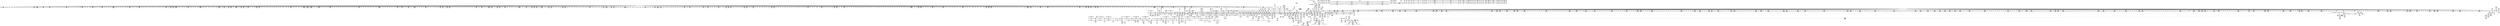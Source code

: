 digraph {
	CE0x405bd30 [shape=record,shape=Mrecord,label="{CE0x405bd30|56:_i8*,_:_CRE_177,178_}"]
	CE0x409b400 [shape=record,shape=Mrecord,label="{CE0x409b400|current_sid:tmp21|security/selinux/hooks.c,218|*SummSink*}"]
	CE0x408bb90 [shape=record,shape=Mrecord,label="{CE0x408bb90|may_link:type|security/selinux/hooks.c,1772|*SummSink*}"]
	CE0x402f5b0 [shape=record,shape=Mrecord,label="{CE0x402f5b0|__llvm_gcov_indirect_counter_increment:exit}"]
	CE0x401fda0 [shape=record,shape=Mrecord,label="{CE0x401fda0|56:_i8*,_:_CRE_599,600_}"]
	CE0x40b54a0 [shape=record,shape=Mrecord,label="{CE0x40b54a0|may_link:tmp25|security/selinux/hooks.c,1797|*SummSink*}"]
	CE0x405f500 [shape=record,shape=Mrecord,label="{CE0x405f500|56:_i8*,_:_CRE_253,254_}"]
	CE0x4053720 [shape=record,shape=Mrecord,label="{CE0x4053720|104:_%struct.inode*,_:_CRE_170,171_}"]
	CE0x406cca0 [shape=record,shape=Mrecord,label="{CE0x406cca0|56:_i8*,_:_CRE_648,656_|*MultipleSource*|*LoadInst*|security/selinux/hooks.c,1770|security/selinux/hooks.c,1770}"]
	CE0x4088dc0 [shape=record,shape=Mrecord,label="{CE0x4088dc0|may_link:tobool|security/selinux/hooks.c,1776|*SummSource*}"]
	CE0x401e6e0 [shape=record,shape=Mrecord,label="{CE0x401e6e0|56:_i8*,_:_CRE_571,572_}"]
	CE0x4061e70 [shape=record,shape=Mrecord,label="{CE0x4061e70|56:_i8*,_:_CRE_292,293_}"]
	CE0x4059460 [shape=record,shape=Mrecord,label="{CE0x4059460|104:_%struct.inode*,_:_CRE_309,310_}"]
	CE0x407aaa0 [shape=record,shape=Mrecord,label="{CE0x407aaa0|28:_i32,_:_CRE_40,44_|*MultipleSource*|*LoadInst*|security/selinux/hooks.c,1769|security/selinux/hooks.c,1769|security/selinux/hooks.c,1777}"]
	CE0x3fdea10 [shape=record,shape=Mrecord,label="{CE0x3fdea10|may_link:sw.bb8|*SummSink*}"]
	CE0x406d7b0 [shape=record,shape=Mrecord,label="{CE0x406d7b0|56:_i8*,_:_CRE_688,692_|*MultipleSource*|*LoadInst*|security/selinux/hooks.c,1770|security/selinux/hooks.c,1770}"]
	CE0x3fed890 [shape=record,shape=Mrecord,label="{CE0x3fed890|i64_1|*Constant*}"]
	CE0x4025f60 [shape=record,shape=Mrecord,label="{CE0x4025f60|56:_i8*,_:_CRE_887,888_}"]
	CE0x3ff6240 [shape=record,shape=Mrecord,label="{CE0x3ff6240|may_link:return}"]
	CE0x3ff62b0 [shape=record,shape=Mrecord,label="{CE0x3ff62b0|may_link:return|*SummSource*}"]
	CE0x400e970 [shape=record,shape=Mrecord,label="{CE0x400e970|may_link:call|security/selinux/hooks.c,1765}"]
	CE0x40209d0 [shape=record,shape=Mrecord,label="{CE0x40209d0|56:_i8*,_:_CRE_614,615_}"]
	CE0x40a6f50 [shape=record,shape=Mrecord,label="{CE0x40a6f50|may_link:tmp22|security/selinux/hooks.c,1797|*SummSink*}"]
	CE0x3fdf7e0 [shape=record,shape=Mrecord,label="{CE0x3fdf7e0|56:_i8*,_:_CRE_261,262_}"]
	CE0x4061700 [shape=record,shape=Mrecord,label="{CE0x4061700|56:_i8*,_:_CRE_285,286_}"]
	CE0x3fdfcc0 [shape=record,shape=Mrecord,label="{CE0x3fdfcc0|56:_i8*,_:_CRE_267,268_}"]
	CE0x3ff5270 [shape=record,shape=Mrecord,label="{CE0x3ff5270|56:_i8*,_:_CRE_232,236_|*MultipleSource*|Function::may_link&Arg::dir::|Function::selinux_inode_link&Arg::dir::|security/selinux/hooks.c,1769}"]
	CE0x3ff0890 [shape=record,shape=Mrecord,label="{CE0x3ff0890|56:_i8*,_:_CRE_432,440_|*MultipleSource*|Function::may_link&Arg::dir::|Function::selinux_inode_link&Arg::dir::|security/selinux/hooks.c,1769}"]
	CE0x3fef500 [shape=record,shape=Mrecord,label="{CE0x3fef500|56:_i8*,_:_CRE_138,139_}"]
	CE0x4066500 [shape=record,shape=Mrecord,label="{CE0x4066500|56:_i8*,_:_CRE_486,487_}"]
	CE0x4066610 [shape=record,shape=Mrecord,label="{CE0x4066610|56:_i8*,_:_CRE_487,488_}"]
	CE0x4049c70 [shape=record,shape=Mrecord,label="{CE0x4049c70|current_sid:tmp11|security/selinux/hooks.c,218|*SummSource*}"]
	CE0x40264b0 [shape=record,shape=Mrecord,label="{CE0x40264b0|56:_i8*,_:_CRE_892,893_}"]
	CE0x3fe8960 [shape=record,shape=Mrecord,label="{CE0x3fe8960|may_link:sw.bb|*SummSink*}"]
	CE0x3fe3f70 [shape=record,shape=Mrecord,label="{CE0x3fe3f70|56:_i8*,_:_CRE_204,205_}"]
	CE0x407b430 [shape=record,shape=Mrecord,label="{CE0x407b430|28:_i32,_:_CRE_54,55_}"]
	CE0x4000c90 [shape=record,shape=Mrecord,label="{CE0x4000c90|GLOBAL:__llvm_gcov_global_state_pred221|Global_var:__llvm_gcov_global_state_pred221}"]
	CE0x3ffa370 [shape=record,shape=Mrecord,label="{CE0x3ffa370|56:_i8*,_:_CRE_934,935_}"]
	CE0x40508d0 [shape=record,shape=Mrecord,label="{CE0x40508d0|104:_%struct.inode*,_:_CRE_89,90_}"]
	CE0x400f240 [shape=record,shape=Mrecord,label="{CE0x400f240|__llvm_gcov_indirect_counter_increment:bb}"]
	CE0x408e820 [shape=record,shape=Mrecord,label="{CE0x408e820|avc_has_perm:tclass|Function::avc_has_perm&Arg::tclass::}"]
	CE0x4095470 [shape=record,shape=Mrecord,label="{CE0x4095470|i8*_getelementptr_inbounds_(_38_x_i8_,_38_x_i8_*_.str64,_i32_0,_i32_0)|*Constant*|*SummSource*}"]
	CE0x3fd9ca0 [shape=record,shape=Mrecord,label="{CE0x3fd9ca0|56:_i8*,_:_CRE_120,128_|*MultipleSource*|Function::may_link&Arg::dir::|Function::selinux_inode_link&Arg::dir::|security/selinux/hooks.c,1769}"]
	CE0x3ff57b0 [shape=record,shape=Mrecord,label="{CE0x3ff57b0|56:_i8*,_:_CRE_242,243_}"]
	CE0x400a5f0 [shape=record,shape=Mrecord,label="{CE0x400a5f0|56:_i8*,_:_CRE_186,187_}"]
	CE0x4020c40 [shape=record,shape=Mrecord,label="{CE0x4020c40|56:_i8*,_:_CRE_617,618_}"]
	CE0x4068e30 [shape=record,shape=Mrecord,label="{CE0x4068e30|56:_i8*,_:_CRE_570,571_}"]
	CE0x4098de0 [shape=record,shape=Mrecord,label="{CE0x4098de0|current_sid:tmp20|security/selinux/hooks.c,218|*SummSink*}"]
	CE0x4098c40 [shape=record,shape=Mrecord,label="{CE0x4098c40|current_sid:tmp20|security/selinux/hooks.c,218|*SummSource*}"]
	CE0x40dd7b0 [shape=record,shape=Mrecord,label="{CE0x40dd7b0|get_current:tmp2}"]
	CE0x407b8a0 [shape=record,shape=Mrecord,label="{CE0x407b8a0|28:_i32,_:_CRE_59,60_}"]
	CE0x4029970 [shape=record,shape=Mrecord,label="{CE0x4029970|56:_i8*,_:_CRE_903,904_}"]
	CE0x3fe2ec0 [shape=record,shape=Mrecord,label="{CE0x3fe2ec0|may_link:tmp11|security/selinux/hooks.c,1778|*SummSource*}"]
	CE0x40997f0 [shape=record,shape=Mrecord,label="{CE0x40997f0|GLOBAL:get_current|*Constant*}"]
	CE0x4007740 [shape=record,shape=Mrecord,label="{CE0x4007740|GLOBAL:current_sid.__warned|Global_var:current_sid.__warned|*SummSource*}"]
	CE0x402e5d0 [shape=record,shape=Mrecord,label="{CE0x402e5d0|_ret_void|*SummSource*}"]
	CE0x4053000 [shape=record,shape=Mrecord,label="{CE0x4053000|104:_%struct.inode*,_:_CRE_164,165_}"]
	CE0x4093100 [shape=record,shape=Mrecord,label="{CE0x4093100|__llvm_gcov_indirect_counter_increment:bb4|*SummSink*}"]
	CE0x405f0c0 [shape=record,shape=Mrecord,label="{CE0x405f0c0|56:_i8*,_:_CRE_249,250_}"]
	CE0x405c6c0 [shape=record,shape=Mrecord,label="{CE0x405c6c0|56:_i8*,_:_CRE_186,187_}"]
	CE0x4075ed0 [shape=record,shape=Mrecord,label="{CE0x4075ed0|56:_i8*,_:_CRE_927,928_}"]
	CE0x4020aa0 [shape=record,shape=Mrecord,label="{CE0x4020aa0|56:_i8*,_:_CRE_615,616_}"]
	CE0x3fdee50 [shape=record,shape=Mrecord,label="{CE0x3fdee50|__llvm_gcov_indirect_counter_increment:tmp1|*SummSource*}"]
	CE0x4089680 [shape=record,shape=Mrecord,label="{CE0x4089680|may_link:cond|security/selinux/hooks.c,1776|*SummSource*}"]
	CE0x406b140 [shape=record,shape=Mrecord,label="{CE0x406b140|56:_i8*,_:_CRE_603,604_}"]
	CE0x407bba0 [shape=record,shape=Mrecord,label="{CE0x407bba0|28:_i32,_:_CRE_62,63_}"]
	CE0x4005de0 [shape=record,shape=Mrecord,label="{CE0x4005de0|i1_true|*Constant*|*SummSink*}"]
	CE0x40598c0 [shape=record,shape=Mrecord,label="{CE0x40598c0|104:_%struct.inode*,_:_CRE_313,314_}"]
	CE0x4031740 [shape=record,shape=Mrecord,label="{CE0x4031740|56:_i8*,_:_CRE_32,40_|*MultipleSource*|*LoadInst*|security/selinux/hooks.c,1770|security/selinux/hooks.c,1770}"]
	CE0x3fda940 [shape=record,shape=Mrecord,label="{CE0x3fda940|56:_i8*,_:_CRE_139,140_}"]
	CE0x40b7470 [shape=record,shape=Mrecord,label="{CE0x40b7470|may_link:call11|security/selinux/hooks.c,1797|*SummSink*}"]
	CE0x40031c0 [shape=record,shape=Mrecord,label="{CE0x40031c0|i64*_getelementptr_inbounds_(_11_x_i64_,_11_x_i64_*___llvm_gcov_ctr125,_i64_0,_i64_8)|*Constant*|*SummSource*}"]
	CE0x3ff1d40 [shape=record,shape=Mrecord,label="{CE0x3ff1d40|56:_i8*,_:_CRE_485,486_}"]
	CE0x406c130 [shape=record,shape=Mrecord,label="{CE0x406c130|56:_i8*,_:_CRE_618,619_}"]
	CE0x40922a0 [shape=record,shape=Mrecord,label="{CE0x40922a0|current_sid:tmp24|security/selinux/hooks.c,220}"]
	CE0x406b030 [shape=record,shape=Mrecord,label="{CE0x406b030|56:_i8*,_:_CRE_602,603_}"]
	CE0x40a70d0 [shape=record,shape=Mrecord,label="{CE0x40a70d0|may_link:sid10|security/selinux/hooks.c,1797}"]
	CE0x3ff89a0 [shape=record,shape=Mrecord,label="{CE0x3ff89a0|56:_i8*,_:_CRE_307,308_}"]
	CE0x408c900 [shape=record,shape=Mrecord,label="{CE0x408c900|may_link:tmp9|security/selinux/hooks.c,1778}"]
	CE0x4064b10 [shape=record,shape=Mrecord,label="{CE0x4064b10|56:_i8*,_:_CRE_424,432_|*MultipleSource*|*LoadInst*|security/selinux/hooks.c,1770|security/selinux/hooks.c,1770}"]
	CE0x406f850 [shape=record,shape=Mrecord,label="{CE0x406f850|56:_i8*,_:_CRE_848,856_|*MultipleSource*|*LoadInst*|security/selinux/hooks.c,1770|security/selinux/hooks.c,1770}"]
	CE0x3fe49b0 [shape=record,shape=Mrecord,label="{CE0x3fe49b0|_call_void_mcount()_#3|*SummSource*}"]
	CE0x3ffdae0 [shape=record,shape=Mrecord,label="{CE0x3ffdae0|56:_i8*,_:_CRE_282,283_}"]
	CE0x40255d0 [shape=record,shape=Mrecord,label="{CE0x40255d0|56:_i8*,_:_CRE_878,879_}"]
	CE0x40634c0 [shape=record,shape=Mrecord,label="{CE0x40634c0|56:_i8*,_:_CRE_312,320_|*MultipleSource*|*LoadInst*|security/selinux/hooks.c,1770|security/selinux/hooks.c,1770}"]
	CE0x40696b0 [shape=record,shape=Mrecord,label="{CE0x40696b0|56:_i8*,_:_CRE_578,579_}"]
	CE0x406e9d0 [shape=record,shape=Mrecord,label="{CE0x406e9d0|56:_i8*,_:_CRE_776,792_|*MultipleSource*|*LoadInst*|security/selinux/hooks.c,1770|security/selinux/hooks.c,1770}"]
	CE0x40254c0 [shape=record,shape=Mrecord,label="{CE0x40254c0|56:_i8*,_:_CRE_877,878_}"]
	CE0x409c690 [shape=record,shape=Mrecord,label="{CE0x409c690|current_sid:sid|security/selinux/hooks.c,220}"]
	CE0x3fe9be0 [shape=record,shape=Mrecord,label="{CE0x3fe9be0|COLLAPSED:_GCMRE___llvm_gcov_ctr218_internal_global_2_x_i64_zeroinitializer:_elem_0:default:}"]
	CE0x3feef60 [shape=record,shape=Mrecord,label="{CE0x3feef60|56:_i8*,_:_CRE_120,128_|*MultipleSource*|*LoadInst*|security/selinux/hooks.c,1770|security/selinux/hooks.c,1770}"]
	CE0x4020350 [shape=record,shape=Mrecord,label="{CE0x4020350|56:_i8*,_:_CRE_606,607_}"]
	CE0x3ff2150 [shape=record,shape=Mrecord,label="{CE0x3ff2150|56:_i8*,_:_CRE_500,504_|*MultipleSource*|Function::may_link&Arg::dir::|Function::selinux_inode_link&Arg::dir::|security/selinux/hooks.c,1769}"]
	CE0x408ba90 [shape=record,shape=Mrecord,label="{CE0x408ba90|0:_i8,_8:_%struct.dentry*,_24:_%struct.selinux_audit_data*,_:_SCMRE_0,1_|*MultipleSource*|security/selinux/hooks.c,1772|security/selinux/hooks.c, 1764}"]
	CE0x40558f0 [shape=record,shape=Mrecord,label="{CE0x40558f0|104:_%struct.inode*,_:_CRE_197,198_}"]
	CE0x409ace0 [shape=record,shape=Mrecord,label="{CE0x409ace0|current_sid:cred|security/selinux/hooks.c,218|*SummSink*}"]
	CE0x40774e0 [shape=record,shape=Mrecord,label="{CE0x40774e0|56:_i8*,_:_CRE_979,980_}"]
	CE0x3feaef0 [shape=record,shape=Mrecord,label="{CE0x3feaef0|104:_%struct.inode*,_:_CRE_147,148_}"]
	CE0x3ff1930 [shape=record,shape=Mrecord,label="{CE0x3ff1930|56:_i8*,_:_CRE_480,481_}"]
	CE0x4025a10 [shape=record,shape=Mrecord,label="{CE0x4025a10|56:_i8*,_:_CRE_882,883_}"]
	CE0x3ff1ee0 [shape=record,shape=Mrecord,label="{CE0x3ff1ee0|56:_i8*,_:_CRE_487,488_}"]
	CE0x406b9c0 [shape=record,shape=Mrecord,label="{CE0x406b9c0|56:_i8*,_:_CRE_611,612_}"]
	CE0x3fd7e70 [shape=record,shape=Mrecord,label="{CE0x3fd7e70|selinux_inode_link:entry|*SummSink*}"]
	CE0x40655f0 [shape=record,shape=Mrecord,label="{CE0x40655f0|56:_i8*,_:_CRE_473,474_}"]
	CE0x40979d0 [shape=record,shape=Mrecord,label="{CE0x40979d0|current_sid:tmp17|security/selinux/hooks.c,218|*SummSink*}"]
	CE0x4054e40 [shape=record,shape=Mrecord,label="{CE0x4054e40|104:_%struct.inode*,_:_CRE_188,189_}"]
	CE0x3ff3970 [shape=record,shape=Mrecord,label="{CE0x3ff3970|56:_i8*,_:_CRE_560,561_}"]
	CE0x401fa60 [shape=record,shape=Mrecord,label="{CE0x401fa60|56:_i8*,_:_CRE_595,596_}"]
	CE0x3ff0680 [shape=record,shape=Mrecord,label="{CE0x3ff0680|56:_i8*,_:_CRE_154,155_}"]
	CE0x4022050 [shape=record,shape=Mrecord,label="{CE0x4022050|56:_i8*,_:_CRE_688,692_|*MultipleSource*|Function::may_link&Arg::dir::|Function::selinux_inode_link&Arg::dir::|security/selinux/hooks.c,1769}"]
	CE0x3fdf710 [shape=record,shape=Mrecord,label="{CE0x3fdf710|56:_i8*,_:_CRE_260,261_}"]
	CE0x4052a10 [shape=record,shape=Mrecord,label="{CE0x4052a10|104:_%struct.inode*,_:_CRE_159,160_}"]
	CE0x4023390 [shape=record,shape=Mrecord,label="{CE0x4023390|56:_i8*,_:_CRE_792,800_|*MultipleSource*|Function::may_link&Arg::dir::|Function::selinux_inode_link&Arg::dir::|security/selinux/hooks.c,1769}"]
	"CONST[source:0(mediator),value:2(dynamic)][purpose:{object}][SnkIdx:1]"
	CE0x4001d50 [shape=record,shape=Mrecord,label="{CE0x4001d50|current_sid:entry}"]
	CE0x406b7a0 [shape=record,shape=Mrecord,label="{CE0x406b7a0|56:_i8*,_:_CRE_609,610_}"]
	CE0x401fb30 [shape=record,shape=Mrecord,label="{CE0x401fb30|56:_i8*,_:_CRE_596,597_}"]
	CE0x40684a0 [shape=record,shape=Mrecord,label="{CE0x40684a0|56:_i8*,_:_CRE_561,562_}"]
	CE0x404bc20 [shape=record,shape=Mrecord,label="{CE0x404bc20|get_current:tmp|*SummSource*}"]
	CE0x405a330 [shape=record,shape=Mrecord,label="{CE0x405a330|i32_5|*Constant*}"]
	CE0x3fef6d0 [shape=record,shape=Mrecord,label="{CE0x3fef6d0|56:_i8*,_:_CRE_139,140_}"]
	CE0x405ad40 [shape=record,shape=Mrecord,label="{CE0x405ad40|56:_i8*,_:_CRE_162,163_}"]
	CE0x4020eb0 [shape=record,shape=Mrecord,label="{CE0x4020eb0|56:_i8*,_:_CRE_620,621_}"]
	CE0x4098930 [shape=record,shape=Mrecord,label="{CE0x4098930|i64*_getelementptr_inbounds_(_11_x_i64_,_11_x_i64_*___llvm_gcov_ctr125,_i64_0,_i64_10)|*Constant*|*SummSource*}"]
	CE0x3ff6a30 [shape=record,shape=Mrecord,label="{CE0x3ff6a30|selinux_inode_link:old_dentry|Function::selinux_inode_link&Arg::old_dentry::|*SummSource*}"]
	CE0x402d5c0 [shape=record,shape=Mrecord,label="{CE0x402d5c0|__llvm_gcov_indirect_counter_increment:entry|*SummSource*}"]
	CE0x40b6790 [shape=record,shape=Mrecord,label="{CE0x40b6790|may_link:sclass|security/selinux/hooks.c,1797|*SummSource*}"]
	CE0x407d8a0 [shape=record,shape=Mrecord,label="{CE0x407d8a0|28:_i32,_:_CRE_91,92_}"]
	CE0x40211f0 [shape=record,shape=Mrecord,label="{CE0x40211f0|56:_i8*,_:_CRE_624,628_|*MultipleSource*|Function::may_link&Arg::dir::|Function::selinux_inode_link&Arg::dir::|security/selinux/hooks.c,1769}"]
	CE0x3fdd280 [shape=record,shape=Mrecord,label="{CE0x3fdd280|current_sid:tobool|security/selinux/hooks.c,218}"]
	CE0x40b5370 [shape=record,shape=Mrecord,label="{CE0x40b5370|may_link:tmp25|security/selinux/hooks.c,1797|*SummSource*}"]
	CE0x40785c0 [shape=record,shape=Mrecord,label="{CE0x40785c0|28:_i32,_:_CRE_0,8_|*MultipleSource*|*LoadInst*|security/selinux/hooks.c,1769|security/selinux/hooks.c,1769|security/selinux/hooks.c,1777}"]
	CE0x3ff7ca0 [shape=record,shape=Mrecord,label="{CE0x3ff7ca0|56:_i8*,_:_CRE_291,292_}"]
	CE0x402b120 [shape=record,shape=Mrecord,label="{CE0x402b120|56:_i8*,_:_CRE_979,980_}"]
	CE0x4060820 [shape=record,shape=Mrecord,label="{CE0x4060820|56:_i8*,_:_CRE_271,272_}"]
	CE0x4061810 [shape=record,shape=Mrecord,label="{CE0x4061810|56:_i8*,_:_CRE_286,287_}"]
	CE0x3ff5fa0 [shape=record,shape=Mrecord,label="{CE0x3ff5fa0|i64*_null|*Constant*}"]
	CE0x40b30b0 [shape=record,shape=Mrecord,label="{CE0x40b30b0|current_sid:tmp7|security/selinux/hooks.c,218}"]
	CE0x3feff10 [shape=record,shape=Mrecord,label="{CE0x3feff10|56:_i8*,_:_CRE_147,148_}"]
	CE0x40557c0 [shape=record,shape=Mrecord,label="{CE0x40557c0|104:_%struct.inode*,_:_CRE_196,197_}"]
	CE0x404a5f0 [shape=record,shape=Mrecord,label="{CE0x404a5f0|_call_void_mcount()_#3|*SummSink*}"]
	CE0x407a3f0 [shape=record,shape=Mrecord,label="{CE0x407a3f0|28:_i32,_:_CRE_24,28_|*MultipleSource*|*LoadInst*|security/selinux/hooks.c,1769|security/selinux/hooks.c,1769|security/selinux/hooks.c,1777}"]
	CE0x404e480 [shape=record,shape=Mrecord,label="{CE0x404e480|current_sid:land.lhs.true|*SummSource*}"]
	CE0x3ff1c70 [shape=record,shape=Mrecord,label="{CE0x3ff1c70|56:_i8*,_:_CRE_484,485_}"]
	CE0x4089250 [shape=record,shape=Mrecord,label="{CE0x4089250|i64_1048576|*Constant*|*SummSource*}"]
	CE0x401e3a0 [shape=record,shape=Mrecord,label="{CE0x401e3a0|56:_i8*,_:_CRE_567,568_}"]
	CE0x3ff1e10 [shape=record,shape=Mrecord,label="{CE0x3ff1e10|56:_i8*,_:_CRE_486,487_}"]
	CE0x40563a0 [shape=record,shape=Mrecord,label="{CE0x40563a0|104:_%struct.inode*,_:_CRE_206,207_}"]
	CE0x40632a0 [shape=record,shape=Mrecord,label="{CE0x40632a0|56:_i8*,_:_CRE_311,312_}"]
	CE0x4050d90 [shape=record,shape=Mrecord,label="{CE0x4050d90|104:_%struct.inode*,_:_CRE_92,93_}"]
	CE0x4009b60 [shape=record,shape=Mrecord,label="{CE0x4009b60|56:_i8*,_:_CRE_173,174_}"]
	CE0x4054f70 [shape=record,shape=Mrecord,label="{CE0x4054f70|104:_%struct.inode*,_:_CRE_189,190_}"]
	"CONST[source:1(input),value:2(dynamic)][purpose:{object}][SrcIdx:1]"
	CE0x3ff7890 [shape=record,shape=Mrecord,label="{CE0x3ff7890|56:_i8*,_:_CRE_286,287_}"]
	CE0x40b36f0 [shape=record,shape=Mrecord,label="{CE0x40b36f0|current_sid:tmp13|security/selinux/hooks.c,218}"]
	CE0x4056010 [shape=record,shape=Mrecord,label="{CE0x4056010|104:_%struct.inode*,_:_CRE_203,204_}"]
	CE0x40760f0 [shape=record,shape=Mrecord,label="{CE0x40760f0|56:_i8*,_:_CRE_929,930_}"]
	CE0x408ab50 [shape=record,shape=Mrecord,label="{CE0x408ab50|may_link:tmp21|security/selinux/hooks.c,1793|*SummSource*}"]
	CE0x4022750 [shape=record,shape=Mrecord,label="{CE0x4022750|56:_i8*,_:_CRE_728,736_|*MultipleSource*|Function::may_link&Arg::dir::|Function::selinux_inode_link&Arg::dir::|security/selinux/hooks.c,1769}"]
	CE0x4010370 [shape=record,shape=Mrecord,label="{CE0x4010370|56:_i8*,_:_CRE_376,384_|*MultipleSource*|Function::may_link&Arg::dir::|Function::selinux_inode_link&Arg::dir::|security/selinux/hooks.c,1769}"]
	CE0x4057a30 [shape=record,shape=Mrecord,label="{CE0x4057a30|104:_%struct.inode*,_:_CRE_232,240_|*MultipleSource*|Function::may_link&Arg::dentry::|security/selinux/hooks.c,1770|Function::selinux_inode_link&Arg::old_dentry::}"]
	CE0x40a5690 [shape=record,shape=Mrecord,label="{CE0x40a5690|i32_1024|*Constant*|*SummSource*}"]
	CE0x3fe4650 [shape=record,shape=Mrecord,label="{CE0x3fe4650|__llvm_gcov_indirect_counter_increment:tmp}"]
	CE0x406af20 [shape=record,shape=Mrecord,label="{CE0x406af20|56:_i8*,_:_CRE_601,602_}"]
	CE0x3fecfd0 [shape=record,shape=Mrecord,label="{CE0x3fecfd0|i64_1|*Constant*}"]
	CE0x405aa10 [shape=record,shape=Mrecord,label="{CE0x405aa10|56:_i8*,_:_CRE_159,160_}"]
	CE0x404ebb0 [shape=record,shape=Mrecord,label="{CE0x404ebb0|i64*_getelementptr_inbounds_(_14_x_i64_,_14_x_i64_*___llvm_gcov_ctr219,_i64_0,_i64_8)|*Constant*|*SummSink*}"]
	CE0x40a8970 [shape=record,shape=Mrecord,label="{CE0x40a8970|may_link:tmp24|security/selinux/hooks.c,1797|*SummSink*}"]
	CE0x3ff5aa0 [shape=record,shape=Mrecord,label="{CE0x3ff5aa0|56:_i8*,_:_CRE_246,247_}"]
	CE0x4051480 [shape=record,shape=Mrecord,label="{CE0x4051480|104:_%struct.inode*,_:_CRE_112,144_|*MultipleSource*|Function::may_link&Arg::dentry::|security/selinux/hooks.c,1770|Function::selinux_inode_link&Arg::old_dentry::}"]
	CE0x3fe2a50 [shape=record,shape=Mrecord,label="{CE0x3fe2a50|_ret_i32_%retval.0,_!dbg_!27757|security/selinux/hooks.c,1799|*SummSource*}"]
	CE0x40279f0 [shape=record,shape=Mrecord,label="{CE0x40279f0|56:_i8*,_:_CRE_912,913_}"]
	CE0x406be00 [shape=record,shape=Mrecord,label="{CE0x406be00|56:_i8*,_:_CRE_615,616_}"]
	CE0x4076640 [shape=record,shape=Mrecord,label="{CE0x4076640|56:_i8*,_:_CRE_934,935_}"]
	CE0x404be50 [shape=record,shape=Mrecord,label="{CE0x404be50|%struct.task_struct*_(%struct.task_struct**)*_asm_movq_%gs:$_1:P_,$0_,_r,im,_dirflag_,_fpsr_,_flags_|*SummSink*}"]
	CE0x4060a40 [shape=record,shape=Mrecord,label="{CE0x4060a40|56:_i8*,_:_CRE_273,274_}"]
	CE0x4087c40 [shape=record,shape=Mrecord,label="{CE0x4087c40|may_link:u|security/selinux/hooks.c,1773|*SummSink*}"]
	CE0x400bcf0 [shape=record,shape=Mrecord,label="{CE0x400bcf0|56:_i8*,_:_CRE_154,155_}"]
	CE0x40790e0 [shape=record,shape=Mrecord,label="{CE0x40790e0|may_link:sid10|security/selinux/hooks.c,1797|*SummSource*}"]
	CE0x406b250 [shape=record,shape=Mrecord,label="{CE0x406b250|56:_i8*,_:_CRE_604,605_}"]
	CE0x4088420 [shape=record,shape=Mrecord,label="{CE0x4088420|may_link:cond|security/selinux/hooks.c,1776|*SummSink*}"]
	CE0x406e800 [shape=record,shape=Mrecord,label="{CE0x406e800|56:_i8*,_:_CRE_768,776_|*MultipleSource*|*LoadInst*|security/selinux/hooks.c,1770|security/selinux/hooks.c,1770}"]
	CE0x40b3e30 [shape=record,shape=Mrecord,label="{CE0x40b3e30|current_sid:call|security/selinux/hooks.c,218|*SummSource*}"]
	CE0x40a4850 [shape=record,shape=Mrecord,label="{CE0x40a4850|i8*_getelementptr_inbounds_(_9_x_i8_,_9_x_i8_*___func__.may_link,_i32_0,_i32_0)|*Constant*|*SummSource*}"]
	CE0x40a6fc0 [shape=record,shape=Mrecord,label="{CE0x40a6fc0|may_link:tmp23|security/selinux/hooks.c,1797}"]
	CE0x40695a0 [shape=record,shape=Mrecord,label="{CE0x40695a0|56:_i8*,_:_CRE_577,578_}"]
	CE0x4029750 [shape=record,shape=Mrecord,label="{CE0x4029750|56:_i8*,_:_CRE_901,902_}"]
	CE0x4082d50 [shape=record,shape=Mrecord,label="{CE0x4082d50|may_link:tmp20|security/selinux/hooks.c,1793}"]
	CE0x40a6610 [shape=record,shape=Mrecord,label="{CE0x40a6610|may_link:av.0}"]
	CE0x4032670 [shape=record,shape=Mrecord,label="{CE0x4032670|may_link:i_security1|security/selinux/hooks.c,1770|*SummSource*}"]
	CE0x408d780 [shape=record,shape=Mrecord,label="{CE0x408d780|avc_has_perm:entry|*SummSink*}"]
	CE0x405c8e0 [shape=record,shape=Mrecord,label="{CE0x405c8e0|56:_i8*,_:_CRE_188,189_}"]
	CE0x3fde0d0 [shape=record,shape=Mrecord,label="{CE0x3fde0d0|may_link:tmp10|security/selinux/hooks.c,1778|*SummSink*}"]
	CE0x3fe3270 [shape=record,shape=Mrecord,label="{CE0x3fe3270|56:_i8*,_:_CRE_188,189_}"]
	CE0x3ff7bd0 [shape=record,shape=Mrecord,label="{CE0x3ff7bd0|56:_i8*,_:_CRE_290,291_}"]
	CE0x4054260 [shape=record,shape=Mrecord,label="{CE0x4054260|104:_%struct.inode*,_:_CRE_178,179_}"]
	CE0x3ff3350 [shape=record,shape=Mrecord,label="{CE0x3ff3350|56:_i8*,_:_CRE_553,554_}"]
	CE0x408a040 [shape=record,shape=Mrecord,label="{CE0x408a040|may_link:or|security/selinux/hooks.c,1776|*SummSource*}"]
	CE0x402b360 [shape=record,shape=Mrecord,label="{CE0x402b360|56:_i8*,_:_CRE_982,983_}"]
	CE0x405df30 [shape=record,shape=Mrecord,label="{CE0x405df30|56:_i8*,_:_CRE_208,210_|*MultipleSource*|*LoadInst*|security/selinux/hooks.c,1770|security/selinux/hooks.c,1770}"]
	CE0x40707d0 [shape=record,shape=Mrecord,label="{CE0x40707d0|56:_i8*,_:_CRE_875,876_}"]
	CE0x4009f70 [shape=record,shape=Mrecord,label="{CE0x4009f70|56:_i8*,_:_CRE_178,179_}"]
	CE0x3ffb4f0 [shape=record,shape=Mrecord,label="{CE0x3ffb4f0|current_sid:tmp4|security/selinux/hooks.c,218}"]
	CE0x40b3310 [shape=record,shape=Mrecord,label="{CE0x40b3310|get_current:bb|*SummSink*}"]
	CE0x400c510 [shape=record,shape=Mrecord,label="{CE0x400c510|56:_i8*,_:_CRE_164,165_}"]
	CE0x4069e20 [shape=record,shape=Mrecord,label="{CE0x4069e20|56:_i8*,_:_CRE_585,586_}"]
	CE0x40e3680 [shape=record,shape=Mrecord,label="{CE0x40e3680|_call_void_mcount()_#3|*SummSource*}"]
	CE0x402d830 [shape=record,shape=Mrecord,label="{CE0x402d830|__llvm_gcov_indirect_counter_increment:predecessor|Function::__llvm_gcov_indirect_counter_increment&Arg::predecessor::|*SummSource*}"]
	CE0x406fa20 [shape=record,shape=Mrecord,label="{CE0x406fa20|56:_i8*,_:_CRE_856,864_|*MultipleSource*|*LoadInst*|security/selinux/hooks.c,1770|security/selinux/hooks.c,1770}"]
	CE0x4022e50 [shape=record,shape=Mrecord,label="{CE0x4022e50|56:_i8*,_:_CRE_760,768_|*MultipleSource*|Function::may_link&Arg::dir::|Function::selinux_inode_link&Arg::dir::|security/selinux/hooks.c,1769}"]
	CE0x401ff40 [shape=record,shape=Mrecord,label="{CE0x401ff40|56:_i8*,_:_CRE_601,602_}"]
	CE0x40b6330 [shape=record,shape=Mrecord,label="{CE0x40b6330|i32_4|*Constant*|*SummSource*}"]
	CE0x402a0e0 [shape=record,shape=Mrecord,label="{CE0x402a0e0|56:_i8*,_:_CRE_910,911_}"]
	CE0x4097c60 [shape=record,shape=Mrecord,label="{CE0x4097c60|current_sid:tmp18|security/selinux/hooks.c,218}"]
	CE0x4083f30 [shape=record,shape=Mrecord,label="{CE0x4083f30|_call_void___llvm_gcov_indirect_counter_increment(i32*___llvm_gcov_global_state_pred221,_i64**_getelementptr_inbounds_(_4_x_i64*_,_4_x_i64*_*___llvm_gcda_edge_table220,_i64_0,_i64_1)),_!dbg_!27742|security/selinux/hooks.c,1783}"]
	CE0x3ff0570 [shape=record,shape=Mrecord,label="{CE0x3ff0570|56:_i8*,_:_CRE_153,154_}"]
	CE0x4057570 [shape=record,shape=Mrecord,label="{CE0x4057570|104:_%struct.inode*,_:_CRE_221,222_}"]
	CE0x40b1e30 [shape=record,shape=Mrecord,label="{CE0x40b1e30|i64*_getelementptr_inbounds_(_11_x_i64_,_11_x_i64_*___llvm_gcov_ctr125,_i64_0,_i64_0)|*Constant*}"]
	CE0x40b2f80 [shape=record,shape=Mrecord,label="{CE0x40b2f80|current_sid:tmp6|security/selinux/hooks.c,218|*SummSink*}"]
	CE0x4097530 [shape=record,shape=Mrecord,label="{CE0x4097530|i64*_getelementptr_inbounds_(_11_x_i64_,_11_x_i64_*___llvm_gcov_ctr125,_i64_0,_i64_9)|*Constant*|*SummSink*}"]
	CE0x406b470 [shape=record,shape=Mrecord,label="{CE0x406b470|56:_i8*,_:_CRE_606,607_}"]
	CE0x402d710 [shape=record,shape=Mrecord,label="{CE0x402d710|__llvm_gcov_indirect_counter_increment:entry|*SummSink*}"]
	CE0x3ff0dd0 [shape=record,shape=Mrecord,label="{CE0x3ff0dd0|56:_i8*,_:_CRE_456,464_|*MultipleSource*|Function::may_link&Arg::dir::|Function::selinux_inode_link&Arg::dir::|security/selinux/hooks.c,1769}"]
	CE0x40bddb0 [shape=record,shape=Mrecord,label="{CE0x40bddb0|_call_void_lockdep_rcu_suspicious(i8*_getelementptr_inbounds_(_25_x_i8_,_25_x_i8_*_.str3,_i32_0,_i32_0),_i32_218,_i8*_getelementptr_inbounds_(_45_x_i8_,_45_x_i8_*_.str12,_i32_0,_i32_0))_#10,_!dbg_!27727|security/selinux/hooks.c,218|*SummSink*}"]
	CE0x40a6850 [shape=record,shape=Mrecord,label="{CE0x40a6850|may_link:av.0|*SummSink*}"]
	CE0x408c830 [shape=record,shape=Mrecord,label="{CE0x408c830|GLOBAL:__llvm_gcov_ctr219|Global_var:__llvm_gcov_ctr219|*SummSink*}"]
	CE0x405b070 [shape=record,shape=Mrecord,label="{CE0x405b070|56:_i8*,_:_CRE_165,166_}"]
	CE0x3ff8250 [shape=record,shape=Mrecord,label="{CE0x3ff8250|56:_i8*,_:_CRE_298,299_}"]
	CE0x401fe70 [shape=record,shape=Mrecord,label="{CE0x401fe70|56:_i8*,_:_CRE_600,601_}"]
	CE0x40b1530 [shape=record,shape=Mrecord,label="{CE0x40b1530|current_sid:tmp6|security/selinux/hooks.c,218|*SummSource*}"]
	CE0x40576a0 [shape=record,shape=Mrecord,label="{CE0x40576a0|104:_%struct.inode*,_:_CRE_222,223_}"]
	CE0x405f830 [shape=record,shape=Mrecord,label="{CE0x405f830|56:_i8*,_:_CRE_256,257_}"]
	CE0x3fe92f0 [shape=record,shape=Mrecord,label="{CE0x3fe92f0|may_link:kind|Function::may_link&Arg::kind::|*SummSource*}"]
	CE0x40b94b0 [shape=record,shape=Mrecord,label="{CE0x40b94b0|COLLAPSED:_GCMRE___llvm_gcov_ctr125_internal_global_11_x_i64_zeroinitializer:_elem_0:default:}"]
	CE0x409b9f0 [shape=record,shape=Mrecord,label="{CE0x409b9f0|COLLAPSED:_CMRE:_elem_0::|security/selinux/hooks.c,218}"]
	CE0x409c120 [shape=record,shape=Mrecord,label="{CE0x409c120|current_sid:tmp23|security/selinux/hooks.c,218|*SummSink*}"]
	CE0x4029310 [shape=record,shape=Mrecord,label="{CE0x4029310|56:_i8*,_:_CRE_897,898_}"]
	CE0x3ffcb80 [shape=record,shape=Mrecord,label="{CE0x3ffcb80|56:_i8*,_:_CRE_80,88_|*MultipleSource*|Function::may_link&Arg::dir::|Function::selinux_inode_link&Arg::dir::|security/selinux/hooks.c,1769}"]
	CE0x402ddb0 [shape=record,shape=Mrecord,label="{CE0x402ddb0|i64**_getelementptr_inbounds_(_4_x_i64*_,_4_x_i64*_*___llvm_gcda_edge_table220,_i64_0,_i64_1)|*Constant*}"]
	CE0x407f410 [shape=record,shape=Mrecord,label="{CE0x407f410|28:_i32,_:_CRE_114,115_}"]
	CE0x4099b10 [shape=record,shape=Mrecord,label="{CE0x4099b10|GLOBAL:get_current|*Constant*|*SummSource*}"]
	CE0x40926c0 [shape=record,shape=Mrecord,label="{CE0x40926c0|current_sid:tmp24|security/selinux/hooks.c,220|*SummSink*}"]
	CE0x3fdafd0 [shape=record,shape=Mrecord,label="{CE0x3fdafd0|56:_i8*,_:_CRE_148,149_}"]
	CE0x408b560 [shape=record,shape=Mrecord,label="{CE0x408b560|may_link:sid4|security/selinux/hooks.c,1777}"]
	CE0x40babb0 [shape=record,shape=Mrecord,label="{CE0x40babb0|i64_4|*Constant*|*SummSink*}"]
	CE0x402b470 [shape=record,shape=Mrecord,label="{CE0x402b470|56:_i8*,_:_CRE_983,984_}"]
	CE0x40521c0 [shape=record,shape=Mrecord,label="{CE0x40521c0|104:_%struct.inode*,_:_CRE_152,153_}"]
	CE0x406bf10 [shape=record,shape=Mrecord,label="{CE0x406bf10|56:_i8*,_:_CRE_616,617_}"]
	CE0x3fe3b60 [shape=record,shape=Mrecord,label="{CE0x3fe3b60|56:_i8*,_:_CRE_199,200_}"]
	CE0x4009ea0 [shape=record,shape=Mrecord,label="{CE0x4009ea0|56:_i8*,_:_CRE_177,178_}"]
	CE0x4094db0 [shape=record,shape=Mrecord,label="{CE0x4094db0|may_link:call9|security/selinux/hooks.c,1792|*SummSource*}"]
	CE0x408c270 [shape=record,shape=Mrecord,label="{CE0x408c270|i64_0|*Constant*}"]
	CE0x4091a00 [shape=record,shape=Mrecord,label="{CE0x4091a00|current_sid:security|security/selinux/hooks.c,218|*SummSink*}"]
	CE0x4062090 [shape=record,shape=Mrecord,label="{CE0x4062090|56:_i8*,_:_CRE_294,295_}"]
	CE0x409a850 [shape=record,shape=Mrecord,label="{CE0x409a850|i32_78|*Constant*|*SummSink*}"]
	CE0x40b3f00 [shape=record,shape=Mrecord,label="{CE0x40b3f00|current_sid:call|security/selinux/hooks.c,218|*SummSink*}"]
	CE0x4051c80 [shape=record,shape=Mrecord,label="{CE0x4051c80|may_link:i_security1|security/selinux/hooks.c,1770}"]
	CE0x405dd10 [shape=record,shape=Mrecord,label="{CE0x405dd10|56:_i8*,_:_CRE_207,208_}"]
	CE0x409bfa0 [shape=record,shape=Mrecord,label="{CE0x409bfa0|current_sid:tmp23|security/selinux/hooks.c,218|*SummSource*}"]
	CE0x40882e0 [shape=record,shape=Mrecord,label="{CE0x40882e0|may_link:cond|security/selinux/hooks.c,1776}"]
	CE0x3fdde40 [shape=record,shape=Mrecord,label="{CE0x3fdde40|__llvm_gcov_indirect_counter_increment:tmp2}"]
	CE0x4055560 [shape=record,shape=Mrecord,label="{CE0x4055560|104:_%struct.inode*,_:_CRE_194,195_}"]
	CE0x40a63c0 [shape=record,shape=Mrecord,label="{CE0x40a63c0|i32_16777216|*Constant*|*SummSource*}"]
	CE0x401e880 [shape=record,shape=Mrecord,label="{CE0x401e880|56:_i8*,_:_CRE_573,574_}"]
	CE0x3fe17c0 [shape=record,shape=Mrecord,label="{CE0x3fe17c0|56:_i8*,_:_CRE_0,2_|*MultipleSource*|Function::may_link&Arg::dir::|Function::selinux_inode_link&Arg::dir::|security/selinux/hooks.c,1769}"]
	CE0x4099c90 [shape=record,shape=Mrecord,label="{CE0x4099c90|GLOBAL:get_current|*Constant*|*SummSink*}"]
	CE0x408f0d0 [shape=record,shape=Mrecord,label="{CE0x408f0d0|avc_has_perm:auditdata|Function::avc_has_perm&Arg::auditdata::|*SummSource*}"]
	CE0x40070d0 [shape=record,shape=Mrecord,label="{CE0x40070d0|current_sid:tmp5|security/selinux/hooks.c,218}"]
	CE0x40108b0 [shape=record,shape=Mrecord,label="{CE0x40108b0|56:_i8*,_:_CRE_400,408_|*MultipleSource*|Function::may_link&Arg::dir::|Function::selinux_inode_link&Arg::dir::|security/selinux/hooks.c,1769}"]
	CE0x3ffd050 [shape=record,shape=Mrecord,label="{CE0x3ffd050|i64*_getelementptr_inbounds_(_11_x_i64_,_11_x_i64_*___llvm_gcov_ctr125,_i64_0,_i64_1)|*Constant*|*SummSink*}"]
	CE0x40602d0 [shape=record,shape=Mrecord,label="{CE0x40602d0|56:_i8*,_:_CRE_266,267_}"]
	CE0x40f3bc0 [shape=record,shape=Mrecord,label="{CE0x40f3bc0|get_current:tmp3|*SummSink*}"]
	CE0x40550a0 [shape=record,shape=Mrecord,label="{CE0x40550a0|104:_%struct.inode*,_:_CRE_190,191_}"]
	CE0x3ff6640 [shape=record,shape=Mrecord,label="{CE0x3ff6640|selinux_inode_link:tmp1|*SummSource*}"]
	CE0x4002880 [shape=record,shape=Mrecord,label="{CE0x4002880|current_sid:tmp12|security/selinux/hooks.c,218|*SummSink*}"]
	CE0x40b37d0 [shape=record,shape=Mrecord,label="{CE0x40b37d0|current_sid:tmp13|security/selinux/hooks.c,218|*SummSink*}"]
	CE0x400ea20 [shape=record,shape=Mrecord,label="{CE0x400ea20|current_sid:tmp2|*SummSource*}"]
	CE0x3fdfbf0 [shape=record,shape=Mrecord,label="{CE0x3fdfbf0|56:_i8*,_:_CRE_266,267_}"]
	CE0x3ff3b10 [shape=record,shape=Mrecord,label="{CE0x3ff3b10|56:_i8*,_:_CRE_562,563_}"]
	CE0x405a900 [shape=record,shape=Mrecord,label="{CE0x405a900|56:_i8*,_:_CRE_158,159_}"]
	CE0x4060c60 [shape=record,shape=Mrecord,label="{CE0x4060c60|56:_i8*,_:_CRE_275,276_}"]
	CE0x4002ef0 [shape=record,shape=Mrecord,label="{CE0x4002ef0|i64*_getelementptr_inbounds_(_11_x_i64_,_11_x_i64_*___llvm_gcov_ctr125,_i64_0,_i64_8)|*Constant*|*SummSink*}"]
	CE0x3ffda10 [shape=record,shape=Mrecord,label="{CE0x3ffda10|56:_i8*,_:_CRE_281,282_}"]
	CE0x4082050 [shape=record,shape=Mrecord,label="{CE0x4082050|may_link:tmp19|security/selinux/hooks.c,1789}"]
	CE0x4089aa0 [shape=record,shape=Mrecord,label="{CE0x4089aa0|i32_8388608|*Constant*|*SummSink*}"]
	CE0x408cc70 [shape=record,shape=Mrecord,label="{CE0x408cc70|may_link:tmp10|security/selinux/hooks.c,1778}"]
	CE0x4079b50 [shape=record,shape=Mrecord,label="{CE0x4079b50|28:_i32,_:_CRE_15,16_}"]
	CE0x405cc10 [shape=record,shape=Mrecord,label="{CE0x405cc10|56:_i8*,_:_CRE_191,192_}"]
	CE0x3ffc9d0 [shape=record,shape=Mrecord,label="{CE0x3ffc9d0|56:_i8*,_:_CRE_76,80_|*MultipleSource*|Function::may_link&Arg::dir::|Function::selinux_inode_link&Arg::dir::|security/selinux/hooks.c,1769}"]
	CE0x3fdeef0 [shape=record,shape=Mrecord,label="{CE0x3fdeef0|56:_i8*,_:_CRE_250,251_}"]
	CE0x401f3e0 [shape=record,shape=Mrecord,label="{CE0x401f3e0|56:_i8*,_:_CRE_587,588_}"]
	CE0x400a870 [shape=record,shape=Mrecord,label="{CE0x400a870|56:_i8*,_:_CRE_12,16_|*MultipleSource*|Function::may_link&Arg::dir::|Function::selinux_inode_link&Arg::dir::|security/selinux/hooks.c,1769}"]
	CE0x4093440 [shape=record,shape=Mrecord,label="{CE0x4093440|may_link:tmp17|security/selinux/hooks.c,1786}"]
	CE0x40b3a60 [shape=record,shape=Mrecord,label="{CE0x40b3a60|current_sid:tmp14|security/selinux/hooks.c,218}"]
	CE0x405eea0 [shape=record,shape=Mrecord,label="{CE0x405eea0|56:_i8*,_:_CRE_247,248_}"]
	CE0x3fddfa0 [shape=record,shape=Mrecord,label="{CE0x3fddfa0|may_link:ad|security/selinux/hooks.c, 1764|*SummSource*}"]
	CE0x4000080 [shape=record,shape=Mrecord,label="{CE0x4000080|may_link:tmp12|security/selinux/hooks.c,1779}"]
	CE0x3fe3ea0 [shape=record,shape=Mrecord,label="{CE0x3fe3ea0|56:_i8*,_:_CRE_203,204_}"]
	CE0x407bea0 [shape=record,shape=Mrecord,label="{CE0x407bea0|28:_i32,_:_CRE_65,66_}"]
	CE0x40315c0 [shape=record,shape=Mrecord,label="{CE0x40315c0|56:_i8*,_:_CRE_24,32_|*MultipleSource*|*LoadInst*|security/selinux/hooks.c,1770|security/selinux/hooks.c,1770}"]
	CE0x4021050 [shape=record,shape=Mrecord,label="{CE0x4021050|56:_i8*,_:_CRE_622,623_}"]
	CE0x407cfa0 [shape=record,shape=Mrecord,label="{CE0x407cfa0|28:_i32,_:_CRE_82,83_}"]
	CE0x407e410 [shape=record,shape=Mrecord,label="{CE0x407e410|28:_i32,_:_CRE_102,103_}"]
	CE0x4020f80 [shape=record,shape=Mrecord,label="{CE0x4020f80|56:_i8*,_:_CRE_621,622_}"]
	CE0x40098f0 [shape=record,shape=Mrecord,label="{CE0x40098f0|56:_i8*,_:_CRE_170,171_}"]
	CE0x4080d10 [shape=record,shape=Mrecord,label="{CE0x4080d10|may_link:tmp7|security/selinux/hooks.c,1777}"]
	CE0x407dca0 [shape=record,shape=Mrecord,label="{CE0x407dca0|28:_i32,_:_CRE_95,96_}"]
	CE0x4021b10 [shape=record,shape=Mrecord,label="{CE0x4021b10|56:_i8*,_:_CRE_672,680_|*MultipleSource*|Function::may_link&Arg::dir::|Function::selinux_inode_link&Arg::dir::|security/selinux/hooks.c,1769}"]
	CE0x4067ae0 [shape=record,shape=Mrecord,label="{CE0x4067ae0|56:_i8*,_:_CRE_553,554_}"]
	CE0x4060b50 [shape=record,shape=Mrecord,label="{CE0x4060b50|56:_i8*,_:_CRE_274,275_}"]
	CE0x4009dd0 [shape=record,shape=Mrecord,label="{CE0x4009dd0|56:_i8*,_:_CRE_176,177_}"]
	CE0x409b310 [shape=record,shape=Mrecord,label="{CE0x409b310|i32_22|*Constant*}"]
	CE0x4068f40 [shape=record,shape=Mrecord,label="{CE0x4068f40|56:_i8*,_:_CRE_571,572_}"]
	CE0x4061c50 [shape=record,shape=Mrecord,label="{CE0x4061c50|56:_i8*,_:_CRE_290,291_}"]
	CE0x4094300 [shape=record,shape=Mrecord,label="{CE0x4094300|i64*_getelementptr_inbounds_(_14_x_i64_,_14_x_i64_*___llvm_gcov_ctr219,_i64_0,_i64_11)|*Constant*}"]
	CE0x408e550 [shape=record,shape=Mrecord,label="{CE0x408e550|i16_7|*Constant*|*SummSink*}"]
	CE0x405fe90 [shape=record,shape=Mrecord,label="{CE0x405fe90|56:_i8*,_:_CRE_262,263_}"]
	CE0x4024f70 [shape=record,shape=Mrecord,label="{CE0x4024f70|56:_i8*,_:_CRE_872,873_}"]
	CE0x3fe43a0 [shape=record,shape=Mrecord,label="{CE0x3fe43a0|i32_-1|*Constant*|*SummSink*}"]
	CE0x3fe22f0 [shape=record,shape=Mrecord,label="{CE0x3fe22f0|may_link:call|security/selinux/hooks.c,1765|*SummSink*}"]
	CE0x405fb60 [shape=record,shape=Mrecord,label="{CE0x405fb60|56:_i8*,_:_CRE_259,260_}"]
	CE0x3ffd7a0 [shape=record,shape=Mrecord,label="{CE0x3ffd7a0|56:_i8*,_:_CRE_278,279_}"]
	CE0x40a58e0 [shape=record,shape=Mrecord,label="{CE0x40a58e0|i32_1024|*Constant*|*SummSink*}"]
	CE0x40bae80 [shape=record,shape=Mrecord,label="{CE0x40bae80|i64_5|*Constant*|*SummSource*}"]
	CE0x4070e30 [shape=record,shape=Mrecord,label="{CE0x4070e30|56:_i8*,_:_CRE_881,882_}"]
	CE0x407dba0 [shape=record,shape=Mrecord,label="{CE0x407dba0|28:_i32,_:_CRE_94,95_}"]
	CE0x4079cf0 [shape=record,shape=Mrecord,label="{CE0x4079cf0|28:_i32,_:_CRE_17,18_}"]
	CE0x407eca0 [shape=record,shape=Mrecord,label="{CE0x407eca0|28:_i32,_:_CRE_107,108_}"]
	CE0x3ff0350 [shape=record,shape=Mrecord,label="{CE0x3ff0350|56:_i8*,_:_CRE_151,152_}"]
	CE0x3fe8c20 [shape=record,shape=Mrecord,label="{CE0x3fe8c20|may_link:if.end|*SummSink*}"]
	CE0x3ff5c40 [shape=record,shape=Mrecord,label="{CE0x3ff5c40|56:_i8*,_:_CRE_248,249_}"]
	CE0x4061b40 [shape=record,shape=Mrecord,label="{CE0x4061b40|56:_i8*,_:_CRE_289,290_}"]
	CE0x3ff58f0 [shape=record,shape=Mrecord,label="{CE0x3ff58f0|56:_i8*,_:_CRE_243,244_}"]
	CE0x408f740 [shape=record,shape=Mrecord,label="{CE0x408f740|may_link:tobool6|security/selinux/hooks.c,1778|*SummSink*}"]
	CE0x40b17d0 [shape=record,shape=Mrecord,label="{CE0x40b17d0|__llvm_gcov_indirect_counter_increment:tmp3|*SummSource*}"]
	CE0x3fd68d0 [shape=record,shape=Mrecord,label="{CE0x3fd68d0|COLLAPSED:_GIRE_selinux_xfrm_refcount_global_%struct.atomic_t_zeroinitializer,_align_4:_elem_0:default:}"]
	CE0x404d420 [shape=record,shape=Mrecord,label="{CE0x404d420|GLOBAL:current_sid.__warned|Global_var:current_sid.__warned|*SummSink*}"]
	CE0x4067740 [shape=record,shape=Mrecord,label="{CE0x4067740|56:_i8*,_:_CRE_540,544_|*MultipleSource*|*LoadInst*|security/selinux/hooks.c,1770|security/selinux/hooks.c,1770}"]
	CE0x40685b0 [shape=record,shape=Mrecord,label="{CE0x40685b0|56:_i8*,_:_CRE_562,563_}"]
	CE0x4069160 [shape=record,shape=Mrecord,label="{CE0x4069160|56:_i8*,_:_CRE_573,574_}"]
	CE0x3fe2610 [shape=record,shape=Mrecord,label="{CE0x3fe2610|i32_0|*Constant*}"]
	CE0x401f4b0 [shape=record,shape=Mrecord,label="{CE0x401f4b0|56:_i8*,_:_CRE_588,589_}"]
	CE0x40b64b0 [shape=record,shape=Mrecord,label="{CE0x40b64b0|may_link:tmp25|security/selinux/hooks.c,1797}"]
	CE0x408b320 [shape=record,shape=Mrecord,label="{CE0x408b320|i32_3|*Constant*|*SummSink*}"]
	CE0x3fef8b0 [shape=record,shape=Mrecord,label="{CE0x3fef8b0|56:_i8*,_:_CRE_141,142_}"]
	CE0x402be20 [shape=record,shape=Mrecord,label="{CE0x402be20|may_link:tmp2|*LoadInst*|security/selinux/hooks.c,1769|*SummSource*}"]
	CE0x3fd6860 [shape=record,shape=Mrecord,label="{CE0x3fd6860|may_link:tmp}"]
	CE0x4089dd0 [shape=record,shape=Mrecord,label="{CE0x4089dd0|may_link:or|security/selinux/hooks.c,1776}"]
	CE0x4024990 [shape=record,shape=Mrecord,label="{CE0x4024990|56:_i8*,_:_CRE_866,867_}"]
	CE0x404ca70 [shape=record,shape=Mrecord,label="{CE0x404ca70|current_sid:tmp3|*SummSource*}"]
	CE0x4008290 [shape=record,shape=Mrecord,label="{CE0x4008290|current_sid:tmp10|security/selinux/hooks.c,218|*SummSource*}"]
	CE0x408cdf0 [shape=record,shape=Mrecord,label="{CE0x408cdf0|i32_(i32,_i32,_i16,_i32,_%struct.common_audit_data*)*_bitcast_(i32_(i32,_i32,_i16,_i32,_%struct.common_audit_data.495*)*_avc_has_perm_to_i32_(i32,_i32,_i16,_i32,_%struct.common_audit_data*)*)|*Constant*}"]
	CE0x4051f60 [shape=record,shape=Mrecord,label="{CE0x4051f60|104:_%struct.inode*,_:_CRE_150,151_}"]
	CE0x3ffa7b0 [shape=record,shape=Mrecord,label="{CE0x3ffa7b0|56:_i8*,_:_CRE_952,960_|*MultipleSource*|Function::may_link&Arg::dir::|Function::selinux_inode_link&Arg::dir::|security/selinux/hooks.c,1769}"]
	CE0x4049f20 [shape=record,shape=Mrecord,label="{CE0x4049f20|current_sid:tmp12|security/selinux/hooks.c,218}"]
	CE0x3ff2fd0 [shape=record,shape=Mrecord,label="{CE0x3ff2fd0|56:_i8*,_:_CRE_544,552_|*MultipleSource*|Function::may_link&Arg::dir::|Function::selinux_inode_link&Arg::dir::|security/selinux/hooks.c,1769}"]
	CE0x5c4d820 [shape=record,shape=Mrecord,label="{CE0x5c4d820|selinux_inode_link:tmp2}"]
	CE0x406c350 [shape=record,shape=Mrecord,label="{CE0x406c350|56:_i8*,_:_CRE_620,621_}"]
	CE0x404edf0 [shape=record,shape=Mrecord,label="{CE0x404edf0|may_link:tmp14|security/selinux/hooks.c,1783}"]
	CE0x40663f0 [shape=record,shape=Mrecord,label="{CE0x40663f0|56:_i8*,_:_CRE_485,486_}"]
	CE0x3ff9520 [shape=record,shape=Mrecord,label="{CE0x3ff9520|i32_1|*Constant*|*SummSink*}"]
	CE0x40624d0 [shape=record,shape=Mrecord,label="{CE0x40624d0|56:_i8*,_:_CRE_298,299_}"]
	CE0x3ffc030 [shape=record,shape=Mrecord,label="{CE0x3ffc030|__llvm_gcov_indirect_counter_increment:counter}"]
	CE0x401ebc0 [shape=record,shape=Mrecord,label="{CE0x401ebc0|56:_i8*,_:_CRE_577,578_}"]
	CE0x3ff36c0 [shape=record,shape=Mrecord,label="{CE0x3ff36c0|56:_i8*,_:_CRE_556,557_}"]
	CE0x4088c90 [shape=record,shape=Mrecord,label="{CE0x4088c90|may_link:tobool|security/selinux/hooks.c,1776}"]
	CE0x3fe7280 [shape=record,shape=Mrecord,label="{CE0x3fe7280|selinux_inode_link:bb|*SummSource*}"]
	CE0x3fecc90 [shape=record,shape=Mrecord,label="{CE0x3fecc90|i32_0|*Constant*|*SummSink*}"]
	CE0x4020d10 [shape=record,shape=Mrecord,label="{CE0x4020d10|56:_i8*,_:_CRE_618,619_}"]
	CE0x3fff4a0 [shape=record,shape=Mrecord,label="{CE0x3fff4a0|selinux_inode_link:tmp|*SummSink*}"]
	CE0x402c580 [shape=record,shape=Mrecord,label="{CE0x402c580|may_link:tmp4|*LoadInst*|security/selinux/hooks.c,1770|*SummSink*}"]
	CE0x3ff2e10 [shape=record,shape=Mrecord,label="{CE0x3ff2e10|56:_i8*,_:_CRE_540,544_|*MultipleSource*|Function::may_link&Arg::dir::|Function::selinux_inode_link&Arg::dir::|security/selinux/hooks.c,1769}"]
	CE0x3ff37d0 [shape=record,shape=Mrecord,label="{CE0x3ff37d0|56:_i8*,_:_CRE_558,559_}"]
	CE0x405f2e0 [shape=record,shape=Mrecord,label="{CE0x405f2e0|56:_i8*,_:_CRE_251,252_}"]
	CE0x409c510 [shape=record,shape=Mrecord,label="{CE0x409c510|i32_1|*Constant*}"]
	CE0x40698d0 [shape=record,shape=Mrecord,label="{CE0x40698d0|56:_i8*,_:_CRE_580,581_}"]
	CE0x40600b0 [shape=record,shape=Mrecord,label="{CE0x40600b0|56:_i8*,_:_CRE_264,265_}"]
	CE0x400c5e0 [shape=record,shape=Mrecord,label="{CE0x400c5e0|56:_i8*,_:_CRE_165,166_}"]
	CE0x4059660 [shape=record,shape=Mrecord,label="{CE0x4059660|104:_%struct.inode*,_:_CRE_311,312_}"]
	CE0x4083da0 [shape=record,shape=Mrecord,label="{CE0x4083da0|i32_2|*Constant*|*SummSink*}"]
	CE0x406ad00 [shape=record,shape=Mrecord,label="{CE0x406ad00|56:_i8*,_:_CRE_599,600_}"]
	CE0x405c9f0 [shape=record,shape=Mrecord,label="{CE0x405c9f0|56:_i8*,_:_CRE_189,190_}"]
	CE0x4064030 [shape=record,shape=Mrecord,label="{CE0x4064030|56:_i8*,_:_CRE_376,384_|*MultipleSource*|*LoadInst*|security/selinux/hooks.c,1770|security/selinux/hooks.c,1770}"]
	CE0x407ac90 [shape=record,shape=Mrecord,label="{CE0x407ac90|28:_i32,_:_CRE_48,49_}"]
	CE0x4030920 [shape=record,shape=Mrecord,label="{CE0x4030920|may_link:tmp15|security/selinux/hooks.c,1783|*SummSink*}"]
	CE0x3fe4c10 [shape=record,shape=Mrecord,label="{CE0x3fe4c10|may_link:tmp|*SummSink*}"]
	CE0x4051220 [shape=record,shape=Mrecord,label="{CE0x4051220|104:_%struct.inode*,_:_CRE_96,104_|*MultipleSource*|Function::may_link&Arg::dentry::|security/selinux/hooks.c,1770|Function::selinux_inode_link&Arg::old_dentry::}"]
	CE0x4025190 [shape=record,shape=Mrecord,label="{CE0x4025190|56:_i8*,_:_CRE_874,875_}"]
	CE0x40288d0 [shape=record,shape=Mrecord,label="{CE0x40288d0|56:_i8*,_:_CRE_926,927_}"]
	CE0x4054720 [shape=record,shape=Mrecord,label="{CE0x4054720|104:_%struct.inode*,_:_CRE_182,183_}"]
	CE0x40200e0 [shape=record,shape=Mrecord,label="{CE0x40200e0|56:_i8*,_:_CRE_603,604_}"]
	CE0x4076a80 [shape=record,shape=Mrecord,label="{CE0x4076a80|56:_i8*,_:_CRE_944,952_|*MultipleSource*|*LoadInst*|security/selinux/hooks.c,1770|security/selinux/hooks.c,1770}"]
	CE0x40661d0 [shape=record,shape=Mrecord,label="{CE0x40661d0|56:_i8*,_:_CRE_483,484_}"]
	CE0x40825e0 [shape=record,shape=Mrecord,label="{CE0x40825e0|may_link:tmp19|security/selinux/hooks.c,1789|*SummSource*}"]
	CE0x400ac20 [shape=record,shape=Mrecord,label="{CE0x400ac20|56:_i8*,_:_CRE_32,40_|*MultipleSource*|Function::may_link&Arg::dir::|Function::selinux_inode_link&Arg::dir::|security/selinux/hooks.c,1769}"]
	CE0x3fef330 [shape=record,shape=Mrecord,label="{CE0x3fef330|56:_i8*,_:_CRE_137,138_}"]
	CE0x40638c0 [shape=record,shape=Mrecord,label="{CE0x40638c0|56:_i8*,_:_CRE_336,344_|*MultipleSource*|*LoadInst*|security/selinux/hooks.c,1770|security/selinux/hooks.c,1770}"]
	CE0x3ff38a0 [shape=record,shape=Mrecord,label="{CE0x3ff38a0|56:_i8*,_:_CRE_559,560_}"]
	CE0x405b180 [shape=record,shape=Mrecord,label="{CE0x405b180|56:_i8*,_:_CRE_166,167_}"]
	CE0x3fecac0 [shape=record,shape=Mrecord,label="{CE0x3fecac0|may_link:dentry|Function::may_link&Arg::dentry::|*SummSink*}"]
	CE0x40610a0 [shape=record,shape=Mrecord,label="{CE0x40610a0|56:_i8*,_:_CRE_279,280_}"]
	CE0x4062f70 [shape=record,shape=Mrecord,label="{CE0x4062f70|56:_i8*,_:_CRE_308,309_}"]
	CE0x407dea0 [shape=record,shape=Mrecord,label="{CE0x407dea0|28:_i32,_:_CRE_97,98_}"]
	CE0x4069050 [shape=record,shape=Mrecord,label="{CE0x4069050|56:_i8*,_:_CRE_572,573_}"]
	CE0x4068d20 [shape=record,shape=Mrecord,label="{CE0x4068d20|56:_i8*,_:_CRE_569,570_}"]
	CE0x40893b0 [shape=record,shape=Mrecord,label="{CE0x40893b0|i64_1048576|*Constant*|*SummSink*}"]
	CE0x404f420 [shape=record,shape=Mrecord,label="{CE0x404f420|i64**_getelementptr_inbounds_(_4_x_i64*_,_4_x_i64*_*___llvm_gcda_edge_table220,_i64_0,_i64_2)|*Constant*|*SummSink*}"]
	CE0x407e1a0 [shape=record,shape=Mrecord,label="{CE0x407e1a0|28:_i32,_:_CRE_100,101_}"]
	CE0x4083190 [shape=record,shape=Mrecord,label="{CE0x4083190|may_link:tmp13|security/selinux/hooks.c,1779|*SummSource*}"]
	CE0x4065ea0 [shape=record,shape=Mrecord,label="{CE0x4065ea0|56:_i8*,_:_CRE_480,481_}"]
	CE0x4088ad0 [shape=record,shape=Mrecord,label="{CE0x4088ad0|i64_2097152|*Constant*|*SummSink*}"]
	CE0x407daa0 [shape=record,shape=Mrecord,label="{CE0x407daa0|28:_i32,_:_CRE_93,94_}"]
	CE0x3fefbe0 [shape=record,shape=Mrecord,label="{CE0x3fefbe0|56:_i8*,_:_CRE_144,145_}"]
	CE0x4067570 [shape=record,shape=Mrecord,label="{CE0x4067570|56:_i8*,_:_CRE_536,540_|*MultipleSource*|*LoadInst*|security/selinux/hooks.c,1770|security/selinux/hooks.c,1770}"]
	CE0x406a8c0 [shape=record,shape=Mrecord,label="{CE0x406a8c0|56:_i8*,_:_CRE_595,596_}"]
	CE0x4070280 [shape=record,shape=Mrecord,label="{CE0x4070280|56:_i8*,_:_CRE_870,871_}"]
	CE0x40b2620 [shape=record,shape=Mrecord,label="{CE0x40b2620|current_sid:tmp8|security/selinux/hooks.c,218|*SummSink*}"]
	CE0x4054be0 [shape=record,shape=Mrecord,label="{CE0x4054be0|104:_%struct.inode*,_:_CRE_186,187_}"]
	CE0x3fddce0 [shape=record,shape=Mrecord,label="{CE0x3fddce0|__llvm_gcov_indirect_counter_increment:tmp2|*SummSource*}"]
	CE0x3fe2810 [shape=record,shape=Mrecord,label="{CE0x3fe2810|i32_10|*Constant*}"]
	CE0x3fdf3d0 [shape=record,shape=Mrecord,label="{CE0x3fdf3d0|56:_i8*,_:_CRE_256,257_}"]
	CE0x3fe3060 [shape=record,shape=Mrecord,label="{CE0x3fe3060|i64*_getelementptr_inbounds_(_14_x_i64_,_14_x_i64_*___llvm_gcov_ctr219,_i64_0,_i64_3)|*Constant*|*SummSource*}"]
	CE0x40776c0 [shape=record,shape=Mrecord,label="{CE0x40776c0|56:_i8*,_:_CRE_981,982_}"]
	CE0x3ff95e0 [shape=record,shape=Mrecord,label="{CE0x3ff95e0|_call_void_mcount()_#3}"]
	CE0x3ff5430 [shape=record,shape=Mrecord,label="{CE0x3ff5430|56:_i8*,_:_CRE_240,241_}"]
	CE0x406a7b0 [shape=record,shape=Mrecord,label="{CE0x406a7b0|56:_i8*,_:_CRE_594,595_}"]
	CE0x407d0a0 [shape=record,shape=Mrecord,label="{CE0x407d0a0|28:_i32,_:_CRE_83,84_}"]
	CE0x40687d0 [shape=record,shape=Mrecord,label="{CE0x40687d0|56:_i8*,_:_CRE_564,565_}"]
	CE0x4097960 [shape=record,shape=Mrecord,label="{CE0x4097960|current_sid:tmp17|security/selinux/hooks.c,218|*SummSource*}"]
	CE0x407c8a0 [shape=record,shape=Mrecord,label="{CE0x407c8a0|28:_i32,_:_CRE_75,76_}"]
	CE0x4021e90 [shape=record,shape=Mrecord,label="{CE0x4021e90|56:_i8*,_:_CRE_684,688_|*MultipleSource*|Function::may_link&Arg::dir::|Function::selinux_inode_link&Arg::dir::|security/selinux/hooks.c,1769}"]
	CE0x3fe1900 [shape=record,shape=Mrecord,label="{CE0x3fe1900|may_link:i_security|security/selinux/hooks.c,1769|*SummSource*}"]
	CE0x40276c0 [shape=record,shape=Mrecord,label="{CE0x40276c0|56:_i8*,_:_CRE_909,910_}"]
	CE0x40673a0 [shape=record,shape=Mrecord,label="{CE0x40673a0|56:_i8*,_:_CRE_528,536_|*MultipleSource*|*LoadInst*|security/selinux/hooks.c,1770|security/selinux/hooks.c,1770}"]
	CE0x40592b0 [shape=record,shape=Mrecord,label="{CE0x40592b0|104:_%struct.inode*,_:_CRE_307,308_}"]
	CE0x4028f30 [shape=record,shape=Mrecord,label="{CE0x4028f30|56:_i8*,_:_CRE_932,933_}"]
	CE0x40be530 [shape=record,shape=Mrecord,label="{CE0x40be530|i8*_getelementptr_inbounds_(_25_x_i8_,_25_x_i8_*_.str3,_i32_0,_i32_0)|*Constant*|*SummSink*}"]
	CE0x40778e0 [shape=record,shape=Mrecord,label="{CE0x40778e0|56:_i8*,_:_CRE_983,984_}"]
	CE0x409bbe0 [shape=record,shape=Mrecord,label="{CE0x409bbe0|current_sid:security|security/selinux/hooks.c,218}"]
	CE0x3fdf300 [shape=record,shape=Mrecord,label="{CE0x3fdf300|56:_i8*,_:_CRE_255,256_}"]
	CE0x3fdd690 [shape=record,shape=Mrecord,label="{CE0x3fdd690|may_link:sw.default}"]
	CE0x408e160 [shape=record,shape=Mrecord,label="{CE0x408e160|avc_has_perm:tsid|Function::avc_has_perm&Arg::tsid::|*SummSink*}"]
	CE0x404c3b0 [shape=record,shape=Mrecord,label="{CE0x404c3b0|current_sid:tmp7|security/selinux/hooks.c,218|*SummSink*}"]
	CE0x4025080 [shape=record,shape=Mrecord,label="{CE0x4025080|56:_i8*,_:_CRE_873,874_}"]
	CE0x402dad0 [shape=record,shape=Mrecord,label="{CE0x402dad0|__llvm_gcov_indirect_counter_increment:counters|Function::__llvm_gcov_indirect_counter_increment&Arg::counters::}"]
	CE0x40aa020 [shape=record,shape=Mrecord,label="{CE0x40aa020|28:_i32,_32:_i16,_:_CRE_32,34_|*MultipleSource*|security/selinux/hooks.c,1770|security/selinux/hooks.c,1770|security/selinux/hooks.c,1797}"]
	CE0x408caa0 [shape=record,shape=Mrecord,label="{CE0x408caa0|GLOBAL:__llvm_gcov_ctr219|Global_var:__llvm_gcov_ctr219}"]
	CE0x40a6110 [shape=record,shape=Mrecord,label="{CE0x40a6110|i32_2048|*Constant*|*SummSource*}"]
	CE0x404c4e0 [shape=record,shape=Mrecord,label="{CE0x404c4e0|GLOBAL:current_sid.__warned|Global_var:current_sid.__warned}"]
	CE0x401ea20 [shape=record,shape=Mrecord,label="{CE0x401ea20|56:_i8*,_:_CRE_575,576_}"]
	CE0x4055430 [shape=record,shape=Mrecord,label="{CE0x4055430|104:_%struct.inode*,_:_CRE_193,194_}"]
	CE0x40635d0 [shape=record,shape=Mrecord,label="{CE0x40635d0|56:_i8*,_:_CRE_320,328_|*MultipleSource*|*LoadInst*|security/selinux/hooks.c,1770|security/selinux/hooks.c,1770}"]
	CE0x40b5210 [shape=record,shape=Mrecord,label="{CE0x40b5210|may_link:call11|security/selinux/hooks.c,1797}"]
	CE0x3feb930 [shape=record,shape=Mrecord,label="{CE0x3feb930|GLOBAL:may_link|*Constant*|*SummSource*}"]
	CE0x400bf60 [shape=record,shape=Mrecord,label="{CE0x400bf60|56:_i8*,_:_CRE_157,158_}"]
	CE0x3fe1830 [shape=record,shape=Mrecord,label="{CE0x3fe1830|may_link:i_security|security/selinux/hooks.c,1769}"]
	CE0x408ecb0 [shape=record,shape=Mrecord,label="{CE0x408ecb0|avc_has_perm:requested|Function::avc_has_perm&Arg::requested::|*SummSource*}"]
	CE0x406aae0 [shape=record,shape=Mrecord,label="{CE0x406aae0|56:_i8*,_:_CRE_597,598_}"]
	CE0x405bf50 [shape=record,shape=Mrecord,label="{CE0x405bf50|56:_i8*,_:_CRE_179,180_}"]
	CE0x4056730 [shape=record,shape=Mrecord,label="{CE0x4056730|104:_%struct.inode*,_:_CRE_209,210_}"]
	CE0x40263a0 [shape=record,shape=Mrecord,label="{CE0x40263a0|56:_i8*,_:_CRE_891,892_}"]
	CE0x4030ba0 [shape=record,shape=Mrecord,label="{CE0x4030ba0|_call_void___llvm_gcov_indirect_counter_increment(i32*___llvm_gcov_global_state_pred221,_i64**_getelementptr_inbounds_(_4_x_i64*_,_4_x_i64*_*___llvm_gcda_edge_table220,_i64_0,_i64_2)),_!dbg_!27745|security/selinux/hooks.c,1786|*SummSource*}"]
	CE0x3fde940 [shape=record,shape=Mrecord,label="{CE0x3fde940|may_link:sw.bb8|*SummSource*}"]
	CE0x408ddf0 [shape=record,shape=Mrecord,label="{CE0x408ddf0|avc_has_perm:tsid|Function::avc_has_perm&Arg::tsid::}"]
	CE0x406f4b0 [shape=record,shape=Mrecord,label="{CE0x406f4b0|56:_i8*,_:_CRE_832,840_|*MultipleSource*|*LoadInst*|security/selinux/hooks.c,1770|security/selinux/hooks.c,1770}"]
	CE0x401ee30 [shape=record,shape=Mrecord,label="{CE0x401ee30|56:_i8*,_:_CRE_580,581_}"]
	CE0x407baa0 [shape=record,shape=Mrecord,label="{CE0x407baa0|28:_i32,_:_CRE_61,62_}"]
	CE0x3ffa6a0 [shape=record,shape=Mrecord,label="{CE0x3ffa6a0|56:_i8*,_:_CRE_944,952_|*MultipleSource*|Function::may_link&Arg::dir::|Function::selinux_inode_link&Arg::dir::|security/selinux/hooks.c,1769}"]
	CE0x4069490 [shape=record,shape=Mrecord,label="{CE0x4069490|56:_i8*,_:_CRE_576,577_}"]
	CE0x4080f10 [shape=record,shape=Mrecord,label="{CE0x4080f10|may_link:call5|security/selinux/hooks.c,1777}"]
	CE0x4005fa0 [shape=record,shape=Mrecord,label="{CE0x4005fa0|get_current:tmp4|./arch/x86/include/asm/current.h,14}"]
	CE0x40289e0 [shape=record,shape=Mrecord,label="{CE0x40289e0|56:_i8*,_:_CRE_927,928_}"]
	CE0x40612c0 [shape=record,shape=Mrecord,label="{CE0x40612c0|56:_i8*,_:_CRE_281,282_}"]
	CE0x400a960 [shape=record,shape=Mrecord,label="{CE0x400a960|56:_i8*,_:_CRE_16,24_|*MultipleSource*|Function::may_link&Arg::dir::|Function::selinux_inode_link&Arg::dir::|security/selinux/hooks.c,1769}"]
	CE0x405eaa0 [shape=record,shape=Mrecord,label="{CE0x405eaa0|56:_i8*,_:_CRE_243,244_}"]
	CE0x408c0f0 [shape=record,shape=Mrecord,label="{CE0x408c0f0|may_link:tmp8|security/selinux/hooks.c,1778|*SummSink*}"]
	CE0x4077140 [shape=record,shape=Mrecord,label="{CE0x4077140|56:_i8*,_:_CRE_977,978_}"]
	CE0x3feca50 [shape=record,shape=Mrecord,label="{CE0x3feca50|may_link:dentry|Function::may_link&Arg::dentry::|*SummSource*}"]
	CE0x4026d30 [shape=record,shape=Mrecord,label="{CE0x4026d30|56:_i8*,_:_CRE_900,901_}"]
	CE0x4058180 [shape=record,shape=Mrecord,label="{CE0x4058180|104:_%struct.inode*,_:_CRE_264,272_|*MultipleSource*|Function::may_link&Arg::dentry::|security/selinux/hooks.c,1770|Function::selinux_inode_link&Arg::old_dentry::}"]
	CE0x4078690 [shape=record,shape=Mrecord,label="{CE0x4078690|may_link:sid4|security/selinux/hooks.c,1777|*SummSource*}"]
	CE0x40a6e70 [shape=record,shape=Mrecord,label="{CE0x40a6e70|i64*_getelementptr_inbounds_(_14_x_i64_,_14_x_i64_*___llvm_gcov_ctr219,_i64_0,_i64_12)|*Constant*|*SummSink*}"]
	CE0x4004a20 [shape=record,shape=Mrecord,label="{CE0x4004a20|current_sid:tobool1|security/selinux/hooks.c,218|*SummSink*}"]
	CE0x3ffae30 [shape=record,shape=Mrecord,label="{CE0x3ffae30|56:_i8*,_:_CRE_976,977_}"]
	CE0x40b8460 [shape=record,shape=Mrecord,label="{CE0x40b8460|may_link:tmp26|security/selinux/hooks.c,1799|*SummSink*}"]
	CE0x40ba480 [shape=record,shape=Mrecord,label="{CE0x40ba480|i64*_getelementptr_inbounds_(_11_x_i64_,_11_x_i64_*___llvm_gcov_ctr125,_i64_0,_i64_0)|*Constant*|*SummSource*}"]
	CE0x400a7d0 [shape=record,shape=Mrecord,label="{CE0x400a7d0|get_current:tmp1|*SummSource*}"]
	CE0x409a110 [shape=record,shape=Mrecord,label="{CE0x409a110|_ret_%struct.task_struct*_%tmp4,_!dbg_!27714|./arch/x86/include/asm/current.h,14|*SummSource*}"]
	CE0x409a000 [shape=record,shape=Mrecord,label="{CE0x409a000|get_current:entry|*SummSink*}"]
	CE0x4083d30 [shape=record,shape=Mrecord,label="{CE0x4083d30|i32_2|*Constant*|*SummSource*}"]
	CE0x4062910 [shape=record,shape=Mrecord,label="{CE0x4062910|56:_i8*,_:_CRE_302,303_}"]
	CE0x400add0 [shape=record,shape=Mrecord,label="{CE0x400add0|56:_i8*,_:_CRE_40,48_|*MultipleSource*|Function::may_link&Arg::dir::|Function::selinux_inode_link&Arg::dir::|security/selinux/hooks.c,1769}"]
	CE0x408cf70 [shape=record,shape=Mrecord,label="{CE0x408cf70|may_link:call5|security/selinux/hooks.c,1777|*SummSink*}"]
	CE0x4030ea0 [shape=record,shape=Mrecord,label="{CE0x4030ea0|i64*_getelementptr_inbounds_(_14_x_i64_,_14_x_i64_*___llvm_gcov_ctr219,_i64_0,_i64_9)|*Constant*}"]
	CE0x405c280 [shape=record,shape=Mrecord,label="{CE0x405c280|56:_i8*,_:_CRE_182,183_}"]
	CE0x400e020 [shape=record,shape=Mrecord,label="{CE0x400e020|i32_10|*Constant*|*SummSink*}"]
	CE0x4060d70 [shape=record,shape=Mrecord,label="{CE0x4060d70|56:_i8*,_:_CRE_276,277_}"]
	CE0x3ff6ed0 [shape=record,shape=Mrecord,label="{CE0x3ff6ed0|may_link:if.then|*SummSink*}"]
	CE0x4052c70 [shape=record,shape=Mrecord,label="{CE0x4052c70|104:_%struct.inode*,_:_CRE_161,162_}"]
	CE0x4081ed0 [shape=record,shape=Mrecord,label="{CE0x4081ed0|may_link:tmp18|security/selinux/hooks.c,1789|*SummSink*}"]
	CE0x4079ef0 [shape=record,shape=Mrecord,label="{CE0x4079ef0|28:_i32,_:_CRE_19,20_}"]
	CE0x406a260 [shape=record,shape=Mrecord,label="{CE0x406a260|56:_i8*,_:_CRE_589,590_}"]
	CE0x4068060 [shape=record,shape=Mrecord,label="{CE0x4068060|56:_i8*,_:_CRE_557,558_}"]
	CE0x4031230 [shape=record,shape=Mrecord,label="{CE0x4031230|56:_i8*,_:_CRE_8,12_|*MultipleSource*|*LoadInst*|security/selinux/hooks.c,1770|security/selinux/hooks.c,1770}"]
	CE0x4076420 [shape=record,shape=Mrecord,label="{CE0x4076420|56:_i8*,_:_CRE_932,933_}"]
	CE0x3ff7390 [shape=record,shape=Mrecord,label="{CE0x3ff7390|current_sid:land.lhs.true|*SummSink*}"]
	CE0x407bca0 [shape=record,shape=Mrecord,label="{CE0x407bca0|28:_i32,_:_CRE_63,64_}"]
	CE0x400f8c0 [shape=record,shape=Mrecord,label="{CE0x400f8c0|56:_i8*,_:_CRE_312,320_|*MultipleSource*|Function::may_link&Arg::dir::|Function::selinux_inode_link&Arg::dir::|security/selinux/hooks.c,1769}"]
	CE0x408b690 [shape=record,shape=Mrecord,label="{CE0x408b690|may_link:tmp6|security/selinux/hooks.c,1770|*SummSink*}"]
	CE0x3ff1150 [shape=record,shape=Mrecord,label="{CE0x3ff1150|56:_i8*,_:_CRE_472,473_}"]
	CE0x3fd9e90 [shape=record,shape=Mrecord,label="{CE0x3fd9e90|56:_i8*,_:_CRE_128,136_|*MultipleSource*|Function::may_link&Arg::dir::|Function::selinux_inode_link&Arg::dir::|security/selinux/hooks.c,1769}"]
	CE0x4077470 [shape=record,shape=Mrecord,label="{CE0x4077470|56:_i8*,_:_CRE_980,981_}"]
	CE0x40b8ea0 [shape=record,shape=Mrecord,label="{CE0x40b8ea0|current_sid:if.then|*SummSource*}"]
	CE0x400f480 [shape=record,shape=Mrecord,label="{CE0x400f480|__llvm_gcov_indirect_counter_increment:pred}"]
	CE0x404dc50 [shape=record,shape=Mrecord,label="{CE0x404dc50|i64*_getelementptr_inbounds_(_11_x_i64_,_11_x_i64_*___llvm_gcov_ctr125,_i64_0,_i64_1)|*Constant*|*SummSource*}"]
	CE0x4020de0 [shape=record,shape=Mrecord,label="{CE0x4020de0|56:_i8*,_:_CRE_619,620_}"]
	CE0x4010530 [shape=record,shape=Mrecord,label="{CE0x4010530|56:_i8*,_:_CRE_384,388_|*MultipleSource*|Function::may_link&Arg::dir::|Function::selinux_inode_link&Arg::dir::|security/selinux/hooks.c,1769}"]
	CE0x40518b0 [shape=record,shape=Mrecord,label="{CE0x40518b0|104:_%struct.inode*,_:_CRE_145,146_}"]
	CE0x407bfa0 [shape=record,shape=Mrecord,label="{CE0x407bfa0|28:_i32,_:_CRE_66,67_}"]
	CE0x3feed50 [shape=record,shape=Mrecord,label="{CE0x3feed50|56:_i8*,_:_CRE_112,120_|*MultipleSource*|*LoadInst*|security/selinux/hooks.c,1770|security/selinux/hooks.c,1770}"]
	CE0x400aa70 [shape=record,shape=Mrecord,label="{CE0x400aa70|56:_i8*,_:_CRE_24,32_|*MultipleSource*|Function::may_link&Arg::dir::|Function::selinux_inode_link&Arg::dir::|security/selinux/hooks.c,1769}"]
	CE0x52ffea0 [shape=record,shape=Mrecord,label="{CE0x52ffea0|selinux_inode_link:tmp3|*SummSource*}"]
	CE0x405b8f0 [shape=record,shape=Mrecord,label="{CE0x405b8f0|56:_i8*,_:_CRE_173,174_}"]
	CE0x3fe7f40 [shape=record,shape=Mrecord,label="{CE0x3fe7f40|i64*_getelementptr_inbounds_(_2_x_i64_,_2_x_i64_*___llvm_gcov_ctr218,_i64_0,_i64_0)|*Constant*|*SummSink*}"]
	CE0x3fdb240 [shape=record,shape=Mrecord,label="{CE0x3fdb240|56:_i8*,_:_CRE_151,152_}"]
	CE0x4023990 [shape=record,shape=Mrecord,label="{CE0x4023990|56:_i8*,_:_CRE_816,824_|*MultipleSource*|Function::may_link&Arg::dir::|Function::selinux_inode_link&Arg::dir::|security/selinux/hooks.c,1769}"]
	CE0x4026f50 [shape=record,shape=Mrecord,label="{CE0x4026f50|56:_i8*,_:_CRE_902,903_}"]
	CE0x4029ec0 [shape=record,shape=Mrecord,label="{CE0x4029ec0|56:_i8*,_:_CRE_908,909_}"]
	CE0x4000670 [shape=record,shape=Mrecord,label="{CE0x4000670|may_link:tmp12|security/selinux/hooks.c,1779|*SummSource*}"]
	CE0x4023d90 [shape=record,shape=Mrecord,label="{CE0x4023d90|56:_i8*,_:_CRE_832,840_|*MultipleSource*|Function::may_link&Arg::dir::|Function::selinux_inode_link&Arg::dir::|security/selinux/hooks.c,1769}"]
	CE0x402aeb0 [shape=record,shape=Mrecord,label="{CE0x402aeb0|56:_i8*,_:_CRE_923,924_}"]
	CE0x405c170 [shape=record,shape=Mrecord,label="{CE0x405c170|56:_i8*,_:_CRE_181,182_}"]
	CE0x4025b20 [shape=record,shape=Mrecord,label="{CE0x4025b20|56:_i8*,_:_CRE_883,884_}"]
	CE0x40534c0 [shape=record,shape=Mrecord,label="{CE0x40534c0|104:_%struct.inode*,_:_CRE_168,169_}"]
	CE0x3fe0840 [shape=record,shape=Mrecord,label="{CE0x3fe0840|may_link:tmp9|security/selinux/hooks.c,1778|*SummSink*}"]
	CE0x404fd90 [shape=record,shape=Mrecord,label="{CE0x404fd90|may_link:tmp16|security/selinux/hooks.c,1786|*SummSink*}"]
	CE0x3fe8b50 [shape=record,shape=Mrecord,label="{CE0x3fe8b50|may_link:if.end|*SummSource*}"]
	CE0x407f1f0 [shape=record,shape=Mrecord,label="{CE0x407f1f0|28:_i32,_:_CRE_112,113_}"]
	CE0x405d380 [shape=record,shape=Mrecord,label="{CE0x405d380|56:_i8*,_:_CRE_198,199_}"]
	CE0x4028af0 [shape=record,shape=Mrecord,label="{CE0x4028af0|56:_i8*,_:_CRE_928,929_}"]
	CE0x4051d30 [shape=record,shape=Mrecord,label="{CE0x4051d30|104:_%struct.inode*,_:_CRE_148,149_}"]
	CE0x405c4a0 [shape=record,shape=Mrecord,label="{CE0x405c4a0|56:_i8*,_:_CRE_184,185_}"]
	CE0x4087b40 [shape=record,shape=Mrecord,label="{CE0x4087b40|i8_10|*Constant*|*SummSink*}"]
	CE0x4069d10 [shape=record,shape=Mrecord,label="{CE0x4069d10|56:_i8*,_:_CRE_584,585_}"]
	CE0x400fb80 [shape=record,shape=Mrecord,label="{CE0x400fb80|56:_i8*,_:_CRE_336,344_|*MultipleSource*|Function::may_link&Arg::dir::|Function::selinux_inode_link&Arg::dir::|security/selinux/hooks.c,1769}"]
	CE0x4026c20 [shape=record,shape=Mrecord,label="{CE0x4026c20|56:_i8*,_:_CRE_899,900_}"]
	CE0x4078430 [shape=record,shape=Mrecord,label="{CE0x4078430|may_link:tmp6|security/selinux/hooks.c,1770|*SummSource*}"]
	CE0x4071270 [shape=record,shape=Mrecord,label="{CE0x4071270|56:_i8*,_:_CRE_885,886_}"]
	CE0x407e0a0 [shape=record,shape=Mrecord,label="{CE0x407e0a0|28:_i32,_:_CRE_99,100_}"]
	CE0x406bcf0 [shape=record,shape=Mrecord,label="{CE0x406bcf0|56:_i8*,_:_CRE_614,615_}"]
	CE0x4027b00 [shape=record,shape=Mrecord,label="{CE0x4027b00|56:_i8*,_:_CRE_913,914_}"]
	CE0x402e560 [shape=record,shape=Mrecord,label="{CE0x402e560|_ret_void}"]
	"CONST[source:0(mediator),value:0(static)][purpose:{operation}][SrcIdx:3]"
	CE0x3fe7d30 [shape=record,shape=Mrecord,label="{CE0x3fe7d30|selinux_inode_link:tmp2|*SummSink*}"]
	CE0x4063ac0 [shape=record,shape=Mrecord,label="{CE0x4063ac0|56:_i8*,_:_CRE_344,352_|*MultipleSource*|*LoadInst*|security/selinux/hooks.c,1770|security/selinux/hooks.c,1770}"]
	CE0x4024bc0 [shape=record,shape=Mrecord,label="{CE0x4024bc0|56:_i8*,_:_CRE_868,869_}"]
	CE0x4060e80 [shape=record,shape=Mrecord,label="{CE0x4060e80|56:_i8*,_:_CRE_277,278_}"]
	CE0x3feebd0 [shape=record,shape=Mrecord,label="{CE0x3feebd0|56:_i8*,_:_CRE_104,112_|*MultipleSource*|*LoadInst*|security/selinux/hooks.c,1770|security/selinux/hooks.c,1770}"]
	CE0x3ffd6d0 [shape=record,shape=Mrecord,label="{CE0x3ffd6d0|56:_i8*,_:_CRE_277,278_}"]
	CE0x4094290 [shape=record,shape=Mrecord,label="{CE0x4094290|i64**_getelementptr_inbounds_(_4_x_i64*_,_4_x_i64*_*___llvm_gcda_edge_table220,_i64_0,_i64_0)|*Constant*|*SummSink*}"]
	CE0x400a040 [shape=record,shape=Mrecord,label="{CE0x400a040|56:_i8*,_:_CRE_179,180_}"]
	CE0x4024390 [shape=record,shape=Mrecord,label="{CE0x4024390|56:_i8*,_:_CRE_856,864_|*MultipleSource*|Function::may_link&Arg::dir::|Function::selinux_inode_link&Arg::dir::|security/selinux/hooks.c,1769}"]
	CE0x4079420 [shape=record,shape=Mrecord,label="{CE0x4079420|28:_i32,_:_CRE_10,11_}"]
	CE0x4064770 [shape=record,shape=Mrecord,label="{CE0x4064770|56:_i8*,_:_CRE_408,416_|*MultipleSource*|*LoadInst*|security/selinux/hooks.c,1770|security/selinux/hooks.c,1770}"]
	CE0x408ebd0 [shape=record,shape=Mrecord,label="{CE0x408ebd0|avc_has_perm:requested|Function::avc_has_perm&Arg::requested::}"]
	CE0x4091f50 [shape=record,shape=Mrecord,label="{CE0x4091f50|current_sid:tmp22|security/selinux/hooks.c,218|*SummSource*}"]
	CE0x3ff5b70 [shape=record,shape=Mrecord,label="{CE0x3ff5b70|56:_i8*,_:_CRE_247,248_}"]
	CE0x4058a30 [shape=record,shape=Mrecord,label="{CE0x4058a30|104:_%struct.inode*,_:_CRE_296,304_|*MultipleSource*|Function::may_link&Arg::dentry::|security/selinux/hooks.c,1770|Function::selinux_inode_link&Arg::old_dentry::}"]
	CE0x3ff1ba0 [shape=record,shape=Mrecord,label="{CE0x3ff1ba0|56:_i8*,_:_CRE_483,484_}"]
	CE0x4054000 [shape=record,shape=Mrecord,label="{CE0x4054000|104:_%struct.inode*,_:_CRE_176,177_}"]
	CE0x40a64f0 [shape=record,shape=Mrecord,label="{CE0x40a64f0|i32_16777216|*Constant*|*SummSink*}"]
	CE0x40697c0 [shape=record,shape=Mrecord,label="{CE0x40697c0|56:_i8*,_:_CRE_579,580_}"]
	CE0x407efd0 [shape=record,shape=Mrecord,label="{CE0x407efd0|28:_i32,_:_CRE_110,111_}"]
	CE0x407c0a0 [shape=record,shape=Mrecord,label="{CE0x407c0a0|28:_i32,_:_CRE_67,68_}"]
	CE0x3ffe5b0 [shape=record,shape=Mrecord,label="{CE0x3ffe5b0|_call_void_mcount()_#3|*SummSource*}"]
	CE0x40613d0 [shape=record,shape=Mrecord,label="{CE0x40613d0|56:_i8*,_:_CRE_282,283_}"]
	CE0x40604f0 [shape=record,shape=Mrecord,label="{CE0x40604f0|56:_i8*,_:_CRE_268,269_}"]
	CE0x40be6f0 [shape=record,shape=Mrecord,label="{CE0x40be6f0|GLOBAL:lockdep_rcu_suspicious|*Constant*}"]
	CE0x4064eb0 [shape=record,shape=Mrecord,label="{CE0x4064eb0|56:_i8*,_:_CRE_440,448_|*MultipleSource*|*LoadInst*|security/selinux/hooks.c,1770|security/selinux/hooks.c,1770}"]
	CE0x3fea660 [shape=record,shape=Mrecord,label="{CE0x3fea660|selinux_inode_link:dir|Function::selinux_inode_link&Arg::dir::}"]
	CE0x4056f80 [shape=record,shape=Mrecord,label="{CE0x4056f80|104:_%struct.inode*,_:_CRE_216,217_}"]
	CE0x405a4b0 [shape=record,shape=Mrecord,label="{CE0x405a4b0|i32_5|*Constant*|*SummSink*}"]
	CE0x3fe34e0 [shape=record,shape=Mrecord,label="{CE0x3fe34e0|56:_i8*,_:_CRE_191,192_}"]
	CE0x3ff1a00 [shape=record,shape=Mrecord,label="{CE0x3ff1a00|56:_i8*,_:_CRE_481,482_}"]
	CE0x406a6a0 [shape=record,shape=Mrecord,label="{CE0x406a6a0|56:_i8*,_:_CRE_593,594_}"]
	CE0x3fde6d0 [shape=record,shape=Mrecord,label="{CE0x3fde6d0|may_link:sw.bb7|*SummSource*}"]
	CE0x40bceb0 [shape=record,shape=Mrecord,label="{CE0x40bceb0|current_sid:tmp16|security/selinux/hooks.c,218}"]
	CE0x408cf00 [shape=record,shape=Mrecord,label="{CE0x408cf00|may_link:call5|security/selinux/hooks.c,1777|*SummSource*}"]
	CE0x407b070 [shape=record,shape=Mrecord,label="{CE0x407b070|28:_i32,_:_CRE_50,51_}"]
	CE0x402a1f0 [shape=record,shape=Mrecord,label="{CE0x402a1f0|56:_i8*,_:_CRE_911,912_}"]
	CE0x407ea80 [shape=record,shape=Mrecord,label="{CE0x407ea80|28:_i32,_:_CRE_105,106_}"]
	CE0x4029010 [shape=record,shape=Mrecord,label="{CE0x4029010|56:_i8*,_:_CRE_894,895_}"]
	CE0x4084180 [shape=record,shape=Mrecord,label="{CE0x4084180|_call_void___llvm_gcov_indirect_counter_increment(i32*___llvm_gcov_global_state_pred221,_i64**_getelementptr_inbounds_(_4_x_i64*_,_4_x_i64*_*___llvm_gcda_edge_table220,_i64_0,_i64_1)),_!dbg_!27742|security/selinux/hooks.c,1783|*SummSource*}"]
	CE0x4083810 [shape=record,shape=Mrecord,label="{CE0x4083810|i32_2|*Constant*}"]
	CE0x40947d0 [shape=record,shape=Mrecord,label="{CE0x40947d0|i64*_getelementptr_inbounds_(_14_x_i64_,_14_x_i64_*___llvm_gcov_ctr219,_i64_0,_i64_11)|*Constant*|*SummSink*}"]
	"CONST[source:0(mediator),value:2(dynamic)][purpose:{subject}][SnkIdx:0]"
	CE0x3fdf640 [shape=record,shape=Mrecord,label="{CE0x3fdf640|56:_i8*,_:_CRE_259,260_}"]
	CE0x40b9040 [shape=record,shape=Mrecord,label="{CE0x40b9040|current_sid:do.body}"]
	CE0x40503a0 [shape=record,shape=Mrecord,label="{CE0x40503a0|104:_%struct.inode*,_:_CRE_72,80_|*MultipleSource*|Function::may_link&Arg::dentry::|security/selinux/hooks.c,1770|Function::selinux_inode_link&Arg::old_dentry::}"]
	CE0x4022c90 [shape=record,shape=Mrecord,label="{CE0x4022c90|56:_i8*,_:_CRE_752,756_|*MultipleSource*|Function::may_link&Arg::dir::|Function::selinux_inode_link&Arg::dir::|security/selinux/hooks.c,1769}"]
	CE0x407b360 [shape=record,shape=Mrecord,label="{CE0x407b360|28:_i32,_:_CRE_53,54_}"]
	CE0x401e950 [shape=record,shape=Mrecord,label="{CE0x401e950|56:_i8*,_:_CRE_574,575_}"]
	CE0x400f720 [shape=record,shape=Mrecord,label="{CE0x400f720|56:_i8*,_:_CRE_310,311_}"]
	CE0x4087760 [shape=record,shape=Mrecord,label="{CE0x4087760|i8_10|*Constant*}"]
	CE0x4061a30 [shape=record,shape=Mrecord,label="{CE0x4061a30|56:_i8*,_:_CRE_288,289_}"]
	CE0x3ff3a40 [shape=record,shape=Mrecord,label="{CE0x3ff3a40|56:_i8*,_:_CRE_561,562_}"]
	CE0x4098550 [shape=record,shape=Mrecord,label="{CE0x4098550|i64*_getelementptr_inbounds_(_11_x_i64_,_11_x_i64_*___llvm_gcov_ctr125,_i64_0,_i64_10)|*Constant*}"]
	CE0x4055b50 [shape=record,shape=Mrecord,label="{CE0x4055b50|104:_%struct.inode*,_:_CRE_199,200_}"]
	CE0x40599f0 [shape=record,shape=Mrecord,label="{CE0x40599f0|104:_%struct.inode*,_:_CRE_314,315_}"]
	CE0x402ef20 [shape=record,shape=Mrecord,label="{CE0x402ef20|current_sid:sid|security/selinux/hooks.c,220|*SummSource*}"]
	CE0x402b690 [shape=record,shape=Mrecord,label="{CE0x402b690|56:_i8*,_:_CRE_988,992_|*MultipleSource*|Function::may_link&Arg::dir::|Function::selinux_inode_link&Arg::dir::|security/selinux/hooks.c,1769}"]
	CE0x3ff3650 [shape=record,shape=Mrecord,label="{CE0x3ff3650|56:_i8*,_:_CRE_555,556_}"]
	CE0x40b6440 [shape=record,shape=Mrecord,label="{CE0x40b6440|i32_4|*Constant*|*SummSink*}"]
	CE0x40719e0 [shape=record,shape=Mrecord,label="{CE0x40719e0|56:_i8*,_:_CRE_892,893_}"]
	CE0x3fe4110 [shape=record,shape=Mrecord,label="{CE0x3fe4110|56:_i8*,_:_CRE_206,207_}"]
	CE0x408f220 [shape=record,shape=Mrecord,label="{CE0x408f220|avc_has_perm:auditdata|Function::avc_has_perm&Arg::auditdata::|*SummSink*}"]
	CE0x402c0c0 [shape=record,shape=Mrecord,label="{CE0x402c0c0|104:_%struct.inode*,_:_CRE_318,319_}"]
	CE0x3fe2bb0 [shape=record,shape=Mrecord,label="{CE0x3fe2bb0|_ret_i32_%retval.0,_!dbg_!27757|security/selinux/hooks.c,1799|*SummSink*}"]
	CE0x3ffe860 [shape=record,shape=Mrecord,label="{CE0x3ffe860|current_sid:entry|*SummSource*}"]
	CE0x405ac30 [shape=record,shape=Mrecord,label="{CE0x405ac30|56:_i8*,_:_CRE_161,162_}"]
	CE0x40585f0 [shape=record,shape=Mrecord,label="{CE0x40585f0|104:_%struct.inode*,_:_CRE_280,288_|*MultipleSource*|Function::may_link&Arg::dentry::|security/selinux/hooks.c,1770|Function::selinux_inode_link&Arg::old_dentry::}"]
	CE0x40603e0 [shape=record,shape=Mrecord,label="{CE0x40603e0|56:_i8*,_:_CRE_267,268_}"]
	CE0x5432ad0 [shape=record,shape=Mrecord,label="{CE0x5432ad0|selinux_inode_link:tmp|*SummSource*}"]
	CE0x4032c40 [shape=record,shape=Mrecord,label="{CE0x4032c40|56:_i8*,_:_CRE_2,4_|*MultipleSource*|*LoadInst*|security/selinux/hooks.c,1770|security/selinux/hooks.c,1770}"]
	CE0x3ff2360 [shape=record,shape=Mrecord,label="{CE0x3ff2360|56:_i8*,_:_CRE_504,508_|*MultipleSource*|Function::may_link&Arg::dir::|Function::selinux_inode_link&Arg::dir::|security/selinux/hooks.c,1769}"]
	CE0x406a9d0 [shape=record,shape=Mrecord,label="{CE0x406a9d0|56:_i8*,_:_CRE_596,597_}"]
	CE0x407d3a0 [shape=record,shape=Mrecord,label="{CE0x407d3a0|28:_i32,_:_CRE_86,87_}"]
	CE0x406ed70 [shape=record,shape=Mrecord,label="{CE0x406ed70|56:_i8*,_:_CRE_800,804_|*MultipleSource*|*LoadInst*|security/selinux/hooks.c,1770|security/selinux/hooks.c,1770}"]
	CE0x40b47f0 [shape=record,shape=Mrecord,label="{CE0x40b47f0|current_sid:land.lhs.true2|*SummSource*}"]
	CE0x40b82d0 [shape=record,shape=Mrecord,label="{CE0x40b82d0|i64*_getelementptr_inbounds_(_14_x_i64_,_14_x_i64_*___llvm_gcov_ctr219,_i64_0,_i64_13)|*Constant*|*SummSource*}"]
	CE0x4009250 [shape=record,shape=Mrecord,label="{CE0x4009250|56:_i8*,_:_CRE_8,12_|*MultipleSource*|Function::may_link&Arg::dir::|Function::selinux_inode_link&Arg::dir::|security/selinux/hooks.c,1769}"]
	CE0x3fdeba0 [shape=record,shape=Mrecord,label="{CE0x3fdeba0|__llvm_gcov_indirect_counter_increment:tmp|*SummSink*}"]
	CE0x40812d0 [shape=record,shape=Mrecord,label="{CE0x40812d0|_call_void___llvm_gcov_indirect_counter_increment(i32*___llvm_gcov_global_state_pred221,_i64**_getelementptr_inbounds_(_4_x_i64*_,_4_x_i64*_*___llvm_gcda_edge_table220,_i64_0,_i64_3)),_!dbg_!27747|security/selinux/hooks.c,1789|*SummSource*}"]
	CE0x407c1a0 [shape=record,shape=Mrecord,label="{CE0x407c1a0|28:_i32,_:_CRE_68,69_}"]
	CE0x408ac80 [shape=record,shape=Mrecord,label="{CE0x408ac80|may_link:tmp21|security/selinux/hooks.c,1793|*SummSink*}"]
	CE0x40832c0 [shape=record,shape=Mrecord,label="{CE0x40832c0|may_link:tmp13|security/selinux/hooks.c,1779|*SummSink*}"]
	CE0x40275b0 [shape=record,shape=Mrecord,label="{CE0x40275b0|56:_i8*,_:_CRE_908,909_}"]
	CE0x3fe1b90 [shape=record,shape=Mrecord,label="{CE0x3fe1b90|56:_i8*,_:_CRE_249,250_}"]
	CE0x3ff7e40 [shape=record,shape=Mrecord,label="{CE0x3ff7e40|56:_i8*,_:_CRE_293,294_}"]
	CE0x4065250 [shape=record,shape=Mrecord,label="{CE0x4065250|56:_i8*,_:_CRE_456,464_|*MultipleSource*|*LoadInst*|security/selinux/hooks.c,1770|security/selinux/hooks.c,1770}"]
	CE0x405bc20 [shape=record,shape=Mrecord,label="{CE0x405bc20|56:_i8*,_:_CRE_176,177_}"]
	CE0x407f630 [shape=record,shape=Mrecord,label="{CE0x407f630|28:_i32,_:_CRE_116,117_}"]
	CE0x402cfb0 [shape=record,shape=Mrecord,label="{CE0x402cfb0|GLOBAL:__llvm_gcov_indirect_counter_increment|*Constant*}"]
	CE0x4057900 [shape=record,shape=Mrecord,label="{CE0x4057900|104:_%struct.inode*,_:_CRE_224,232_|*MultipleSource*|Function::may_link&Arg::dentry::|security/selinux/hooks.c,1770|Function::selinux_inode_link&Arg::old_dentry::}"]
	CE0x4068390 [shape=record,shape=Mrecord,label="{CE0x4068390|56:_i8*,_:_CRE_560,561_}"]
	CE0x4094c50 [shape=record,shape=Mrecord,label="{CE0x4094c50|GLOBAL:printk|*Constant*}"]
	CE0x407f850 [shape=record,shape=Mrecord,label="{CE0x407f850|28:_i32,_:_CRE_118,119_}"]
	CE0x3fda400 [shape=record,shape=Mrecord,label="{CE0x3fda400|56:_i8*,_:_CRE_138,139_}"]
	CE0x3ffe6f0 [shape=record,shape=Mrecord,label="{CE0x3ffe6f0|GLOBAL:may_link|*Constant*}"]
	CE0x4003150 [shape=record,shape=Mrecord,label="{CE0x4003150|i64*_getelementptr_inbounds_(_11_x_i64_,_11_x_i64_*___llvm_gcov_ctr125,_i64_0,_i64_8)|*Constant*}"]
	CE0x4093550 [shape=record,shape=Mrecord,label="{CE0x4093550|_call_void___llvm_gcov_indirect_counter_increment(i32*___llvm_gcov_global_state_pred221,_i64**_getelementptr_inbounds_(_4_x_i64*_,_4_x_i64*_*___llvm_gcda_edge_table220,_i64_0,_i64_3)),_!dbg_!27747|security/selinux/hooks.c,1789}"]
	CE0x407cea0 [shape=record,shape=Mrecord,label="{CE0x407cea0|28:_i32,_:_CRE_81,82_}"]
	CE0x4033720 [shape=record,shape=Mrecord,label="{CE0x4033720|56:_i8*,_:_CRE_4,8_|*MultipleSource*|*LoadInst*|security/selinux/hooks.c,1770|security/selinux/hooks.c,1770}"]
	CE0x402ed20 [shape=record,shape=Mrecord,label="{CE0x402ed20|i64*_getelementptr_inbounds_(_14_x_i64_,_14_x_i64_*___llvm_gcov_ctr219,_i64_0,_i64_8)|*Constant*|*SummSource*}"]
	CE0x3fe8a30 [shape=record,shape=Mrecord,label="{CE0x3fe8a30|may_link:if.end}"]
	CE0x3fe2f30 [shape=record,shape=Mrecord,label="{CE0x3fe2f30|may_link:tmp11|security/selinux/hooks.c,1778|*SummSink*}"]
	CE0x4023590 [shape=record,shape=Mrecord,label="{CE0x4023590|56:_i8*,_:_CRE_800,804_|*MultipleSource*|Function::may_link&Arg::dir::|Function::selinux_inode_link&Arg::dir::|security/selinux/hooks.c,1769}"]
	CE0x405e330 [shape=record,shape=Mrecord,label="{CE0x405e330|56:_i8*,_:_CRE_224,232_|*MultipleSource*|*LoadInst*|security/selinux/hooks.c,1770|security/selinux/hooks.c,1770}"]
	CE0x407d1a0 [shape=record,shape=Mrecord,label="{CE0x407d1a0|28:_i32,_:_CRE_84,85_}"]
	CE0x4080910 [shape=record,shape=Mrecord,label="{CE0x4080910|28:_i32,_:_CRE_192,196_|*MultipleSource*|*LoadInst*|security/selinux/hooks.c,1769|security/selinux/hooks.c,1769|security/selinux/hooks.c,1777}"]
	CE0x4081e60 [shape=record,shape=Mrecord,label="{CE0x4081e60|may_link:tmp18|security/selinux/hooks.c,1789|*SummSource*}"]
	CE0x40bbbc0 [shape=record,shape=Mrecord,label="{CE0x40bbbc0|i64_5|*Constant*|*SummSink*}"]
	CE0x402a410 [shape=record,shape=Mrecord,label="{CE0x402a410|56:_i8*,_:_CRE_913,914_}"]
	CE0x40b4680 [shape=record,shape=Mrecord,label="{CE0x40b4680|current_sid:land.lhs.true2}"]
	CE0x3ff7470 [shape=record,shape=Mrecord,label="{CE0x3ff7470|current_sid:bb}"]
	CE0x406d5e0 [shape=record,shape=Mrecord,label="{CE0x406d5e0|56:_i8*,_:_CRE_684,688_|*MultipleSource*|*LoadInst*|security/selinux/hooks.c,1770|security/selinux/hooks.c,1770}"]
	CE0x4071af0 [shape=record,shape=Mrecord,label="{CE0x4071af0|56:_i8*,_:_CRE_893,894_}"]
	CE0x405cb00 [shape=record,shape=Mrecord,label="{CE0x405cb00|56:_i8*,_:_CRE_190,191_}"]
	CE0x3ffa590 [shape=record,shape=Mrecord,label="{CE0x3ffa590|56:_i8*,_:_CRE_936,944_|*MultipleSource*|Function::may_link&Arg::dir::|Function::selinux_inode_link&Arg::dir::|security/selinux/hooks.c,1769}"]
	CE0x40bf260 [shape=record,shape=Mrecord,label="{CE0x40bf260|i8*_getelementptr_inbounds_(_45_x_i8_,_45_x_i8_*_.str12,_i32_0,_i32_0)|*Constant*|*SummSink*}"]
	CE0x3ffe110 [shape=record,shape=Mrecord,label="{CE0x3ffe110|i64*_getelementptr_inbounds_(_14_x_i64_,_14_x_i64_*___llvm_gcov_ctr219,_i64_0,_i64_0)|*Constant*}"]
	CE0x3fdd480 [shape=record,shape=Mrecord,label="{CE0x3fdd480|current_sid:tobool|security/selinux/hooks.c,218|*SummSource*}"]
	CE0x400a2b0 [shape=record,shape=Mrecord,label="{CE0x400a2b0|56:_i8*,_:_CRE_182,183_}"]
	CE0x400af80 [shape=record,shape=Mrecord,label="{CE0x400af80|56:_i8*,_:_CRE_48,56_|*MultipleSource*|Function::may_link&Arg::dir::|Function::selinux_inode_link&Arg::dir::|security/selinux/hooks.c,1769}"]
	CE0x4026a00 [shape=record,shape=Mrecord,label="{CE0x4026a00|56:_i8*,_:_CRE_897,898_}"]
	CE0x40621a0 [shape=record,shape=Mrecord,label="{CE0x40621a0|56:_i8*,_:_CRE_295,296_}"]
	CE0x40671d0 [shape=record,shape=Mrecord,label="{CE0x40671d0|56:_i8*,_:_CRE_520,528_|*MultipleSource*|*LoadInst*|security/selinux/hooks.c,1770|security/selinux/hooks.c,1770}"]
	CE0x406d410 [shape=record,shape=Mrecord,label="{CE0x406d410|56:_i8*,_:_CRE_680,684_|*MultipleSource*|*LoadInst*|security/selinux/hooks.c,1770|security/selinux/hooks.c,1770}"]
	CE0x401eaf0 [shape=record,shape=Mrecord,label="{CE0x401eaf0|56:_i8*,_:_CRE_576,577_}"]
	CE0x40b8f10 [shape=record,shape=Mrecord,label="{CE0x40b8f10|current_sid:if.then|*SummSink*}"]
	CE0x405d7c0 [shape=record,shape=Mrecord,label="{CE0x405d7c0|56:_i8*,_:_CRE_202,203_}"]
	CE0x400e630 [shape=record,shape=Mrecord,label="{CE0x400e630|may_link:tmp11|security/selinux/hooks.c,1778}"]
	CE0x3fe3750 [shape=record,shape=Mrecord,label="{CE0x3fe3750|56:_i8*,_:_CRE_194,195_}"]
	CE0x4059b20 [shape=record,shape=Mrecord,label="{CE0x4059b20|104:_%struct.inode*,_:_CRE_315,316_}"]
	CE0x40551d0 [shape=record,shape=Mrecord,label="{CE0x40551d0|104:_%struct.inode*,_:_CRE_191,192_}"]
	CE0x40035d0 [shape=record,shape=Mrecord,label="{CE0x40035d0|current_sid:tmp15|security/selinux/hooks.c,218}"]
	CE0x4052ed0 [shape=record,shape=Mrecord,label="{CE0x4052ed0|104:_%struct.inode*,_:_CRE_163,164_}"]
	CE0x40a55b0 [shape=record,shape=Mrecord,label="{CE0x40a55b0|VOIDTB_TE_array:_GCE___func__.may_link_private_unnamed_addr_constant_9_x_i8_c_may_link_00_,_align_1:_elem_0:default:}"]
	CE0x4066720 [shape=record,shape=Mrecord,label="{CE0x4066720|56:_i8*,_:_CRE_552,553_}"]
	CE0x400db30 [shape=record,shape=Mrecord,label="{CE0x400db30|i64_3|*Constant*}"]
	CE0x404f690 [shape=record,shape=Mrecord,label="{CE0x404f690|may_link:tmp16|security/selinux/hooks.c,1786}"]
	CE0x3fdefc0 [shape=record,shape=Mrecord,label="{CE0x3fdefc0|56:_i8*,_:_CRE_251,252_}"]
	CE0x3fe3410 [shape=record,shape=Mrecord,label="{CE0x3fe3410|56:_i8*,_:_CRE_190,191_}"]
	CE0x408e890 [shape=record,shape=Mrecord,label="{CE0x408e890|avc_has_perm:tclass|Function::avc_has_perm&Arg::tclass::|*SummSource*}"]
	CE0x404e7c0 [shape=record,shape=Mrecord,label="{CE0x404e7c0|may_link:d_inode|security/selinux/hooks.c,1770|*SummSink*}"]
	CE0x40302d0 [shape=record,shape=Mrecord,label="{CE0x40302d0|may_link:tmp15|security/selinux/hooks.c,1783}"]
	CE0x4061920 [shape=record,shape=Mrecord,label="{CE0x4061920|56:_i8*,_:_CRE_287,288_}"]
	CE0x408e030 [shape=record,shape=Mrecord,label="{CE0x408e030|avc_has_perm:tsid|Function::avc_has_perm&Arg::tsid::|*SummSource*}"]
	CE0x400e820 [shape=record,shape=Mrecord,label="{CE0x400e820|_call_void_mcount()_#3|*SummSink*}"]
	CE0x4079a80 [shape=record,shape=Mrecord,label="{CE0x4079a80|28:_i32,_:_CRE_14,15_}"]
	CE0x406b580 [shape=record,shape=Mrecord,label="{CE0x406b580|56:_i8*,_:_CRE_607,608_}"]
	CE0x404eed0 [shape=record,shape=Mrecord,label="{CE0x404eed0|may_link:tmp14|security/selinux/hooks.c,1783|*SummSource*}"]
	CE0x409b830 [shape=record,shape=Mrecord,label="{CE0x409b830|i32_22|*Constant*|*SummSink*}"]
	CE0x401fc00 [shape=record,shape=Mrecord,label="{CE0x401fc00|56:_i8*,_:_CRE_597,598_}"]
	CE0x404f620 [shape=record,shape=Mrecord,label="{CE0x404f620|i64*_getelementptr_inbounds_(_14_x_i64_,_14_x_i64_*___llvm_gcov_ctr219,_i64_0,_i64_9)|*Constant*|*SummSink*}"]
	CE0x52fffb0 [shape=record,shape=Mrecord,label="{CE0x52fffb0|_call_void_mcount()_#3}"]
	"CONST[source:2(external),value:2(dynamic)][purpose:{subject}][SrcIdx:4]"
	CE0x402ffd0 [shape=record,shape=Mrecord,label="{CE0x402ffd0|may_link:tmp14|security/selinux/hooks.c,1783|*SummSink*}"]
	CE0x3fecc20 [shape=record,shape=Mrecord,label="{CE0x3fecc20|i32_0|*Constant*}"]
	CE0x4071050 [shape=record,shape=Mrecord,label="{CE0x4071050|56:_i8*,_:_CRE_883,884_}"]
	CE0x4079810 [shape=record,shape=Mrecord,label="{CE0x4079810|28:_i32,_:_CRE_11,12_}"]
	CE0x4063080 [shape=record,shape=Mrecord,label="{CE0x4063080|56:_i8*,_:_CRE_309,310_}"]
	CE0x407c5a0 [shape=record,shape=Mrecord,label="{CE0x407c5a0|28:_i32,_:_CRE_72,73_}"]
	CE0x408af90 [shape=record,shape=Mrecord,label="{CE0x408af90|may_link:conv3|security/selinux/hooks.c,1776|*SummSink*}"]
	CE0x4059090 [shape=record,shape=Mrecord,label="{CE0x4059090|104:_%struct.inode*,_:_CRE_306,307_}"]
	CE0x40b6b00 [shape=record,shape=Mrecord,label="{CE0x40b6b00|current_sid:tmp8|security/selinux/hooks.c,218|*SummSource*}"]
	CE0x40b42f0 [shape=record,shape=Mrecord,label="{CE0x40b42f0|__llvm_gcov_indirect_counter_increment:tmp5}"]
	CE0x4028490 [shape=record,shape=Mrecord,label="{CE0x4028490|56:_i8*,_:_CRE_922,923_}"]
	CE0x40048a0 [shape=record,shape=Mrecord,label="{CE0x40048a0|current_sid:tobool1|security/selinux/hooks.c,218|*SummSource*}"]
	CE0x3fde770 [shape=record,shape=Mrecord,label="{CE0x3fde770|may_link:sw.bb7|*SummSink*}"]
	CE0x404cc50 [shape=record,shape=Mrecord,label="{CE0x404cc50|_call_void_mcount()_#3}"]
	CE0x40051a0 [shape=record,shape=Mrecord,label="{CE0x40051a0|i64_1|*Constant*}"]
	CE0x3ff66e0 [shape=record,shape=Mrecord,label="{CE0x3ff66e0|selinux_inode_link:tmp1|*SummSink*}"]
	CE0x409a350 [shape=record,shape=Mrecord,label="{CE0x409a350|_ret_%struct.task_struct*_%tmp4,_!dbg_!27714|./arch/x86/include/asm/current.h,14}"]
	CE0x40266d0 [shape=record,shape=Mrecord,label="{CE0x40266d0|56:_i8*,_:_CRE_894,895_}"]
	CE0x4056e50 [shape=record,shape=Mrecord,label="{CE0x4056e50|104:_%struct.inode*,_:_CRE_215,216_}"]
	CE0x405fa50 [shape=record,shape=Mrecord,label="{CE0x405fa50|56:_i8*,_:_CRE_258,259_}"]
	CE0x40b74e0 [shape=record,shape=Mrecord,label="{CE0x40b74e0|may_link:retval.0}"]
	CE0x409bd00 [shape=record,shape=Mrecord,label="{CE0x409bd00|current_sid:tmp22|security/selinux/hooks.c,218|*SummSink*}"]
	CE0x4094a30 [shape=record,shape=Mrecord,label="{CE0x4094a30|may_link:tmp21|security/selinux/hooks.c,1793}"]
	CE0x400f2b0 [shape=record,shape=Mrecord,label="{CE0x400f2b0|__llvm_gcov_indirect_counter_increment:bb|*SummSource*}"]
	CE0x3fdd3b0 [shape=record,shape=Mrecord,label="{CE0x3fdd3b0|current_sid:tobool|security/selinux/hooks.c,218|*SummSink*}"]
	CE0x40a4a00 [shape=record,shape=Mrecord,label="{CE0x40a4a00|i8*_getelementptr_inbounds_(_9_x_i8_,_9_x_i8_*___func__.may_link,_i32_0,_i32_0)|*Constant*|*SummSink*}"]
	CE0x3feea10 [shape=record,shape=Mrecord,label="{CE0x3feea10|56:_i8*,_:_CRE_96,104_|*MultipleSource*|*LoadInst*|security/selinux/hooks.c,1770|security/selinux/hooks.c,1770}"]
	CE0x4049df0 [shape=record,shape=Mrecord,label="{CE0x4049df0|current_sid:tmp11|security/selinux/hooks.c,218|*SummSink*}"]
	CE0x3fe4e10 [shape=record,shape=Mrecord,label="{CE0x3fe4e10|may_link:tmp1|*SummSource*}"]
	CE0x4059360 [shape=record,shape=Mrecord,label="{CE0x4059360|104:_%struct.inode*,_:_CRE_308,309_}"]
	CE0x405fd80 [shape=record,shape=Mrecord,label="{CE0x405fd80|56:_i8*,_:_CRE_261,262_}"]
	CE0x4099540 [shape=record,shape=Mrecord,label="{CE0x4099540|current_sid:call4|security/selinux/hooks.c,218|*SummSource*}"]
	CE0x40545f0 [shape=record,shape=Mrecord,label="{CE0x40545f0|104:_%struct.inode*,_:_CRE_181,182_}"]
	CE0x405bb10 [shape=record,shape=Mrecord,label="{CE0x405bb10|56:_i8*,_:_CRE_175,176_}"]
	CE0x40ba320 [shape=record,shape=Mrecord,label="{CE0x40ba320|current_sid:do.end|*SummSink*}"]
	CE0x407b7a0 [shape=record,shape=Mrecord,label="{CE0x407b7a0|28:_i32,_:_CRE_58,59_}"]
	CE0x40500c0 [shape=record,shape=Mrecord,label="{CE0x40500c0|104:_%struct.inode*,_:_CRE_56,64_|*MultipleSource*|Function::may_link&Arg::dentry::|security/selinux/hooks.c,1770|Function::selinux_inode_link&Arg::old_dentry::}"]
	CE0x3ff5e40 [shape=record,shape=Mrecord,label="{CE0x3ff5e40|__llvm_gcov_indirect_counter_increment:tmp2|*SummSink*}"]
	CE0x407cca0 [shape=record,shape=Mrecord,label="{CE0x407cca0|28:_i32,_:_CRE_79,80_}"]
	CE0x4088ef0 [shape=record,shape=Mrecord,label="{CE0x4088ef0|may_link:tobool|security/selinux/hooks.c,1776|*SummSink*}"]
	CE0x4094840 [shape=record,shape=Mrecord,label="{CE0x4094840|may_link:tmp20|security/selinux/hooks.c,1793|*SummSource*}"]
	CE0x4020690 [shape=record,shape=Mrecord,label="{CE0x4020690|56:_i8*,_:_CRE_610,611_}"]
	CE0x3fddb90 [shape=record,shape=Mrecord,label="{CE0x3fddb90|__llvm_gcov_indirect_counter_increment:tmp1|*SummSink*}"]
	CE0x405a540 [shape=record,shape=Mrecord,label="{CE0x405a540|104:_%struct.inode*,_:_CRE_0,4_|*MultipleSource*|Function::may_link&Arg::dentry::|security/selinux/hooks.c,1770|Function::selinux_inode_link&Arg::old_dentry::}"]
	CE0x3ffa1c0 [shape=record,shape=Mrecord,label="{CE0x3ffa1c0|56:_i8*,_:_CRE_271,272_}"]
	CE0x3feadc0 [shape=record,shape=Mrecord,label="{CE0x3feadc0|104:_%struct.inode*,_:_CRE_16,24_|*MultipleSource*|Function::may_link&Arg::dentry::|security/selinux/hooks.c,1770|Function::selinux_inode_link&Arg::old_dentry::}"]
	CE0x3fe87a0 [shape=record,shape=Mrecord,label="{CE0x3fe87a0|i64*_getelementptr_inbounds_(_2_x_i64_,_2_x_i64_*___llvm_gcov_ctr218,_i64_0,_i64_0)|*Constant*}"]
	CE0x408ee20 [shape=record,shape=Mrecord,label="{CE0x408ee20|avc_has_perm:requested|Function::avc_has_perm&Arg::requested::|*SummSink*}"]
	CE0x4089be0 [shape=record,shape=Mrecord,label="{CE0x4089be0|may_link:conv|security/selinux/hooks.c,1776}"]
	CE0x40304a0 [shape=record,shape=Mrecord,label="{CE0x40304a0|may_link:tmp15|security/selinux/hooks.c,1783|*SummSource*}"]
	CE0x400c780 [shape=record,shape=Mrecord,label="{CE0x400c780|56:_i8*,_:_CRE_167,168_}"]
	CE0x408f3a0 [shape=record,shape=Mrecord,label="{CE0x408f3a0|_ret_i32_%retval.0,_!dbg_!27728|security/selinux/avc.c,775|*SummSource*}"]
	CE0x40bdc90 [shape=record,shape=Mrecord,label="{CE0x40bdc90|_call_void_lockdep_rcu_suspicious(i8*_getelementptr_inbounds_(_25_x_i8_,_25_x_i8_*_.str3,_i32_0,_i32_0),_i32_218,_i8*_getelementptr_inbounds_(_45_x_i8_,_45_x_i8_*_.str12,_i32_0,_i32_0))_#10,_!dbg_!27727|security/selinux/hooks.c,218}"]
	CE0x405b3a0 [shape=record,shape=Mrecord,label="{CE0x405b3a0|56:_i8*,_:_CRE_168,169_}"]
	CE0x4022210 [shape=record,shape=Mrecord,label="{CE0x4022210|56:_i8*,_:_CRE_696,704_|*MultipleSource*|Function::may_link&Arg::dir::|Function::selinux_inode_link&Arg::dir::|security/selinux/hooks.c,1769}"]
	CE0x40622b0 [shape=record,shape=Mrecord,label="{CE0x40622b0|56:_i8*,_:_CRE_296,297_}"]
	CE0x402afe0 [shape=record,shape=Mrecord,label="{CE0x402afe0|56:_i8*,_:_CRE_978,979_}"]
	CE0x404ff50 [shape=record,shape=Mrecord,label="{CE0x404ff50|104:_%struct.inode*,_:_CRE_48,52_|*MultipleSource*|Function::may_link&Arg::dentry::|security/selinux/hooks.c,1770|Function::selinux_inode_link&Arg::old_dentry::}"]
	CE0x4010a70 [shape=record,shape=Mrecord,label="{CE0x4010a70|56:_i8*,_:_CRE_408,416_|*MultipleSource*|Function::may_link&Arg::dir::|Function::selinux_inode_link&Arg::dir::|security/selinux/hooks.c,1769}"]
	CE0x3fdd9f0 [shape=record,shape=Mrecord,label="{CE0x3fdd9f0|may_link:if.then|*SummSource*}"]
	CE0x40a6ee0 [shape=record,shape=Mrecord,label="{CE0x40a6ee0|may_link:tmp22|security/selinux/hooks.c,1797|*SummSource*}"]
	CE0x401fcd0 [shape=record,shape=Mrecord,label="{CE0x401fcd0|56:_i8*,_:_CRE_598,599_}"]
	CE0x40b6c10 [shape=record,shape=Mrecord,label="{CE0x40b6c10|__llvm_gcov_indirect_counter_increment:counter|*SummSource*}"]
	CE0x402a300 [shape=record,shape=Mrecord,label="{CE0x402a300|56:_i8*,_:_CRE_912,913_}"]
	CE0x40f7870 [shape=record,shape=Mrecord,label="{CE0x40f7870|get_current:tmp|*SummSink*}"]
	CE0x404f3b0 [shape=record,shape=Mrecord,label="{CE0x404f3b0|i64**_getelementptr_inbounds_(_4_x_i64*_,_4_x_i64*_*___llvm_gcda_edge_table220,_i64_0,_i64_2)|*Constant*|*SummSource*}"]
	CE0x400dac0 [shape=record,shape=Mrecord,label="{CE0x400dac0|i64_2|*Constant*}"]
	CE0x407c4a0 [shape=record,shape=Mrecord,label="{CE0x407c4a0|28:_i32,_:_CRE_71,72_}"]
	CE0x40bbcf0 [shape=record,shape=Mrecord,label="{CE0x40bbcf0|current_sid:tmp9|security/selinux/hooks.c,218}"]
	CE0x405b6d0 [shape=record,shape=Mrecord,label="{CE0x405b6d0|56:_i8*,_:_CRE_171,172_}"]
	CE0x405efb0 [shape=record,shape=Mrecord,label="{CE0x405efb0|56:_i8*,_:_CRE_248,249_}"]
	CE0x4028380 [shape=record,shape=Mrecord,label="{CE0x4028380|56:_i8*,_:_CRE_921,922_}"]
	CE0x3ff0460 [shape=record,shape=Mrecord,label="{CE0x3ff0460|56:_i8*,_:_CRE_152,153_}"]
	CE0x401e540 [shape=record,shape=Mrecord,label="{CE0x401e540|56:_i8*,_:_CRE_569,570_}"]
	CE0x406d980 [shape=record,shape=Mrecord,label="{CE0x406d980|56:_i8*,_:_CRE_696,704_|*MultipleSource*|*LoadInst*|security/selinux/hooks.c,1770|security/selinux/hooks.c,1770}"]
	CE0x406fdc0 [shape=record,shape=Mrecord,label="{CE0x406fdc0|56:_i8*,_:_CRE_866,867_}"]
	CE0x4021790 [shape=record,shape=Mrecord,label="{CE0x4021790|56:_i8*,_:_CRE_656,664_|*MultipleSource*|Function::may_link&Arg::dir::|Function::selinux_inode_link&Arg::dir::|security/selinux/hooks.c,1769}"]
	CE0x3fe0550 [shape=record,shape=Mrecord,label="{CE0x3fe0550|may_link:dir|Function::may_link&Arg::dir::}"]
	CE0x406c240 [shape=record,shape=Mrecord,label="{CE0x406c240|56:_i8*,_:_CRE_619,620_}"]
	CE0x3ff7650 [shape=record,shape=Mrecord,label="{CE0x3ff7650|current_sid:bb|*SummSink*}"]
	CE0x405d160 [shape=record,shape=Mrecord,label="{CE0x405d160|56:_i8*,_:_CRE_196,197_}"]
	CE0x3ff59d0 [shape=record,shape=Mrecord,label="{CE0x3ff59d0|56:_i8*,_:_CRE_245,246_}"]
	CE0x405f610 [shape=record,shape=Mrecord,label="{CE0x405f610|56:_i8*,_:_CRE_254,255_}"]
	"CONST[source:1(input),value:2(dynamic)][purpose:{object}][SrcIdx:2]"
	CE0x3fdf160 [shape=record,shape=Mrecord,label="{CE0x3fdf160|56:_i8*,_:_CRE_253,254_}"]
	CE0x3ffe650 [shape=record,shape=Mrecord,label="{CE0x3ffe650|_call_void_mcount()_#3|*SummSink*}"]
	CE0x3ffd530 [shape=record,shape=Mrecord,label="{CE0x3ffd530|56:_i8*,_:_CRE_275,276_}"]
	CE0x4005a10 [shape=record,shape=Mrecord,label="{CE0x4005a10|i1_true|*Constant*}"]
	CE0x3fe4040 [shape=record,shape=Mrecord,label="{CE0x3fe4040|56:_i8*,_:_CRE_205,206_}"]
	CE0x4023790 [shape=record,shape=Mrecord,label="{CE0x4023790|56:_i8*,_:_CRE_808,816_|*MultipleSource*|Function::may_link&Arg::dir::|Function::selinux_inode_link&Arg::dir::|security/selinux/hooks.c,1769}"]
	CE0x408cb10 [shape=record,shape=Mrecord,label="{CE0x408cb10|GLOBAL:__llvm_gcov_ctr219|Global_var:__llvm_gcov_ctr219|*SummSource*}"]
	CE0x402e770 [shape=record,shape=Mrecord,label="{CE0x402e770|_ret_void|*SummSink*}"]
	CE0x400a520 [shape=record,shape=Mrecord,label="{CE0x400a520|56:_i8*,_:_CRE_185,186_}"]
	CE0x3fe44d0 [shape=record,shape=Mrecord,label="{CE0x3fe44d0|__llvm_gcov_indirect_counter_increment:tmp1}"]
	CE0x402a740 [shape=record,shape=Mrecord,label="{CE0x402a740|56:_i8*,_:_CRE_916,917_}"]
	CE0x4062a20 [shape=record,shape=Mrecord,label="{CE0x4062a20|56:_i8*,_:_CRE_303,304_}"]
	CE0x40bec90 [shape=record,shape=Mrecord,label="{CE0x40bec90|i32_218|*Constant*|*SummSink*}"]
	CE0x3fda9b0 [shape=record,shape=Mrecord,label="{CE0x3fda9b0|56:_i8*,_:_CRE_140,141_}"]
	CE0x3feb9a0 [shape=record,shape=Mrecord,label="{CE0x3feb9a0|GLOBAL:may_link|*Constant*|*SummSink*}"]
	CE0x4070b00 [shape=record,shape=Mrecord,label="{CE0x4070b00|56:_i8*,_:_CRE_878,879_}"]
	CE0x4054850 [shape=record,shape=Mrecord,label="{CE0x4054850|104:_%struct.inode*,_:_CRE_183,184_}"]
	CE0x40265c0 [shape=record,shape=Mrecord,label="{CE0x40265c0|56:_i8*,_:_CRE_893,894_}"]
	CE0x4005280 [shape=record,shape=Mrecord,label="{CE0x4005280|current_sid:tmp1|*SummSource*}"]
	CE0x4021120 [shape=record,shape=Mrecord,label="{CE0x4021120|56:_i8*,_:_CRE_623,624_}"]
	CE0x408e240 [shape=record,shape=Mrecord,label="{CE0x408e240|i16_7|*Constant*}"]
	CE0x400dea0 [shape=record,shape=Mrecord,label="{CE0x400dea0|_ret_i32_%tmp24,_!dbg_!27742|security/selinux/hooks.c,220|*SummSource*}"]
	CE0x405d6b0 [shape=record,shape=Mrecord,label="{CE0x405d6b0|56:_i8*,_:_CRE_201,202_}"]
	CE0x40625e0 [shape=record,shape=Mrecord,label="{CE0x40625e0|56:_i8*,_:_CRE_299,300_}"]
	CE0x40b71e0 [shape=record,shape=Mrecord,label="{CE0x40b71e0|current_sid:if.end|*SummSource*}"]
	CE0x3ff7220 [shape=record,shape=Mrecord,label="{CE0x3ff7220|may_link:sw.bb}"]
	CE0x401f990 [shape=record,shape=Mrecord,label="{CE0x401f990|56:_i8*,_:_CRE_594,595_}"]
	CE0x4029860 [shape=record,shape=Mrecord,label="{CE0x4029860|56:_i8*,_:_CRE_902,903_}"]
	CE0x40528e0 [shape=record,shape=Mrecord,label="{CE0x40528e0|104:_%struct.inode*,_:_CRE_158,159_}"]
	CE0x4089590 [shape=record,shape=Mrecord,label="{CE0x4089590|i32_8388608|*Constant*}"]
	CE0x402b580 [shape=record,shape=Mrecord,label="{CE0x402b580|56:_i8*,_:_CRE_984,988_|*MultipleSource*|Function::may_link&Arg::dir::|Function::selinux_inode_link&Arg::dir::|security/selinux/hooks.c,1769}"]
	CE0x409b060 [shape=record,shape=Mrecord,label="{CE0x409b060|current_sid:tmp21|security/selinux/hooks.c,218}"]
	CE0x3ffaa00 [shape=record,shape=Mrecord,label="{CE0x3ffaa00|56:_i8*,_:_CRE_960,968_|*MultipleSource*|Function::may_link&Arg::dir::|Function::selinux_inode_link&Arg::dir::|security/selinux/hooks.c,1769}"]
	CE0x40b1150 [shape=record,shape=Mrecord,label="{CE0x40b1150|i32_4|*Constant*}"]
	CE0x3fdfe60 [shape=record,shape=Mrecord,label="{CE0x3fdfe60|56:_i8*,_:_CRE_269,270_}"]
	CE0x40204f0 [shape=record,shape=Mrecord,label="{CE0x40204f0|56:_i8*,_:_CRE_608,609_}"]
	CE0x3fde2c0 [shape=record,shape=Mrecord,label="{CE0x3fde2c0|i32_0|*Constant*}"]
	CE0x3ff1ad0 [shape=record,shape=Mrecord,label="{CE0x3ff1ad0|56:_i8*,_:_CRE_482,483_}"]
	CE0x3ff1310 [shape=record,shape=Mrecord,label="{CE0x3ff1310|56:_i8*,_:_CRE_473,474_}"]
	CE0x3ff80b0 [shape=record,shape=Mrecord,label="{CE0x3ff80b0|56:_i8*,_:_CRE_296,297_}"]
	CE0x3ff8660 [shape=record,shape=Mrecord,label="{CE0x3ff8660|56:_i8*,_:_CRE_303,304_}"]
	CE0x400c030 [shape=record,shape=Mrecord,label="{CE0x400c030|56:_i8*,_:_CRE_158,159_}"]
	CE0x406dd20 [shape=record,shape=Mrecord,label="{CE0x406dd20|56:_i8*,_:_CRE_712,728_|*MultipleSource*|*LoadInst*|security/selinux/hooks.c,1770|security/selinux/hooks.c,1770}"]
	CE0x4062800 [shape=record,shape=Mrecord,label="{CE0x4062800|56:_i8*,_:_CRE_301,302_}"]
	CE0x4005ee0 [shape=record,shape=Mrecord,label="{CE0x4005ee0|_call_void_mcount()_#3|*SummSink*}"]
	CE0x40a6b60 [shape=record,shape=Mrecord,label="{CE0x40a6b60|i64*_getelementptr_inbounds_(_14_x_i64_,_14_x_i64_*___llvm_gcov_ctr219,_i64_0,_i64_12)|*Constant*}"]
	CE0x408e960 [shape=record,shape=Mrecord,label="{CE0x408e960|avc_has_perm:tclass|Function::avc_has_perm&Arg::tclass::|*SummSink*}"]
	CE0x40fb1c0 [shape=record,shape=Mrecord,label="{CE0x40fb1c0|i64*_getelementptr_inbounds_(_2_x_i64_,_2_x_i64_*___llvm_gcov_ctr98,_i64_0,_i64_0)|*Constant*}"]
	CE0x408b2b0 [shape=record,shape=Mrecord,label="{CE0x408b2b0|i32_3|*Constant*|*SummSource*}"]
	CE0x3fe7da0 [shape=record,shape=Mrecord,label="{CE0x3fe7da0|selinux_inode_link:tmp2|*SummSource*}"]
	CE0x4071160 [shape=record,shape=Mrecord,label="{CE0x4071160|56:_i8*,_:_CRE_884,885_}"]
	CE0x400ed20 [shape=record,shape=Mrecord,label="{CE0x400ed20|current_sid:tmp3}"]
	CE0x4005210 [shape=record,shape=Mrecord,label="{CE0x4005210|current_sid:tmp1}"]
	CE0x40bcb90 [shape=record,shape=Mrecord,label="{CE0x40bcb90|current_sid:tmp15|security/selinux/hooks.c,218|*SummSource*}"]
	CE0x40b6d40 [shape=record,shape=Mrecord,label="{CE0x40b6d40|__llvm_gcov_indirect_counter_increment:counter|*SummSink*}"]
	CE0x40924b0 [shape=record,shape=Mrecord,label="{CE0x40924b0|current_sid:tmp24|security/selinux/hooks.c,220|*SummSource*}"]
	CE0x40277d0 [shape=record,shape=Mrecord,label="{CE0x40277d0|56:_i8*,_:_CRE_910,911_}"]
	CE0x3ff61d0 [shape=record,shape=Mrecord,label="{CE0x3ff61d0|may_link:sw.epilog|*SummSink*}"]
	CE0x408a730 [shape=record,shape=Mrecord,label="{CE0x408a730|may_link:call9|security/selinux/hooks.c,1792}"]
	CE0x3ff84c0 [shape=record,shape=Mrecord,label="{CE0x3ff84c0|56:_i8*,_:_CRE_301,302_}"]
	CE0x40660c0 [shape=record,shape=Mrecord,label="{CE0x40660c0|56:_i8*,_:_CRE_482,483_}"]
	CE0x401e2d0 [shape=record,shape=Mrecord,label="{CE0x401e2d0|56:_i8*,_:_CRE_566,567_}"]
	CE0x4085070 [shape=record,shape=Mrecord,label="{CE0x4085070|i64_2|*Constant*|*SummSource*}"]
	CE0x4058c50 [shape=record,shape=Mrecord,label="{CE0x4058c50|104:_%struct.inode*,_:_CRE_304,305_}"]
	CE0x40601c0 [shape=record,shape=Mrecord,label="{CE0x40601c0|56:_i8*,_:_CRE_265,266_}"]
	CE0x4025d40 [shape=record,shape=Mrecord,label="{CE0x4025d40|56:_i8*,_:_CRE_885,886_}"]
	CE0x40252a0 [shape=record,shape=Mrecord,label="{CE0x40252a0|56:_i8*,_:_CRE_875,876_}"]
	CE0x4082a50 [shape=record,shape=Mrecord,label="{CE0x4082a50|_call_void___llvm_gcov_indirect_counter_increment(i32*___llvm_gcov_global_state_pred221,_i64**_getelementptr_inbounds_(_4_x_i64*_,_4_x_i64*_*___llvm_gcda_edge_table220,_i64_0,_i64_0)),_!dbg_!27749|security/selinux/hooks.c,1793|*SummSource*}"]
	CE0x4092e40 [shape=record,shape=Mrecord,label="{CE0x4092e40|__llvm_gcov_indirect_counter_increment:bb4}"]
	CE0x4051690 [shape=record,shape=Mrecord,label="{CE0x4051690|104:_%struct.inode*,_:_CRE_144,145_}"]
	CE0x4051e30 [shape=record,shape=Mrecord,label="{CE0x4051e30|104:_%struct.inode*,_:_CRE_149,150_}"]
	CE0x40799b0 [shape=record,shape=Mrecord,label="{CE0x40799b0|28:_i32,_:_CRE_13,14_}"]
	CE0x3feb200 [shape=record,shape=Mrecord,label="{CE0x3feb200|104:_%struct.inode*,_:_CRE_24,40_|*MultipleSource*|Function::may_link&Arg::dentry::|security/selinux/hooks.c,1770|Function::selinux_inode_link&Arg::old_dentry::}"]
	CE0x405a0e0 [shape=record,shape=Mrecord,label="{CE0x405a0e0|may_link:tmp3|security/selinux/hooks.c,1769|*SummSource*}"]
	CE0x40bdd00 [shape=record,shape=Mrecord,label="{CE0x40bdd00|_call_void_lockdep_rcu_suspicious(i8*_getelementptr_inbounds_(_25_x_i8_,_25_x_i8_*_.str3,_i32_0,_i32_0),_i32_218,_i8*_getelementptr_inbounds_(_45_x_i8_,_45_x_i8_*_.str12,_i32_0,_i32_0))_#10,_!dbg_!27727|security/selinux/hooks.c,218|*SummSource*}"]
	CE0x40201b0 [shape=record,shape=Mrecord,label="{CE0x40201b0|56:_i8*,_:_CRE_604,605_}"]
	CE0x3ffe230 [shape=record,shape=Mrecord,label="{CE0x3ffe230|i64*_getelementptr_inbounds_(_14_x_i64_,_14_x_i64_*___llvm_gcov_ctr219,_i64_0,_i64_0)|*Constant*|*SummSource*}"]
	CE0x40257f0 [shape=record,shape=Mrecord,label="{CE0x40257f0|56:_i8*,_:_CRE_880,881_}"]
	CE0x4088560 [shape=record,shape=Mrecord,label="{CE0x4088560|i64_2097152|*Constant*|*SummSource*}"]
	CE0x401ed60 [shape=record,shape=Mrecord,label="{CE0x401ed60|56:_i8*,_:_CRE_579,580_}"]
	CE0x40a9ef0 [shape=record,shape=Mrecord,label="{CE0x40a9ef0|28:_i32,_32:_i16,_:_CRE_28,32_|*MultipleSource*|security/selinux/hooks.c,1770|security/selinux/hooks.c,1770|security/selinux/hooks.c,1797}"]
	CE0x407e520 [shape=record,shape=Mrecord,label="{CE0x407e520|28:_i32,_:_CRE_103,104_}"]
	CE0x3ff5080 [shape=record,shape=Mrecord,label="{CE0x3ff5080|56:_i8*,_:_CRE_224,232_|*MultipleSource*|Function::may_link&Arg::dir::|Function::selinux_inode_link&Arg::dir::|security/selinux/hooks.c,1769}"]
	CE0x4052680 [shape=record,shape=Mrecord,label="{CE0x4052680|104:_%struct.inode*,_:_CRE_156,157_}"]
	CE0x40b7360 [shape=record,shape=Mrecord,label="{CE0x40b7360|may_link:call11|security/selinux/hooks.c,1797|*SummSource*}"]
	CE0x401e610 [shape=record,shape=Mrecord,label="{CE0x401e610|56:_i8*,_:_CRE_570,571_}"]
	CE0x40798e0 [shape=record,shape=Mrecord,label="{CE0x40798e0|28:_i32,_:_CRE_12,13_}"]
	CE0x405f3f0 [shape=record,shape=Mrecord,label="{CE0x405f3f0|56:_i8*,_:_CRE_252,253_}"]
	CE0x4068170 [shape=record,shape=Mrecord,label="{CE0x4068170|56:_i8*,_:_CRE_558,559_}"]
	CE0x40101b0 [shape=record,shape=Mrecord,label="{CE0x40101b0|56:_i8*,_:_CRE_360,376_|*MultipleSource*|Function::may_link&Arg::dir::|Function::selinux_inode_link&Arg::dir::|security/selinux/hooks.c,1769}"]
	CE0x40920c0 [shape=record,shape=Mrecord,label="{CE0x40920c0|current_sid:tmp23|security/selinux/hooks.c,218}"]
	CE0x404e6f0 [shape=record,shape=Mrecord,label="{CE0x404e6f0|may_link:d_inode|security/selinux/hooks.c,1770|*SummSource*}"]
	CE0x401f0a0 [shape=record,shape=Mrecord,label="{CE0x401f0a0|56:_i8*,_:_CRE_583,584_}"]
	CE0x40b6fb0 [shape=record,shape=Mrecord,label="{CE0x40b6fb0|i64*_null|*Constant*|*SummSink*}"]
	CE0x3ffff50 [shape=record,shape=Mrecord,label="{CE0x3ffff50|i64*_getelementptr_inbounds_(_14_x_i64_,_14_x_i64_*___llvm_gcov_ctr219,_i64_0,_i64_3)|*Constant*|*SummSink*}"]
	CE0x405ffa0 [shape=record,shape=Mrecord,label="{CE0x405ffa0|56:_i8*,_:_CRE_263,264_}"]
	CE0x40bf1f0 [shape=record,shape=Mrecord,label="{CE0x40bf1f0|i8*_getelementptr_inbounds_(_45_x_i8_,_45_x_i8_*_.str12,_i32_0,_i32_0)|*Constant*|*SummSource*}"]
	CE0x40577d0 [shape=record,shape=Mrecord,label="{CE0x40577d0|104:_%struct.inode*,_:_CRE_223,224_}"]
	CE0x3ffc670 [shape=record,shape=Mrecord,label="{CE0x3ffc670|56:_i8*,_:_CRE_64,72_|*MultipleSource*|Function::may_link&Arg::dir::|Function::selinux_inode_link&Arg::dir::|security/selinux/hooks.c,1769}"]
	CE0x404c7c0 [shape=record,shape=Mrecord,label="{CE0x404c7c0|%struct.task_struct*_(%struct.task_struct**)*_asm_movq_%gs:$_1:P_,$0_,_r,im,_dirflag_,_fpsr_,_flags_}"]
	CE0x40f31a0 [shape=record,shape=Mrecord,label="{CE0x40f31a0|i64*_getelementptr_inbounds_(_2_x_i64_,_2_x_i64_*___llvm_gcov_ctr98,_i64_0,_i64_1)|*Constant*|*SummSink*}"]
	CE0x4052090 [shape=record,shape=Mrecord,label="{CE0x4052090|104:_%struct.inode*,_:_CRE_151,152_}"]
	CE0x4063c90 [shape=record,shape=Mrecord,label="{CE0x4063c90|56:_i8*,_:_CRE_352,360_|*MultipleSource*|*LoadInst*|security/selinux/hooks.c,1770|security/selinux/hooks.c,1770}"]
	CE0x40614e0 [shape=record,shape=Mrecord,label="{CE0x40614e0|56:_i8*,_:_CRE_283,284_}"]
	CE0x4077d70 [shape=record,shape=Mrecord,label="{CE0x4077d70|56:_i8*,_:_CRE_992,1000_|*MultipleSource*|*LoadInst*|security/selinux/hooks.c,1770|security/selinux/hooks.c,1770}"]
	CE0x402e460 [shape=record,shape=Mrecord,label="{CE0x402e460|__llvm_gcov_indirect_counter_increment:counters|Function::__llvm_gcov_indirect_counter_increment&Arg::counters::|*SummSink*}"]
	CE0x4021950 [shape=record,shape=Mrecord,label="{CE0x4021950|56:_i8*,_:_CRE_664,672_|*MultipleSource*|Function::may_link&Arg::dir::|Function::selinux_inode_link&Arg::dir::|security/selinux/hooks.c,1769}"]
	CE0x40b8d40 [shape=record,shape=Mrecord,label="{CE0x40b8d40|current_sid:if.then}"]
	CE0x40215a0 [shape=record,shape=Mrecord,label="{CE0x40215a0|56:_i8*,_:_CRE_648,656_|*MultipleSource*|Function::may_link&Arg::dir::|Function::selinux_inode_link&Arg::dir::|security/selinux/hooks.c,1769}"]
	CE0x407e2a0 [shape=record,shape=Mrecord,label="{CE0x407e2a0|28:_i32,_:_CRE_101,102_}"]
	CE0x3fe7c20 [shape=record,shape=Mrecord,label="{CE0x3fe7c20|i64*_getelementptr_inbounds_(_2_x_i64_,_2_x_i64_*___llvm_gcov_ctr98,_i64_0,_i64_1)|*Constant*}"]
	CE0x401f580 [shape=record,shape=Mrecord,label="{CE0x401f580|56:_i8*,_:_CRE_589,590_}"]
	CE0x3ff55f0 [shape=record,shape=Mrecord,label="{CE0x3ff55f0|56:_i8*,_:_CRE_241,242_}"]
	CE0x405d9e0 [shape=record,shape=Mrecord,label="{CE0x405d9e0|56:_i8*,_:_CRE_204,205_}"]
	CE0x405d490 [shape=record,shape=Mrecord,label="{CE0x405d490|56:_i8*,_:_CRE_199,200_}"]
	CE0x408d320 [shape=record,shape=Mrecord,label="{CE0x408d320|avc_has_perm:entry}"]
	CE0x402e3f0 [shape=record,shape=Mrecord,label="{CE0x402e3f0|i64**_getelementptr_inbounds_(_4_x_i64*_,_4_x_i64*_*___llvm_gcda_edge_table220,_i64_0,_i64_1)|*Constant*|*SummSink*}"]
	CE0x4076be0 [shape=record,shape=Mrecord,label="{CE0x4076be0|56:_i8*,_:_CRE_952,960_|*MultipleSource*|*LoadInst*|security/selinux/hooks.c,1770|security/selinux/hooks.c,1770}"]
	CE0x40ba630 [shape=record,shape=Mrecord,label="{CE0x40ba630|i64*_getelementptr_inbounds_(_11_x_i64_,_11_x_i64_*___llvm_gcov_ctr125,_i64_0,_i64_0)|*Constant*|*SummSink*}"]
	CE0x40570b0 [shape=record,shape=Mrecord,label="{CE0x40570b0|104:_%struct.inode*,_:_CRE_217,218_}"]
	CE0x4050510 [shape=record,shape=Mrecord,label="{CE0x4050510|104:_%struct.inode*,_:_CRE_80,88_|*MultipleSource*|Function::may_link&Arg::dentry::|security/selinux/hooks.c,1770|Function::selinux_inode_link&Arg::old_dentry::}"]
	CE0x40996c0 [shape=record,shape=Mrecord,label="{CE0x40996c0|current_sid:call4|security/selinux/hooks.c,218|*SummSink*}"]
	CE0x407a8b0 [shape=record,shape=Mrecord,label="{CE0x407a8b0|28:_i32,_:_CRE_34,35_|*MultipleSource*|*LoadInst*|security/selinux/hooks.c,1769|security/selinux/hooks.c,1769|security/selinux/hooks.c,1777}"]
	CE0x40be820 [shape=record,shape=Mrecord,label="{CE0x40be820|GLOBAL:lockdep_rcu_suspicious|*Constant*|*SummSource*}"]
	CE0x4079df0 [shape=record,shape=Mrecord,label="{CE0x4079df0|28:_i32,_:_CRE_18,19_}"]
	CE0x4094220 [shape=record,shape=Mrecord,label="{CE0x4094220|i64**_getelementptr_inbounds_(_4_x_i64*_,_4_x_i64*_*___llvm_gcda_edge_table220,_i64_0,_i64_0)|*Constant*|*SummSource*}"]
	CE0x405ea30 [shape=record,shape=Mrecord,label="{CE0x405ea30|56:_i8*,_:_CRE_244,245_}"]
	CE0x405fc70 [shape=record,shape=Mrecord,label="{CE0x405fc70|56:_i8*,_:_CRE_260,261_}"]
	CE0x4075cb0 [shape=record,shape=Mrecord,label="{CE0x4075cb0|56:_i8*,_:_CRE_925,926_}"]
	CE0x40bd650 [shape=record,shape=Mrecord,label="{CE0x40bd650|i8_1|*Constant*|*SummSource*}"]
	CE0x4092b90 [shape=record,shape=Mrecord,label="{CE0x4092b90|__llvm_gcov_indirect_counter_increment:exit|*SummSource*}"]
	CE0x40894e0 [shape=record,shape=Mrecord,label="{CE0x40894e0|i64_2097152|*Constant*}"]
	CE0x405b4b0 [shape=record,shape=Mrecord,label="{CE0x405b4b0|56:_i8*,_:_CRE_169,170_}"]
	CE0x4066e30 [shape=record,shape=Mrecord,label="{CE0x4066e30|56:_i8*,_:_CRE_508,512_|*MultipleSource*|*LoadInst*|security/selinux/hooks.c,1770|security/selinux/hooks.c,1770}"]
	CE0x40662e0 [shape=record,shape=Mrecord,label="{CE0x40662e0|56:_i8*,_:_CRE_484,485_}"]
	CE0x4022ad0 [shape=record,shape=Mrecord,label="{CE0x4022ad0|56:_i8*,_:_CRE_744,752_|*MultipleSource*|Function::may_link&Arg::dir::|Function::selinux_inode_link&Arg::dir::|security/selinux/hooks.c,1769}"]
	CE0x405a200 [shape=record,shape=Mrecord,label="{CE0x405a200|may_link:tmp3|security/selinux/hooks.c,1769|*SummSink*}"]
	CE0x3fdb3e0 [shape=record,shape=Mrecord,label="{CE0x3fdb3e0|56:_i8*,_:_CRE_153,154_}"]
	CE0x3fe35b0 [shape=record,shape=Mrecord,label="{CE0x3fe35b0|56:_i8*,_:_CRE_192,193_}"]
	CE0x40b9520 [shape=record,shape=Mrecord,label="{CE0x40b9520|current_sid:tmp|*SummSource*}"]
	CE0x407eec0 [shape=record,shape=Mrecord,label="{CE0x407eec0|28:_i32,_:_CRE_109,110_}"]
	CE0x3ff63b0 [shape=record,shape=Mrecord,label="{CE0x3ff63b0|may_link:return|*SummSink*}"]
	CE0x4057440 [shape=record,shape=Mrecord,label="{CE0x4057440|104:_%struct.inode*,_:_CRE_220,221_}"]
	CE0x4056140 [shape=record,shape=Mrecord,label="{CE0x4056140|104:_%struct.inode*,_:_CRE_204,205_}"]
	CE0x406ff20 [shape=record,shape=Mrecord,label="{CE0x406ff20|56:_i8*,_:_CRE_868,869_}"]
	CE0x401e200 [shape=record,shape=Mrecord,label="{CE0x401e200|56:_i8*,_:_CRE_565,566_}"]
	CE0x405de20 [shape=record,shape=Mrecord,label="{CE0x405de20|56:_i8*,_:_CRE_240,241_}"]
	CE0x4098ac0 [shape=record,shape=Mrecord,label="{CE0x4098ac0|current_sid:tmp20|security/selinux/hooks.c,218}"]
	CE0x40936f0 [shape=record,shape=Mrecord,label="{CE0x40936f0|may_link:tmp17|security/selinux/hooks.c,1786|*SummSink*}"]
	CE0x4031900 [shape=record,shape=Mrecord,label="{CE0x4031900|56:_i8*,_:_CRE_40,48_|*MultipleSource*|*LoadInst*|security/selinux/hooks.c,1770|security/selinux/hooks.c,1770}"]
	CE0x3fda240 [shape=record,shape=Mrecord,label="{CE0x3fda240|56:_i8*,_:_CRE_137,138_}"]
	CE0x40313c0 [shape=record,shape=Mrecord,label="{CE0x40313c0|56:_i8*,_:_CRE_12,16_|*MultipleSource*|*LoadInst*|security/selinux/hooks.c,1770|security/selinux/hooks.c,1770}"]
	CE0x404a980 [shape=record,shape=Mrecord,label="{CE0x404a980|get_current:tmp4|./arch/x86/include/asm/current.h,14|*SummSink*}"]
	CE0x3fe3dd0 [shape=record,shape=Mrecord,label="{CE0x3fe3dd0|56:_i8*,_:_CRE_202,203_}"]
	CE0x401e470 [shape=record,shape=Mrecord,label="{CE0x401e470|56:_i8*,_:_CRE_568,569_}"]
	CE0x40bad20 [shape=record,shape=Mrecord,label="{CE0x40bad20|current_sid:tmp10|security/selinux/hooks.c,218}"]
	CE0x404f140 [shape=record,shape=Mrecord,label="{CE0x404f140|i64**_getelementptr_inbounds_(_4_x_i64*_,_4_x_i64*_*___llvm_gcda_edge_table220,_i64_0,_i64_2)|*Constant*}"]
	CE0x40fb3b0 [shape=record,shape=Mrecord,label="{CE0x40fb3b0|GLOBAL:current_task|Global_var:current_task|*SummSource*}"]
	CE0x402d9c0 [shape=record,shape=Mrecord,label="{CE0x402d9c0|__llvm_gcov_indirect_counter_increment:predecessor|Function::__llvm_gcov_indirect_counter_increment&Arg::predecessor::|*SummSink*}"]
	CE0x3fdaf00 [shape=record,shape=Mrecord,label="{CE0x3fdaf00|56:_i8*,_:_CRE_147,148_}"]
	CE0x402a850 [shape=record,shape=Mrecord,label="{CE0x402a850|56:_i8*,_:_CRE_917,918_}"]
	CE0x4065080 [shape=record,shape=Mrecord,label="{CE0x4065080|56:_i8*,_:_CRE_448,456_|*MultipleSource*|*LoadInst*|security/selinux/hooks.c,1770|security/selinux/hooks.c,1770}"]
	CE0x3fde220 [shape=record,shape=Mrecord,label="{CE0x3fde220|may_link:ad|security/selinux/hooks.c, 1764|*SummSink*}"]
	CE0x406f2e0 [shape=record,shape=Mrecord,label="{CE0x406f2e0|56:_i8*,_:_CRE_824,832_|*MultipleSource*|*LoadInst*|security/selinux/hooks.c,1770|security/selinux/hooks.c,1770}"]
	CE0x3fe19d0 [shape=record,shape=Mrecord,label="{CE0x3fe19d0|may_link:i_security|security/selinux/hooks.c,1769|*SummSink*}"]
	CE0x4076310 [shape=record,shape=Mrecord,label="{CE0x4076310|56:_i8*,_:_CRE_931,932_}"]
	CE0x4023f90 [shape=record,shape=Mrecord,label="{CE0x4023f90|56:_i8*,_:_CRE_840,848_|*MultipleSource*|Function::may_link&Arg::dir::|Function::selinux_inode_link&Arg::dir::|security/selinux/hooks.c,1769}"]
	CE0x4007f60 [shape=record,shape=Mrecord,label="{CE0x4007f60|current_sid:tmp9|security/selinux/hooks.c,218|*SummSink*}"]
	CE0x406bbe0 [shape=record,shape=Mrecord,label="{CE0x406bbe0|56:_i8*,_:_CRE_613,614_}"]
	CE0x4062d50 [shape=record,shape=Mrecord,label="{CE0x4062d50|56:_i8*,_:_CRE_306,307_}"]
	CE0x405c390 [shape=record,shape=Mrecord,label="{CE0x405c390|56:_i8*,_:_CRE_183,184_}"]
	CE0x40287c0 [shape=record,shape=Mrecord,label="{CE0x40287c0|56:_i8*,_:_CRE_925,926_}"]
	CE0x408f560 [shape=record,shape=Mrecord,label="{CE0x408f560|_ret_i32_%retval.0,_!dbg_!27728|security/selinux/avc.c,775|*SummSink*}"]
	CE0x40615f0 [shape=record,shape=Mrecord,label="{CE0x40615f0|56:_i8*,_:_CRE_284,285_}"]
	CE0x407c9a0 [shape=record,shape=Mrecord,label="{CE0x407c9a0|28:_i32,_:_CRE_76,77_}"]
	CE0x4081430 [shape=record,shape=Mrecord,label="{CE0x4081430|_call_void___llvm_gcov_indirect_counter_increment(i32*___llvm_gcov_global_state_pred221,_i64**_getelementptr_inbounds_(_4_x_i64*_,_4_x_i64*_*___llvm_gcda_edge_table220,_i64_0,_i64_3)),_!dbg_!27747|security/selinux/hooks.c,1789|*SummSink*}"]
	CE0x401ec90 [shape=record,shape=Mrecord,label="{CE0x401ec90|56:_i8*,_:_CRE_578,579_}"]
	CE0x40bd2d0 [shape=record,shape=Mrecord,label="{CE0x40bd2d0|current_sid:tmp16|security/selinux/hooks.c,218|*SummSink*}"]
	CE0x4050fc0 [shape=record,shape=Mrecord,label="{CE0x4050fc0|104:_%struct.inode*,_:_CRE_94,95_}"]
	CE0x3fef660 [shape=record,shape=Mrecord,label="{CE0x3fef660|56:_i8*,_:_CRE_140,141_}"]
	CE0x404cb40 [shape=record,shape=Mrecord,label="{CE0x404cb40|current_sid:tmp3|*SummSink*}"]
	CE0x40b3760 [shape=record,shape=Mrecord,label="{CE0x40b3760|current_sid:tmp13|security/selinux/hooks.c,218|*SummSource*}"]
	CE0x4027e30 [shape=record,shape=Mrecord,label="{CE0x4027e30|56:_i8*,_:_CRE_916,917_}"]
	CE0x4097410 [shape=record,shape=Mrecord,label="{CE0x4097410|i64*_getelementptr_inbounds_(_11_x_i64_,_11_x_i64_*___llvm_gcov_ctr125,_i64_0,_i64_9)|*Constant*|*SummSource*}"]
	CE0x4056990 [shape=record,shape=Mrecord,label="{CE0x4056990|104:_%struct.inode*,_:_CRE_211,212_}"]
	CE0x408d000 [shape=record,shape=Mrecord,label="{CE0x408d000|i32_(i32,_i32,_i16,_i32,_%struct.common_audit_data*)*_bitcast_(i32_(i32,_i32,_i16,_i32,_%struct.common_audit_data.495*)*_avc_has_perm_to_i32_(i32,_i32,_i16,_i32,_%struct.common_audit_data*)*)|*Constant*|*SummSource*}"]
	CE0x407fb80 [shape=record,shape=Mrecord,label="{CE0x407fb80|28:_i32,_:_CRE_128,136_|*MultipleSource*|*LoadInst*|security/selinux/hooks.c,1769|security/selinux/hooks.c,1769|security/selinux/hooks.c,1777}"]
	CE0x4092d10 [shape=record,shape=Mrecord,label="{CE0x4092d10|__llvm_gcov_indirect_counter_increment:exit|*SummSink*}"]
	CE0x400e2a0 [shape=record,shape=Mrecord,label="{CE0x400e2a0|__llvm_gcov_indirect_counter_increment:pred|*SummSink*}"]
	CE0x40989e0 [shape=record,shape=Mrecord,label="{CE0x40989e0|i64*_getelementptr_inbounds_(_11_x_i64_,_11_x_i64_*___llvm_gcov_ctr125,_i64_0,_i64_10)|*Constant*|*SummSink*}"]
	CE0x3fe4da0 [shape=record,shape=Mrecord,label="{CE0x3fe4da0|may_link:tmp1}"]
	CE0x406c680 [shape=record,shape=Mrecord,label="{CE0x406c680|56:_i8*,_:_CRE_623,624_}"]
	CE0x3ffb420 [shape=record,shape=Mrecord,label="{CE0x3ffb420|i64_3|*Constant*|*SummSink*}"]
	CE0x3ff3730 [shape=record,shape=Mrecord,label="{CE0x3ff3730|56:_i8*,_:_CRE_557,558_}"]
	CE0x405af60 [shape=record,shape=Mrecord,label="{CE0x405af60|56:_i8*,_:_CRE_164,165_}"]
	CE0x4023010 [shape=record,shape=Mrecord,label="{CE0x4023010|56:_i8*,_:_CRE_768,776_|*MultipleSource*|Function::may_link&Arg::dir::|Function::selinux_inode_link&Arg::dir::|security/selinux/hooks.c,1769}"]
	CE0x40948b0 [shape=record,shape=Mrecord,label="{CE0x40948b0|may_link:tmp20|security/selinux/hooks.c,1793|*SummSink*}"]
	CE0x40a6dc0 [shape=record,shape=Mrecord,label="{CE0x40a6dc0|i64*_getelementptr_inbounds_(_14_x_i64_,_14_x_i64_*___llvm_gcov_ctr219,_i64_0,_i64_12)|*Constant*|*SummSource*}"]
	CE0x4001eb0 [shape=record,shape=Mrecord,label="{CE0x4001eb0|i64*_getelementptr_inbounds_(_2_x_i64_,_2_x_i64_*___llvm_gcov_ctr218,_i64_0,_i64_1)|*Constant*|*SummSource*}"]
	CE0x405a440 [shape=record,shape=Mrecord,label="{CE0x405a440|i32_5|*Constant*|*SummSource*}"]
	CE0x407edb0 [shape=record,shape=Mrecord,label="{CE0x407edb0|28:_i32,_:_CRE_108,109_}"]
	CE0x4005760 [shape=record,shape=Mrecord,label="{CE0x4005760|current_sid:tmp14|security/selinux/hooks.c,218|*SummSource*}"]
	CE0x3fdd880 [shape=record,shape=Mrecord,label="{CE0x3fdd880|may_link:sw.default|*SummSink*}"]
	CE0x4069270 [shape=record,shape=Mrecord,label="{CE0x4069270|56:_i8*,_:_CRE_574,575_}"]
	CE0x407caa0 [shape=record,shape=Mrecord,label="{CE0x407caa0|28:_i32,_:_CRE_77,78_}"]
	CE0x4031e40 [shape=record,shape=Mrecord,label="{CE0x4031e40|56:_i8*,_:_CRE_64,72_|*MultipleSource*|*LoadInst*|security/selinux/hooks.c,1770|security/selinux/hooks.c,1770}"]
	CE0x4056ac0 [shape=record,shape=Mrecord,label="{CE0x4056ac0|104:_%struct.inode*,_:_CRE_212,213_}"]
	CE0x4067910 [shape=record,shape=Mrecord,label="{CE0x4067910|56:_i8*,_:_CRE_544,552_|*MultipleSource*|*LoadInst*|security/selinux/hooks.c,1770|security/selinux/hooks.c,1770}"]
	CE0x3fe38f0 [shape=record,shape=Mrecord,label="{CE0x3fe38f0|56:_i8*,_:_CRE_196,197_}"]
	CE0x405d270 [shape=record,shape=Mrecord,label="{CE0x405d270|56:_i8*,_:_CRE_197,198_}"]
	CE0x400c100 [shape=record,shape=Mrecord,label="{CE0x400c100|56:_i8*,_:_CRE_159,160_}"]
	CE0x3fec8b0 [shape=record,shape=Mrecord,label="{CE0x3fec8b0|may_link:dentry|Function::may_link&Arg::dentry::}"]
	CE0x406bad0 [shape=record,shape=Mrecord,label="{CE0x406bad0|56:_i8*,_:_CRE_612,613_}"]
	CE0x4058810 [shape=record,shape=Mrecord,label="{CE0x4058810|104:_%struct.inode*,_:_CRE_288,296_|*MultipleSource*|Function::may_link&Arg::dentry::|security/selinux/hooks.c,1770|Function::selinux_inode_link&Arg::old_dentry::}"]
	CE0x4051350 [shape=record,shape=Mrecord,label="{CE0x4051350|104:_%struct.inode*,_:_CRE_104,112_|*MultipleSource*|Function::may_link&Arg::dentry::|security/selinux/hooks.c,1770|Function::selinux_inode_link&Arg::old_dentry::}"]
	CE0x4021cd0 [shape=record,shape=Mrecord,label="{CE0x4021cd0|56:_i8*,_:_CRE_680,684_|*MultipleSource*|Function::may_link&Arg::dir::|Function::selinux_inode_link&Arg::dir::|security/selinux/hooks.c,1769}"]
	CE0x400fa60 [shape=record,shape=Mrecord,label="{CE0x400fa60|56:_i8*,_:_CRE_328,336_|*MultipleSource*|Function::may_link&Arg::dir::|Function::selinux_inode_link&Arg::dir::|security/selinux/hooks.c,1769}"]
	CE0x4098180 [shape=record,shape=Mrecord,label="{CE0x4098180|current_sid:tmp19|security/selinux/hooks.c,218}"]
	CE0x407a1f0 [shape=record,shape=Mrecord,label="{CE0x407a1f0|28:_i32,_:_CRE_22,23_}"]
	CE0x3fe0290 [shape=record,shape=Mrecord,label="{CE0x3fe0290|may_link:entry}"]
	CE0x40975a0 [shape=record,shape=Mrecord,label="{CE0x40975a0|current_sid:tmp17|security/selinux/hooks.c,218}"]
	CE0x40b1350 [shape=record,shape=Mrecord,label="{CE0x40b1350|may_link:tmp24|security/selinux/hooks.c,1797|*SummSource*}"]
	CE0x40b9e50 [shape=record,shape=Mrecord,label="{CE0x40b9e50|i64_4|*Constant*|*SummSource*}"]
	CE0x4099230 [shape=record,shape=Mrecord,label="{CE0x4099230|current_sid:call4|security/selinux/hooks.c,218}"]
	CE0x3fdb310 [shape=record,shape=Mrecord,label="{CE0x3fdb310|56:_i8*,_:_CRE_152,153_}"]
	CE0x409a3f0 [shape=record,shape=Mrecord,label="{CE0x409a3f0|_ret_%struct.task_struct*_%tmp4,_!dbg_!27714|./arch/x86/include/asm/current.h,14|*SummSink*}"]
	CE0x4067000 [shape=record,shape=Mrecord,label="{CE0x4067000|56:_i8*,_:_CRE_512,520_|*MultipleSource*|*LoadInst*|security/selinux/hooks.c,1770|security/selinux/hooks.c,1770}"]
	CE0x4084a30 [shape=record,shape=Mrecord,label="{CE0x4084a30|may_link:tobool6|security/selinux/hooks.c,1778}"]
	CE0x4027060 [shape=record,shape=Mrecord,label="{CE0x4027060|56:_i8*,_:_CRE_903,904_}"]
	CE0x40544c0 [shape=record,shape=Mrecord,label="{CE0x40544c0|104:_%struct.inode*,_:_CRE_180,181_}"]
	CE0x4063e60 [shape=record,shape=Mrecord,label="{CE0x4063e60|56:_i8*,_:_CRE_360,376_|*MultipleSource*|*LoadInst*|security/selinux/hooks.c,1770|security/selinux/hooks.c,1770}"]
	CE0x3fdabc0 [shape=record,shape=Mrecord,label="{CE0x3fdabc0|56:_i8*,_:_CRE_143,144_}"]
	CE0x40314c0 [shape=record,shape=Mrecord,label="{CE0x40314c0|56:_i8*,_:_CRE_16,24_|*MultipleSource*|*LoadInst*|security/selinux/hooks.c,1770|security/selinux/hooks.c,1770}"]
	CE0x3ff7fe0 [shape=record,shape=Mrecord,label="{CE0x3ff7fe0|56:_i8*,_:_CRE_295,296_}"]
	CE0x3fdf090 [shape=record,shape=Mrecord,label="{CE0x3fdf090|56:_i8*,_:_CRE_252,253_}"]
	CE0x4055c80 [shape=record,shape=Mrecord,label="{CE0x4055c80|104:_%struct.inode*,_:_CRE_200,201_}"]
	CE0x4079150 [shape=record,shape=Mrecord,label="{CE0x4079150|may_link:sid10|security/selinux/hooks.c,1797|*SummSink*}"]
	CE0x3ff2550 [shape=record,shape=Mrecord,label="{CE0x3ff2550|56:_i8*,_:_CRE_508,512_|*MultipleSource*|Function::may_link&Arg::dir::|Function::selinux_inode_link&Arg::dir::|security/selinux/hooks.c,1769}"]
	CE0x406f110 [shape=record,shape=Mrecord,label="{CE0x406f110|56:_i8*,_:_CRE_816,824_|*MultipleSource*|*LoadInst*|security/selinux/hooks.c,1770|security/selinux/hooks.c,1770}"]
	CE0x3fdf980 [shape=record,shape=Mrecord,label="{CE0x3fdf980|56:_i8*,_:_CRE_263,264_}"]
	CE0x402a520 [shape=record,shape=Mrecord,label="{CE0x402a520|56:_i8*,_:_CRE_914,915_}"]
	CE0x408c6b0 [shape=record,shape=Mrecord,label="{CE0x408c6b0|i64_0|*Constant*|*SummSource*}"]
	CE0x3ff77c0 [shape=record,shape=Mrecord,label="{CE0x3ff77c0|56:_i8*,_:_CRE_285,286_}"]
	CE0x400fff0 [shape=record,shape=Mrecord,label="{CE0x400fff0|56:_i8*,_:_CRE_352,360_|*MultipleSource*|Function::may_link&Arg::dir::|Function::selinux_inode_link&Arg::dir::|security/selinux/hooks.c,1769}"]
	CE0x4028d10 [shape=record,shape=Mrecord,label="{CE0x4028d10|56:_i8*,_:_CRE_930,931_}"]
	CE0x4082710 [shape=record,shape=Mrecord,label="{CE0x4082710|may_link:tmp19|security/selinux/hooks.c,1789|*SummSink*}"]
	CE0x40b84d0 [shape=record,shape=Mrecord,label="{CE0x40b84d0|may_link:tmp27|security/selinux/hooks.c,1799}"]
	CE0x3fe3340 [shape=record,shape=Mrecord,label="{CE0x3fe3340|56:_i8*,_:_CRE_189,190_}"]
	CE0x407dda0 [shape=record,shape=Mrecord,label="{CE0x407dda0|28:_i32,_:_CRE_96,97_}"]
	CE0x3fe0730 [shape=record,shape=Mrecord,label="{CE0x3fe0730|may_link:tmp9|security/selinux/hooks.c,1778|*SummSource*}"]
	CE0x40bbdf0 [shape=record,shape=Mrecord,label="{CE0x40bbdf0|current_sid:tmp9|security/selinux/hooks.c,218|*SummSource*}"]
	CE0x4080710 [shape=record,shape=Mrecord,label="{CE0x4080710|28:_i32,_:_CRE_184,192_|*MultipleSource*|*LoadInst*|security/selinux/hooks.c,1769|security/selinux/hooks.c,1769|security/selinux/hooks.c,1777}"]
	CE0x4080310 [shape=record,shape=Mrecord,label="{CE0x4080310|28:_i32,_:_CRE_160,168_|*MultipleSource*|*LoadInst*|security/selinux/hooks.c,1769|security/selinux/hooks.c,1769|security/selinux/hooks.c,1777}"]
	CE0x40a47e0 [shape=record,shape=Mrecord,label="{CE0x40a47e0|i8*_getelementptr_inbounds_(_9_x_i8_,_9_x_i8_*___func__.may_link,_i32_0,_i32_0)|*Constant*}"]
	CE0x3ff88d0 [shape=record,shape=Mrecord,label="{CE0x3ff88d0|56:_i8*,_:_CRE_306,307_}"]
	CE0x4063190 [shape=record,shape=Mrecord,label="{CE0x4063190|56:_i8*,_:_CRE_310,311_}"]
	CE0x402c450 [shape=record,shape=Mrecord,label="{CE0x402c450|may_link:tmp4|*LoadInst*|security/selinux/hooks.c,1770|*SummSource*}"]
	CE0x404c6e0 [shape=record,shape=Mrecord,label="{CE0x404c6e0|GLOBAL:current_task|Global_var:current_task|*SummSink*}"]
	CE0x4025900 [shape=record,shape=Mrecord,label="{CE0x4025900|56:_i8*,_:_CRE_881,882_}"]
	CE0x40717c0 [shape=record,shape=Mrecord,label="{CE0x40717c0|56:_i8*,_:_CRE_890,891_}"]
	CE0x4021390 [shape=record,shape=Mrecord,label="{CE0x4021390|56:_i8*,_:_CRE_640,648_|*MultipleSource*|Function::may_link&Arg::dir::|Function::selinux_inode_link&Arg::dir::|security/selinux/hooks.c,1769}"]
	CE0x3fe9250 [shape=record,shape=Mrecord,label="{CE0x3fe9250|may_link:kind|Function::may_link&Arg::kind::}"]
	CE0x3fe9020 [shape=record,shape=Mrecord,label="{CE0x3fe9020|i32_0|*Constant*|*SummSource*}"]
	CE0x40267e0 [shape=record,shape=Mrecord,label="{CE0x40267e0|56:_i8*,_:_CRE_895,896_}"]
	CE0x407b6a0 [shape=record,shape=Mrecord,label="{CE0x407b6a0|28:_i32,_:_CRE_57,58_}"]
	CE0x407b1c0 [shape=record,shape=Mrecord,label="{CE0x407b1c0|28:_i32,_:_CRE_51,52_}"]
	CE0x405be40 [shape=record,shape=Mrecord,label="{CE0x405be40|56:_i8*,_:_CRE_178,179_}"]
	CE0x4007250 [shape=record,shape=Mrecord,label="{CE0x4007250|GLOBAL:__llvm_gcov_ctr125|Global_var:__llvm_gcov_ctr125}"]
	CE0x40564d0 [shape=record,shape=Mrecord,label="{CE0x40564d0|104:_%struct.inode*,_:_CRE_207,208_}"]
	CE0x4057d40 [shape=record,shape=Mrecord,label="{CE0x4057d40|104:_%struct.inode*,_:_CRE_248,256_|*MultipleSource*|Function::may_link&Arg::dentry::|security/selinux/hooks.c,1770|Function::selinux_inode_link&Arg::old_dentry::}"]
	CE0x3fdac90 [shape=record,shape=Mrecord,label="{CE0x3fdac90|56:_i8*,_:_CRE_144,145_}"]
	CE0x408bb00 [shape=record,shape=Mrecord,label="{CE0x408bb00|may_link:type|security/selinux/hooks.c,1772|*SummSource*}"]
	CE0x405cf40 [shape=record,shape=Mrecord,label="{CE0x405cf40|56:_i8*,_:_CRE_194,195_}"]
	CE0x40b78f0 [shape=record,shape=Mrecord,label="{CE0x40b78f0|may_link:retval.0|*SummSink*}"]
	CE0x4099ed0 [shape=record,shape=Mrecord,label="{CE0x4099ed0|get_current:entry|*SummSource*}"]
	CE0x407c3a0 [shape=record,shape=Mrecord,label="{CE0x407c3a0|28:_i32,_:_CRE_70,71_}"]
	CE0x3ff28d0 [shape=record,shape=Mrecord,label="{CE0x3ff28d0|56:_i8*,_:_CRE_520,528_|*MultipleSource*|Function::may_link&Arg::dir::|Function::selinux_inode_link&Arg::dir::|security/selinux/hooks.c,1769}"]
	CE0x4005c60 [shape=record,shape=Mrecord,label="{CE0x4005c60|i1_true|*Constant*|*SummSource*}"]
	CE0x405c7d0 [shape=record,shape=Mrecord,label="{CE0x405c7d0|56:_i8*,_:_CRE_187,188_}"]
	CE0x4020760 [shape=record,shape=Mrecord,label="{CE0x4020760|56:_i8*,_:_CRE_611,612_}"]
	CE0x408d2b0 [shape=record,shape=Mrecord,label="{CE0x408d2b0|i32_(i32,_i32,_i16,_i32,_%struct.common_audit_data*)*_bitcast_(i32_(i32,_i32,_i16,_i32,_%struct.common_audit_data.495*)*_avc_has_perm_to_i32_(i32,_i32,_i16,_i32,_%struct.common_audit_data*)*)|*Constant*|*SummSink*}"]
	CE0x40bd7d0 [shape=record,shape=Mrecord,label="{CE0x40bd7d0|i8_1|*Constant*|*SummSink*}"]
	CE0x4025c30 [shape=record,shape=Mrecord,label="{CE0x4025c30|56:_i8*,_:_CRE_884,885_}"]
	CE0x4032000 [shape=record,shape=Mrecord,label="{CE0x4032000|56:_i8*,_:_CRE_72,76_|*MultipleSource*|*LoadInst*|security/selinux/hooks.c,1770|security/selinux/hooks.c,1770}"]
	CE0x408d450 [shape=record,shape=Mrecord,label="{CE0x408d450|avc_has_perm:entry|*SummSource*}"]
	CE0x40818b0 [shape=record,shape=Mrecord,label="{CE0x40818b0|i64**_getelementptr_inbounds_(_4_x_i64*_,_4_x_i64*_*___llvm_gcda_edge_table220,_i64_0,_i64_3)|*Constant*|*SummSink*}"]
	CE0x408d9f0 [shape=record,shape=Mrecord,label="{CE0x408d9f0|avc_has_perm:ssid|Function::avc_has_perm&Arg::ssid::}"]
	CE0x402c020 [shape=record,shape=Mrecord,label="{CE0x402c020|may_link:tmp2|*LoadInst*|security/selinux/hooks.c,1769|*SummSink*}"]
	CE0x4054390 [shape=record,shape=Mrecord,label="{CE0x4054390|104:_%struct.inode*,_:_CRE_179,180_}"]
	CE0x400c6b0 [shape=record,shape=Mrecord,label="{CE0x400c6b0|56:_i8*,_:_CRE_166,167_}"]
	CE0x3ffe3d0 [shape=record,shape=Mrecord,label="{CE0x3ffe3d0|i64*_getelementptr_inbounds_(_14_x_i64_,_14_x_i64_*___llvm_gcov_ctr219,_i64_0,_i64_0)|*Constant*|*SummSink*}"]
	CE0x4031ac0 [shape=record,shape=Mrecord,label="{CE0x4031ac0|56:_i8*,_:_CRE_48,56_|*MultipleSource*|*LoadInst*|security/selinux/hooks.c,1770|security/selinux/hooks.c,1770}"]
	CE0x3fea7a0 [shape=record,shape=Mrecord,label="{CE0x3fea7a0|selinux_inode_link:dir|Function::selinux_inode_link&Arg::dir::|*SummSink*}"]
	CE0x4066940 [shape=record,shape=Mrecord,label="{CE0x4066940|56:_i8*,_:_CRE_496,500_|*MultipleSource*|*LoadInst*|security/selinux/hooks.c,1770|security/selinux/hooks.c,1770}"]
	CE0x40b1c10 [shape=record,shape=Mrecord,label="{CE0x40b1c10|current_sid:land.lhs.true2|*SummSink*}"]
	CE0x40029b0 [shape=record,shape=Mrecord,label="{CE0x40029b0|i64*_getelementptr_inbounds_(_11_x_i64_,_11_x_i64_*___llvm_gcov_ctr125,_i64_0,_i64_6)|*Constant*}"]
	CE0x4065420 [shape=record,shape=Mrecord,label="{CE0x4065420|56:_i8*,_:_CRE_464,472_|*MultipleSource*|*LoadInst*|security/selinux/hooks.c,1770|security/selinux/hooks.c,1770}"]
	CE0x405a6e0 [shape=record,shape=Mrecord,label="{CE0x405a6e0|56:_i8*,_:_CRE_156,157_}"]
	CE0x40b83f0 [shape=record,shape=Mrecord,label="{CE0x40b83f0|may_link:tmp26|security/selinux/hooks.c,1799|*SummSource*}"]
	CE0x4057f60 [shape=record,shape=Mrecord,label="{CE0x4057f60|104:_%struct.inode*,_:_CRE_256,264_|*MultipleSource*|Function::may_link&Arg::dentry::|security/selinux/hooks.c,1770|Function::selinux_inode_link&Arg::old_dentry::}"]
	CE0x405b290 [shape=record,shape=Mrecord,label="{CE0x405b290|56:_i8*,_:_CRE_167,168_}"]
	CE0x4099e20 [shape=record,shape=Mrecord,label="{CE0x4099e20|get_current:entry}"]
	CE0x408f060 [shape=record,shape=Mrecord,label="{CE0x408f060|avc_has_perm:auditdata|Function::avc_has_perm&Arg::auditdata::}"]
	CE0x4068c10 [shape=record,shape=Mrecord,label="{CE0x4068c10|56:_i8*,_:_CRE_568,569_}"]
	CE0x4084220 [shape=record,shape=Mrecord,label="{CE0x4084220|_call_void___llvm_gcov_indirect_counter_increment(i32*___llvm_gcov_global_state_pred221,_i64**_getelementptr_inbounds_(_4_x_i64*_,_4_x_i64*_*___llvm_gcda_edge_table220,_i64_0,_i64_1)),_!dbg_!27742|security/selinux/hooks.c,1783|*SummSink*}"]
	CE0x3fde160 [shape=record,shape=Mrecord,label="{CE0x3fde160|i64*_getelementptr_inbounds_(_14_x_i64_,_14_x_i64_*___llvm_gcov_ctr219,_i64_0,_i64_3)|*Constant*}"]
	CE0x405e040 [shape=record,shape=Mrecord,label="{CE0x405e040|56:_i8*,_:_CRE_212,216_|*MultipleSource*|*LoadInst*|security/selinux/hooks.c,1770|security/selinux/hooks.c,1770}"]
	CE0x40782d0 [shape=record,shape=Mrecord,label="{CE0x40782d0|may_link:tmp5|security/selinux/hooks.c,1770|*SummSource*}"]
	CE0x3fdf4a0 [shape=record,shape=Mrecord,label="{CE0x3fdf4a0|56:_i8*,_:_CRE_257,258_}"]
	CE0x407cba0 [shape=record,shape=Mrecord,label="{CE0x407cba0|28:_i32,_:_CRE_78,79_}"]
	CE0x4066830 [shape=record,shape=Mrecord,label="{CE0x4066830|56:_i8*,_:_CRE_488,496_|*MultipleSource*|*LoadInst*|security/selinux/hooks.c,1770|security/selinux/hooks.c,1770}"]
	CE0x3fd6940 [shape=record,shape=Mrecord,label="{CE0x3fd6940|may_link:tmp|*SummSource*}"]
	CE0x4071490 [shape=record,shape=Mrecord,label="{CE0x4071490|56:_i8*,_:_CRE_887,888_}"]
	CE0x4059790 [shape=record,shape=Mrecord,label="{CE0x4059790|104:_%struct.inode*,_:_CRE_312,313_}"]
	CE0x401f650 [shape=record,shape=Mrecord,label="{CE0x401f650|56:_i8*,_:_CRE_590,591_}"]
	CE0x404bbb0 [shape=record,shape=Mrecord,label="{CE0x404bbb0|COLLAPSED:_GCMRE___llvm_gcov_ctr98_internal_global_2_x_i64_zeroinitializer:_elem_0:default:}"]
	CE0x40b4f80 [shape=record,shape=Mrecord,label="{CE0x40b4f80|may_link:sclass|security/selinux/hooks.c,1797|*SummSink*}"]
	CE0x3fdfa50 [shape=record,shape=Mrecord,label="{CE0x3fdfa50|56:_i8*,_:_CRE_264,265_}"]
	CE0x4030430 [shape=record,shape=Mrecord,label="{CE0x4030430|_call_void___llvm_gcov_indirect_counter_increment(i32*___llvm_gcov_global_state_pred221,_i64**_getelementptr_inbounds_(_4_x_i64*_,_4_x_i64*_*___llvm_gcda_edge_table220,_i64_0,_i64_2)),_!dbg_!27745|security/selinux/hooks.c,1786}"]
	CE0x4009d00 [shape=record,shape=Mrecord,label="{CE0x4009d00|56:_i8*,_:_CRE_175,176_}"]
	CE0x409a8c0 [shape=record,shape=Mrecord,label="{CE0x409a8c0|i32_78|*Constant*|*SummSource*}"]
	CE0x402bc20 [shape=record,shape=Mrecord,label="{CE0x402bc20|may_link:tmp2|*LoadInst*|security/selinux/hooks.c,1769}"]
	CE0x3fdb0a0 [shape=record,shape=Mrecord,label="{CE0x3fdb0a0|56:_i8*,_:_CRE_149,150_}"]
	CE0x3ff8590 [shape=record,shape=Mrecord,label="{CE0x3ff8590|56:_i8*,_:_CRE_302,303_}"]
	CE0x4020280 [shape=record,shape=Mrecord,label="{CE0x4020280|56:_i8*,_:_CRE_605,606_}"]
	CE0x405ab20 [shape=record,shape=Mrecord,label="{CE0x405ab20|56:_i8*,_:_CRE_160,161_}"]
	CE0x405d8d0 [shape=record,shape=Mrecord,label="{CE0x405d8d0|56:_i8*,_:_CRE_203,204_}"]
	CE0x400dcf0 [shape=record,shape=Mrecord,label="{CE0x400dcf0|i64_0|*Constant*}"]
	CE0x3fe39c0 [shape=record,shape=Mrecord,label="{CE0x3fe39c0|56:_i8*,_:_CRE_197,198_}"]
	CE0x4063730 [shape=record,shape=Mrecord,label="{CE0x4063730|56:_i8*,_:_CRE_328,336_|*MultipleSource*|*LoadInst*|security/selinux/hooks.c,1770|security/selinux/hooks.c,1770}"]
	CE0x4066c30 [shape=record,shape=Mrecord,label="{CE0x4066c30|56:_i8*,_:_CRE_504,508_|*MultipleSource*|*LoadInst*|security/selinux/hooks.c,1770|security/selinux/hooks.c,1770}"]
	CE0x406c790 [shape=record,shape=Mrecord,label="{CE0x406c790|56:_i8*,_:_CRE_864,865_}"]
	CE0x4028c00 [shape=record,shape=Mrecord,label="{CE0x4028c00|56:_i8*,_:_CRE_929,930_}"]
	CE0x4094e20 [shape=record,shape=Mrecord,label="{CE0x4094e20|may_link:call9|security/selinux/hooks.c,1792|*SummSink*}"]
	CE0x4081110 [shape=record,shape=Mrecord,label="{CE0x4081110|may_link:tmp7|security/selinux/hooks.c,1777|*SummSource*}"]
	CE0x405c060 [shape=record,shape=Mrecord,label="{CE0x405c060|56:_i8*,_:_CRE_180,181_}"]
	CE0x3fdf570 [shape=record,shape=Mrecord,label="{CE0x3fdf570|56:_i8*,_:_CRE_258,259_}"]
	CE0x3fe7120 [shape=record,shape=Mrecord,label="{CE0x3fe7120|i64*_getelementptr_inbounds_(_2_x_i64_,_2_x_i64_*___llvm_gcov_ctr218,_i64_0,_i64_1)|*Constant*}"]
	CE0x407d9a0 [shape=record,shape=Mrecord,label="{CE0x407d9a0|28:_i32,_:_CRE_92,93_}"]
	CE0x40891e0 [shape=record,shape=Mrecord,label="{CE0x40891e0|i64_1048576|*Constant*}"]
	CE0x4050e90 [shape=record,shape=Mrecord,label="{CE0x4050e90|104:_%struct.inode*,_:_CRE_93,94_}"]
	CE0x405f1d0 [shape=record,shape=Mrecord,label="{CE0x405f1d0|56:_i8*,_:_CRE_250,251_}"]
	CE0x4069380 [shape=record,shape=Mrecord,label="{CE0x4069380|56:_i8*,_:_CRE_575,576_}"]
	CE0x4098680 [shape=record,shape=Mrecord,label="{CE0x4098680|current_sid:tmp19|security/selinux/hooks.c,218|*SummSource*}"]
	CE0x40b0f50 [shape=record,shape=Mrecord,label="{CE0x40b0f50|may_link:tmp24|security/selinux/hooks.c,1797}"]
	CE0x407f300 [shape=record,shape=Mrecord,label="{CE0x407f300|28:_i32,_:_CRE_113,114_}"]
	CE0x402f080 [shape=record,shape=Mrecord,label="{CE0x402f080|current_sid:sid|security/selinux/hooks.c,220|*SummSink*}"]
	CE0x402ada0 [shape=record,shape=Mrecord,label="{CE0x402ada0|56:_i8*,_:_CRE_922,923_}"]
	CE0x3fd7f40 [shape=record,shape=Mrecord,label="{CE0x3fd7f40|selinux_inode_link:bb}"]
	CE0x400a450 [shape=record,shape=Mrecord,label="{CE0x400a450|56:_i8*,_:_CRE_184,185_}"]
	CE0x4075dc0 [shape=record,shape=Mrecord,label="{CE0x4075dc0|56:_i8*,_:_CRE_926,927_}"]
	CE0x4094f50 [shape=record,shape=Mrecord,label="{CE0x4094f50|GLOBAL:printk|*Constant*|*SummSource*}"]
	CE0x40278e0 [shape=record,shape=Mrecord,label="{CE0x40278e0|56:_i8*,_:_CRE_911,912_}"]
	CE0x408b150 [shape=record,shape=Mrecord,label="{CE0x408b150|i32_3|*Constant*}"]
	CE0x3ff0a50 [shape=record,shape=Mrecord,label="{CE0x3ff0a50|56:_i8*,_:_CRE_440,448_|*MultipleSource*|Function::may_link&Arg::dir::|Function::selinux_inode_link&Arg::dir::|security/selinux/hooks.c,1769}"]
	CE0x40b5f20 [shape=record,shape=Mrecord,label="{CE0x40b5f20|__llvm_gcov_indirect_counter_increment:tmp6|*SummSource*}"]
	CE0x409b6b0 [shape=record,shape=Mrecord,label="{CE0x409b6b0|i32_22|*Constant*|*SummSource*}"]
	CE0x4097ed0 [shape=record,shape=Mrecord,label="{CE0x4097ed0|current_sid:tmp18|security/selinux/hooks.c,218|*SummSource*}"]
	CE0x4058e70 [shape=record,shape=Mrecord,label="{CE0x4058e70|104:_%struct.inode*,_:_CRE_305,306_}"]
	CE0x4029a80 [shape=record,shape=Mrecord,label="{CE0x4029a80|56:_i8*,_:_CRE_904,905_}"]
	CE0x4098050 [shape=record,shape=Mrecord,label="{CE0x4098050|current_sid:tmp18|security/selinux/hooks.c,218|*SummSink*}"]
	CE0x3ffd460 [shape=record,shape=Mrecord,label="{CE0x3ffd460|56:_i8*,_:_CRE_274,275_}"]
	CE0x400c370 [shape=record,shape=Mrecord,label="{CE0x400c370|56:_i8*,_:_CRE_162,163_}"]
	CE0x3fefe00 [shape=record,shape=Mrecord,label="{CE0x3fefe00|56:_i8*,_:_CRE_146,147_}"]
	CE0x3ff1610 [shape=record,shape=Mrecord,label="{CE0x3ff1610|56:_i8*,_:_CRE_475,476_}"]
	CE0x406d240 [shape=record,shape=Mrecord,label="{CE0x406d240|56:_i8*,_:_CRE_672,680_|*MultipleSource*|*LoadInst*|security/selinux/hooks.c,1770|security/selinux/hooks.c,1770}"]
	CE0x3ff2710 [shape=record,shape=Mrecord,label="{CE0x3ff2710|56:_i8*,_:_CRE_512,520_|*MultipleSource*|Function::may_link&Arg::dir::|Function::selinux_inode_link&Arg::dir::|security/selinux/hooks.c,1769}"]
	CE0x4005110 [shape=record,shape=Mrecord,label="{CE0x4005110|current_sid:tmp|*SummSink*}"]
	CE0x40a5620 [shape=record,shape=Mrecord,label="{CE0x40a5620|i32_1024|*Constant*}"]
	CE0x40be250 [shape=record,shape=Mrecord,label="{CE0x40be250|i8*_getelementptr_inbounds_(_25_x_i8_,_25_x_i8_*_.str3,_i32_0,_i32_0)|*Constant*}"]
	CE0x4055ee0 [shape=record,shape=Mrecord,label="{CE0x4055ee0|104:_%struct.inode*,_:_CRE_202,203_}"]
	CE0x400fe00 [shape=record,shape=Mrecord,label="{CE0x400fe00|56:_i8*,_:_CRE_344,352_|*MultipleSource*|Function::may_link&Arg::dir::|Function::selinux_inode_link&Arg::dir::|security/selinux/hooks.c,1769}"]
	CE0x4059560 [shape=record,shape=Mrecord,label="{CE0x4059560|104:_%struct.inode*,_:_CRE_310,311_}"]
	CE0x40bea20 [shape=record,shape=Mrecord,label="{CE0x40bea20|i32_218|*Constant*|*SummSource*}"]
	CE0x4056d20 [shape=record,shape=Mrecord,label="{CE0x4056d20|104:_%struct.inode*,_:_CRE_214,215_}"]
	CE0x3fdb170 [shape=record,shape=Mrecord,label="{CE0x3fdb170|56:_i8*,_:_CRE_150,151_}"]
	CE0x3fdae30 [shape=record,shape=Mrecord,label="{CE0x3fdae30|56:_i8*,_:_CRE_146,147_}"]
	CE0x4029200 [shape=record,shape=Mrecord,label="{CE0x4029200|56:_i8*,_:_CRE_896,897_}"]
	CE0x4064ce0 [shape=record,shape=Mrecord,label="{CE0x4064ce0|56:_i8*,_:_CRE_432,440_|*MultipleSource*|*LoadInst*|security/selinux/hooks.c,1770|security/selinux/hooks.c,1770}"]
	CE0x3fda080 [shape=record,shape=Mrecord,label="{CE0x3fda080|56:_i8*,_:_CRE_136,137_}"]
	CE0x3feac40 [shape=record,shape=Mrecord,label="{CE0x3feac40|104:_%struct.inode*,_:_CRE_8,12_|*MultipleSource*|Function::may_link&Arg::dentry::|security/selinux/hooks.c,1770|Function::selinux_inode_link&Arg::old_dentry::}"]
	CE0x3ffb640 [shape=record,shape=Mrecord,label="{CE0x3ffb640|current_sid:tmp4|security/selinux/hooks.c,218|*SummSink*}"]
	CE0x3fdeb30 [shape=record,shape=Mrecord,label="{CE0x3fdeb30|__llvm_gcov_indirect_counter_increment:tmp|*SummSource*}"]
	CE0x40e3460 [shape=record,shape=Mrecord,label="{CE0x40e3460|_call_void_mcount()_#3}"]
	CE0x3fe8040 [shape=record,shape=Mrecord,label="{CE0x3fe8040|get_current:tmp1|*SummSink*}"]
	CE0x407bda0 [shape=record,shape=Mrecord,label="{CE0x407bda0|28:_i32,_:_CRE_64,65_}"]
	CE0x404e250 [shape=record,shape=Mrecord,label="{CE0x404e250|current_sid:if.end|*SummSink*}"]
	CE0x4027f40 [shape=record,shape=Mrecord,label="{CE0x4027f40|56:_i8*,_:_CRE_917,918_}"]
	CE0x4020900 [shape=record,shape=Mrecord,label="{CE0x4020900|56:_i8*,_:_CRE_613,614_}"]
	CE0x405a5d0 [shape=record,shape=Mrecord,label="{CE0x405a5d0|56:_i8*,_:_CRE_155,156_}"]
	CE0x404c960 [shape=record,shape=Mrecord,label="{CE0x404c960|%struct.task_struct*_(%struct.task_struct**)*_asm_movq_%gs:$_1:P_,$0_,_r,im,_dirflag_,_fpsr_,_flags_|*SummSource*}"]
	CE0x405e1a0 [shape=record,shape=Mrecord,label="{CE0x405e1a0|56:_i8*,_:_CRE_216,224_|*MultipleSource*|*LoadInst*|security/selinux/hooks.c,1770|security/selinux/hooks.c,1770}"]
	CE0x3fe09d0 [shape=record,shape=Mrecord,label="{CE0x3fe09d0|GLOBAL:current_sid|*Constant*}"]
	CE0x407d4a0 [shape=record,shape=Mrecord,label="{CE0x407d4a0|28:_i32,_:_CRE_87,88_}"]
	CE0x4078100 [shape=record,shape=Mrecord,label="{CE0x4078100|may_link:tmp6|security/selinux/hooks.c,1770}"]
	CE0x406c9b0 [shape=record,shape=Mrecord,label="{CE0x406c9b0|56:_i8*,_:_CRE_632,640_|*MultipleSource*|*LoadInst*|security/selinux/hooks.c,1770|security/selinux/hooks.c,1770}"]
	CE0x4095340 [shape=record,shape=Mrecord,label="{CE0x4095340|i8*_getelementptr_inbounds_(_38_x_i8_,_38_x_i8_*_.str64,_i32_0,_i32_0)|*Constant*}"]
	CE0x40290f0 [shape=record,shape=Mrecord,label="{CE0x40290f0|56:_i8*,_:_CRE_895,896_}"]
	CE0x4065c80 [shape=record,shape=Mrecord,label="{CE0x4065c80|56:_i8*,_:_CRE_478,479_}"]
	CE0x407fee0 [shape=record,shape=Mrecord,label="{CE0x407fee0|28:_i32,_:_CRE_144,152_|*MultipleSource*|*LoadInst*|security/selinux/hooks.c,1769|security/selinux/hooks.c,1769|security/selinux/hooks.c,1777}"]
	CE0x4024190 [shape=record,shape=Mrecord,label="{CE0x4024190|56:_i8*,_:_CRE_848,856_|*MultipleSource*|Function::may_link&Arg::dir::|Function::selinux_inode_link&Arg::dir::|security/selinux/hooks.c,1769}"]
	CE0x4069af0 [shape=record,shape=Mrecord,label="{CE0x4069af0|56:_i8*,_:_CRE_582,583_}"]
	CE0x402aa70 [shape=record,shape=Mrecord,label="{CE0x402aa70|56:_i8*,_:_CRE_919,920_}"]
	CE0x3ff5960 [shape=record,shape=Mrecord,label="{CE0x3ff5960|56:_i8*,_:_CRE_244,245_}"]
	CE0x40b1d20 [shape=record,shape=Mrecord,label="{CE0x40b1d20|current_sid:do.end|*SummSource*}"]
	CE0x404c230 [shape=record,shape=Mrecord,label="{CE0x404c230|current_sid:tmp7|security/selinux/hooks.c,218|*SummSource*}"]
	CE0x3fd7780 [shape=record,shape=Mrecord,label="{CE0x3fd7780|selinux_inode_link:bb|*SummSink*}"]
	CE0x3feb4a0 [shape=record,shape=Mrecord,label="{CE0x3feb4a0|104:_%struct.inode*,_:_CRE_40,48_|*MultipleSource*|Function::may_link&Arg::dentry::|security/selinux/hooks.c,1770|Function::selinux_inode_link&Arg::old_dentry::}"]
	CE0x3ff14d0 [shape=record,shape=Mrecord,label="{CE0x3ff14d0|56:_i8*,_:_CRE_474,475_}"]
	CE0x4080510 [shape=record,shape=Mrecord,label="{CE0x4080510|28:_i32,_:_CRE_168,184_|*MultipleSource*|*LoadInst*|security/selinux/hooks.c,1769|security/selinux/hooks.c,1769|security/selinux/hooks.c,1777}"]
	CE0x400a6c0 [shape=record,shape=Mrecord,label="{CE0x400a6c0|56:_i8*,_:_CRE_187,188_}"]
	CE0x3ffeae0 [shape=record,shape=Mrecord,label="{CE0x3ffeae0|_ret_i32_%tmp24,_!dbg_!27742|security/selinux/hooks.c,220}"]
	CE0x3fe5500 [shape=record,shape=Mrecord,label="{CE0x3fe5500|_ret_i32_%call,_!dbg_!27715|security/selinux/hooks.c,2769}"]
	CE0x401ef00 [shape=record,shape=Mrecord,label="{CE0x401ef00|56:_i8*,_:_CRE_581,582_}"]
	CE0x4093ed0 [shape=record,shape=Mrecord,label="{CE0x4093ed0|i64**_getelementptr_inbounds_(_4_x_i64*_,_4_x_i64*_*___llvm_gcda_edge_table220,_i64_0,_i64_0)|*Constant*}"]
	CE0x3fe88f0 [shape=record,shape=Mrecord,label="{CE0x3fe88f0|may_link:sw.bb|*SummSource*}"]
	CE0x3ff70c0 [shape=record,shape=Mrecord,label="{CE0x3ff70c0|may_link:bb|*SummSource*}"]
	CE0x4085000 [shape=record,shape=Mrecord,label="{CE0x4085000|i64_2|*Constant*}"]
	CE0x4024790 [shape=record,shape=Mrecord,label="{CE0x4024790|56:_i8*,_:_CRE_865,866_}"]
	CE0x3fdfd90 [shape=record,shape=Mrecord,label="{CE0x3fdfd90|56:_i8*,_:_CRE_268,269_}"]
	CE0x3fe7e70 [shape=record,shape=Mrecord,label="{CE0x3fe7e70|selinux_inode_link:tmp3}"]
	CE0x4031c80 [shape=record,shape=Mrecord,label="{CE0x4031c80|56:_i8*,_:_CRE_56,64_|*MultipleSource*|*LoadInst*|security/selinux/hooks.c,1770|security/selinux/hooks.c,1770}"]
	CE0x4028160 [shape=record,shape=Mrecord,label="{CE0x4028160|56:_i8*,_:_CRE_919,920_}"]
	CE0x408a210 [shape=record,shape=Mrecord,label="{CE0x408a210|may_link:conv3|security/selinux/hooks.c,1776}"]
	CE0x400dc10 [shape=record,shape=Mrecord,label="{CE0x400dc10|i64_3|*Constant*|*SummSource*}"]
	CE0x4007870 [shape=record,shape=Mrecord,label="{CE0x4007870|current_sid:tmp8|security/selinux/hooks.c,218}"]
	CE0x407a5f0 [shape=record,shape=Mrecord,label="{CE0x407a5f0|28:_i32,_:_CRE_32,34_|*MultipleSource*|*LoadInst*|security/selinux/hooks.c,1769|security/selinux/hooks.c,1769|security/selinux/hooks.c,1777}"]
	CE0x4009820 [shape=record,shape=Mrecord,label="{CE0x4009820|56:_i8*,_:_CRE_169,170_}"]
	CE0x405dc00 [shape=record,shape=Mrecord,label="{CE0x405dc00|56:_i8*,_:_CRE_206,207_}"]
	CE0x406a370 [shape=record,shape=Mrecord,label="{CE0x406a370|56:_i8*,_:_CRE_590,591_}"]
	CE0x400f990 [shape=record,shape=Mrecord,label="{CE0x400f990|56:_i8*,_:_CRE_320,328_|*MultipleSource*|Function::may_link&Arg::dir::|Function::selinux_inode_link&Arg::dir::|security/selinux/hooks.c,1769}"]
	CE0x3ff0f90 [shape=record,shape=Mrecord,label="{CE0x3ff0f90|56:_i8*,_:_CRE_464,472_|*MultipleSource*|Function::may_link&Arg::dir::|Function::selinux_inode_link&Arg::dir::|security/selinux/hooks.c,1769}"]
	CE0x4053ab0 [shape=record,shape=Mrecord,label="{CE0x4053ab0|104:_%struct.inode*,_:_CRE_173,174_}"]
	CE0x407f0e0 [shape=record,shape=Mrecord,label="{CE0x407f0e0|28:_i32,_:_CRE_111,112_}"]
	CE0x4060710 [shape=record,shape=Mrecord,label="{CE0x4060710|56:_i8*,_:_CRE_270,271_}"]
	CE0x3fe0490 [shape=record,shape=Mrecord,label="{CE0x3fe0490|may_link:entry|*SummSink*}"]
	CE0x408e420 [shape=record,shape=Mrecord,label="{CE0x408e420|i16_7|*Constant*|*SummSource*}"]
	CE0x4057310 [shape=record,shape=Mrecord,label="{CE0x4057310|104:_%struct.inode*,_:_CRE_219,220_}"]
	CE0x40205c0 [shape=record,shape=Mrecord,label="{CE0x40205c0|56:_i8*,_:_CRE_609,610_}"]
	CE0x408a620 [shape=record,shape=Mrecord,label="{CE0x408a620|may_link:conv3|security/selinux/hooks.c,1776|*SummSource*}"]
	CE0x4026e40 [shape=record,shape=Mrecord,label="{CE0x4026e40|56:_i8*,_:_CRE_901,902_}"]
	CE0x4067cb0 [shape=record,shape=Mrecord,label="{CE0x4067cb0|56:_i8*,_:_CRE_554,555_}"]
	CE0x3ff3510 [shape=record,shape=Mrecord,label="{CE0x3ff3510|56:_i8*,_:_CRE_554,555_}"]
	CE0x4092ff0 [shape=record,shape=Mrecord,label="{CE0x4092ff0|__llvm_gcov_indirect_counter_increment:bb4|*SummSource*}"]
	CE0x400c440 [shape=record,shape=Mrecord,label="{CE0x400c440|56:_i8*,_:_CRE_163,164_}"]
	CE0x3ff76f0 [shape=record,shape=Mrecord,label="{CE0x3ff76f0|56:_i8*,_:_CRE_284,285_}"]
	CE0x4056860 [shape=record,shape=Mrecord,label="{CE0x4056860|104:_%struct.inode*,_:_CRE_210,211_}"]
	CE0x3ff0c10 [shape=record,shape=Mrecord,label="{CE0x3ff0c10|56:_i8*,_:_CRE_448,456_|*MultipleSource*|Function::may_link&Arg::dir::|Function::selinux_inode_link&Arg::dir::|security/selinux/hooks.c,1769}"]
	CE0x4030d00 [shape=record,shape=Mrecord,label="{CE0x4030d00|_call_void___llvm_gcov_indirect_counter_increment(i32*___llvm_gcov_global_state_pred221,_i64**_getelementptr_inbounds_(_4_x_i64*_,_4_x_i64*_*___llvm_gcda_edge_table220,_i64_0,_i64_2)),_!dbg_!27745|security/selinux/hooks.c,1786|*SummSink*}"]
	CE0x400df10 [shape=record,shape=Mrecord,label="{CE0x400df10|_ret_i32_%tmp24,_!dbg_!27742|security/selinux/hooks.c,220|*SummSink*}"]
	CE0x406e290 [shape=record,shape=Mrecord,label="{CE0x406e290|56:_i8*,_:_CRE_744,752_|*MultipleSource*|*LoadInst*|security/selinux/hooks.c,1770|security/selinux/hooks.c,1770}"]
	CE0x40bb580 [shape=record,shape=Mrecord,label="{CE0x40bb580|i64*_getelementptr_inbounds_(_11_x_i64_,_11_x_i64_*___llvm_gcov_ctr125,_i64_0,_i64_6)|*Constant*|*SummSource*}"]
	CE0x4001ce0 [shape=record,shape=Mrecord,label="{CE0x4001ce0|GLOBAL:current_sid|*Constant*|*SummSink*}"]
	CE0x40253b0 [shape=record,shape=Mrecord,label="{CE0x40253b0|56:_i8*,_:_CRE_876,877_}"]
	CE0x4059c50 [shape=record,shape=Mrecord,label="{CE0x4059c50|104:_%struct.inode*,_:_CRE_316,317_}"]
	CE0x407b500 [shape=record,shape=Mrecord,label="{CE0x407b500|28:_i32,_:_CRE_55,56_}"]
	CE0x40b2480 [shape=record,shape=Mrecord,label="{CE0x40b2480|current_sid:tobool1|security/selinux/hooks.c,218}"]
	CE0x40f3a30 [shape=record,shape=Mrecord,label="{CE0x40f3a30|get_current:tmp3}"]
	CE0x3ffcd30 [shape=record,shape=Mrecord,label="{CE0x3ffcd30|56:_i8*,_:_CRE_88,96_|*MultipleSource*|Function::may_link&Arg::dir::|Function::selinux_inode_link&Arg::dir::|security/selinux/hooks.c,1769}"]
	CE0x4020010 [shape=record,shape=Mrecord,label="{CE0x4020010|56:_i8*,_:_CRE_602,603_}"]
	CE0x3ff8320 [shape=record,shape=Mrecord,label="{CE0x3ff8320|56:_i8*,_:_CRE_299,300_}"]
	CE0x4067e80 [shape=record,shape=Mrecord,label="{CE0x4067e80|56:_i8*,_:_CRE_555,556_}"]
	CE0x40a6700 [shape=record,shape=Mrecord,label="{CE0x40a6700|may_link:av.0|*SummSource*}"]
	CE0x4068b00 [shape=record,shape=Mrecord,label="{CE0x4068b00|56:_i8*,_:_CRE_567,568_}"]
	CE0x407f740 [shape=record,shape=Mrecord,label="{CE0x407f740|28:_i32,_:_CRE_117,118_}"]
	CE0x400a110 [shape=record,shape=Mrecord,label="{CE0x400a110|56:_i8*,_:_CRE_180,181_}"]
	CE0x40b8380 [shape=record,shape=Mrecord,label="{CE0x40b8380|i64*_getelementptr_inbounds_(_14_x_i64_,_14_x_i64_*___llvm_gcov_ctr219,_i64_0,_i64_13)|*Constant*|*SummSink*}"]
	CE0x40645a0 [shape=record,shape=Mrecord,label="{CE0x40645a0|56:_i8*,_:_CRE_400,408_|*MultipleSource*|*LoadInst*|security/selinux/hooks.c,1770|security/selinux/hooks.c,1770}"]
	CE0x4050230 [shape=record,shape=Mrecord,label="{CE0x4050230|104:_%struct.inode*,_:_CRE_64,72_|*MultipleSource*|Function::may_link&Arg::dentry::|security/selinux/hooks.c,1770|Function::selinux_inode_link&Arg::old_dentry::}"]
	CE0x3fe56c0 [shape=record,shape=Mrecord,label="{CE0x3fe56c0|_ret_i32_%call,_!dbg_!27715|security/selinux/hooks.c,2769|*SummSource*}"]
	CE0x408dc40 [shape=record,shape=Mrecord,label="{CE0x408dc40|avc_has_perm:ssid|Function::avc_has_perm&Arg::ssid::|*SummSource*}"]
	CE0x4076970 [shape=record,shape=Mrecord,label="{CE0x4076970|56:_i8*,_:_CRE_936,944_|*MultipleSource*|*LoadInst*|security/selinux/hooks.c,1770|security/selinux/hooks.c,1770}"]
	CE0x3ff7d70 [shape=record,shape=Mrecord,label="{CE0x3ff7d70|56:_i8*,_:_CRE_292,293_}"]
	CE0x4053130 [shape=record,shape=Mrecord,label="{CE0x4053130|104:_%struct.inode*,_:_CRE_165,166_}"]
	CE0x406b360 [shape=record,shape=Mrecord,label="{CE0x406b360|56:_i8*,_:_CRE_605,606_}"]
	CE0x408c320 [shape=record,shape=Mrecord,label="{CE0x408c320|may_link:tmp8|security/selinux/hooks.c,1778|*SummSource*}"]
	CE0x3feb840 [shape=record,shape=Mrecord,label="{CE0x3feb840|selinux_inode_link:call|security/selinux/hooks.c,2769|*SummSink*}"]
	CE0x40535f0 [shape=record,shape=Mrecord,label="{CE0x40535f0|104:_%struct.inode*,_:_CRE_169,170_}"]
	CE0x4068280 [shape=record,shape=Mrecord,label="{CE0x4068280|56:_i8*,_:_CRE_559,560_}"]
	CE0x406b690 [shape=record,shape=Mrecord,label="{CE0x406b690|56:_i8*,_:_CRE_608,609_}"]
	CE0x4030d70 [shape=record,shape=Mrecord,label="{CE0x4030d70|i64*_getelementptr_inbounds_(_14_x_i64_,_14_x_i64_*___llvm_gcov_ctr219,_i64_0,_i64_9)|*Constant*|*SummSource*}"]
	CE0x3fe5f80 [shape=record,shape=Mrecord,label="{CE0x3fe5f80|i64_1|*Constant*|*SummSink*}"]
	CE0x40b6080 [shape=record,shape=Mrecord,label="{CE0x40b6080|__llvm_gcov_indirect_counter_increment:tmp6|*SummSink*}"]
	CE0x4029640 [shape=record,shape=Mrecord,label="{CE0x4029640|56:_i8*,_:_CRE_900,901_}"]
	CE0x4070c10 [shape=record,shape=Mrecord,label="{CE0x4070c10|56:_i8*,_:_CRE_879,880_}"]
	CE0x40be890 [shape=record,shape=Mrecord,label="{CE0x40be890|GLOBAL:lockdep_rcu_suspicious|*Constant*|*SummSink*}"]
	CE0x4050ce0 [shape=record,shape=Mrecord,label="{CE0x4050ce0|104:_%struct.inode*,_:_CRE_91,92_}"]
	CE0x4065d90 [shape=record,shape=Mrecord,label="{CE0x4065d90|56:_i8*,_:_CRE_479,480_}"]
	CE0x4083670 [shape=record,shape=Mrecord,label="{CE0x4083670|GLOBAL:__llvm_gcov_global_state_pred221|Global_var:__llvm_gcov_global_state_pred221|*SummSink*}"]
	CE0x406def0 [shape=record,shape=Mrecord,label="{CE0x406def0|56:_i8*,_:_CRE_728,736_|*MultipleSource*|*LoadInst*|security/selinux/hooks.c,1770|security/selinux/hooks.c,1770}"]
	CE0x40bcc00 [shape=record,shape=Mrecord,label="{CE0x40bcc00|current_sid:tmp15|security/selinux/hooks.c,218|*SummSink*}"]
	CE0x3ff7160 [shape=record,shape=Mrecord,label="{CE0x3ff7160|may_link:bb|*SummSink*}"]
	CE0x40522f0 [shape=record,shape=Mrecord,label="{CE0x40522f0|104:_%struct.inode*,_:_CRE_153,154_}"]
	CE0x400f580 [shape=record,shape=Mrecord,label="{CE0x400f580|__llvm_gcov_indirect_counter_increment:pred|*SummSource*}"]
	CE0x4089940 [shape=record,shape=Mrecord,label="{CE0x4089940|i32_8388608|*Constant*|*SummSource*}"]
	CE0x407d5a0 [shape=record,shape=Mrecord,label="{CE0x407d5a0|28:_i32,_:_CRE_88,89_}"]
	CE0x40b8a40 [shape=record,shape=Mrecord,label="{CE0x40b8a40|may_link:tmp27|security/selinux/hooks.c,1799|*SummSink*}"]
	CE0x40779f0 [shape=record,shape=Mrecord,label="{CE0x40779f0|may_link:tmp5|security/selinux/hooks.c,1770}"]
	CE0x400a760 [shape=record,shape=Mrecord,label="{CE0x400a760|get_current:tmp1}"]
	CE0x407b290 [shape=record,shape=Mrecord,label="{CE0x407b290|28:_i32,_:_CRE_52,53_}"]
	CE0x404a8e0 [shape=record,shape=Mrecord,label="{CE0x404a8e0|get_current:tmp4|./arch/x86/include/asm/current.h,14|*SummSource*}"]
	CE0x3fdad60 [shape=record,shape=Mrecord,label="{CE0x3fdad60|56:_i8*,_:_CRE_145,146_}"]
	CE0x3ff6120 [shape=record,shape=Mrecord,label="{CE0x3ff6120|may_link:sw.epilog|*SummSource*}"]
	CE0x408b450 [shape=record,shape=Mrecord,label="{CE0x408b450|may_link:sid4|security/selinux/hooks.c,1777|*SummSink*}"]
	CE0x402e010 [shape=record,shape=Mrecord,label="{CE0x402e010|__llvm_gcov_indirect_counter_increment:counters|Function::__llvm_gcov_indirect_counter_increment&Arg::counters::|*SummSource*}"]
	CE0x3ffcee0 [shape=record,shape=Mrecord,label="{CE0x3ffcee0|56:_i8*,_:_CRE_96,104_|*MultipleSource*|Function::may_link&Arg::dir::|Function::selinux_inode_link&Arg::dir::|security/selinux/hooks.c,1769}"]
	CE0x40b22d0 [shape=record,shape=Mrecord,label="{CE0x40b22d0|__llvm_gcov_indirect_counter_increment:tmp6}"]
	CE0x407d2a0 [shape=record,shape=Mrecord,label="{CE0x407d2a0|28:_i32,_:_CRE_85,86_}"]
	CE0x406cea0 [shape=record,shape=Mrecord,label="{CE0x406cea0|56:_i8*,_:_CRE_656,664_|*MultipleSource*|*LoadInst*|security/selinux/hooks.c,1770|security/selinux/hooks.c,1770}"]
	CE0x406ff90 [shape=record,shape=Mrecord,label="{CE0x406ff90|56:_i8*,_:_CRE_867,868_}"]
	CE0x3fe41e0 [shape=record,shape=Mrecord,label="{CE0x3fe41e0|56:_i8*,_:_CRE_207,208_}"]
	CE0x402b280 [shape=record,shape=Mrecord,label="{CE0x402b280|56:_i8*,_:_CRE_981,982_}"]
	CE0x4053390 [shape=record,shape=Mrecord,label="{CE0x4053390|104:_%struct.inode*,_:_CRE_167,168_}"]
	CE0x3ff8730 [shape=record,shape=Mrecord,label="{CE0x3ff8730|56:_i8*,_:_CRE_304,305_}"]
	CE0x4000900 [shape=record,shape=Mrecord,label="{CE0x4000900|may_link:tmp12|security/selinux/hooks.c,1779|*SummSink*}"]
	CE0x4095570 [shape=record,shape=Mrecord,label="{CE0x4095570|i8*_getelementptr_inbounds_(_38_x_i8_,_38_x_i8_*_.str64,_i32_0,_i32_0)|*Constant*|*SummSink*}"]
	CE0x4027c10 [shape=record,shape=Mrecord,label="{CE0x4027c10|56:_i8*,_:_CRE_914,915_}"]
	CE0x40b9440 [shape=record,shape=Mrecord,label="{CE0x40b9440|current_sid:tmp}"]
	CE0x3ff4da0 [shape=record,shape=Mrecord,label="{CE0x3ff4da0|56:_i8*,_:_CRE_212,216_|*MultipleSource*|Function::may_link&Arg::dir::|Function::selinux_inode_link&Arg::dir::|security/selinux/hooks.c,1769}"]
	CE0x40b6f40 [shape=record,shape=Mrecord,label="{CE0x40b6f40|i64*_null|*Constant*|*SummSource*}"]
	CE0x40935c0 [shape=record,shape=Mrecord,label="{CE0x40935c0|may_link:tmp17|security/selinux/hooks.c,1786|*SummSource*}"]
	CE0x4081df0 [shape=record,shape=Mrecord,label="{CE0x4081df0|i64*_getelementptr_inbounds_(_14_x_i64_,_14_x_i64_*___llvm_gcov_ctr219,_i64_0,_i64_10)|*Constant*|*SummSink*}"]
	CE0x4088890 [shape=record,shape=Mrecord,label="{CE0x4088890|may_link:dentry2|security/selinux/hooks.c,1773}"]
	CE0x3ff1fb0 [shape=record,shape=Mrecord,label="{CE0x3ff1fb0|56:_i8*,_:_CRE_488,496_|*MultipleSource*|Function::may_link&Arg::dir::|Function::selinux_inode_link&Arg::dir::|security/selinux/hooks.c,1769}"]
	CE0x3fe3680 [shape=record,shape=Mrecord,label="{CE0x3fe3680|56:_i8*,_:_CRE_193,194_}"]
	CE0x409bc50 [shape=record,shape=Mrecord,label="{CE0x409bc50|current_sid:security|security/selinux/hooks.c,218|*SummSource*}"]
	CE0x40716b0 [shape=record,shape=Mrecord,label="{CE0x40716b0|56:_i8*,_:_CRE_889,890_}"]
	CE0x402c320 [shape=record,shape=Mrecord,label="{CE0x402c320|may_link:tmp4|*LoadInst*|security/selinux/hooks.c,1770}"]
	CE0x40106f0 [shape=record,shape=Mrecord,label="{CE0x40106f0|56:_i8*,_:_CRE_392,400_|*MultipleSource*|Function::may_link&Arg::dir::|Function::selinux_inode_link&Arg::dir::|security/selinux/hooks.c,1769}"]
	CE0x3ffb560 [shape=record,shape=Mrecord,label="{CE0x3ffb560|current_sid:tmp4|security/selinux/hooks.c,218|*SummSource*}"]
	CE0x4065990 [shape=record,shape=Mrecord,label="{CE0x4065990|56:_i8*,_:_CRE_475,476_}"]
	CE0x4029db0 [shape=record,shape=Mrecord,label="{CE0x4029db0|56:_i8*,_:_CRE_907,908_}"]
	CE0x4032380 [shape=record,shape=Mrecord,label="{CE0x4032380|56:_i8*,_:_CRE_80,88_|*MultipleSource*|*LoadInst*|security/selinux/hooks.c,1770|security/selinux/hooks.c,1770}"]
	CE0x408a1a0 [shape=record,shape=Mrecord,label="{CE0x408a1a0|may_link:or|security/selinux/hooks.c,1776|*SummSink*}"]
	CE0x4083ec0 [shape=record,shape=Mrecord,label="{CE0x4083ec0|GLOBAL:__llvm_gcov_indirect_counter_increment|*Constant*|*SummSink*}"]
	CE0x4076860 [shape=record,shape=Mrecord,label="{CE0x4076860|56:_i8*,_:_CRE_976,977_}"]
	CE0x40bf530 [shape=record,shape=Mrecord,label="{CE0x40bf530|i64*_getelementptr_inbounds_(_11_x_i64_,_11_x_i64_*___llvm_gcov_ctr125,_i64_0,_i64_9)|*Constant*}"]
	CE0x4064940 [shape=record,shape=Mrecord,label="{CE0x4064940|56:_i8*,_:_CRE_416,424_|*MultipleSource*|*LoadInst*|security/selinux/hooks.c,1770|security/selinux/hooks.c,1770}"]
	CE0x3fdd950 [shape=record,shape=Mrecord,label="{CE0x3fdd950|may_link:if.then}"]
	CE0x3ffb030 [shape=record,shape=Mrecord,label="{CE0x3ffb030|56:_i8*,_:_CRE_977,978_}"]
	CE0x4024590 [shape=record,shape=Mrecord,label="{CE0x4024590|56:_i8*,_:_CRE_864,865_}"]
	CE0x407e630 [shape=record,shape=Mrecord,label="{CE0x407e630|28:_i32,_:_CRE_104,105_}"]
	CE0x402d280 [shape=record,shape=Mrecord,label="{CE0x402d280|GLOBAL:__llvm_gcov_indirect_counter_increment|*Constant*|*SummSource*}"]
	CE0x4029420 [shape=record,shape=Mrecord,label="{CE0x4029420|56:_i8*,_:_CRE_898,899_}"]
	CE0x406c570 [shape=record,shape=Mrecord,label="{CE0x406c570|56:_i8*,_:_CRE_622,623_}"]
	CE0x40b6940 [shape=record,shape=Mrecord,label="{CE0x40b6940|0:_i8,_:_GCMR_current_sid.__warned_internal_global_i8_0,_section_.data.unlikely_,_align_1:_elem_0:default:}"]
	CE0x4026290 [shape=record,shape=Mrecord,label="{CE0x4026290|56:_i8*,_:_CRE_890,891_}"]
	CE0x406abf0 [shape=record,shape=Mrecord,label="{CE0x406abf0|56:_i8*,_:_CRE_598,599_}"]
	CE0x40be4a0 [shape=record,shape=Mrecord,label="{CE0x40be4a0|i8*_getelementptr_inbounds_(_25_x_i8_,_25_x_i8_*_.str3,_i32_0,_i32_0)|*Constant*|*SummSource*}"]
	CE0x40b13c0 [shape=record,shape=Mrecord,label="{CE0x40b13c0|current_sid:tmp6|security/selinux/hooks.c,218}"]
	CE0x4080110 [shape=record,shape=Mrecord,label="{CE0x4080110|28:_i32,_:_CRE_152,160_|*MultipleSource*|*LoadInst*|security/selinux/hooks.c,1769|security/selinux/hooks.c,1769|security/selinux/hooks.c,1777}"]
	CE0x40058e0 [shape=record,shape=Mrecord,label="{CE0x40058e0|current_sid:tmp14|security/selinux/hooks.c,218|*SummSink*}"]
	CE0x4096740 [shape=record,shape=Mrecord,label="{CE0x4096740|get_current:tmp2|*SummSource*}"]
	CE0x3fefcf0 [shape=record,shape=Mrecord,label="{CE0x3fefcf0|56:_i8*,_:_CRE_145,146_}"]
	CE0x40b2160 [shape=record,shape=Mrecord,label="{CE0x40b2160|__llvm_gcov_indirect_counter_increment:tmp5|*SummSink*}"]
	CE0x4064200 [shape=record,shape=Mrecord,label="{CE0x4064200|56:_i8*,_:_CRE_384,388_|*MultipleSource*|*LoadInst*|security/selinux/hooks.c,1770|security/selinux/hooks.c,1770}"]
	CE0x40705b0 [shape=record,shape=Mrecord,label="{CE0x40705b0|56:_i8*,_:_CRE_873,874_}"]
	CE0x4055db0 [shape=record,shape=Mrecord,label="{CE0x4055db0|104:_%struct.inode*,_:_CRE_201,202_}"]
	CE0x3fea930 [shape=record,shape=Mrecord,label="{CE0x3fea930|may_link:dir|Function::may_link&Arg::dir::|*SummSource*}"]
	CE0x4024c70 [shape=record,shape=Mrecord,label="{CE0x4024c70|56:_i8*,_:_CRE_869,870_}"]
	CE0x40321c0 [shape=record,shape=Mrecord,label="{CE0x40321c0|56:_i8*,_:_CRE_76,80_|*MultipleSource*|*LoadInst*|security/selinux/hooks.c,1770|security/selinux/hooks.c,1770}"]
	CE0x406c8a0 [shape=record,shape=Mrecord,label="{CE0x406c8a0|56:_i8*,_:_CRE_624,628_|*MultipleSource*|*LoadInst*|security/selinux/hooks.c,1770|security/selinux/hooks.c,1770}"]
	CE0x406e460 [shape=record,shape=Mrecord,label="{CE0x406e460|56:_i8*,_:_CRE_752,756_|*MultipleSource*|*LoadInst*|security/selinux/hooks.c,1770|security/selinux/hooks.c,1770}"]
	CE0x40b7050 [shape=record,shape=Mrecord,label="{CE0x40b7050|current_sid:do.body|*SummSource*}"]
	CE0x4001bd0 [shape=record,shape=Mrecord,label="{CE0x4001bd0|GLOBAL:current_sid|*Constant*|*SummSource*}"]
	CE0x404dad0 [shape=record,shape=Mrecord,label="{CE0x404dad0|current_sid:tmp1|*SummSink*}"]
	CE0x4050af0 [shape=record,shape=Mrecord,label="{CE0x4050af0|104:_%struct.inode*,_:_CRE_90,91_}"]
	CE0x4080b10 [shape=record,shape=Mrecord,label="{CE0x4080b10|28:_i32,_:_CRE_200,208_|*MultipleSource*|*LoadInst*|security/selinux/hooks.c,1769|security/selinux/hooks.c,1769|security/selinux/hooks.c,1777}"]
	CE0x407c7a0 [shape=record,shape=Mrecord,label="{CE0x407c7a0|28:_i32,_:_CRE_74,75_}"]
	CE0x3fe2990 [shape=record,shape=Mrecord,label="{CE0x3fe2990|i32_10|*Constant*|*SummSource*}"]
	"CONST[source:0(mediator),value:2(dynamic)][purpose:{object}][SnkIdx:6]"
	CE0x4088900 [shape=record,shape=Mrecord,label="{CE0x4088900|may_link:dentry2|security/selinux/hooks.c,1773|*SummSource*}"]
	CE0x4032910 [shape=record,shape=Mrecord,label="{CE0x4032910|56:_i8*,_:_CRE_136,137_}"]
	CE0x40815d0 [shape=record,shape=Mrecord,label="{CE0x40815d0|may_link:tmp18|security/selinux/hooks.c,1789}"]
	CE0x409ac10 [shape=record,shape=Mrecord,label="{CE0x409ac10|current_sid:cred|security/selinux/hooks.c,218|*SummSource*}"]
	CE0x4009c30 [shape=record,shape=Mrecord,label="{CE0x4009c30|56:_i8*,_:_CRE_174,175_}"]
	CE0x4020b70 [shape=record,shape=Mrecord,label="{CE0x4020b70|56:_i8*,_:_CRE_616,617_}"]
	CE0x3ff6870 [shape=record,shape=Mrecord,label="{CE0x3ff6870|selinux_inode_link:old_dentry|Function::selinux_inode_link&Arg::old_dentry::}"]
	CE0x40633b0 [shape=record,shape=Mrecord,label="{CE0x40633b0|56:_i8*,_:_CRE_472,473_}"]
	CE0x4070390 [shape=record,shape=Mrecord,label="{CE0x4070390|56:_i8*,_:_CRE_871,872_}"]
	CE0x404bae0 [shape=record,shape=Mrecord,label="{CE0x404bae0|i64*_getelementptr_inbounds_(_2_x_i64_,_2_x_i64_*___llvm_gcov_ctr98,_i64_0,_i64_0)|*Constant*|*SummSink*}"]
	CE0x40851f0 [shape=record,shape=Mrecord,label="{CE0x40851f0|i64_2|*Constant*|*SummSink*}"]
	CE0x400bdc0 [shape=record,shape=Mrecord,label="{CE0x400bdc0|56:_i8*,_:_CRE_155,156_}"]
	CE0x4089e90 [shape=record,shape=Mrecord,label="{CE0x4089e90|may_link:conv|security/selinux/hooks.c,1776|*SummSource*}"]
	CE0x404e620 [shape=record,shape=Mrecord,label="{CE0x404e620|may_link:d_inode|security/selinux/hooks.c,1770}"]
	CE0x40a5d20 [shape=record,shape=Mrecord,label="{CE0x40a5d20|may_link:tmp22|security/selinux/hooks.c,1797}"]
	CE0x401e7b0 [shape=record,shape=Mrecord,label="{CE0x401e7b0|56:_i8*,_:_CRE_572,573_}"]
	CE0x4029530 [shape=record,shape=Mrecord,label="{CE0x4029530|56:_i8*,_:_CRE_899,900_}"]
	CE0x402f320 [shape=record,shape=Mrecord,label="{CE0x402f320|0:_i32,_4:_i32,_8:_i32,_12:_i32,_:_CMRE_4,8_|*MultipleSource*|security/selinux/hooks.c,218|security/selinux/hooks.c,218|security/selinux/hooks.c,220}"]
	CE0x3fef160 [shape=record,shape=Mrecord,label="{CE0x3fef160|56:_i8*,_:_CRE_128,136_|*MultipleSource*|*LoadInst*|security/selinux/hooks.c,1770|security/selinux/hooks.c,1770}"]
	CE0x408c200 [shape=record,shape=Mrecord,label="{CE0x408c200|may_link:tmp8|security/selinux/hooks.c,1778}"]
	CE0x4032b10 [shape=record,shape=Mrecord,label="{CE0x4032b10|56:_i8*,_:_CRE_0,2_|*MultipleSource*|*LoadInst*|security/selinux/hooks.c,1770|security/selinux/hooks.c,1770}"]
	CE0x3ffea00 [shape=record,shape=Mrecord,label="{CE0x3ffea00|current_sid:entry|*SummSink*}"]
	CE0x4075ba0 [shape=record,shape=Mrecord,label="{CE0x4075ba0|56:_i8*,_:_CRE_924,925_}"]
	CE0x40889d0 [shape=record,shape=Mrecord,label="{CE0x40889d0|may_link:dentry2|security/selinux/hooks.c,1773|*SummSink*}"]
	CE0x4009460 [shape=record,shape=Mrecord,label="{CE0x4009460|GLOBAL:__llvm_gcov_ctr125|Global_var:__llvm_gcov_ctr125|*SummSink*}"]
	CE0x400f650 [shape=record,shape=Mrecord,label="{CE0x400f650|56:_i8*,_:_CRE_309,310_}"]
	CE0x4079320 [shape=record,shape=Mrecord,label="{CE0x4079320|28:_i32,_:_CRE_9,10_}"]
	CE0x3fe5880 [shape=record,shape=Mrecord,label="{CE0x3fe5880|_ret_i32_%call,_!dbg_!27715|security/selinux/hooks.c,2769|*SummSink*}"]
	CE0x405ae50 [shape=record,shape=Mrecord,label="{CE0x405ae50|56:_i8*,_:_CRE_163,164_}"]
	CE0x40789b0 [shape=record,shape=Mrecord,label="{CE0x40789b0|28:_i32,_:_CRE_8,9_}"]
	CE0x4009670 [shape=record,shape=Mrecord,label="{CE0x4009670|current_sid:tmp5|security/selinux/hooks.c,218|*SummSource*}"]
	CE0x40bd400 [shape=record,shape=Mrecord,label="{CE0x40bd400|i8_1|*Constant*}"]
	CE0x4077f00 [shape=record,shape=Mrecord,label="{CE0x4077f00|56:_i8*,_:_CRE_1000,1008_|*MultipleSource*|*LoadInst*|security/selinux/hooks.c,1770|security/selinux/hooks.c,1770}"]
	CE0x406c020 [shape=record,shape=Mrecord,label="{CE0x406c020|56:_i8*,_:_CRE_617,618_}"]
	CE0x402cc60 [shape=record,shape=Mrecord,label="{CE0x402cc60|__llvm_gcov_indirect_counter_increment:predecessor|Function::__llvm_gcov_indirect_counter_increment&Arg::predecessor::}"]
	CE0x405ed90 [shape=record,shape=Mrecord,label="{CE0x405ed90|56:_i8*,_:_CRE_246,247_}"]
	CE0x3ff2080 [shape=record,shape=Mrecord,label="{CE0x3ff2080|56:_i8*,_:_CRE_496,500_|*MultipleSource*|Function::may_link&Arg::dir::|Function::selinux_inode_link&Arg::dir::|security/selinux/hooks.c,1769}"]
	CE0x4069c00 [shape=record,shape=Mrecord,label="{CE0x4069c00|56:_i8*,_:_CRE_583,584_}"]
	CE0x40b18e0 [shape=record,shape=Mrecord,label="{CE0x40b18e0|__llvm_gcov_indirect_counter_increment:tmp3|*SummSink*}"]
	CE0x4026b10 [shape=record,shape=Mrecord,label="{CE0x4026b10|56:_i8*,_:_CRE_898,899_}"]
	CE0x402b9f0 [shape=record,shape=Mrecord,label="{CE0x402b9f0|56:_i8*,_:_CRE_1000,1008_|*MultipleSource*|Function::may_link&Arg::dir::|Function::selinux_inode_link&Arg::dir::|security/selinux/hooks.c,1769}"]
	CE0x4020420 [shape=record,shape=Mrecord,label="{CE0x4020420|56:_i8*,_:_CRE_607,608_}"]
	CE0x3ff6470 [shape=record,shape=Mrecord,label="{CE0x3ff6470|may_link:sw.bb7}"]
	CE0x40510f0 [shape=record,shape=Mrecord,label="{CE0x40510f0|104:_%struct.inode*,_:_CRE_95,96_}"]
	CE0x405a7f0 [shape=record,shape=Mrecord,label="{CE0x405a7f0|56:_i8*,_:_CRE_157,158_}"]
	CE0x4082bb0 [shape=record,shape=Mrecord,label="{CE0x4082bb0|_call_void___llvm_gcov_indirect_counter_increment(i32*___llvm_gcov_global_state_pred221,_i64**_getelementptr_inbounds_(_4_x_i64*_,_4_x_i64*_*___llvm_gcda_edge_table220,_i64_0,_i64_0)),_!dbg_!27749|security/selinux/hooks.c,1793|*SummSink*}"]
	CE0x40626f0 [shape=record,shape=Mrecord,label="{CE0x40626f0|56:_i8*,_:_CRE_300,301_}"]
	CE0x401e130 [shape=record,shape=Mrecord,label="{CE0x401e130|56:_i8*,_:_CRE_564,565_}"]
	CE0x381d010 [shape=record,shape=Mrecord,label="{CE0x381d010|may_link:kind|Function::may_link&Arg::kind::|*SummSink*}"]
	CE0x3ff8800 [shape=record,shape=Mrecord,label="{CE0x3ff8800|56:_i8*,_:_CRE_305,306_}"]
	CE0x407a0f0 [shape=record,shape=Mrecord,label="{CE0x407a0f0|28:_i32,_:_CRE_21,22_}"]
	CE0x40506b0 [shape=record,shape=Mrecord,label="{CE0x40506b0|104:_%struct.inode*,_:_CRE_88,89_}"]
	CE0x4077c10 [shape=record,shape=Mrecord,label="{CE0x4077c10|56:_i8*,_:_CRE_988,992_|*MultipleSource*|*LoadInst*|security/selinux/hooks.c,1770|security/selinux/hooks.c,1770}"]
	CE0x406ef40 [shape=record,shape=Mrecord,label="{CE0x406ef40|56:_i8*,_:_CRE_808,816_|*MultipleSource*|*LoadInst*|security/selinux/hooks.c,1770|security/selinux/hooks.c,1770}"]
	CE0x40212c0 [shape=record,shape=Mrecord,label="{CE0x40212c0|56:_i8*,_:_CRE_632,640_|*MultipleSource*|Function::may_link&Arg::dir::|Function::selinux_inode_link&Arg::dir::|security/selinux/hooks.c,1769}"]
	CE0x4070170 [shape=record,shape=Mrecord,label="{CE0x4070170|56:_i8*,_:_CRE_869,870_}"]
	CE0x3ffb340 [shape=record,shape=Mrecord,label="{CE0x3ffb340|56:_i8*,_:_CRE_273,274_}"]
	CE0x4078c40 [shape=record,shape=Mrecord,label="{CE0x4078c40|may_link:tmp23|security/selinux/hooks.c,1797|*SummSink*}"]
	CE0x407c2a0 [shape=record,shape=Mrecord,label="{CE0x407c2a0|28:_i32,_:_CRE_69,70_}"]
	CE0x40708e0 [shape=record,shape=Mrecord,label="{CE0x40708e0|56:_i8*,_:_CRE_876,877_}"]
	CE0x4022910 [shape=record,shape=Mrecord,label="{CE0x4022910|56:_i8*,_:_CRE_736,740_|*MultipleSource*|Function::may_link&Arg::dir::|Function::selinux_inode_link&Arg::dir::|security/selinux/hooks.c,1769}"]
	CE0x4065920 [shape=record,shape=Mrecord,label="{CE0x4065920|56:_i8*,_:_CRE_476,477_}"]
	CE0x4029ca0 [shape=record,shape=Mrecord,label="{CE0x4029ca0|56:_i8*,_:_CRE_906,907_}"]
	CE0x3ffd940 [shape=record,shape=Mrecord,label="{CE0x3ffd940|56:_i8*,_:_CRE_280,281_}"]
	CE0x3fe9b70 [shape=record,shape=Mrecord,label="{CE0x3fe9b70|selinux_inode_link:tmp}"]
	CE0x404e310 [shape=record,shape=Mrecord,label="{CE0x404e310|current_sid:land.lhs.true}"]
	CE0x40952d0 [shape=record,shape=Mrecord,label="{CE0x40952d0|GLOBAL:printk|*Constant*|*SummSink*}"]
	CE0x409b1e0 [shape=record,shape=Mrecord,label="{CE0x409b1e0|current_sid:tmp21|security/selinux/hooks.c,218|*SummSource*}"]
	CE0x4010c30 [shape=record,shape=Mrecord,label="{CE0x4010c30|56:_i8*,_:_CRE_416,424_|*MultipleSource*|Function::may_link&Arg::dir::|Function::selinux_inode_link&Arg::dir::|security/selinux/hooks.c,1769}"]
	CE0x40a61d0 [shape=record,shape=Mrecord,label="{CE0x40a61d0|i32_2048|*Constant*|*SummSink*}"]
	CE0x40b70c0 [shape=record,shape=Mrecord,label="{CE0x40b70c0|current_sid:if.end}"]
	CE0x4026070 [shape=record,shape=Mrecord,label="{CE0x4026070|56:_i8*,_:_CRE_888,889_}"]
	CE0x4028050 [shape=record,shape=Mrecord,label="{CE0x4028050|56:_i8*,_:_CRE_918,919_}"]
	CE0x400e570 [shape=record,shape=Mrecord,label="{CE0x400e570|i32_-1|*Constant*|*SummSource*}"]
	CE0x407eb90 [shape=record,shape=Mrecord,label="{CE0x407eb90|28:_i32,_:_CRE_106,107_}"]
	CE0x3fdaa20 [shape=record,shape=Mrecord,label="{CE0x3fdaa20|56:_i8*,_:_CRE_141,142_}"]
	CE0x40b9b40 [shape=record,shape=Mrecord,label="{CE0x40b9b40|i64_4|*Constant*}"]
	CE0x3fea9a0 [shape=record,shape=Mrecord,label="{CE0x3fea9a0|may_link:dir|Function::may_link&Arg::dir::|*SummSink*}"]
	CE0x4022590 [shape=record,shape=Mrecord,label="{CE0x4022590|56:_i8*,_:_CRE_712,728_|*MultipleSource*|Function::may_link&Arg::dir::|Function::selinux_inode_link&Arg::dir::|security/selinux/hooks.c,1769}"]
	CE0x407dfa0 [shape=record,shape=Mrecord,label="{CE0x407dfa0|28:_i32,_:_CRE_98,99_}"]
	CE0x407f960 [shape=record,shape=Mrecord,label="{CE0x407f960|28:_i32,_:_CRE_119,120_}"]
	CE0x40b7a20 [shape=record,shape=Mrecord,label="{CE0x40b7a20|may_link:tmp26|security/selinux/hooks.c,1799}"]
	CE0x4053260 [shape=record,shape=Mrecord,label="{CE0x4053260|104:_%struct.inode*,_:_CRE_166,167_}"]
	CE0x3fe3d00 [shape=record,shape=Mrecord,label="{CE0x3fe3d00|56:_i8*,_:_CRE_201,202_}"]
	CE0x3ff7a30 [shape=record,shape=Mrecord,label="{CE0x3ff7a30|56:_i8*,_:_CRE_288,289_}"]
	CE0x4071380 [shape=record,shape=Mrecord,label="{CE0x4071380|56:_i8*,_:_CRE_886,887_}"]
	CE0x4079390 [shape=record,shape=Mrecord,label="{CE0x4079390|may_link:tmp7|security/selinux/hooks.c,1777|*SummSink*}"]
	CE0x3ff1860 [shape=record,shape=Mrecord,label="{CE0x3ff1860|56:_i8*,_:_CRE_479,480_}"]
	CE0x405d050 [shape=record,shape=Mrecord,label="{CE0x405d050|56:_i8*,_:_CRE_195,196_}"]
	CE0x4061d60 [shape=record,shape=Mrecord,label="{CE0x4061d60|56:_i8*,_:_CRE_291,292_}"]
	CE0x3fe5f10 [shape=record,shape=Mrecord,label="{CE0x3fe5f10|i64_1|*Constant*|*SummSource*}"]
	CE0x407b9a0 [shape=record,shape=Mrecord,label="{CE0x407b9a0|28:_i32,_:_CRE_60,61_}"]
	CE0x4055300 [shape=record,shape=Mrecord,label="{CE0x4055300|104:_%struct.inode*,_:_CRE_192,193_}"]
	CE0x4056270 [shape=record,shape=Mrecord,label="{CE0x4056270|104:_%struct.inode*,_:_CRE_205,206_}"]
	CE0x401efd0 [shape=record,shape=Mrecord,label="{CE0x401efd0|56:_i8*,_:_CRE_582,583_}"]
	CE0x3fe9160 [shape=record,shape=Mrecord,label="{CE0x3fe9160|_ret_i32_%retval.0,_!dbg_!27757|security/selinux/hooks.c,1799}"]
	CE0x406fbf0 [shape=record,shape=Mrecord,label="{CE0x406fbf0|56:_i8*,_:_CRE_865,866_}"]
	CE0x4c2dc60 [shape=record,shape=Mrecord,label="{CE0x4c2dc60|selinux_inode_link:call|security/selinux/hooks.c,2769}"]
	CE0x40b3480 [shape=record,shape=Mrecord,label="{CE0x40b3480|i64*_getelementptr_inbounds_(_2_x_i64_,_2_x_i64_*___llvm_gcov_ctr98,_i64_0,_i64_0)|*Constant*|*SummSource*}"]
	CE0x3ffac30 [shape=record,shape=Mrecord,label="{CE0x3ffac30|56:_i8*,_:_CRE_968,976_|*MultipleSource*|Function::may_link&Arg::dir::|Function::selinux_inode_link&Arg::dir::|security/selinux/hooks.c,1769}"]
	CE0x405ec80 [shape=record,shape=Mrecord,label="{CE0x405ec80|56:_i8*,_:_CRE_245,246_}"]
	CE0x40f3b20 [shape=record,shape=Mrecord,label="{CE0x40f3b20|get_current:tmp3|*SummSource*}"]
	CE0x4010df0 [shape=record,shape=Mrecord,label="{CE0x4010df0|56:_i8*,_:_CRE_424,432_|*MultipleSource*|Function::may_link&Arg::dir::|Function::selinux_inode_link&Arg::dir::|security/selinux/hooks.c,1769}"]
	CE0x3fefad0 [shape=record,shape=Mrecord,label="{CE0x3fefad0|56:_i8*,_:_CRE_143,144_}"]
	CE0x40623c0 [shape=record,shape=Mrecord,label="{CE0x40623c0|56:_i8*,_:_CRE_297,298_}"]
	CE0x406db50 [shape=record,shape=Mrecord,label="{CE0x406db50|56:_i8*,_:_CRE_704,712_|*MultipleSource*|*LoadInst*|security/selinux/hooks.c,1770|security/selinux/hooks.c,1770}"]
	CE0x3fe3c30 [shape=record,shape=Mrecord,label="{CE0x3fe3c30|56:_i8*,_:_CRE_200,201_}"]
	CE0x3ff4e70 [shape=record,shape=Mrecord,label="{CE0x3ff4e70|56:_i8*,_:_CRE_216,224_|*MultipleSource*|Function::may_link&Arg::dir::|Function::selinux_inode_link&Arg::dir::|security/selinux/hooks.c,1769}"]
	CE0x404a700 [shape=record,shape=Mrecord,label="{CE0x404a700|current_sid:call|security/selinux/hooks.c,218}"]
	CE0x3ff0240 [shape=record,shape=Mrecord,label="{CE0x3ff0240|56:_i8*,_:_CRE_150,151_}"]
	CE0x4091dd0 [shape=record,shape=Mrecord,label="{CE0x4091dd0|current_sid:tmp22|security/selinux/hooks.c,218}"]
	CE0x3fe3820 [shape=record,shape=Mrecord,label="{CE0x3fe3820|56:_i8*,_:_CRE_195,196_}"]
	CE0x40699e0 [shape=record,shape=Mrecord,label="{CE0x40699e0|56:_i8*,_:_CRE_581,582_}"]
	CE0x407fc90 [shape=record,shape=Mrecord,label="{CE0x407fc90|28:_i32,_:_CRE_136,144_|*MultipleSource*|*LoadInst*|security/selinux/hooks.c,1769|security/selinux/hooks.c,1769|security/selinux/hooks.c,1777}"]
	CE0x405ba00 [shape=record,shape=Mrecord,label="{CE0x405ba00|56:_i8*,_:_CRE_174,175_}"]
	CE0x407d7a0 [shape=record,shape=Mrecord,label="{CE0x407d7a0|28:_i32,_:_CRE_90,91_}"]
	CE0x40096e0 [shape=record,shape=Mrecord,label="{CE0x40096e0|current_sid:tmp5|security/selinux/hooks.c,218|*SummSink*}"]
	CE0x409a7a0 [shape=record,shape=Mrecord,label="{CE0x409a7a0|i32_78|*Constant*}"]
	"CONST[source:0(mediator),value:2(dynamic)][purpose:{object}][SnkIdx:2]"
	CE0x4056bf0 [shape=record,shape=Mrecord,label="{CE0x4056bf0|104:_%struct.inode*,_:_CRE_213,214_}"]
	CE0x40718d0 [shape=record,shape=Mrecord,label="{CE0x40718d0|56:_i8*,_:_CRE_891,892_}"]
	CE0x4077b00 [shape=record,shape=Mrecord,label="{CE0x4077b00|56:_i8*,_:_CRE_984,988_|*MultipleSource*|*LoadInst*|security/selinux/hooks.c,1770|security/selinux/hooks.c,1770}"]
	CE0x405ce30 [shape=record,shape=Mrecord,label="{CE0x405ce30|56:_i8*,_:_CRE_193,194_}"]
	CE0x40657c0 [shape=record,shape=Mrecord,label="{CE0x40657c0|56:_i8*,_:_CRE_474,475_}"]
	CE0x40088b0 [shape=record,shape=Mrecord,label="{CE0x40088b0|i64*_getelementptr_inbounds_(_11_x_i64_,_11_x_i64_*___llvm_gcov_ctr125,_i64_0,_i64_6)|*Constant*|*SummSink*}"]
	CE0x40b3200 [shape=record,shape=Mrecord,label="{CE0x40b3200|get_current:bb|*SummSource*}"]
	CE0x3fd7a20 [shape=record,shape=Mrecord,label="{CE0x3fd7a20|i64*_getelementptr_inbounds_(_2_x_i64_,_2_x_i64_*___llvm_gcov_ctr218,_i64_0,_i64_1)|*Constant*|*SummSink*}"]
	CE0x3ffd3c0 [shape=record,shape=Mrecord,label="{CE0x3ffd3c0|current_sid:tmp2}"]
	CE0x40bd150 [shape=record,shape=Mrecord,label="{CE0x40bd150|current_sid:tmp16|security/selinux/hooks.c,218|*SummSource*}"]
	CE0x40b4860 [shape=record,shape=Mrecord,label="{CE0x40b4860|current_sid:do.end}"]
	CE0x3fef9c0 [shape=record,shape=Mrecord,label="{CE0x3fef9c0|56:_i8*,_:_CRE_142,143_}"]
	CE0x407c6a0 [shape=record,shape=Mrecord,label="{CE0x407c6a0|28:_i32,_:_CRE_73,74_}"]
	CE0x3ffa0f0 [shape=record,shape=Mrecord,label="{CE0x3ffa0f0|56:_i8*,_:_CRE_270,271_}"]
	CE0x4029b90 [shape=record,shape=Mrecord,label="{CE0x4029b90|56:_i8*,_:_CRE_905,906_}"]
	CE0x4060f90 [shape=record,shape=Mrecord,label="{CE0x4060f90|56:_i8*,_:_CRE_278,279_}"]
	CE0x406f680 [shape=record,shape=Mrecord,label="{CE0x406f680|56:_i8*,_:_CRE_840,848_|*MultipleSource*|*LoadInst*|security/selinux/hooks.c,1770|security/selinux/hooks.c,1770}"]
	CE0x40286b0 [shape=record,shape=Mrecord,label="{CE0x40286b0|56:_i8*,_:_CRE_924,925_}"]
	CE0x406d070 [shape=record,shape=Mrecord,label="{CE0x406d070|56:_i8*,_:_CRE_664,672_|*MultipleSource*|*LoadInst*|security/selinux/hooks.c,1770|security/selinux/hooks.c,1770}"]
	CE0x3fdf8b0 [shape=record,shape=Mrecord,label="{CE0x3fdf8b0|56:_i8*,_:_CRE_262,263_}"]
	CE0x4079ff0 [shape=record,shape=Mrecord,label="{CE0x4079ff0|28:_i32,_:_CRE_20,21_}"]
	CE0x405e8d0 [shape=record,shape=Mrecord,label="{CE0x405e8d0|56:_i8*,_:_CRE_242,243_}"]
	CE0x3fe73d0 [shape=record,shape=Mrecord,label="{CE0x3fe73d0|i64*_getelementptr_inbounds_(_2_x_i64_,_2_x_i64_*___llvm_gcov_ctr98,_i64_0,_i64_1)|*Constant*|*SummSource*}"]
	CE0x4081cc0 [shape=record,shape=Mrecord,label="{CE0x4081cc0|i64*_getelementptr_inbounds_(_14_x_i64_,_14_x_i64_*___llvm_gcov_ctr219,_i64_0,_i64_10)|*Constant*|*SummSource*}"]
	CE0x3ff83f0 [shape=record,shape=Mrecord,label="{CE0x3ff83f0|56:_i8*,_:_CRE_300,301_}"]
	CE0x4059d80 [shape=record,shape=Mrecord,label="{CE0x4059d80|104:_%struct.inode*,_:_CRE_317,318_}"]
	CE0x3ff8a70 [shape=record,shape=Mrecord,label="{CE0x3ff8a70|56:_i8*,_:_CRE_308,309_}"]
	CE0x40643d0 [shape=record,shape=Mrecord,label="{CE0x40643d0|56:_i8*,_:_CRE_392,400_|*MultipleSource*|*LoadInst*|security/selinux/hooks.c,1770|security/selinux/hooks.c,1770}"]
	CE0x3fde840 [shape=record,shape=Mrecord,label="{CE0x3fde840|may_link:sw.bb8}"]
	CE0x4053ed0 [shape=record,shape=Mrecord,label="{CE0x4053ed0|104:_%struct.inode*,_:_CRE_175,176_}"]
	CE0x408b780 [shape=record,shape=Mrecord,label="{CE0x408b780|may_link:type|security/selinux/hooks.c,1772}"]
	CE0x401f8c0 [shape=record,shape=Mrecord,label="{CE0x401f8c0|56:_i8*,_:_CRE_593,594_}"]
	CE0x40268f0 [shape=record,shape=Mrecord,label="{CE0x40268f0|56:_i8*,_:_CRE_896,897_}"]
	CE0x405cd20 [shape=record,shape=Mrecord,label="{CE0x405cd20|56:_i8*,_:_CRE_192,193_}"]
	CE0x4065b70 [shape=record,shape=Mrecord,label="{CE0x4065b70|56:_i8*,_:_CRE_477,478_}"]
	CE0x4077310 [shape=record,shape=Mrecord,label="{CE0x4077310|56:_i8*,_:_CRE_978,979_}"]
	CE0x4084ca0 [shape=record,shape=Mrecord,label="{CE0x4084ca0|may_link:tobool6|security/selinux/hooks.c,1778|*SummSource*}"]
	CE0x401f240 [shape=record,shape=Mrecord,label="{CE0x401f240|56:_i8*,_:_CRE_585,586_}"]
	CE0x405daf0 [shape=record,shape=Mrecord,label="{CE0x405daf0|56:_i8*,_:_CRE_205,206_}"]
	CE0x40715a0 [shape=record,shape=Mrecord,label="{CE0x40715a0|56:_i8*,_:_CRE_888,889_}"]
	CE0x3ff16f0 [shape=record,shape=Mrecord,label="{CE0x3ff16f0|56:_i8*,_:_CRE_477,478_}"]
	CE0x40327d0 [shape=record,shape=Mrecord,label="{CE0x40327d0|may_link:i_security1|security/selinux/hooks.c,1770|*SummSink*}"]
	CE0x4089b10 [shape=record,shape=Mrecord,label="{CE0x4089b10|may_link:conv|security/selinux/hooks.c,1776|*SummSink*}"]
	CE0x40be9b0 [shape=record,shape=Mrecord,label="{CE0x40be9b0|i32_218|*Constant*}"]
	CE0x3fe4ed0 [shape=record,shape=Mrecord,label="{CE0x3fe4ed0|i32_1|*Constant*}"]
	CE0x4061f80 [shape=record,shape=Mrecord,label="{CE0x4061f80|56:_i8*,_:_CRE_293,294_}"]
	CE0x409aa20 [shape=record,shape=Mrecord,label="{CE0x409aa20|current_sid:cred|security/selinux/hooks.c,218}"]
	CE0x404a520 [shape=record,shape=Mrecord,label="{CE0x404a520|_call_void_mcount()_#3|*SummSource*}"]
	CE0x3ff1790 [shape=record,shape=Mrecord,label="{CE0x3ff1790|56:_i8*,_:_CRE_478,479_}"]
	CE0x406b8b0 [shape=record,shape=Mrecord,label="{CE0x406b8b0|56:_i8*,_:_CRE_610,611_}"]
	CE0x3ff9030 [shape=record,shape=Mrecord,label="{CE0x3ff9030|i64*_getelementptr_inbounds_(_11_x_i64_,_11_x_i64_*___llvm_gcov_ctr125,_i64_0,_i64_1)|*Constant*}"]
	CE0x4098a50 [shape=record,shape=Mrecord,label="{CE0x4098a50|current_sid:tmp19|security/selinux/hooks.c,218|*SummSink*}"]
	CE0x4076200 [shape=record,shape=Mrecord,label="{CE0x4076200|56:_i8*,_:_CRE_930,931_}"]
	CE0x3fdfb20 [shape=record,shape=Mrecord,label="{CE0x3fdfb20|56:_i8*,_:_CRE_265,266_}"]
	CE0x4053dd0 [shape=record,shape=Mrecord,label="{CE0x4053dd0|104:_%struct.inode*,_:_CRE_174,175_}"]
	CE0x4076530 [shape=record,shape=Mrecord,label="{CE0x4076530|56:_i8*,_:_CRE_933,934_}"]
	CE0x4020830 [shape=record,shape=Mrecord,label="{CE0x4020830|56:_i8*,_:_CRE_612,613_}"]
	CE0x40a60a0 [shape=record,shape=Mrecord,label="{CE0x40a60a0|i32_2048|*Constant*}"]
	CE0x401f310 [shape=record,shape=Mrecord,label="{CE0x401f310|56:_i8*,_:_CRE_586,587_}"]
	CE0x4054d10 [shape=record,shape=Mrecord,label="{CE0x4054d10|104:_%struct.inode*,_:_CRE_187,188_}"]
	CE0x402e130 [shape=record,shape=Mrecord,label="{CE0x402e130|i64**_getelementptr_inbounds_(_4_x_i64*_,_4_x_i64*_*___llvm_gcda_edge_table220,_i64_0,_i64_1)|*Constant*|*SummSource*}"]
	CE0x3fe83b0 [shape=record,shape=Mrecord,label="{CE0x3fe83b0|i64*_getelementptr_inbounds_(_2_x_i64_,_2_x_i64_*___llvm_gcov_ctr218,_i64_0,_i64_0)|*Constant*|*SummSource*}"]
	CE0x4024e60 [shape=record,shape=Mrecord,label="{CE0x4024e60|56:_i8*,_:_CRE_871,872_}"]
	CE0x4053850 [shape=record,shape=Mrecord,label="{CE0x4053850|104:_%struct.inode*,_:_CRE_171,172_}"]
	CE0x4060930 [shape=record,shape=Mrecord,label="{CE0x4060930|56:_i8*,_:_CRE_272,273_}"]
	CE0x402eb00 [shape=record,shape=Mrecord,label="{CE0x402eb00|i64*_getelementptr_inbounds_(_14_x_i64_,_14_x_i64_*___llvm_gcov_ctr219,_i64_0,_i64_8)|*Constant*}"]
	CE0x3ff7b00 [shape=record,shape=Mrecord,label="{CE0x3ff7b00|56:_i8*,_:_CRE_289,290_}"]
	CE0x405f720 [shape=record,shape=Mrecord,label="{CE0x405f720|56:_i8*,_:_CRE_255,256_}"]
	CE0x3ff7f10 [shape=record,shape=Mrecord,label="{CE0x3ff7f10|56:_i8*,_:_CRE_294,295_}"]
	CE0x40686c0 [shape=record,shape=Mrecord,label="{CE0x40686c0|56:_i8*,_:_CRE_563,564_}"]
	CE0x3fea6d0 [shape=record,shape=Mrecord,label="{CE0x3fea6d0|selinux_inode_link:dir|Function::selinux_inode_link&Arg::dir::|*SummSource*}"]
	CE0x407d6a0 [shape=record,shape=Mrecord,label="{CE0x407d6a0|28:_i32,_:_CRE_89,90_}"]
	CE0x3ffdbb0 [shape=record,shape=Mrecord,label="{CE0x3ffdbb0|56:_i8*,_:_CRE_283,284_}"]
	CE0x405d5a0 [shape=record,shape=Mrecord,label="{CE0x405d5a0|56:_i8*,_:_CRE_200,201_}"]
	CE0x3fe0350 [shape=record,shape=Mrecord,label="{CE0x3fe0350|may_link:entry|*SummSource*}"]
	CE0x4054980 [shape=record,shape=Mrecord,label="{CE0x4054980|104:_%struct.inode*,_:_CRE_184,185_}"]
	CE0x4008c70 [shape=record,shape=Mrecord,label="{CE0x4008c70|56:_i8*,_:_CRE_2,4_|*MultipleSource*|Function::may_link&Arg::dir::|Function::selinux_inode_link&Arg::dir::|security/selinux/hooks.c,1769}"]
	CE0x40709f0 [shape=record,shape=Mrecord,label="{CE0x40709f0|56:_i8*,_:_CRE_877,878_}"]
	CE0x40099c0 [shape=record,shape=Mrecord,label="{CE0x40099c0|56:_i8*,_:_CRE_171,172_}"]
	CE0x402b7a0 [shape=record,shape=Mrecord,label="{CE0x402b7a0|56:_i8*,_:_CRE_992,1000_|*MultipleSource*|Function::may_link&Arg::dir::|Function::selinux_inode_link&Arg::dir::|security/selinux/hooks.c,1769}"]
	CE0x40967b0 [shape=record,shape=Mrecord,label="{CE0x40967b0|get_current:tmp2|*SummSink*}"]
	CE0x4023b90 [shape=record,shape=Mrecord,label="{CE0x4023b90|56:_i8*,_:_CRE_824,832_|*MultipleSource*|Function::may_link&Arg::dir::|Function::selinux_inode_link&Arg::dir::|security/selinux/hooks.c,1769}"]
	CE0x407ae80 [shape=record,shape=Mrecord,label="{CE0x407ae80|28:_i32,_:_CRE_49,50_}"]
	CE0x402ab80 [shape=record,shape=Mrecord,label="{CE0x402ab80|56:_i8*,_:_CRE_920,921_}"]
	CE0x4078b10 [shape=record,shape=Mrecord,label="{CE0x4078b10|may_link:tmp23|security/selinux/hooks.c,1797|*SummSource*}"]
	CE0x40274a0 [shape=record,shape=Mrecord,label="{CE0x40274a0|56:_i8*,_:_CRE_907,908_}"]
	CE0x40223d0 [shape=record,shape=Mrecord,label="{CE0x40223d0|56:_i8*,_:_CRE_704,712_|*MultipleSource*|Function::may_link&Arg::dir::|Function::selinux_inode_link&Arg::dir::|security/selinux/hooks.c,1769}"]
	CE0x3ff1680 [shape=record,shape=Mrecord,label="{CE0x3ff1680|56:_i8*,_:_CRE_476,477_}"]
	CE0x40706c0 [shape=record,shape=Mrecord,label="{CE0x40706c0|56:_i8*,_:_CRE_874,875_}"]
	CE0x3fe71c0 [shape=record,shape=Mrecord,label="{CE0x3fe71c0|selinux_inode_link:tmp1}"]
	CE0x400c1d0 [shape=record,shape=Mrecord,label="{CE0x400c1d0|56:_i8*,_:_CRE_160,161_}"]
	CE0x402d550 [shape=record,shape=Mrecord,label="{CE0x402d550|__llvm_gcov_indirect_counter_increment:entry}"]
	CE0x4055a20 [shape=record,shape=Mrecord,label="{CE0x4055a20|104:_%struct.inode*,_:_CRE_198,199_}"]
	CE0x406a480 [shape=record,shape=Mrecord,label="{CE0x406a480|56:_i8*,_:_CRE_591,592_}"]
	CE0x3ffc820 [shape=record,shape=Mrecord,label="{CE0x3ffc820|56:_i8*,_:_CRE_72,76_|*MultipleSource*|Function::may_link&Arg::dir::|Function::selinux_inode_link&Arg::dir::|security/selinux/hooks.c,1769}"]
	CE0x3ff2c50 [shape=record,shape=Mrecord,label="{CE0x3ff2c50|56:_i8*,_:_CRE_536,540_|*MultipleSource*|Function::may_link&Arg::dir::|Function::selinux_inode_link&Arg::dir::|security/selinux/hooks.c,1769}"]
	CE0x4028270 [shape=record,shape=Mrecord,label="{CE0x4028270|56:_i8*,_:_CRE_920,921_}"]
	CE0x402a960 [shape=record,shape=Mrecord,label="{CE0x402a960|56:_i8*,_:_CRE_918,919_}"]
	CE0x4027170 [shape=record,shape=Mrecord,label="{CE0x4027170|56:_i8*,_:_CRE_904,905_}"]
	CE0x40b43d0 [shape=record,shape=Mrecord,label="{CE0x40b43d0|__llvm_gcov_indirect_counter_increment:tmp3}"]
	CE0x3ff0130 [shape=record,shape=Mrecord,label="{CE0x3ff0130|56:_i8*,_:_CRE_149,150_}"]
	CE0x40527b0 [shape=record,shape=Mrecord,label="{CE0x40527b0|104:_%struct.inode*,_:_CRE_157,158_}"]
	CE0x40bae10 [shape=record,shape=Mrecord,label="{CE0x40bae10|i64_5|*Constant*}"]
	CE0x4062c40 [shape=record,shape=Mrecord,label="{CE0x4062c40|56:_i8*,_:_CRE_305,306_}"]
	CE0x40688e0 [shape=record,shape=Mrecord,label="{CE0x40688e0|56:_i8*,_:_CRE_565,566_}"]
	CE0x3fd9900 [shape=record,shape=Mrecord,label="{CE0x3fd9900|56:_i8*,_:_CRE_104,112_|*MultipleSource*|Function::may_link&Arg::dir::|Function::selinux_inode_link&Arg::dir::|security/selinux/hooks.c,1769}"]
	CE0x4057b60 [shape=record,shape=Mrecord,label="{CE0x4057b60|104:_%struct.inode*,_:_CRE_240,248_|*MultipleSource*|Function::may_link&Arg::dentry::|security/selinux/hooks.c,1770|Function::selinux_inode_link&Arg::old_dentry::}"]
	CE0x405c5b0 [shape=record,shape=Mrecord,label="{CE0x405c5b0|56:_i8*,_:_CRE_185,186_}"]
	CE0x40704a0 [shape=record,shape=Mrecord,label="{CE0x40704a0|56:_i8*,_:_CRE_872,873_}"]
	CE0x40067a0 [shape=record,shape=Mrecord,label="{CE0x40067a0|current_sid:tmp10|security/selinux/hooks.c,218|*SummSink*}"]
	"CONST[source:0(mediator),value:0(static)][purpose:{operation}][SnkIdx:3]"
	"CONST[source:0(mediator),value:0(static)][purpose:{operation}][SnkIdx:7]"
	CE0x3ff8180 [shape=record,shape=Mrecord,label="{CE0x3ff8180|56:_i8*,_:_CRE_297,298_}"]
	CE0x3fee850 [shape=record,shape=Mrecord,label="{CE0x3fee850|56:_i8*,_:_CRE_88,96_|*MultipleSource*|*LoadInst*|security/selinux/hooks.c,1770|security/selinux/hooks.c,1770}"]
	CE0x40285a0 [shape=record,shape=Mrecord,label="{CE0x40285a0|56:_i8*,_:_CRE_923,924_}"]
	CE0x400ea90 [shape=record,shape=Mrecord,label="{CE0x400ea90|current_sid:tmp2|*SummSink*}"]
	CE0x4076f70 [shape=record,shape=Mrecord,label="{CE0x4076f70|56:_i8*,_:_CRE_968,976_|*MultipleSource*|*LoadInst*|security/selinux/hooks.c,1770|security/selinux/hooks.c,1770}"]
	CE0x402ac90 [shape=record,shape=Mrecord,label="{CE0x402ac90|56:_i8*,_:_CRE_921,922_}"]
	CE0x400c2a0 [shape=record,shape=Mrecord,label="{CE0x400c2a0|56:_i8*,_:_CRE_161,162_}"]
	CE0x404fa80 [shape=record,shape=Mrecord,label="{CE0x404fa80|may_link:tmp16|security/selinux/hooks.c,1786|*SummSource*}"]
	CE0x3ff0020 [shape=record,shape=Mrecord,label="{CE0x3ff0020|56:_i8*,_:_CRE_148,149_}"]
	CE0x3fe9430 [shape=record,shape=Mrecord,label="{CE0x3fe9430|may_link:sw.epilog}"]
	CE0x407f520 [shape=record,shape=Mrecord,label="{CE0x407f520|28:_i32,_:_CRE_115,116_}"]
	CE0x4c2dd00 [shape=record,shape=Mrecord,label="{CE0x4c2dd00|selinux_inode_link:call|security/selinux/hooks.c,2769|*SummSource*}"]
	CE0x4028e20 [shape=record,shape=Mrecord,label="{CE0x4028e20|56:_i8*,_:_CRE_931,932_}"]
	CE0x4024b10 [shape=record,shape=Mrecord,label="{CE0x4024b10|56:_i8*,_:_CRE_867,868_}"]
	CE0x3fdaaf0 [shape=record,shape=Mrecord,label="{CE0x3fdaaf0|56:_i8*,_:_CRE_142,143_}"]
	CE0x4054ab0 [shape=record,shape=Mrecord,label="{CE0x4054ab0|104:_%struct.inode*,_:_CRE_185,186_}"]
	CE0x400a1e0 [shape=record,shape=Mrecord,label="{CE0x400a1e0|56:_i8*,_:_CRE_181,182_}"]
	CE0x4070d20 [shape=record,shape=Mrecord,label="{CE0x4070d20|56:_i8*,_:_CRE_880,881_}"]
	CE0x400c850 [shape=record,shape=Mrecord,label="{CE0x400c850|56:_i8*,_:_CRE_168,169_}"]
	CE0x400f410 [shape=record,shape=Mrecord,label="{CE0x400f410|__llvm_gcov_indirect_counter_increment:bb|*SummSink*}"]
	CE0x4008df0 [shape=record,shape=Mrecord,label="{CE0x4008df0|56:_i8*,_:_CRE_4,8_|*MultipleSource*|Function::may_link&Arg::dir::|Function::selinux_inode_link&Arg::dir::|security/selinux/hooks.c,1769}"]
	CE0x402b1d0 [shape=record,shape=Mrecord,label="{CE0x402b1d0|56:_i8*,_:_CRE_980,981_}"]
	CE0x3ff6cb0 [shape=record,shape=Mrecord,label="{CE0x3ff6cb0|selinux_inode_link:old_dentry|Function::selinux_inode_link&Arg::old_dentry::|*SummSink*}"]
	CE0x4024d50 [shape=record,shape=Mrecord,label="{CE0x4024d50|56:_i8*,_:_CRE_870,871_}"]
	CE0x401f7f0 [shape=record,shape=Mrecord,label="{CE0x401f7f0|56:_i8*,_:_CRE_592,593_}"]
	CE0x40bf130 [shape=record,shape=Mrecord,label="{CE0x40bf130|i8*_getelementptr_inbounds_(_45_x_i8_,_45_x_i8_*_.str12,_i32_0,_i32_0)|*Constant*}"]
	CE0x40f78e0 [shape=record,shape=Mrecord,label="{CE0x40f78e0|i64_1|*Constant*}"]
	CE0x401f720 [shape=record,shape=Mrecord,label="{CE0x401f720|56:_i8*,_:_CRE_591,592_}"]
	CE0x4027d20 [shape=record,shape=Mrecord,label="{CE0x4027d20|56:_i8*,_:_CRE_915,916_}"]
	CE0x3ff3190 [shape=record,shape=Mrecord,label="{CE0x3ff3190|56:_i8*,_:_CRE_552,553_}"]
	CE0x3fde060 [shape=record,shape=Mrecord,label="{CE0x3fde060|may_link:tmp10|security/selinux/hooks.c,1778|*SummSource*}"]
	CE0x406e0c0 [shape=record,shape=Mrecord,label="{CE0x406e0c0|56:_i8*,_:_CRE_736,740_|*MultipleSource*|*LoadInst*|security/selinux/hooks.c,1770|security/selinux/hooks.c,1770}"]
	CE0x4025e50 [shape=record,shape=Mrecord,label="{CE0x4025e50|56:_i8*,_:_CRE_886,887_}"]
	CE0x407a2f0 [shape=record,shape=Mrecord,label="{CE0x407a2f0|28:_i32,_:_CRE_23,24_}"]
	CE0x4070f40 [shape=record,shape=Mrecord,label="{CE0x4070f40|56:_i8*,_:_CRE_882,883_}"]
	CE0x3ffd870 [shape=record,shape=Mrecord,label="{CE0x3ffd870|56:_i8*,_:_CRE_279,280_}"]
	CE0x401f170 [shape=record,shape=Mrecord,label="{CE0x401f170|56:_i8*,_:_CRE_584,585_}"]
	CE0x405f940 [shape=record,shape=Mrecord,label="{CE0x405f940|56:_i8*,_:_CRE_257,258_}"]
	CE0x4062e60 [shape=record,shape=Mrecord,label="{CE0x4062e60|56:_i8*,_:_CRE_307,308_}"]
	CE0x400e380 [shape=record,shape=Mrecord,label="{CE0x400e380|i32_-1|*Constant*}"]
	CE0x3ff6fa0 [shape=record,shape=Mrecord,label="{CE0x3ff6fa0|may_link:bb}"]
	CE0x40fb280 [shape=record,shape=Mrecord,label="{CE0x40fb280|GLOBAL:current_task|Global_var:current_task}"]
	CE0x406c460 [shape=record,shape=Mrecord,label="{CE0x406c460|56:_i8*,_:_CRE_621,622_}"]
	CE0x40b65e0 [shape=record,shape=Mrecord,label="{CE0x40b65e0|may_link:sclass|security/selinux/hooks.c,1797}"]
	CE0x4076d70 [shape=record,shape=Mrecord,label="{CE0x4076d70|56:_i8*,_:_CRE_960,968_|*MultipleSource*|*LoadInst*|security/selinux/hooks.c,1770|security/selinux/hooks.c,1770}"]
	CE0x40571e0 [shape=record,shape=Mrecord,label="{CE0x40571e0|104:_%struct.inode*,_:_CRE_218,219_}"]
	CE0x40611b0 [shape=record,shape=Mrecord,label="{CE0x40611b0|56:_i8*,_:_CRE_280,281_}"]
	CE0x4002700 [shape=record,shape=Mrecord,label="{CE0x4002700|current_sid:tmp12|security/selinux/hooks.c,218|*SummSource*}"]
	CE0x4008f60 [shape=record,shape=Mrecord,label="{CE0x4008f60|may_link:tmp3|security/selinux/hooks.c,1769}"]
	CE0x4067e10 [shape=record,shape=Mrecord,label="{CE0x4067e10|56:_i8*,_:_CRE_556,557_}"]
	CE0x3fd9ab0 [shape=record,shape=Mrecord,label="{CE0x3fd9ab0|56:_i8*,_:_CRE_112,120_|*MultipleSource*|Function::may_link&Arg::dir::|Function::selinux_inode_link&Arg::dir::|security/selinux/hooks.c,1769}"]
	CE0x40b28d0 [shape=record,shape=Mrecord,label="{CE0x40b28d0|get_current:bb}"]
	CE0x4079c20 [shape=record,shape=Mrecord,label="{CE0x4079c20|28:_i32,_:_CRE_16,17_}"]
	CE0x4075fe0 [shape=record,shape=Mrecord,label="{CE0x4075fe0|56:_i8*,_:_CRE_928,929_}"]
	CE0x406ae10 [shape=record,shape=Mrecord,label="{CE0x406ae10|56:_i8*,_:_CRE_600,601_}"]
	CE0x3ff9360 [shape=record,shape=Mrecord,label="{CE0x3ff9360|may_link:tmp1|*SummSink*}"]
	CE0x4055690 [shape=record,shape=Mrecord,label="{CE0x4055690|104:_%struct.inode*,_:_CRE_195,196_}"]
	CE0x4000b30 [shape=record,shape=Mrecord,label="{CE0x4000b30|may_link:tmp13|security/selinux/hooks.c,1779}"]
	CE0x3ff3be0 [shape=record,shape=Mrecord,label="{CE0x3ff3be0|56:_i8*,_:_CRE_563,564_}"]
	CE0x3ff94b0 [shape=record,shape=Mrecord,label="{CE0x3ff94b0|i32_1|*Constant*|*SummSource*}"]
	CE0x4054130 [shape=record,shape=Mrecord,label="{CE0x4054130|104:_%struct.inode*,_:_CRE_177,178_}"]
	CE0x40961f0 [shape=record,shape=Mrecord,label="{CE0x40961f0|i64**_getelementptr_inbounds_(_4_x_i64*_,_4_x_i64*_*___llvm_gcda_edge_table220,_i64_0,_i64_3)|*Constant*}"]
	CE0x406e630 [shape=record,shape=Mrecord,label="{CE0x406e630|56:_i8*,_:_CRE_760,768_|*MultipleSource*|*LoadInst*|security/selinux/hooks.c,1770|security/selinux/hooks.c,1770}"]
	CE0x405b7e0 [shape=record,shape=Mrecord,label="{CE0x405b7e0|56:_i8*,_:_CRE_172,173_}"]
	CE0x402a630 [shape=record,shape=Mrecord,label="{CE0x402a630|56:_i8*,_:_CRE_915,916_}"]
	CE0x40231d0 [shape=record,shape=Mrecord,label="{CE0x40231d0|56:_i8*,_:_CRE_776,792_|*MultipleSource*|Function::may_link&Arg::dir::|Function::selinux_inode_link&Arg::dir::|security/selinux/hooks.c,1769}"]
	CE0x4051aa0 [shape=record,shape=Mrecord,label="{CE0x4051aa0|104:_%struct.inode*,_:_CRE_146,147_}"]
	"CONST[source:0(mediator),value:2(dynamic)][purpose:{object}][SnkIdx:5]"
	CE0x3fe3a90 [shape=record,shape=Mrecord,label="{CE0x3fe3a90|56:_i8*,_:_CRE_198,199_}"]
	CE0x3ffd600 [shape=record,shape=Mrecord,label="{CE0x3ffd600|56:_i8*,_:_CRE_276,277_}"]
	CE0x4052550 [shape=record,shape=Mrecord,label="{CE0x4052550|104:_%struct.inode*,_:_CRE_155,156_}"]
	CE0x4069f30 [shape=record,shape=Mrecord,label="{CE0x4069f30|56:_i8*,_:_CRE_586,587_}"]
	CE0x3fd8160 [shape=record,shape=Mrecord,label="{CE0x3fd8160|selinux_inode_link:entry}"]
	CE0x4026180 [shape=record,shape=Mrecord,label="{CE0x4026180|56:_i8*,_:_CRE_889,890_}"]
	CE0x3ff2a90 [shape=record,shape=Mrecord,label="{CE0x3ff2a90|56:_i8*,_:_CRE_528,536_|*MultipleSource*|Function::may_link&Arg::dir::|Function::selinux_inode_link&Arg::dir::|security/selinux/hooks.c,1769}"]
	CE0x3ff7580 [shape=record,shape=Mrecord,label="{CE0x3ff7580|current_sid:bb|*SummSource*}"]
	CE0x407cda0 [shape=record,shape=Mrecord,label="{CE0x407cda0|28:_i32,_:_CRE_80,81_}"]
	CE0x4052420 [shape=record,shape=Mrecord,label="{CE0x4052420|104:_%struct.inode*,_:_CRE_154,155_}"]
	CE0x4095860 [shape=record,shape=Mrecord,label="{CE0x4095860|VOIDTB_TE_array:_GCE_.str64_private_unnamed_addr_constant_38_x_i8_c_014SELinux:_%s:_unrecognized_kind_%d_0A_00_,_align_1:_elem_0:default:}"]
	CE0x400a380 [shape=record,shape=Mrecord,label="{CE0x400a380|56:_i8*,_:_CRE_183,184_}"]
	CE0x4027280 [shape=record,shape=Mrecord,label="{CE0x4027280|56:_i8*,_:_CRE_905,906_}"]
	CE0x4053980 [shape=record,shape=Mrecord,label="{CE0x4053980|104:_%struct.inode*,_:_CRE_172,173_}"]
	CE0x40b2000 [shape=record,shape=Mrecord,label="{CE0x40b2000|__llvm_gcov_indirect_counter_increment:tmp5|*SummSource*}"]
	CE0x407fa70 [shape=record,shape=Mrecord,label="{CE0x407fa70|28:_i32,_:_CRE_120,128_|*MultipleSource*|*LoadInst*|security/selinux/hooks.c,1769|security/selinux/hooks.c,1769|security/selinux/hooks.c,1777}"]
	CE0x4052b40 [shape=record,shape=Mrecord,label="{CE0x4052b40|104:_%struct.inode*,_:_CRE_160,161_}"]
	CE0x40b8910 [shape=record,shape=Mrecord,label="{CE0x40b8910|may_link:tmp27|security/selinux/hooks.c,1799|*SummSource*}"]
	CE0x4088000 [shape=record,shape=Mrecord,label="{CE0x4088000|may_link:u|security/selinux/hooks.c,1773|*SummSource*}"]
	CE0x406cb10 [shape=record,shape=Mrecord,label="{CE0x406cb10|56:_i8*,_:_CRE_640,648_|*MultipleSource*|*LoadInst*|security/selinux/hooks.c,1770|security/selinux/hooks.c,1770}"]
	CE0x3ffc4c0 [shape=record,shape=Mrecord,label="{CE0x3ffc4c0|56:_i8*,_:_CRE_56,64_|*MultipleSource*|Function::may_link&Arg::dir::|Function::selinux_inode_link&Arg::dir::|security/selinux/hooks.c,1769}"]
	CE0x3ff7960 [shape=record,shape=Mrecord,label="{CE0x3ff7960|56:_i8*,_:_CRE_287,288_}"]
	CE0x40946a0 [shape=record,shape=Mrecord,label="{CE0x40946a0|i64*_getelementptr_inbounds_(_14_x_i64_,_14_x_i64_*___llvm_gcov_ctr219,_i64_0,_i64_11)|*Constant*|*SummSource*}"]
	CE0x52fff40 [shape=record,shape=Mrecord,label="{CE0x52fff40|selinux_inode_link:tmp3|*SummSink*}"]
	CE0x405e530 [shape=record,shape=Mrecord,label="{CE0x405e530|56:_i8*,_:_CRE_232,236_|*MultipleSource*|*LoadInst*|security/selinux/hooks.c,1770|security/selinux/hooks.c,1770}"]
	CE0x3fdf230 [shape=record,shape=Mrecord,label="{CE0x3fdf230|56:_i8*,_:_CRE_254,255_}"]
	CE0x3ffa480 [shape=record,shape=Mrecord,label="{CE0x3ffa480|56:_i8*,_:_CRE_935,936_}"]
	CE0x4066aa0 [shape=record,shape=Mrecord,label="{CE0x4066aa0|56:_i8*,_:_CRE_500,504_|*MultipleSource*|*LoadInst*|security/selinux/hooks.c,1770|security/selinux/hooks.c,1770}"]
	CE0x40689f0 [shape=record,shape=Mrecord,label="{CE0x40689f0|56:_i8*,_:_CRE_566,567_}"]
	CE0x406a150 [shape=record,shape=Mrecord,label="{CE0x406a150|56:_i8*,_:_CRE_588,589_}"]
	CE0x40777d0 [shape=record,shape=Mrecord,label="{CE0x40777d0|56:_i8*,_:_CRE_982,983_}"]
	CE0x4081840 [shape=record,shape=Mrecord,label="{CE0x4081840|i64**_getelementptr_inbounds_(_4_x_i64*_,_4_x_i64*_*___llvm_gcda_edge_table220,_i64_0,_i64_3)|*Constant*|*SummSource*}"]
	CE0x406a590 [shape=record,shape=Mrecord,label="{CE0x406a590|56:_i8*,_:_CRE_592,593_}"]
	CE0x40e37b0 [shape=record,shape=Mrecord,label="{CE0x40e37b0|get_current:tmp}"]
	CE0x3fd7020 [shape=record,shape=Mrecord,label="{CE0x3fd7020|selinux_inode_link:entry|*SummSource*}"]
	CE0x4083510 [shape=record,shape=Mrecord,label="{CE0x4083510|GLOBAL:__llvm_gcov_global_state_pred221|Global_var:__llvm_gcov_global_state_pred221|*SummSource*}"]
	CE0x406a040 [shape=record,shape=Mrecord,label="{CE0x406a040|56:_i8*,_:_CRE_587,588_}"]
	CE0x408e6c0 [shape=record,shape=Mrecord,label="{CE0x408e6c0|_ret_i32_%retval.0,_!dbg_!27728|security/selinux/avc.c,775}"]
	CE0x3ffa260 [shape=record,shape=Mrecord,label="{CE0x3ffa260|56:_i8*,_:_CRE_933,934_}"]
	CE0x3fdd7b0 [shape=record,shape=Mrecord,label="{CE0x3fdd7b0|may_link:sw.default|*SummSource*}"]
	CE0x4065fb0 [shape=record,shape=Mrecord,label="{CE0x4065fb0|56:_i8*,_:_CRE_481,482_}"]
	CE0x409aa90 [shape=record,shape=Mrecord,label="{CE0x409aa90|COLLAPSED:_GCMRE_current_task_external_global_%struct.task_struct*:_elem_0::|security/selinux/hooks.c,218}"]
	CE0x40a62a0 [shape=record,shape=Mrecord,label="{CE0x40a62a0|i32_16777216|*Constant*}"]
	CE0x40b7610 [shape=record,shape=Mrecord,label="{CE0x40b7610|may_link:retval.0|*SummSource*}"]
	CE0x4062b30 [shape=record,shape=Mrecord,label="{CE0x4062b30|56:_i8*,_:_CRE_304,305_}"]
	CE0x4060600 [shape=record,shape=Mrecord,label="{CE0x4060600|56:_i8*,_:_CRE_269,270_}"]
	CE0x3fddf30 [shape=record,shape=Mrecord,label="{CE0x3fddf30|may_link:ad|security/selinux/hooks.c, 1764}"]
	CE0x400be90 [shape=record,shape=Mrecord,label="{CE0x400be90|56:_i8*,_:_CRE_156,157_}"]
	CE0x4081920 [shape=record,shape=Mrecord,label="{CE0x4081920|i64*_getelementptr_inbounds_(_14_x_i64_,_14_x_i64_*___llvm_gcov_ctr219,_i64_0,_i64_10)|*Constant*}"]
	CE0x400f7f0 [shape=record,shape=Mrecord,label="{CE0x400f7f0|56:_i8*,_:_CRE_311,312_}"]
	CE0x40b8090 [shape=record,shape=Mrecord,label="{CE0x40b8090|i64*_getelementptr_inbounds_(_14_x_i64_,_14_x_i64_*___llvm_gcov_ctr219,_i64_0,_i64_13)|*Constant*}"]
	"CONST[source:0(mediator),value:2(dynamic)][purpose:{subject}][SnkIdx:4]"
	CE0x4087cb0 [shape=record,shape=Mrecord,label="{CE0x4087cb0|may_link:u|security/selinux/hooks.c,1773}"]
	CE0x4009590 [shape=record,shape=Mrecord,label="{CE0x4009590|GLOBAL:__llvm_gcov_ctr125|Global_var:__llvm_gcov_ctr125|*SummSource*}"]
	CE0x4029fd0 [shape=record,shape=Mrecord,label="{CE0x4029fd0|56:_i8*,_:_CRE_909,910_}"]
	CE0x4052da0 [shape=record,shape=Mrecord,label="{CE0x4052da0|104:_%struct.inode*,_:_CRE_162,163_}"]
	CE0x4076750 [shape=record,shape=Mrecord,label="{CE0x4076750|56:_i8*,_:_CRE_935,936_}"]
	CE0x4009a90 [shape=record,shape=Mrecord,label="{CE0x4009a90|56:_i8*,_:_CRE_172,173_}"]
	CE0x405b5c0 [shape=record,shape=Mrecord,label="{CE0x405b5c0|56:_i8*,_:_CRE_170,171_}"]
	CE0x3ff4cd0 [shape=record,shape=Mrecord,label="{CE0x3ff4cd0|56:_i8*,_:_CRE_208,210_|*MultipleSource*|Function::may_link&Arg::dir::|Function::selinux_inode_link&Arg::dir::|security/selinux/hooks.c,1769}"]
	CE0x405e700 [shape=record,shape=Mrecord,label="{CE0x405e700|56:_i8*,_:_CRE_241,242_}"]
	CE0x40256e0 [shape=record,shape=Mrecord,label="{CE0x40256e0|56:_i8*,_:_CRE_879,880_}"]
	CE0x3fe21f0 [shape=record,shape=Mrecord,label="{CE0x3fe21f0|may_link:call|security/selinux/hooks.c,1765|*SummSource*}"]
	CE0x402c1f0 [shape=record,shape=Mrecord,label="{CE0x402c1f0|104:_%struct.inode*,_:_CRE_319,320_}"]
	CE0x40068d0 [shape=record,shape=Mrecord,label="{CE0x40068d0|current_sid:tmp11|security/selinux/hooks.c,218}"]
	CE0x3ffb270 [shape=record,shape=Mrecord,label="{CE0x3ffb270|56:_i8*,_:_CRE_272,273_}"]
	CE0x4027390 [shape=record,shape=Mrecord,label="{CE0x4027390|56:_i8*,_:_CRE_906,907_}"]
	CE0x407a4f0 [shape=record,shape=Mrecord,label="{CE0x407a4f0|28:_i32,_:_CRE_28,32_|*MultipleSource*|*LoadInst*|security/selinux/hooks.c,1769|security/selinux/hooks.c,1769|security/selinux/hooks.c,1777}"]
	CE0x4056600 [shape=record,shape=Mrecord,label="{CE0x4056600|104:_%struct.inode*,_:_CRE_208,209_}"]
	CE0x40583a0 [shape=record,shape=Mrecord,label="{CE0x40583a0|104:_%struct.inode*,_:_CRE_272,280_|*MultipleSource*|Function::may_link&Arg::dentry::|security/selinux/hooks.c,1770|Function::selinux_inode_link&Arg::old_dentry::}"]
	CE0x406eba0 [shape=record,shape=Mrecord,label="{CE0x406eba0|56:_i8*,_:_CRE_792,800_|*MultipleSource*|*LoadInst*|security/selinux/hooks.c,1770|security/selinux/hooks.c,1770}"]
	CE0x408dce0 [shape=record,shape=Mrecord,label="{CE0x408dce0|avc_has_perm:ssid|Function::avc_has_perm&Arg::ssid::|*SummSink*}"]
	CE0x407b5d0 [shape=record,shape=Mrecord,label="{CE0x407b5d0|28:_i32,_:_CRE_56,57_}"]
	CE0x40b2c30 [shape=record,shape=Mrecord,label="{CE0x40b2c30|current_sid:do.body|*SummSink*}"]
	CE0x4078260 [shape=record,shape=Mrecord,label="{CE0x4078260|may_link:tmp5|security/selinux/hooks.c,1770|*SummSink*}"]
	CE0x408c7c0 [shape=record,shape=Mrecord,label="{CE0x408c7c0|i64_0|*Constant*|*SummSink*}"]
	CE0x40821f0 [shape=record,shape=Mrecord,label="{CE0x40821f0|_call_void___llvm_gcov_indirect_counter_increment(i32*___llvm_gcov_global_state_pred221,_i64**_getelementptr_inbounds_(_4_x_i64*_,_4_x_i64*_*___llvm_gcda_edge_table220,_i64_0,_i64_0)),_!dbg_!27749|security/selinux/hooks.c,1793}"]
	CE0x4087960 [shape=record,shape=Mrecord,label="{CE0x4087960|i8_10|*Constant*|*SummSource*}"]
	"CONST[source:1(input),value:2(dynamic)][purpose:{object}][SrcIdx:2]" -> CE0x405c5b0
	CE0x408c6b0 -> CE0x400dcf0
	"CONST[source:1(input),value:2(dynamic)][purpose:{object}][SrcIdx:1]" -> CE0x3ff14d0
	"CONST[source:1(input),value:2(dynamic)][purpose:{object}][SrcIdx:1]" -> CE0x407cda0
	"CONST[source:1(input),value:2(dynamic)][purpose:{object}][SrcIdx:1]" -> CE0x407d2a0
	CE0x4078100 -> CE0x408b690
	"CONST[source:1(input),value:2(dynamic)][purpose:{object}][SrcIdx:2]" -> CE0x406fdc0
	CE0x4094db0 -> CE0x408a730
	CE0x4089e90 -> CE0x4089be0
	"CONST[source:1(input),value:2(dynamic)][purpose:{object}][SrcIdx:2]" -> CE0x3feac40
	"CONST[source:1(input),value:2(dynamic)][purpose:{object}][SrcIdx:1]" -> CE0x3fdfbf0
	CE0x40dd7b0 -> CE0x40f3a30
	"CONST[source:1(input),value:2(dynamic)][purpose:{object}][SrcIdx:2]" -> CE0x406c020
	"CONST[source:1(input),value:2(dynamic)][purpose:{object}][SrcIdx:1]" -> CE0x4026070
	"CONST[source:1(input),value:2(dynamic)][purpose:{object}][SrcIdx:1]" -> CE0x40201b0
	CE0x3fe2810 -> CE0x400e020
	"CONST[source:1(input),value:2(dynamic)][purpose:{object}][SrcIdx:2]" -> CE0x4053130
	CE0x40aa020 -> CE0x40b64b0
	"CONST[source:1(input),value:2(dynamic)][purpose:{object}][SrcIdx:2]" -> CE0x405c9f0
	CE0x3fea6d0 -> CE0x3fea660
	"CONST[source:1(input),value:2(dynamic)][purpose:{object}][SrcIdx:2]" -> CE0x4069270
	CE0x3fe5f10 -> CE0x3fed890
	CE0x40b1d20 -> CE0x40b4860
	"CONST[source:1(input),value:2(dynamic)][purpose:{object}][SrcIdx:1]" -> CE0x407e1a0
	"CONST[source:1(input),value:2(dynamic)][purpose:{object}][SrcIdx:2]" -> CE0x40500c0
	"CONST[source:1(input),value:2(dynamic)][purpose:{object}][SrcIdx:2]" -> CE0x40528e0
	"CONST[source:1(input),value:2(dynamic)][purpose:{object}][SrcIdx:2]" -> CE0x40709f0
	"CONST[source:1(input),value:2(dynamic)][purpose:{object}][SrcIdx:1]" -> CE0x4027060
	CE0x4095340 -> CE0x408a730
	"CONST[source:1(input),value:2(dynamic)][purpose:{object}][SrcIdx:2]" -> CE0x4058810
	"CONST[source:1(input),value:2(dynamic)][purpose:{object}][SrcIdx:2]" -> CE0x4064eb0
	CE0x408c200 -> CE0x408c0f0
	"CONST[source:1(input),value:2(dynamic)][purpose:{object}][SrcIdx:1]" -> CE0x4009c30
	"CONST[source:1(input),value:2(dynamic)][purpose:{object}][SrcIdx:2]" -> CE0x4076be0
	"CONST[source:1(input),value:2(dynamic)][purpose:{object}][SrcIdx:2]" -> CE0x405f2e0
	"CONST[source:1(input),value:2(dynamic)][purpose:{object}][SrcIdx:2]" -> CE0x4051480
	"CONST[source:1(input),value:2(dynamic)][purpose:{object}][SrcIdx:1]" -> CE0x407a0f0
	"CONST[source:1(input),value:2(dynamic)][purpose:{object}][SrcIdx:1]" -> CE0x401f170
	"CONST[source:1(input),value:2(dynamic)][purpose:{object}][SrcIdx:1]" -> CE0x3ffa6a0
	"CONST[source:1(input),value:2(dynamic)][purpose:{object}][SrcIdx:2]" -> CE0x4070d20
	CE0x4093ed0 -> CE0x4094290
	"CONST[source:1(input),value:2(dynamic)][purpose:{object}][SrcIdx:1]" -> CE0x4020c40
	CE0x3fe71c0 -> CE0x3ff66e0
	"CONST[source:1(input),value:2(dynamic)][purpose:{object}][SrcIdx:1]" -> CE0x4022910
	CE0x4078100 -> CE0x40b65e0
	CE0x40821f0 -> CE0x4082bb0
	"CONST[source:1(input),value:2(dynamic)][purpose:{object}][SrcIdx:1]" -> CE0x4021b10
	"CONST[source:1(input),value:2(dynamic)][purpose:{object}][SrcIdx:2]" -> CE0x405bc20
	"CONST[source:1(input),value:2(dynamic)][purpose:{object}][SrcIdx:1]" -> CE0x401ea20
	"CONST[source:1(input),value:2(dynamic)][purpose:{object}][SrcIdx:2]" -> CE0x406f2e0
	CE0x4088c90 -> CE0x40882e0
	CE0x4005c60 -> CE0x4005a10
	"CONST[source:1(input),value:2(dynamic)][purpose:{object}][SrcIdx:2]" -> CE0x402a0e0
	"CONST[source:1(input),value:2(dynamic)][purpose:{object}][SrcIdx:2]" -> CE0x4029ca0
	"CONST[source:1(input),value:2(dynamic)][purpose:{object}][SrcIdx:2]" -> CE0x4055690
	CE0x409c510 -> CE0x3ff9520
	"CONST[source:1(input),value:2(dynamic)][purpose:{object}][SrcIdx:2]" -> CE0x4057440
	"CONST[source:1(input),value:2(dynamic)][purpose:{object}][SrcIdx:1]" -> CE0x3ff7fe0
	"CONST[source:1(input),value:2(dynamic)][purpose:{object}][SrcIdx:2]" -> CE0x4056730
	CE0x3ffd3c0 -> CE0x400ed20
	"CONST[source:1(input),value:2(dynamic)][purpose:{object}][SrcIdx:2]" -> CE0x4058c50
	CE0x3fdde40 -> CE0x3ffc030
	"CONST[source:1(input),value:2(dynamic)][purpose:{object}][SrcIdx:1]" -> CE0x407fee0
	"CONST[source:1(input),value:2(dynamic)][purpose:{object}][SrcIdx:2]" -> CE0x40673a0
	CE0x40b9440 -> CE0x4005110
	"CONST[source:1(input),value:2(dynamic)][purpose:{object}][SrcIdx:1]" -> CE0x4008df0
	"CONST[source:1(input),value:2(dynamic)][purpose:{object}][SrcIdx:1]" -> CE0x401e7b0
	CE0x3fddf30 -> CE0x4087cb0
	"CONST[source:1(input),value:2(dynamic)][purpose:{object}][SrcIdx:1]" -> CE0x3ffae30
	"CONST[source:1(input),value:2(dynamic)][purpose:{object}][SrcIdx:2]" -> CE0x406b690
	"CONST[source:1(input),value:2(dynamic)][purpose:{object}][SrcIdx:2]" -> CE0x4029530
	CE0x4081e60 -> CE0x40815d0
	"CONST[source:1(input),value:2(dynamic)][purpose:{object}][SrcIdx:1]" -> CE0x4020aa0
	"CONST[source:2(external),value:2(dynamic)][purpose:{subject}][SrcIdx:4]" -> CE0x409b9f0
	"CONST[source:1(input),value:2(dynamic)][purpose:{object}][SrcIdx:2]" -> CE0x405c4a0
	CE0x404e6f0 -> CE0x404e620
	"CONST[source:1(input),value:2(dynamic)][purpose:{object}][SrcIdx:2]" -> CE0x4053720
	"CONST[source:1(input),value:2(dynamic)][purpose:{object}][SrcIdx:1]" -> CE0x401f720
	"CONST[source:1(input),value:2(dynamic)][purpose:{object}][SrcIdx:2]" -> CE0x405efb0
	"CONST[source:1(input),value:2(dynamic)][purpose:{object}][SrcIdx:1]" -> CE0x4026e40
	"CONST[source:1(input),value:2(dynamic)][purpose:{object}][SrcIdx:1]" -> CE0x401fa60
	"CONST[source:1(input),value:2(dynamic)][purpose:{object}][SrcIdx:1]" -> CE0x40211f0
	"CONST[source:1(input),value:2(dynamic)][purpose:{object}][SrcIdx:2]" -> CE0x406c8a0
	CE0x3fecfd0 -> CE0x40302d0
	CE0x402e560 -> CE0x40821f0
	"CONST[source:1(input),value:2(dynamic)][purpose:{object}][SrcIdx:2]" -> CE0x405f500
	"CONST[source:1(input),value:2(dynamic)][purpose:{object}][SrcIdx:1]" -> CE0x4024e60
	"CONST[source:1(input),value:2(dynamic)][purpose:{object}][SrcIdx:1]" -> CE0x4008c70
	CE0x3fe56c0 -> CE0x3fe5500
	"CONST[source:1(input),value:2(dynamic)][purpose:{object}][SrcIdx:2]" -> CE0x4063730
	"CONST[source:1(input),value:2(dynamic)][purpose:{object}][SrcIdx:2]" -> CE0x4070280
	CE0x4093440 -> CE0x40936f0
	"CONST[source:1(input),value:2(dynamic)][purpose:{object}][SrcIdx:1]" -> CE0x3fdb240
	CE0x408caa0 -> CE0x408c830
	CE0x40920c0 -> CE0x409c690
	"CONST[source:1(input),value:2(dynamic)][purpose:{object}][SrcIdx:2]" -> CE0x406fbf0
	"CONST[source:1(input),value:2(dynamic)][purpose:{object}][SrcIdx:1]" -> CE0x3ffa590
	"CONST[source:1(input),value:2(dynamic)][purpose:{object}][SrcIdx:1]" -> CE0x3fe3b60
	"CONST[source:1(input),value:2(dynamic)][purpose:{object}][SrcIdx:1]" -> CE0x3ffb270
	"CONST[source:1(input),value:2(dynamic)][purpose:{object}][SrcIdx:1]" -> CE0x400a960
	CE0x3fe2610 -> CE0x40b65e0
	CE0x3fe22f0 -> "CONST[source:0(mediator),value:2(dynamic)][purpose:{subject}][SnkIdx:4]"
	"CONST[source:1(input),value:2(dynamic)][purpose:{object}][SrcIdx:2]" -> CE0x4050d90
	CE0x3fecfd0 -> CE0x40b84d0
	"CONST[source:1(input),value:2(dynamic)][purpose:{object}][SrcIdx:1]" -> CE0x401f990
	"CONST[source:1(input),value:2(dynamic)][purpose:{object}][SrcIdx:2]" -> CE0x4032910
	CE0x4005fa0 -> CE0x409a350
	"CONST[source:1(input),value:2(dynamic)][purpose:{object}][SrcIdx:1]" -> CE0x3fdf090
	CE0x402ddb0 -> CE0x402e3f0
	CE0x40b3200 -> CE0x40b28d0
	"CONST[source:1(input),value:2(dynamic)][purpose:{object}][SrcIdx:1]" -> CE0x407f1f0
	"CONST[source:1(input),value:2(dynamic)][purpose:{object}][SrcIdx:2]" -> CE0x3ff0570
	CE0x40b36f0 -> CE0x40b37d0
	CE0x40029b0 -> CE0x40088b0
	CE0x40b9b40 -> CE0x40bbcf0
	CE0x40e37b0 -> CE0x40f7870
	"CONST[source:1(input),value:2(dynamic)][purpose:{object}][SrcIdx:1]" -> CE0x4025f60
	CE0x40b65e0 -> CE0x40b64b0
	"CONST[source:1(input),value:2(dynamic)][purpose:{object}][SrcIdx:1]" -> CE0x3ff3730
	CE0x40a55b0 -> CE0x408a730
	CE0x402ed20 -> CE0x402eb00
	"CONST[source:1(input),value:2(dynamic)][purpose:{object}][SrcIdx:1]" -> CE0x4023390
	"CONST[source:1(input),value:2(dynamic)][purpose:{object}][SrcIdx:1]" -> CE0x3fdad60
	CE0x4098680 -> CE0x4098180
	"CONST[source:1(input),value:2(dynamic)][purpose:{object}][SrcIdx:1]" -> CE0x3ffa1c0
	"CONST[source:1(input),value:2(dynamic)][purpose:{object}][SrcIdx:2]" -> CE0x4029640
	"CONST[source:1(input),value:2(dynamic)][purpose:{object}][SrcIdx:2]" -> CE0x40315c0
	CE0x3fe1900 -> CE0x3fe1830
	"CONST[source:1(input),value:2(dynamic)][purpose:{object}][SrcIdx:2]" -> CE0x406a9d0
	CE0x3fe2610 -> CE0x404e620
	CE0x3fdd950 -> CE0x3ff6ed0
	"CONST[source:1(input),value:2(dynamic)][purpose:{object}][SrcIdx:1]" -> CE0x3ff7e40
	"CONST[source:1(input),value:2(dynamic)][purpose:{object}][SrcIdx:1]" -> CE0x4009820
	"CONST[source:1(input),value:2(dynamic)][purpose:{object}][SrcIdx:2]" -> CE0x4052da0
	"CONST[source:1(input),value:2(dynamic)][purpose:{object}][SrcIdx:2]" -> CE0x406b030
	"CONST[source:1(input),value:2(dynamic)][purpose:{object}][SrcIdx:2]" -> CE0x405c390
	CE0x40035d0 -> CE0x40bceb0
	CE0x4099ed0 -> CE0x4099e20
	CE0x404c960 -> CE0x404c7c0
	CE0x3fecc20 -> CE0x3fecc90
	CE0x3fe4650 -> CE0x3fdeba0
	"CONST[source:1(input),value:2(dynamic)][purpose:{object}][SrcIdx:1]" -> CE0x3ffac30
	CE0x3fe9020 -> CE0x3fde2c0
	"CONST[source:1(input),value:2(dynamic)][purpose:{object}][SrcIdx:1]" -> CE0x3fe3750
	"CONST[source:1(input),value:2(dynamic)][purpose:{object}][SrcIdx:2]" -> CE0x406d240
	"CONST[source:1(input),value:2(dynamic)][purpose:{object}][SrcIdx:2]" -> CE0x406a7b0
	"CONST[source:1(input),value:2(dynamic)][purpose:{object}][SrcIdx:2]" -> CE0x4065b70
	CE0x3fea660 -> CE0x3fea7a0
	"CONST[source:1(input),value:2(dynamic)][purpose:{object}][SrcIdx:1]" -> CE0x407d7a0
	CE0x400dcf0 -> CE0x40bad20
	CE0x3fddce0 -> CE0x3fdde40
	CE0x408cc70 -> CE0x3fde0d0
	"CONST[source:1(input),value:2(dynamic)][purpose:{object}][SrcIdx:1]" -> CE0x3ff36c0
	"CONST[source:1(input),value:2(dynamic)][purpose:{object}][SrcIdx:1]" -> CE0x3ff1a00
	CE0x40a6610 -> CE0x40a6850
	CE0x3fdd690 -> CE0x3fdd880
	CE0x400db30 -> CE0x3ffb420
	"CONST[source:1(input),value:2(dynamic)][purpose:{object}][SrcIdx:2]" -> CE0x405f720
	"CONST[source:1(input),value:2(dynamic)][purpose:{object}][SrcIdx:1]" -> CE0x40254c0
	CE0x3fe0290 -> CE0x3fe0490
	"CONST[source:1(input),value:2(dynamic)][purpose:{object}][SrcIdx:1]" -> CE0x402b360
	CE0x3fd68d0 -> CE0x404edf0
	"CONST[source:1(input),value:2(dynamic)][purpose:{object}][SrcIdx:1]" -> CE0x3fdfd90
	"CONST[source:1(input),value:2(dynamic)][purpose:{object}][SrcIdx:1]" -> CE0x407fc90
	"CONST[source:1(input),value:2(dynamic)][purpose:{object}][SrcIdx:2]" -> CE0x4060930
	"CONST[source:1(input),value:2(dynamic)][purpose:{object}][SrcIdx:1]" -> CE0x3fdfb20
	"CONST[source:1(input),value:2(dynamic)][purpose:{object}][SrcIdx:2]" -> CE0x4068280
	CE0x4094a30 -> CE0x408ac80
	"CONST[source:1(input),value:2(dynamic)][purpose:{object}][SrcIdx:1]" -> CE0x407b290
	"CONST[source:1(input),value:2(dynamic)][purpose:{object}][SrcIdx:2]" -> CE0x4059460
	CE0x3fe2a50 -> CE0x3fe9160
	"CONST[source:1(input),value:2(dynamic)][purpose:{object}][SrcIdx:1]" -> CE0x40231d0
	"CONST[source:1(input),value:2(dynamic)][purpose:{object}][SrcIdx:2]" -> CE0x4065fb0
	CE0x40975a0 -> CE0x4097c60
	"CONST[source:1(input),value:2(dynamic)][purpose:{object}][SrcIdx:1]" -> CE0x3ff3190
	CE0x3fe2610 -> CE0x4088c90
	CE0x3fe7e70 -> CE0x52fff40
	CE0x40bf130 -> CE0x40bf260
	"CONST[source:1(input),value:2(dynamic)][purpose:{object}][SrcIdx:2]" -> CE0x406ae10
	"CONST[source:1(input),value:2(dynamic)][purpose:{object}][SrcIdx:2]" -> CE0x406c130
	"CONST[source:1(input),value:2(dynamic)][purpose:{object}][SrcIdx:2]" -> CE0x3ff0350
	CE0x3fdd280 -> CE0x3fdd3b0
	CE0x3fde6d0 -> CE0x3ff6470
	"CONST[source:1(input),value:2(dynamic)][purpose:{object}][SrcIdx:2]" -> CE0x402aa70
	CE0x40946a0 -> CE0x4094300
	"CONST[source:1(input),value:2(dynamic)][purpose:{object}][SrcIdx:1]" -> CE0x3ff5270
	"CONST[source:1(input),value:2(dynamic)][purpose:{object}][SrcIdx:2]" -> CE0x405f940
	CE0x3fe5f10 -> CE0x40051a0
	"CONST[source:1(input),value:2(dynamic)][purpose:{object}][SrcIdx:2]" -> CE0x4053980
	"CONST[source:1(input),value:2(dynamic)][purpose:{object}][SrcIdx:2]" -> CE0x406bad0
	"CONST[source:1(input),value:2(dynamic)][purpose:{object}][SrcIdx:1]" -> CE0x4026a00
	"CONST[source:1(input),value:2(dynamic)][purpose:{object}][SrcIdx:1]" -> CE0x40263a0
	"CONST[source:1(input),value:2(dynamic)][purpose:{object}][SrcIdx:2]" -> CE0x4069c00
	CE0x40b94b0 -> CE0x40b9440
	"CONST[source:1(input),value:2(dynamic)][purpose:{object}][SrcIdx:2]" -> CE0x405d490
	"CONST[source:1(input),value:2(dynamic)][purpose:{object}][SrcIdx:1]" -> CE0x407ae80
	CE0x408a620 -> CE0x408a210
	CE0x4099e20 -> CE0x409a000
	"CONST[source:1(input),value:2(dynamic)][purpose:{object}][SrcIdx:1]" -> CE0x400c030
	CE0x40b3e30 -> CE0x404a700
	CE0x408b2b0 -> CE0x408b150
	"CONST[source:1(input),value:2(dynamic)][purpose:{object}][SrcIdx:2]" -> CE0x40544c0
	"CONST[source:1(input),value:2(dynamic)][purpose:{object}][SrcIdx:1]" -> CE0x3ffdbb0
	"CONST[source:1(input),value:2(dynamic)][purpose:{object}][SrcIdx:2]" -> CE0x4070c10
	"CONST[source:1(input),value:2(dynamic)][purpose:{object}][SrcIdx:2]" -> CE0x40633b0
	CE0x3fe9b70 -> CE0x3fe71c0
	"CONST[source:1(input),value:2(dynamic)][purpose:{object}][SrcIdx:1]" -> CE0x3ff0f90
	"CONST[source:1(input),value:2(dynamic)][purpose:{object}][SrcIdx:1]" -> CE0x407b360
	CE0x40b13c0 -> CE0x40b2f80
	CE0x40b9e50 -> CE0x40b9b40
	"CONST[source:1(input),value:2(dynamic)][purpose:{object}][SrcIdx:2]" -> CE0x405f3f0
	"CONST[source:1(input),value:2(dynamic)][purpose:{object}][SrcIdx:2]" -> CE0x405a900
	CE0x40fb3b0 -> CE0x40fb280
	"CONST[source:1(input),value:2(dynamic)][purpose:{object}][SrcIdx:1]" -> CE0x3ffd530
	"CONST[source:1(input),value:2(dynamic)][purpose:{object}][SrcIdx:2]" -> CE0x4071050
	"CONST[source:1(input),value:2(dynamic)][purpose:{object}][SrcIdx:2]" -> CE0x406cea0
	CE0x4080d10 -> CE0x408ddf0
	"CONST[source:1(input),value:2(dynamic)][purpose:{object}][SrcIdx:1]" -> CE0x3ff1680
	"CONST[source:1(input),value:2(dynamic)][purpose:{object}][SrcIdx:1]" -> CE0x407cfa0
	"CONST[source:1(input),value:2(dynamic)][purpose:{object}][SrcIdx:2]" -> CE0x40671d0
	"CONST[source:1(input),value:2(dynamic)][purpose:{object}][SrcIdx:1]" -> CE0x401eaf0
	"CONST[source:1(input),value:2(dynamic)][purpose:{object}][SrcIdx:1]" -> CE0x3fdf230
	"CONST[source:1(input),value:2(dynamic)][purpose:{object}][SrcIdx:1]" -> CE0x3ff89a0
	"CONST[source:1(input),value:2(dynamic)][purpose:{object}][SrcIdx:1]" -> CE0x400fb80
	"CONST[source:1(input),value:2(dynamic)][purpose:{object}][SrcIdx:2]" -> CE0x405eea0
	"CONST[source:1(input),value:2(dynamic)][purpose:{object}][SrcIdx:2]" -> CE0x406cb10
	CE0x40bad20 -> CE0x40068d0
	"CONST[source:1(input),value:2(dynamic)][purpose:{object}][SrcIdx:2]" -> CE0x3ff0130
	CE0x404a520 -> CE0x404cc50
	"CONST[source:1(input),value:2(dynamic)][purpose:{object}][SrcIdx:1]" -> CE0x3ff0dd0
	"CONST[source:1(input),value:2(dynamic)][purpose:{object}][SrcIdx:2]" -> CE0x40601c0
	CE0x402c450 -> CE0x402c320
	"CONST[source:1(input),value:2(dynamic)][purpose:{object}][SrcIdx:2]" -> CE0x405d5a0
	"CONST[source:1(input),value:2(dynamic)][purpose:{object}][SrcIdx:2]" -> CE0x405b5c0
	"CONST[source:1(input),value:2(dynamic)][purpose:{object}][SrcIdx:1]" -> CE0x4079df0
	"CONST[source:1(input),value:2(dynamic)][purpose:{object}][SrcIdx:2]" -> CE0x4059560
	CE0x4087760 -> CE0x408ba90
	"CONST[source:1(input),value:2(dynamic)][purpose:{object}][SrcIdx:1]" -> CE0x401e950
	CE0x4083190 -> CE0x4000b30
	CE0x40815d0 -> CE0x4082050
	CE0x4098c40 -> CE0x4098ac0
	CE0x40f78e0 -> CE0x400a760
	CE0x4031c80 -> CE0x40779f0
	"CONST[source:1(input),value:2(dynamic)][purpose:{object}][SrcIdx:1]" -> CE0x4026180
	"CONST[source:1(input),value:2(dynamic)][purpose:{object}][SrcIdx:1]" -> CE0x3fe34e0
	"CONST[source:1(input),value:2(dynamic)][purpose:{object}][SrcIdx:1]" -> CE0x400bdc0
	"CONST[source:1(input),value:2(dynamic)][purpose:{object}][SrcIdx:2]" -> CE0x40688e0
	CE0x40997f0 -> CE0x4099c90
	"CONST[source:1(input),value:2(dynamic)][purpose:{object}][SrcIdx:2]" -> CE0x4076f70
	"CONST[source:1(input),value:2(dynamic)][purpose:{object}][SrcIdx:2]" -> CE0x405fe90
	CE0x3ff5fa0 -> CE0x40b6fb0
	"CONST[source:1(input),value:2(dynamic)][purpose:{object}][SrcIdx:1]" -> CE0x4022ad0
	"CONST[source:1(input),value:2(dynamic)][purpose:{object}][SrcIdx:2]" -> CE0x4054ab0
	"CONST[source:1(input),value:2(dynamic)][purpose:{object}][SrcIdx:1]" -> CE0x3fda080
	CE0x40961f0 -> CE0x402dad0
	CE0x40b70c0 -> CE0x404e250
	"CONST[source:1(input),value:2(dynamic)][purpose:{object}][SrcIdx:1]" -> CE0x4010370
	"CONST[source:1(input),value:2(dynamic)][purpose:{object}][SrcIdx:2]" -> CE0x40625e0
	CE0x40a63c0 -> CE0x40a62a0
	CE0x408d450 -> CE0x408d320
	"CONST[source:1(input),value:2(dynamic)][purpose:{object}][SrcIdx:1]" -> CE0x407e410
	"CONST[source:1(input),value:2(dynamic)][purpose:{object}][SrcIdx:2]" -> CE0x3fef660
	"CONST[source:1(input),value:2(dynamic)][purpose:{object}][SrcIdx:2]" -> CE0x40604f0
	"CONST[source:1(input),value:2(dynamic)][purpose:{object}][SrcIdx:1]" -> CE0x3ff4da0
	CE0x404e620 -> CE0x402c320
	CE0x4099230 -> CE0x409aa20
	CE0x409aa20 -> CE0x409b060
	CE0x40bbdf0 -> CE0x40bbcf0
	CE0x3fe4e10 -> CE0x3fe4da0
	"CONST[source:1(input),value:2(dynamic)][purpose:{object}][SrcIdx:1]" -> CE0x4020f80
	CE0x3fe2610 -> CE0x4087cb0
	"CONST[source:1(input),value:2(dynamic)][purpose:{object}][SrcIdx:2]" -> CE0x402a1f0
	CE0x400dcf0 -> CE0x408c7c0
	"CONST[source:1(input),value:2(dynamic)][purpose:{object}][SrcIdx:1]" -> CE0x4028d10
	"CONST[source:1(input),value:2(dynamic)][purpose:{object}][SrcIdx:2]" -> CE0x40535f0
	"CONST[source:1(input),value:2(dynamic)][purpose:{object}][SrcIdx:1]" -> CE0x3fe3a90
	"CONST[source:1(input),value:2(dynamic)][purpose:{object}][SrcIdx:2]" -> CE0x3ff0240
	CE0x40b84d0 -> CE0x40b8a40
	"CONST[source:1(input),value:2(dynamic)][purpose:{object}][SrcIdx:1]" -> CE0x3fdf4a0
	"CONST[source:1(input),value:2(dynamic)][purpose:{object}][SrcIdx:2]" -> CE0x4068d20
	CE0x4001bd0 -> CE0x3fe09d0
	"CONST[source:1(input),value:2(dynamic)][purpose:{object}][SrcIdx:2]" -> CE0x405b4b0
	CE0x3fdee50 -> CE0x3fe44d0
	CE0x4091dd0 -> CE0x40920c0
	"CONST[source:1(input),value:2(dynamic)][purpose:{object}][SrcIdx:2]" -> CE0x405d6b0
	CE0x40b6c10 -> CE0x3ffc030
	"CONST[source:1(input),value:2(dynamic)][purpose:{object}][SrcIdx:1]" -> CE0x40106f0
	CE0x40bae10 -> CE0x40bbcf0
	CE0x3fde2c0 -> CE0x409bbe0
	"CONST[source:1(input),value:2(dynamic)][purpose:{object}][SrcIdx:2]" -> CE0x406b140
	CE0x402e560 -> CE0x4083f30
	"CONST[source:1(input),value:2(dynamic)][purpose:{object}][SrcIdx:2]" -> CE0x405a7f0
	"CONST[source:1(input),value:2(dynamic)][purpose:{object}][SrcIdx:2]" -> CE0x4029860
	CE0x402e560 -> CE0x402e770
	CE0x3fdde40 -> CE0x3ff5e40
	"CONST[source:1(input),value:2(dynamic)][purpose:{object}][SrcIdx:2]" -> CE0x3feb200
	"CONST[source:1(input),value:2(dynamic)][purpose:{object}][SrcIdx:2]" -> CE0x4053ed0
	"CONST[source:1(input),value:2(dynamic)][purpose:{object}][SrcIdx:1]" -> CE0x3ff7f10
	CE0x4083f30 -> CE0x4084220
	"CONST[source:1(input),value:2(dynamic)][purpose:{object}][SrcIdx:2]" -> CE0x4068f40
	CE0x404eed0 -> CE0x404edf0
	"CONST[source:1(input),value:2(dynamic)][purpose:{object}][SrcIdx:2]" -> CE0x40696b0
	CE0x3fe2810 -> CE0x3fe1830
	"CONST[source:1(input),value:2(dynamic)][purpose:{object}][SrcIdx:2]" -> CE0x4076420
	"CONST[source:1(input),value:2(dynamic)][purpose:{object}][SrcIdx:1]" -> CE0x407aaa0
	CE0x4000c90 -> CE0x402cc60
	CE0x40882e0 -> CE0x4089dd0
	CE0x408caa0 -> CE0x408c900
	"CONST[source:1(input),value:2(dynamic)][purpose:{object}][SrcIdx:1]" -> CE0x3ffda10
	CE0x3fe2610 -> CE0x3fe1830
	CE0x408f3a0 -> CE0x408e6c0
	"CONST[source:1(input),value:2(dynamic)][purpose:{object}][SrcIdx:2]" -> CE0x3fef8b0
	"CONST[source:1(input),value:2(dynamic)][purpose:{object}][SrcIdx:2]" -> CE0x40522f0
	"CONST[source:1(input),value:2(dynamic)][purpose:{object}][SrcIdx:2]" -> CE0x40695a0
	"CONST[source:1(input),value:2(dynamic)][purpose:{object}][SrcIdx:2]" -> CE0x40510f0
	"CONST[source:0(mediator),value:0(static)][purpose:{operation}][SrcIdx:3]" -> CE0x3fe92f0
	CE0x4032670 -> CE0x4051c80
	CE0x40b42f0 -> CE0x40b22d0
	CE0x404f140 -> CE0x402dad0
	CE0x3fea660 -> CE0x3fe0550
	CE0x4008f60 -> CE0x408b560
	"CONST[source:1(input),value:2(dynamic)][purpose:{object}][SrcIdx:2]" -> CE0x405ac30
	CE0x40e3680 -> CE0x40e3460
	CE0x40a5690 -> CE0x40a5620
	CE0x40b47f0 -> CE0x40b4680
	"CONST[source:1(input),value:2(dynamic)][purpose:{object}][SrcIdx:2]" -> CE0x4076d70
	"CONST[source:1(input),value:2(dynamic)][purpose:{object}][SrcIdx:2]" -> CE0x40576a0
	CE0x40825e0 -> CE0x4082050
	CE0x408d000 -> CE0x408cdf0
	"CONST[source:1(input),value:2(dynamic)][purpose:{object}][SrcIdx:2]" -> CE0x405cc10
	"CONST[source:1(input),value:2(dynamic)][purpose:{object}][SrcIdx:2]" -> CE0x4054be0
	CE0x404bbb0 -> CE0x40e37b0
	"CONST[source:1(input),value:2(dynamic)][purpose:{object}][SrcIdx:1]" -> CE0x3ff3650
	"CONST[source:1(input),value:2(dynamic)][purpose:{object}][SrcIdx:1]" -> CE0x3ff1310
	"CONST[source:1(input),value:2(dynamic)][purpose:{object}][SrcIdx:1]" -> CE0x3fdfe60
	"CONST[source:1(input),value:2(dynamic)][purpose:{object}][SrcIdx:1]" -> CE0x40274a0
	"CONST[source:1(input),value:2(dynamic)][purpose:{object}][SrcIdx:1]" -> CE0x4025b20
	CE0x3fe9160 -> CE0x4c2dc60
	CE0x4003150 -> CE0x4002ef0
	"CONST[source:1(input),value:2(dynamic)][purpose:{object}][SrcIdx:2]" -> CE0x405eaa0
	CE0x40051a0 -> CE0x4049f20
	CE0x5432ad0 -> CE0x3fe9b70
	"CONST[source:1(input),value:2(dynamic)][purpose:{object}][SrcIdx:2]" -> CE0x4068170
	CE0x409b060 -> CE0x409bbe0
	"CONST[source:1(input),value:2(dynamic)][purpose:{object}][SrcIdx:2]" -> CE0x406eba0
	CE0x4085070 -> CE0x400dac0
	CE0x3ff7470 -> CE0x3ff7650
	"CONST[source:1(input),value:2(dynamic)][purpose:{object}][SrcIdx:2]" -> CE0x40643d0
	"CONST[source:1(input),value:2(dynamic)][purpose:{object}][SrcIdx:1]" -> CE0x3fe1b90
	"CONST[source:1(input),value:2(dynamic)][purpose:{object}][SrcIdx:1]" -> CE0x400af80
	"CONST[source:1(input),value:2(dynamic)][purpose:{object}][SrcIdx:2]" -> CE0x4062a20
	CE0x40bea20 -> CE0x40be9b0
	"CONST[source:1(input),value:2(dynamic)][purpose:{object}][SrcIdx:2]" -> CE0x3feef60
	CE0x3ffe230 -> CE0x3ffe110
	CE0x404f3b0 -> CE0x404f140
	"CONST[source:1(input),value:2(dynamic)][purpose:{object}][SrcIdx:2]" -> CE0x4062800
	CE0x40bceb0 -> CE0x40b94b0
	"CONST[source:1(input),value:2(dynamic)][purpose:{object}][SrcIdx:2]" -> CE0x4031e40
	"CONST[source:1(input),value:2(dynamic)][purpose:{object}][SrcIdx:1]" -> CE0x4080910
	CE0x3fd6860 -> CE0x3fe4da0
	"CONST[source:1(input),value:2(dynamic)][purpose:{object}][SrcIdx:1]" -> CE0x4021120
	CE0x408e420 -> CE0x408e240
	CE0x3fdd280 -> CE0x3ffb4f0
	"CONST[source:1(input),value:2(dynamic)][purpose:{object}][SrcIdx:1]" -> CE0x4079ef0
	"CONST[source:1(input),value:2(dynamic)][purpose:{object}][SrcIdx:1]" -> CE0x4021950
	CE0x400db30 -> CE0x3ffb4f0
	"CONST[source:1(input),value:2(dynamic)][purpose:{object}][SrcIdx:2]" -> CE0x4071270
	"CONST[source:1(input),value:2(dynamic)][purpose:{object}][SrcIdx:1]" -> CE0x3ff3350
	"CONST[source:1(input),value:2(dynamic)][purpose:{object}][SrcIdx:1]" -> CE0x3fdae30
	"CONST[source:1(input),value:2(dynamic)][purpose:{object}][SrcIdx:1]" -> CE0x4020010
	CE0x40b43d0 -> CE0x40b18e0
	CE0x409ac10 -> CE0x409aa20
	"CONST[source:1(input),value:2(dynamic)][purpose:{object}][SrcIdx:1]" -> CE0x4026d30
	"CONST[source:1(input),value:2(dynamic)][purpose:{object}][SrcIdx:1]" -> CE0x3ffd7a0
	"CONST[source:1(input),value:2(dynamic)][purpose:{object}][SrcIdx:2]" -> CE0x40570b0
	CE0x40a47e0 -> CE0x40a4a00
	"CONST[source:1(input),value:2(dynamic)][purpose:{object}][SrcIdx:2]" -> CE0x4058180
	"CONST[source:1(input),value:2(dynamic)][purpose:{object}][SrcIdx:2]" -> CE0x4055560
	"CONST[source:1(input),value:2(dynamic)][purpose:{object}][SrcIdx:2]" -> CE0x40661d0
	CE0x4c2dc60 -> CE0x3feb840
	"CONST[source:1(input),value:2(dynamic)][purpose:{object}][SrcIdx:1]" -> CE0x407caa0
	CE0x4082d50 -> CE0x4094a30
	"CONST[source:1(input),value:2(dynamic)][purpose:{object}][SrcIdx:1]" -> CE0x407d8a0
	"CONST[source:1(input),value:2(dynamic)][purpose:{object}][SrcIdx:2]" -> CE0x402ada0
	"CONST[source:1(input),value:2(dynamic)][purpose:{object}][SrcIdx:2]" -> CE0x40663f0
	"CONST[source:1(input),value:2(dynamic)][purpose:{object}][SrcIdx:1]" -> CE0x401fb30
	"CONST[source:1(input),value:2(dynamic)][purpose:{object}][SrcIdx:2]" -> CE0x405f0c0
	"CONST[source:1(input),value:2(dynamic)][purpose:{object}][SrcIdx:1]" -> CE0x3ff7bd0
	"CONST[source:1(input),value:2(dynamic)][purpose:{object}][SrcIdx:2]" -> CE0x4077b00
	"CONST[source:1(input),value:2(dynamic)][purpose:{object}][SrcIdx:1]" -> CE0x4028f30
	CE0x3fd68d0 -> CE0x3ffc030
	CE0x408cdf0 -> CE0x408d2b0
	CE0x3fecfd0 -> CE0x408c200
	"CONST[source:1(input),value:2(dynamic)][purpose:{object}][SrcIdx:1]" -> CE0x407cca0
	CE0x400dac0 -> CE0x40851f0
	"CONST[source:1(input),value:2(dynamic)][purpose:{object}][SrcIdx:1]" -> CE0x4025e50
	"CONST[source:1(input),value:2(dynamic)][purpose:{object}][SrcIdx:1]" -> CE0x3ffc670
	"CONST[source:1(input),value:2(dynamic)][purpose:{object}][SrcIdx:2]" -> CE0x40550a0
	"CONST[source:1(input),value:2(dynamic)][purpose:{object}][SrcIdx:1]" -> CE0x3ff37d0
	CE0x402d550 -> CE0x402d710
	"CONST[source:1(input),value:2(dynamic)][purpose:{object}][SrcIdx:1]" -> CE0x3ff1d40
	CE0x40b82d0 -> CE0x40b8090
	"CONST[source:1(input),value:2(dynamic)][purpose:{object}][SrcIdx:1]" -> CE0x4080110
	CE0x4094a30 -> CE0x3fd68d0
	CE0x40051a0 -> CE0x4097c60
	CE0x3fe7da0 -> CE0x5c4d820
	"CONST[source:1(input),value:2(dynamic)][purpose:{object}][SrcIdx:2]" -> CE0x4055c80
	"CONST[source:1(input),value:2(dynamic)][purpose:{object}][SrcIdx:2]" -> CE0x4071160
	CE0x4094840 -> CE0x4082d50
	CE0x40891e0 -> CE0x40893b0
	"CONST[source:1(input),value:2(dynamic)][purpose:{object}][SrcIdx:2]" -> CE0x4055300
	"CONST[source:1(input),value:2(dynamic)][purpose:{object}][SrcIdx:2]" -> CE0x4064940
	CE0x3fe4da0 -> CE0x3fd68d0
	CE0x40a6b60 -> CE0x40a6e70
	CE0x404f690 -> CE0x4093440
	CE0x40a6dc0 -> CE0x40a6b60
	CE0x3ff94b0 -> CE0x3fe4ed0
	CE0x3ffeae0 -> CE0x400df10
	CE0x40a6610 -> CE0x408ebd0
	CE0x400a7d0 -> CE0x400a760
	"CONST[source:1(input),value:2(dynamic)][purpose:{object}][SrcIdx:1]" -> CE0x3ff8180
	"CONST[source:1(input),value:2(dynamic)][purpose:{object}][SrcIdx:1]" -> CE0x400add0
	"CONST[source:1(input),value:2(dynamic)][purpose:{object}][SrcIdx:2]" -> CE0x405c170
	"CONST[source:1(input),value:2(dynamic)][purpose:{object}][SrcIdx:2]" -> CE0x4064200
	CE0x40bbcf0 -> CE0x40bad20
	"CONST[source:1(input),value:2(dynamic)][purpose:{object}][SrcIdx:1]" -> CE0x407c6a0
	"CONST[source:1(input),value:2(dynamic)][purpose:{object}][SrcIdx:2]" -> CE0x4031ac0
	"CONST[source:1(input),value:2(dynamic)][purpose:{object}][SrcIdx:2]" -> CE0x40626f0
	CE0x4082a50 -> CE0x40821f0
	"CONST[source:1(input),value:2(dynamic)][purpose:{object}][SrcIdx:2]" -> CE0x3feb4a0
	CE0x4098550 -> CE0x4098180
	"CONST[source:1(input),value:2(dynamic)][purpose:{object}][SrcIdx:1]" -> CE0x401e610
	"CONST[source:1(input),value:2(dynamic)][purpose:{object}][SrcIdx:1]" -> CE0x40256e0
	"CONST[source:1(input),value:2(dynamic)][purpose:{object}][SrcIdx:1]" -> CE0x3fe3680
	CE0x40a6850 -> "CONST[source:0(mediator),value:0(static)][purpose:{operation}][SnkIdx:7]"
	"CONST[source:1(input),value:2(dynamic)][purpose:{object}][SrcIdx:2]" -> CE0x406a150
	"CONST[source:1(input),value:2(dynamic)][purpose:{object}][SrcIdx:1]" -> CE0x402b470
	CE0x3fe0550 -> CE0x3fe1830
	CE0x3fe9be0 -> CE0x5c4d820
	"CONST[source:1(input),value:2(dynamic)][purpose:{object}][SrcIdx:2]" -> CE0x4029ec0
	"CONST[source:1(input),value:2(dynamic)][purpose:{object}][SrcIdx:1]" -> CE0x40288d0
	"CONST[source:1(input),value:2(dynamic)][purpose:{object}][SrcIdx:1]" -> CE0x400aa70
	"CONST[source:1(input),value:2(dynamic)][purpose:{object}][SrcIdx:1]" -> CE0x4024990
	"CONST[source:1(input),value:2(dynamic)][purpose:{object}][SrcIdx:2]" -> CE0x406c240
	CE0x4005a10 -> CE0x4005de0
	"CONST[source:1(input),value:2(dynamic)][purpose:{object}][SrcIdx:2]" -> CE0x4063c90
	"CONST[source:1(input),value:2(dynamic)][purpose:{object}][SrcIdx:2]" -> CE0x40684a0
	"CONST[source:1(input),value:2(dynamic)][purpose:{object}][SrcIdx:2]" -> CE0x405d7c0
	CE0x40b9040 -> CE0x40b2c30
	"CONST[source:1(input),value:2(dynamic)][purpose:{object}][SrcIdx:1]" -> CE0x40289e0
	"CONST[source:1(input),value:2(dynamic)][purpose:{object}][SrcIdx:2]" -> CE0x40707d0
	"CONST[source:1(input),value:2(dynamic)][purpose:{object}][SrcIdx:2]" -> CE0x4029970
	"CONST[source:1(input),value:2(dynamic)][purpose:{object}][SrcIdx:2]" -> CE0x4054260
	"CONST[source:1(input),value:2(dynamic)][purpose:{object}][SrcIdx:1]" -> CE0x3fd9900
	"CONST[source:1(input),value:2(dynamic)][purpose:{object}][SrcIdx:2]" -> CE0x4031740
	"CONST[source:1(input),value:2(dynamic)][purpose:{object}][SrcIdx:1]" -> CE0x3ff2710
	"CONST[source:1(input),value:2(dynamic)][purpose:{object}][SrcIdx:1]" -> CE0x407b070
	"CONST[source:1(input),value:2(dynamic)][purpose:{object}][SrcIdx:1]" -> CE0x3fd9ca0
	CE0x4089590 -> CE0x4089aa0
	CE0x40779f0 -> CE0x4078260
	"CONST[source:1(input),value:2(dynamic)][purpose:{object}][SrcIdx:1]" -> CE0x401fda0
	CE0x40f3a30 -> CE0x40f3bc0
	CE0x408af90 -> "CONST[source:0(mediator),value:0(static)][purpose:{operation}][SnkIdx:3]"
	CE0x40b36f0 -> CE0x40b3a60
	CE0x404edf0 -> CE0x402ffd0
	"CONST[source:1(input),value:2(dynamic)][purpose:{object}][SrcIdx:1]" -> CE0x407edb0
	CE0x402e130 -> CE0x402ddb0
	CE0x409aa20 -> CE0x409ace0
	CE0x40a6fc0 -> CE0x3fd68d0
	"CONST[source:1(input),value:2(dynamic)][purpose:{object}][SrcIdx:1]" -> CE0x4028490
	"CONST[source:1(input),value:2(dynamic)][purpose:{object}][SrcIdx:1]" -> CE0x3fe3dd0
	CE0x40a5620 -> CE0x40a58e0
	"CONST[source:1(input),value:2(dynamic)][purpose:{object}][SrcIdx:1]" -> CE0x401e880
	"CONST[source:1(input),value:2(dynamic)][purpose:{object}][SrcIdx:2]" -> CE0x4076310
	"CONST[source:1(input),value:2(dynamic)][purpose:{object}][SrcIdx:1]" -> CE0x3ff1fb0
	CE0x4089940 -> CE0x4089590
	CE0x3fecfd0 -> CE0x4082050
	CE0x40bd650 -> CE0x40bd400
	"CONST[source:1(input),value:2(dynamic)][purpose:{object}][SrcIdx:1]" -> CE0x4024590
	CE0x402c320 -> CE0x4051c80
	"CONST[source:1(input),value:2(dynamic)][purpose:{object}][SrcIdx:2]" -> CE0x40718d0
	"CONST[source:1(input),value:2(dynamic)][purpose:{object}][SrcIdx:1]" -> CE0x3fe3ea0
	"CONST[source:1(input),value:2(dynamic)][purpose:{object}][SrcIdx:2]" -> CE0x40716b0
	"CONST[source:1(input),value:2(dynamic)][purpose:{object}][SrcIdx:2]" -> CE0x40558f0
	"CONST[source:1(input),value:2(dynamic)][purpose:{object}][SrcIdx:1]" -> CE0x4080b10
	"CONST[source:1(input),value:2(dynamic)][purpose:{object}][SrcIdx:1]" -> CE0x400a1e0
	"CONST[source:1(input),value:2(dynamic)][purpose:{object}][SrcIdx:1]" -> CE0x3fdaa20
	"CONST[source:1(input),value:2(dynamic)][purpose:{object}][SrcIdx:1]" -> CE0x407c8a0
	CE0x40b30b0 -> CE0x404c3b0
	"CONST[source:1(input),value:2(dynamic)][purpose:{object}][SrcIdx:2]" -> CE0x4065990
	"CONST[source:1(input),value:2(dynamic)][purpose:{object}][SrcIdx:2]" -> CE0x4064770
	"CONST[source:1(input),value:2(dynamic)][purpose:{object}][SrcIdx:1]" -> CE0x3fdac90
	CE0x3ffeae0 -> CE0x400e970
	"CONST[source:1(input),value:2(dynamic)][purpose:{object}][SrcIdx:2]" -> CE0x3feea10
	"CONST[source:1(input),value:2(dynamic)][purpose:{object}][SrcIdx:1]" -> CE0x402b1d0
	CE0x3fd68d0 -> CE0x400f480
	"CONST[source:1(input),value:2(dynamic)][purpose:{object}][SrcIdx:1]" -> CE0x4079320
	"CONST[source:1(input),value:2(dynamic)][purpose:{object}][SrcIdx:1]" -> CE0x4010c30
	"CONST[source:1(input),value:2(dynamic)][purpose:{object}][SrcIdx:1]" -> CE0x3ff1c70
	"CONST[source:1(input),value:2(dynamic)][purpose:{object}][SrcIdx:2]" -> CE0x4062910
	"CONST[source:1(input),value:2(dynamic)][purpose:{object}][SrcIdx:1]" -> CE0x407cba0
	"CONST[source:1(input),value:2(dynamic)][purpose:{object}][SrcIdx:2]" -> CE0x404ff50
	"CONST[source:1(input),value:2(dynamic)][purpose:{object}][SrcIdx:1]" -> CE0x3ff4cd0
	CE0x400e970 -> CE0x3fe22f0
	CE0x4078b10 -> CE0x40a6fc0
	"CONST[source:1(input),value:2(dynamic)][purpose:{object}][SrcIdx:2]" -> CE0x4077c10
	CE0x3fde840 -> CE0x3fdea10
	CE0x3fecfd0 -> CE0x3fe5f80
	CE0x40fb1c0 -> CE0x40e37b0
	"CONST[source:1(input),value:2(dynamic)][purpose:{object}][SrcIdx:1]" -> CE0x407b1c0
	"CONST[source:1(input),value:2(dynamic)][purpose:{object}][SrcIdx:1]" -> CE0x4021050
	"CONST[source:1(input),value:2(dynamic)][purpose:{object}][SrcIdx:1]" -> CE0x3fdaaf0
	"CONST[source:1(input),value:2(dynamic)][purpose:{object}][SrcIdx:1]" -> CE0x4024390
	CE0x3ff62b0 -> CE0x3ff6240
	"CONST[source:1(input),value:2(dynamic)][purpose:{object}][SrcIdx:1]" -> CE0x407b7a0
	CE0x40b9440 -> CE0x4005210
	"CONST[source:1(input),value:2(dynamic)][purpose:{object}][SrcIdx:1]" -> CE0x40212c0
	"CONST[source:1(input),value:2(dynamic)][purpose:{object}][SrcIdx:1]" -> CE0x4027d20
	CE0x4085070 -> CE0x4085000
	CE0x404fa80 -> CE0x404f690
	CE0x40a5620 -> CE0x40a6610
	"CONST[source:1(input),value:2(dynamic)][purpose:{object}][SrcIdx:1]" -> CE0x4079c20
	CE0x40a62a0 -> CE0x40a6610
	"CONST[source:1(input),value:2(dynamic)][purpose:{object}][SrcIdx:1]" -> CE0x3ffc820
	"CONST[source:1(input),value:2(dynamic)][purpose:{object}][SrcIdx:1]" -> CE0x400a040
	CE0x4049f20 -> CE0x40b94b0
	"CONST[source:1(input),value:2(dynamic)][purpose:{object}][SrcIdx:1]" -> CE0x4028270
	CE0x4083810 -> CE0x4083da0
	CE0x40b8090 -> CE0x40b7a20
	CE0x40b5210 -> CE0x40b74e0
	CE0x40068d0 -> CE0x4049f20
	CE0x404dc50 -> CE0x3ff9030
	"CONST[source:1(input),value:2(dynamic)][purpose:{object}][SrcIdx:1]" -> CE0x4020280
	CE0x4000b30 -> CE0x3fd68d0
	CE0x3fe83b0 -> CE0x3fe87a0
	"CONST[source:1(input),value:2(dynamic)][purpose:{object}][SrcIdx:1]" -> CE0x3ffd6d0
	"CONST[source:1(input),value:2(dynamic)][purpose:{object}][SrcIdx:2]" -> CE0x3ff0020
	"CONST[source:1(input),value:2(dynamic)][purpose:{object}][SrcIdx:2]" -> CE0x4059c50
	CE0x409c510 -> CE0x409c690
	CE0x3fe87a0 -> CE0x3fe7f40
	"CONST[source:1(input),value:2(dynamic)][purpose:{object}][SrcIdx:2]" -> CE0x406c680
	"CONST[source:1(input),value:2(dynamic)][purpose:{object}][SrcIdx:2]" -> CE0x4054e40
	CE0x3fe9020 -> CE0x3fe2610
	CE0x40975a0 -> CE0x40979d0
	CE0x3fe9250 -> CE0x4088c90
	CE0x52fffb0 -> CE0x3ffe650
	CE0x40f78e0 -> CE0x40f3a30
	"CONST[source:1(input),value:2(dynamic)][purpose:{object}][SrcIdx:2]" -> CE0x40508d0
	"CONST[source:1(input),value:2(dynamic)][purpose:{object}][SrcIdx:1]" -> CE0x400c1d0
	"CONST[source:1(input),value:2(dynamic)][purpose:{object}][SrcIdx:2]" -> CE0x40622b0
	"CONST[source:1(input),value:2(dynamic)][purpose:{object}][SrcIdx:2]" -> CE0x406d5e0
	CE0x402be20 -> CE0x402bc20
	"CONST[source:1(input),value:2(dynamic)][purpose:{object}][SrcIdx:2]" -> CE0x406fa20
	"CONST[source:1(input),value:2(dynamic)][purpose:{object}][SrcIdx:2]" -> CE0x40571e0
	"CONST[source:1(input),value:2(dynamic)][purpose:{object}][SrcIdx:1]" -> CE0x4079ff0
	"CONST[source:1(input),value:2(dynamic)][purpose:{object}][SrcIdx:2]" -> CE0x402a740
	CE0x4049c70 -> CE0x40068d0
	"CONST[source:1(input),value:2(dynamic)][purpose:{object}][SrcIdx:2]" -> CE0x405ba00
	"CONST[source:1(input),value:2(dynamic)][purpose:{object}][SrcIdx:1]" -> CE0x3ffa7b0
	CE0x3fe2610 -> CE0x3fecc90
	"CONST[source:1(input),value:2(dynamic)][purpose:{object}][SrcIdx:1]" -> CE0x401ef00
	CE0x402bc20 -> CE0x4008f60
	"CONST[source:1(input),value:2(dynamic)][purpose:{object}][SrcIdx:2]" -> CE0x4059090
	CE0x4087960 -> CE0x4087760
	"CONST[source:1(input),value:2(dynamic)][purpose:{object}][SrcIdx:1]" -> CE0x407dea0
	"CONST[source:1(input),value:2(dynamic)][purpose:{object}][SrcIdx:2]" -> CE0x405bf50
	CE0x40a6110 -> CE0x40a60a0
	CE0x40b2480 -> CE0x4004a20
	"CONST[source:1(input),value:2(dynamic)][purpose:{object}][SrcIdx:1]" -> CE0x407d3a0
	CE0x3fd68d0 -> CE0x40815d0
	"CONST[source:1(input),value:2(dynamic)][purpose:{object}][SrcIdx:2]" -> CE0x3feed50
	"CONST[source:1(input),value:2(dynamic)][purpose:{object}][SrcIdx:2]" -> CE0x402aeb0
	CE0x3fe7c20 -> CE0x40f31a0
	"CONST[source:1(input),value:2(dynamic)][purpose:{object}][SrcIdx:1]" -> CE0x401ebc0
	CE0x40bae10 -> CE0x40bbbc0
	"CONST[source:1(input),value:2(dynamic)][purpose:{object}][SrcIdx:2]" -> CE0x4070f40
	CE0x40be4a0 -> CE0x40be250
	CE0x400a760 -> CE0x3fe8040
	"CONST[source:1(input),value:2(dynamic)][purpose:{object}][SrcIdx:2]" -> CE0x3feaef0
	"CONST[source:1(input),value:2(dynamic)][purpose:{object}][SrcIdx:1]" -> CE0x3fe17c0
	"CONST[source:1(input),value:2(dynamic)][purpose:{object}][SrcIdx:2]" -> CE0x4070170
	"CONST[source:1(input),value:2(dynamic)][purpose:{object}][SrcIdx:1]" -> CE0x407f740
	"CONST[source:1(input),value:2(dynamic)][purpose:{object}][SrcIdx:2]" -> CE0x406abf0
	"CONST[source:1(input),value:2(dynamic)][purpose:{object}][SrcIdx:2]" -> CE0x406bbe0
	"CONST[source:1(input),value:2(dynamic)][purpose:{object}][SrcIdx:1]" -> CE0x407c0a0
	CE0x40b7360 -> CE0x40b5210
	"CONST[source:1(input),value:2(dynamic)][purpose:{object}][SrcIdx:1]" -> CE0x3fdf980
	CE0x408a040 -> CE0x4089dd0
	"CONST[source:1(input),value:2(dynamic)][purpose:{object}][SrcIdx:2]" -> CE0x4069050
	CE0x3fde2c0 -> CE0x409c690
	"CONST[source:1(input),value:2(dynamic)][purpose:{object}][SrcIdx:1]" -> CE0x40265c0
	"CONST[source:1(input),value:2(dynamic)][purpose:{object}][SrcIdx:2]" -> CE0x405daf0
	"CONST[source:1(input),value:2(dynamic)][purpose:{object}][SrcIdx:2]" -> CE0x40717c0
	CE0x404f140 -> CE0x404f420
	CE0x4092b90 -> CE0x402f5b0
	CE0x4095340 -> CE0x4095570
	"CONST[source:1(input),value:2(dynamic)][purpose:{object}][SrcIdx:1]" -> CE0x4009ea0
	CE0x409aa90 -> CE0x409aa90
	"CONST[source:1(input),value:2(dynamic)][purpose:{object}][SrcIdx:1]" -> CE0x407eec0
	"CONST[source:1(input),value:2(dynamic)][purpose:{object}][SrcIdx:2]" -> CE0x40760f0
	"CONST[source:1(input),value:2(dynamic)][purpose:{object}][SrcIdx:2]" -> CE0x4077310
	"CONST[source:1(input),value:2(dynamic)][purpose:{object}][SrcIdx:2]" -> CE0x40687d0
	CE0x407a4f0 -> CE0x4080d10
	CE0x409b9f0 -> CE0x4091dd0
	"CONST[source:1(input),value:2(dynamic)][purpose:{object}][SrcIdx:1]" -> CE0x40277d0
	"CONST[source:1(input),value:2(dynamic)][purpose:{object}][SrcIdx:2]" -> CE0x406c790
	"CONST[source:1(input),value:2(dynamic)][purpose:{object}][SrcIdx:1]" -> CE0x4026b10
	"CONST[source:1(input),value:2(dynamic)][purpose:{object}][SrcIdx:1]" -> CE0x3ffcd30
	"CONST[source:1(input),value:2(dynamic)][purpose:{object}][SrcIdx:1]" -> CE0x407eca0
	"CONST[source:1(input),value:2(dynamic)][purpose:{object}][SrcIdx:2]" -> CE0x405d380
	CE0x3ffe110 -> CE0x3ffe3d0
	"CONST[source:1(input),value:2(dynamic)][purpose:{object}][SrcIdx:1]" -> CE0x3ff5b70
	CE0x3fde160 -> CE0x3ffff50
	"CONST[source:1(input),value:2(dynamic)][purpose:{object}][SrcIdx:1]" -> CE0x3ff38a0
	"CONST[source:1(input),value:2(dynamic)][purpose:{object}][SrcIdx:1]" -> CE0x4028af0
	"CONST[source:1(input),value:2(dynamic)][purpose:{object}][SrcIdx:1]" -> CE0x3ff7d70
	"CONST[source:1(input),value:2(dynamic)][purpose:{object}][SrcIdx:2]" -> CE0x40638c0
	"CONST[source:1(input),value:2(dynamic)][purpose:{object}][SrcIdx:2]" -> CE0x4029b90
	CE0x4084a30 -> CE0x408c200
	CE0x40b1e30 -> CE0x40b9440
	"CONST[source:1(input),value:2(dynamic)][purpose:{object}][SrcIdx:1]" -> CE0x3ffd600
	"CONST[source:1(input),value:2(dynamic)][purpose:{object}][SrcIdx:2]" -> CE0x4077d70
	"CONST[source:1(input),value:2(dynamic)][purpose:{object}][SrcIdx:1]" -> CE0x4024d50
	CE0x4081110 -> CE0x4080d10
	CE0x409aa90 -> CE0x4091dd0
	"CONST[source:1(input),value:2(dynamic)][purpose:{object}][SrcIdx:2]" -> CE0x40545f0
	CE0x4000b30 -> CE0x40832c0
	"CONST[source:1(input),value:2(dynamic)][purpose:{object}][SrcIdx:1]" -> CE0x4020690
	"CONST[source:1(input),value:2(dynamic)][purpose:{object}][SrcIdx:2]" -> CE0x4053ab0
	"CONST[source:1(input),value:2(dynamic)][purpose:{object}][SrcIdx:1]" -> CE0x401ed60
	"CONST[source:1(input),value:2(dynamic)][purpose:{object}][SrcIdx:2]" -> CE0x4075fe0
	"CONST[source:1(input),value:2(dynamic)][purpose:{object}][SrcIdx:2]" -> CE0x4053260
	"CONST[source:1(input),value:2(dynamic)][purpose:{object}][SrcIdx:1]" -> CE0x3ff1610
	CE0x408b150 -> CE0x408b560
	"CONST[source:1(input),value:2(dynamic)][purpose:{object}][SrcIdx:2]" -> CE0x4057310
	"CONST[source:1(input),value:2(dynamic)][purpose:{object}][SrcIdx:2]" -> CE0x406ff20
	"CONST[source:1(input),value:2(dynamic)][purpose:{object}][SrcIdx:2]" -> CE0x405ec80
	CE0x40051a0 -> CE0x40bceb0
	"CONST[source:1(input),value:2(dynamic)][purpose:{object}][SrcIdx:1]" -> CE0x401e470
	"CONST[source:1(input),value:2(dynamic)][purpose:{object}][SrcIdx:2]" -> CE0x406ef40
	"CONST[source:1(input),value:2(dynamic)][purpose:{object}][SrcIdx:1]" -> CE0x407c9a0
	CE0x3fecfd0 -> CE0x4093440
	"CONST[source:1(input),value:2(dynamic)][purpose:{object}][SrcIdx:2]" -> CE0x4076640
	CE0x40b94b0 -> CE0x40035d0
	"CONST[source:1(input),value:2(dynamic)][purpose:{object}][SrcIdx:2]" -> CE0x406a040
	"CONST[source:1(input),value:2(dynamic)][purpose:{object}][SrcIdx:2]" -> CE0x406e0c0
	CE0x40b5f20 -> CE0x40b22d0
	"CONST[source:1(input),value:2(dynamic)][purpose:{object}][SrcIdx:1]" -> CE0x3ff55f0
	"CONST[source:1(input),value:2(dynamic)][purpose:{object}][SrcIdx:2]" -> CE0x4076750
	CE0x402cfb0 -> CE0x4083ec0
	CE0x3fe49b0 -> CE0x3ff95e0
	"CONST[source:1(input),value:2(dynamic)][purpose:{object}][SrcIdx:2]" -> CE0x4053850
	"CONST[source:1(input),value:2(dynamic)][purpose:{object}][SrcIdx:2]" -> CE0x405b7e0
	"CONST[source:1(input),value:2(dynamic)][purpose:{object}][SrcIdx:2]" -> CE0x4064b10
	CE0x3ff6870 -> CE0x3ff6cb0
	CE0x402f320 -> CE0x40922a0
	CE0x408e890 -> CE0x408e820
	"CONST[source:1(input),value:2(dynamic)][purpose:{object}][SrcIdx:2]" -> CE0x3ff6a30
	"CONST[source:1(input),value:2(dynamic)][purpose:{object}][SrcIdx:1]" -> CE0x4023790
	CE0x40b94b0 -> CE0x40b13c0
	CE0x409b6b0 -> CE0x409b310
	"CONST[source:1(input),value:2(dynamic)][purpose:{object}][SrcIdx:2]" -> CE0x406cca0
	CE0x3fde2c0 -> CE0x409aa20
	"CONST[source:1(input),value:2(dynamic)][purpose:{object}][SrcIdx:1]" -> CE0x40264b0
	CE0x4001eb0 -> CE0x3fe7120
	CE0x3fe7120 -> CE0x3fd7a20
	"CONST[source:1(input),value:2(dynamic)][purpose:{object}][SrcIdx:1]" -> CE0x407a4f0
	CE0x408c6b0 -> CE0x408c270
	CE0x40b74e0 -> CE0x3fe9160
	"CONST[source:1(input),value:2(dynamic)][purpose:{object}][SrcIdx:2]" -> CE0x406b7a0
	"CONST[source:1(input),value:2(dynamic)][purpose:{object}][SrcIdx:2]" -> CE0x406c570
	"CONST[source:1(input),value:2(dynamic)][purpose:{object}][SrcIdx:1]" -> CE0x407ac90
	CE0x408d9f0 -> CE0x408dce0
	"CONST[source:1(input),value:2(dynamic)][purpose:{object}][SrcIdx:1]" -> CE0x3ff0c10
	"CONST[source:1(input),value:2(dynamic)][purpose:{object}][SrcIdx:1]" -> CE0x3ff1860
	CE0x4083510 -> CE0x4000c90
	CE0x408b780 -> CE0x408bb90
	CE0x40b1530 -> CE0x40b13c0
	CE0x408cb10 -> CE0x408caa0
	"CONST[source:1(input),value:2(dynamic)][purpose:{object}][SrcIdx:2]" -> CE0x402a410
	"CONST[source:1(input),value:2(dynamic)][purpose:{object}][SrcIdx:1]" -> CE0x407d1a0
	"CONST[source:1(input),value:2(dynamic)][purpose:{object}][SrcIdx:1]" -> CE0x4027e30
	"CONST[source:1(input),value:2(dynamic)][purpose:{object}][SrcIdx:1]" -> CE0x407a5f0
	"CONST[source:1(input),value:2(dynamic)][purpose:{object}][SrcIdx:2]" -> CE0x405a5d0
	CE0x3fde060 -> CE0x408cc70
	"CONST[source:1(input),value:2(dynamic)][purpose:{object}][SrcIdx:1]" -> CE0x4025a10
	"CONST[source:1(input),value:2(dynamic)][purpose:{object}][SrcIdx:1]" -> CE0x400c5e0
	CE0x404f690 -> CE0x404fd90
	"CONST[source:1(input),value:2(dynamic)][purpose:{object}][SrcIdx:2]" -> CE0x4056270
	"CONST[source:1(input),value:2(dynamic)][purpose:{object}][SrcIdx:2]" -> CE0x4068c10
	CE0x408e240 -> CE0x408e820
	CE0x40051a0 -> CE0x40b22d0
	"CONST[source:1(input),value:2(dynamic)][purpose:{object}][SrcIdx:1]" -> CE0x407a3f0
	"CONST[source:1(input),value:2(dynamic)][purpose:{object}][SrcIdx:2]" -> CE0x405b070
	"CONST[source:1(input),value:2(dynamic)][purpose:{object}][SrcIdx:1]" -> CE0x3ffdae0
	"CONST[source:1(input),value:2(dynamic)][purpose:{object}][SrcIdx:2]" -> CE0x402c1f0
	"CONST[source:1(input),value:2(dynamic)][purpose:{object}][SrcIdx:1]" -> CE0x3ff7ca0
	"CONST[source:1(input),value:2(dynamic)][purpose:{object}][SrcIdx:2]" -> CE0x405aa10
	CE0x40b6330 -> CE0x40b1150
	CE0x405a330 -> CE0x404e620
	"CONST[source:1(input),value:2(dynamic)][purpose:{object}][SrcIdx:1]" -> CE0x3fe38f0
	CE0x4081840 -> CE0x40961f0
	"CONST[source:1(input),value:2(dynamic)][purpose:{object}][SrcIdx:2]" -> CE0x4066500
	CE0x3fe8b50 -> CE0x3fe8a30
	CE0x40b7050 -> CE0x40b9040
	"CONST[source:1(input),value:2(dynamic)][purpose:{object}][SrcIdx:2]" -> CE0x40613d0
	CE0x40b71e0 -> CE0x40b70c0
	CE0x3ff6fa0 -> CE0x3ff7160
	"CONST[source:1(input),value:2(dynamic)][purpose:{object}][SrcIdx:2]" -> CE0x405af60
	"CONST[source:1(input),value:2(dynamic)][purpose:{object}][SrcIdx:1]" -> CE0x3ff2c50
	"CONST[source:1(input),value:2(dynamic)][purpose:{object}][SrcIdx:1]" -> CE0x4026f50
	CE0x3fd68d0 -> CE0x4082d50
	"CONST[source:1(input),value:2(dynamic)][purpose:{object}][SrcIdx:1]" -> CE0x400bf60
	"CONST[source:1(input),value:2(dynamic)][purpose:{object}][SrcIdx:1]" -> CE0x4022e50
	"CONST[source:1(input),value:2(dynamic)][purpose:{object}][SrcIdx:1]" -> CE0x3fdb3e0
	CE0x4085000 -> CE0x408c200
	"CONST[source:1(input),value:2(dynamic)][purpose:{object}][SrcIdx:2]" -> CE0x405c6c0
	CE0x40fb280 -> CE0x409aa90
	CE0x40fb280 -> CE0x4005fa0
	"CONST[source:1(input),value:2(dynamic)][purpose:{object}][SrcIdx:2]" -> CE0x406e9d0
	"CONST[source:1(input),value:2(dynamic)][purpose:{object}][SrcIdx:2]" -> CE0x405e700
	"CONST[source:1(input),value:2(dynamic)][purpose:{object}][SrcIdx:1]" -> CE0x401f240
	"CONST[source:1(input),value:2(dynamic)][purpose:{object}][SrcIdx:2]" -> CE0x405c7d0
	CE0x400dea0 -> CE0x3ffeae0
	CE0x4093550 -> CE0x4081430
	CE0x3fdd7b0 -> CE0x3fdd690
	"CONST[source:1(input),value:2(dynamic)][purpose:{object}][SrcIdx:2]" -> CE0x406d070
	"CONST[source:1(input),value:2(dynamic)][purpose:{object}][SrcIdx:1]" -> CE0x407bba0
	"CONST[source:1(input),value:2(dynamic)][purpose:{object}][SrcIdx:1]" -> CE0x3ff8250
	"CONST[source:1(input),value:2(dynamic)][purpose:{object}][SrcIdx:1]" -> CE0x3ff5430
	"CONST[source:1(input),value:2(dynamic)][purpose:{object}][SrcIdx:1]" -> CE0x40268f0
	"CONST[source:1(input),value:2(dynamic)][purpose:{object}][SrcIdx:1]" -> CE0x4025c30
	CE0x402dad0 -> CE0x3fdde40
	CE0x408d320 -> CE0x408d780
	CE0x3fdd480 -> CE0x3fdd280
	CE0x3fe7280 -> CE0x3fd7f40
	"CONST[source:1(input),value:2(dynamic)][purpose:{object}][SrcIdx:1]" -> CE0x4022050
	"CONST[source:1(input),value:2(dynamic)][purpose:{object}][SrcIdx:2]" -> CE0x402a630
	CE0x4098ac0 -> CE0x40b94b0
	CE0x3ffc030 -> CE0x40b6d40
	CE0x4078430 -> CE0x4078100
	"CONST[source:1(input),value:2(dynamic)][purpose:{object}][SrcIdx:2]" -> CE0x40598c0
	CE0x402d280 -> CE0x402cfb0
	"CONST[source:1(input),value:2(dynamic)][purpose:{object}][SrcIdx:1]" -> CE0x40205c0
	"CONST[source:1(input),value:2(dynamic)][purpose:{object}][SrcIdx:1]" -> CE0x400a110
	"CONST[source:1(input),value:2(dynamic)][purpose:{object}][SrcIdx:2]" -> CE0x4056e50
	"CONST[source:1(input),value:2(dynamic)][purpose:{object}][SrcIdx:1]" -> CE0x4021390
	"CONST[source:1(input),value:2(dynamic)][purpose:{object}][SrcIdx:2]" -> CE0x4051690
	"CONST[source:1(input),value:2(dynamic)][purpose:{object}][SrcIdx:2]" -> CE0x4059360
	"CONST[source:1(input),value:2(dynamic)][purpose:{object}][SrcIdx:1]" -> CE0x407e630
	CE0x3ff7220 -> CE0x3fe8960
	"CONST[source:1(input),value:2(dynamic)][purpose:{object}][SrcIdx:1]" -> CE0x3fdabc0
	"CONST[source:1(input),value:2(dynamic)][purpose:{object}][SrcIdx:1]" -> CE0x407b8a0
	CE0x3fd6940 -> CE0x3fd6860
	"CONST[source:1(input),value:2(dynamic)][purpose:{object}][SrcIdx:1]" -> CE0x3ffcb80
	"CONST[source:1(input),value:2(dynamic)][purpose:{object}][SrcIdx:2]" -> CE0x3fef6d0
	"CONST[source:1(input),value:2(dynamic)][purpose:{object}][SrcIdx:1]" -> CE0x400c2a0
	"CONST[source:1(input),value:2(dynamic)][purpose:{object}][SrcIdx:1]" -> CE0x401ff40
	"CONST[source:1(input),value:2(dynamic)][purpose:{object}][SrcIdx:1]" -> CE0x401f4b0
	"CONST[source:1(input),value:2(dynamic)][purpose:{object}][SrcIdx:1]" -> CE0x4020de0
	CE0x409a350 -> CE0x4099230
	"CONST[source:1(input),value:2(dynamic)][purpose:{object}][SrcIdx:1]" -> CE0x3ff8800
	CE0x3fdd9f0 -> CE0x3fdd950
	"CONST[source:1(input),value:2(dynamic)][purpose:{object}][SrcIdx:1]" -> CE0x3ffd460
	"CONST[source:1(input),value:2(dynamic)][purpose:{object}][SrcIdx:2]" -> CE0x405a6e0
	"CONST[source:1(input),value:2(dynamic)][purpose:{object}][SrcIdx:2]" -> CE0x4055db0
	CE0x3fe44d0 -> CE0x3fdde40
	"CONST[source:1(input),value:2(dynamic)][purpose:{object}][SrcIdx:2]" -> CE0x4057900
	"CONST[source:1(input),value:2(dynamic)][purpose:{object}][SrcIdx:2]" -> CE0x4062090
	"CONST[source:1(input),value:2(dynamic)][purpose:{object}][SrcIdx:2]" -> CE0x40645a0
	CE0x40b5370 -> CE0x40b64b0
	CE0x400ed20 -> CE0x40b94b0
	"CONST[source:1(input),value:2(dynamic)][purpose:{object}][SrcIdx:1]" -> CE0x4028160
	CE0x408c900 -> CE0x3fe0840
	"CONST[source:1(input),value:2(dynamic)][purpose:{object}][SrcIdx:1]" -> CE0x3fe3270
	"CONST[source:1(input),value:2(dynamic)][purpose:{object}][SrcIdx:1]" -> CE0x4009dd0
	"CONST[source:1(input),value:2(dynamic)][purpose:{object}][SrcIdx:1]" -> CE0x3ff8320
	CE0x3fe2610 -> CE0x408b560
	CE0x3fe1830 -> CE0x402bc20
	CE0x40894e0 -> CE0x40882e0
	CE0x40e37b0 -> CE0x400a760
	"CONST[source:1(input),value:2(dynamic)][purpose:{object}][SrcIdx:1]" -> CE0x401e3a0
	"CONST[source:1(input),value:2(dynamic)][purpose:{object}][SrcIdx:1]" -> CE0x3ff8660
	CE0x40b2480 -> CE0x40bbcf0
	CE0x40b94b0 -> CE0x40b36f0
	"CONST[source:1(input),value:2(dynamic)][purpose:{object}][SrcIdx:2]" -> CE0x4031230
	"CONST[source:1(input),value:2(dynamic)][purpose:{object}][SrcIdx:2]" -> CE0x4075ba0
	CE0x408cf00 -> CE0x4080f10
	CE0x3fec8b0 -> CE0x404e620
	"CONST[source:1(input),value:2(dynamic)][purpose:{object}][SrcIdx:2]" -> CE0x3fef160
	CE0x4096740 -> CE0x40dd7b0
	CE0x40b0f50 -> CE0x40a8970
	"CONST[source:1(input),value:2(dynamic)][purpose:{object}][SrcIdx:2]" -> CE0x4066610
	CE0x3fe0350 -> CE0x3fe0290
	"CONST[source:1(input),value:2(dynamic)][purpose:{object}][SrcIdx:1]" -> CE0x4010a70
	CE0x3fd68d0 -> CE0x408cc70
	"CONST[source:1(input),value:2(dynamic)][purpose:{object}][SrcIdx:2]" -> CE0x405b290
	CE0x3ff7580 -> CE0x3ff7470
	"CONST[source:1(input),value:2(dynamic)][purpose:{object}][SrcIdx:1]" -> CE0x3fe3d00
	"CONST[source:1(input),value:2(dynamic)][purpose:{object}][SrcIdx:2]" -> CE0x4054130
	CE0x3ffd3c0 -> CE0x400ea90
	CE0x40029b0 -> CE0x40b36f0
	"CONST[source:1(input),value:2(dynamic)][purpose:{object}][SrcIdx:2]" -> CE0x406ad00
	"CONST[source:1(input),value:2(dynamic)][purpose:{object}][SrcIdx:1]" -> CE0x401e200
	"CONST[source:1(input),value:2(dynamic)][purpose:{object}][SrcIdx:1]" -> CE0x3ff2e10
	CE0x3fe4ed0 -> CE0x3fddf30
	CE0x402cc60 -> CE0x400f480
	"CONST[source:1(input),value:2(dynamic)][purpose:{object}][SrcIdx:1]" -> CE0x401f0a0
	CE0x40b3a60 -> CE0x40b94b0
	"CONST[source:1(input),value:2(dynamic)][purpose:{object}][SrcIdx:2]" -> CE0x4056990
	CE0x3ffc4c0 -> CE0x402bc20
	"CONST[source:1(input),value:2(dynamic)][purpose:{object}][SrcIdx:1]" -> CE0x407d5a0
	CE0x409a350 -> CE0x409a3f0
	"CONST[source:1(input),value:2(dynamic)][purpose:{object}][SrcIdx:2]" -> CE0x4055430
	CE0x40815d0 -> CE0x4081ed0
	"CONST[source:1(input),value:2(dynamic)][purpose:{object}][SrcIdx:1]" -> CE0x4026290
	"CONST[source:1(input),value:2(dynamic)][purpose:{object}][SrcIdx:1]" -> CE0x3ff1ba0
	"CONST[source:1(input),value:2(dynamic)][purpose:{object}][SrcIdx:2]" -> CE0x4065d90
	"CONST[source:1(input),value:2(dynamic)][purpose:{object}][SrcIdx:1]" -> CE0x3fdf160
	CE0x40b6b00 -> CE0x4007870
	"CONST[source:1(input),value:2(dynamic)][purpose:{object}][SrcIdx:2]" -> CE0x40313c0
	CE0x4081920 -> CE0x4081df0
	"CONST[source:1(input),value:2(dynamic)][purpose:{object}][SrcIdx:2]" -> CE0x405e530
	"CONST[source:1(input),value:2(dynamic)][purpose:{object}][SrcIdx:1]" -> CE0x400fff0
	"CONST[source:1(input),value:2(dynamic)][purpose:{object}][SrcIdx:2]" -> CE0x406b580
	"CONST[source:1(input),value:2(dynamic)][purpose:{object}][SrcIdx:2]" -> CE0x4067740
	"CONST[source:1(input),value:2(dynamic)][purpose:{object}][SrcIdx:2]" -> CE0x40610a0
	CE0x40b1e30 -> CE0x40ba630
	CE0x4085000 -> CE0x40851f0
	CE0x409bbe0 -> CE0x4091a00
	CE0x402e010 -> CE0x402dad0
	"CONST[source:1(input),value:2(dynamic)][purpose:{object}][SrcIdx:1]" -> CE0x401e540
	CE0x3fddfa0 -> CE0x3fddf30
	"CONST[source:1(input),value:2(dynamic)][purpose:{object}][SrcIdx:1]" -> CE0x3ff4e70
	"CONST[source:1(input),value:2(dynamic)][purpose:{object}][SrcIdx:2]" -> CE0x4057d40
	"CONST[source:1(input),value:2(dynamic)][purpose:{object}][SrcIdx:1]" -> CE0x3ff2a90
	CE0x3fe09d0 -> CE0x4001ce0
	"CONST[source:1(input),value:2(dynamic)][purpose:{object}][SrcIdx:2]" -> CE0x4056ac0
	CE0x408c200 -> CE0x408c900
	CE0x3fe2610 -> CE0x3fd68d0
	CE0x40b65e0 -> CE0x40b4f80
	CE0x4094c50 -> CE0x40952d0
	CE0x40304a0 -> CE0x40302d0
	CE0x40be9b0 -> CE0x40bec90
	"CONST[source:1(input),value:2(dynamic)][purpose:{object}][SrcIdx:1]" -> CE0x407d0a0
	CE0x400e630 -> CE0x3fd68d0
	CE0x4081920 -> CE0x40815d0
	"CONST[source:1(input),value:2(dynamic)][purpose:{object}][SrcIdx:1]" -> CE0x400f7f0
	CE0x3ff6470 -> CE0x3fde770
	"CONST[source:1(input),value:2(dynamic)][purpose:{object}][SrcIdx:1]" -> CE0x407bea0
	"CONST[source:1(input),value:2(dynamic)][purpose:{object}][SrcIdx:2]" -> CE0x406b250
	"CONST[source:1(input),value:2(dynamic)][purpose:{object}][SrcIdx:1]" -> CE0x40215a0
	CE0x404a700 -> CE0x40b3f00
	CE0x3fe92f0 -> CE0x3fe9250
	CE0x4092e40 -> CE0x4093100
	CE0x40f3b20 -> CE0x40f3a30
	CE0x40b0f50 -> CE0x408ddf0
	"CONST[source:1(input),value:2(dynamic)][purpose:{object}][SrcIdx:1]" -> CE0x4080310
	"CONST[source:1(input),value:2(dynamic)][purpose:{object}][SrcIdx:1]" -> CE0x4020760
	"CONST[source:1(input),value:2(dynamic)][purpose:{object}][SrcIdx:2]" -> CE0x40776c0
	"CONST[source:1(input),value:2(dynamic)][purpose:{object}][SrcIdx:2]" -> CE0x406a6a0
	CE0x400f240 -> CE0x400f410
	"CONST[source:1(input),value:2(dynamic)][purpose:{object}][SrcIdx:2]" -> CE0x4050af0
	"CONST[source:1(input),value:2(dynamic)][purpose:{object}][SrcIdx:2]" -> CE0x40563a0
	"CONST[source:1(input),value:2(dynamic)][purpose:{object}][SrcIdx:2]" -> CE0x40602d0
	CE0x3ff6120 -> CE0x3fe9430
	CE0x4080f10 -> CE0x408cf70
	"CONST[source:1(input),value:2(dynamic)][purpose:{object}][SrcIdx:2]" -> CE0x405de20
	"CONST[source:1(input),value:2(dynamic)][purpose:{object}][SrcIdx:1]" -> CE0x3ff7b00
	CE0x40a6b60 -> CE0x40a5d20
	"CONST[source:1(input),value:2(dynamic)][purpose:{object}][SrcIdx:1]" -> CE0x3fda400
	"CONST[source:1(input),value:2(dynamic)][purpose:{object}][SrcIdx:1]" -> CE0x3ffd940
	CE0x404edf0 -> CE0x40302d0
	CE0x3fe21f0 -> CE0x400e970
	CE0x3fddf30 -> CE0x408b780
	"CONST[source:1(input),value:2(dynamic)][purpose:{object}][SrcIdx:1]" -> CE0x4028c00
	CE0x4084a30 -> CE0x408f740
	CE0x3fddf30 -> CE0x3fde220
	"CONST[source:1(input),value:2(dynamic)][purpose:{object}][SrcIdx:1]" -> CE0x4020420
	"CONST[source:1(input),value:2(dynamic)][purpose:{object}][SrcIdx:2]" -> CE0x4060710
	"CONST[source:1(input),value:2(dynamic)][purpose:{object}][SrcIdx:2]" -> CE0x405be40
	"CONST[source:1(input),value:2(dynamic)][purpose:{object}][SrcIdx:2]" -> CE0x4060b50
	"CONST[source:1(input),value:2(dynamic)][purpose:{object}][SrcIdx:1]" -> CE0x400f720
	"CONST[source:1(input),value:2(dynamic)][purpose:{object}][SrcIdx:1]" -> CE0x400a380
	"CONST[source:1(input),value:2(dynamic)][purpose:{object}][SrcIdx:2]" -> CE0x4050e90
	"CONST[source:1(input),value:2(dynamic)][purpose:{object}][SrcIdx:1]" -> CE0x3fe41e0
	"CONST[source:1(input),value:2(dynamic)][purpose:{object}][SrcIdx:2]" -> CE0x406db50
	"CONST[source:1(input),value:2(dynamic)][purpose:{object}][SrcIdx:1]" -> CE0x402b280
	"CONST[source:1(input),value:2(dynamic)][purpose:{object}][SrcIdx:1]" -> CE0x3ff76f0
	CE0x3fe2610 -> CE0x408b780
	"CONST[source:1(input),value:2(dynamic)][purpose:{object}][SrcIdx:1]" -> CE0x40098f0
	"CONST[source:1(input),value:2(dynamic)][purpose:{object}][SrcIdx:2]" -> CE0x40655f0
	"CONST[source:1(input),value:2(dynamic)][purpose:{object}][SrcIdx:2]" -> CE0x405fd80
	"CONST[source:1(input),value:2(dynamic)][purpose:{object}][SrcIdx:2]" -> CE0x406bf10
	"CONST[source:1(input),value:2(dynamic)][purpose:{object}][SrcIdx:1]" -> CE0x3ff3a40
	"CONST[source:1(input),value:2(dynamic)][purpose:{object}][SrcIdx:1]" -> CE0x3fdfa50
	CE0x409a7a0 -> CE0x409aa20
	"CONST[source:1(input),value:2(dynamic)][purpose:{object}][SrcIdx:2]" -> CE0x405cf40
	"CONST[source:1(input),value:2(dynamic)][purpose:{object}][SrcIdx:2]" -> CE0x3fefcf0
	"CONST[source:1(input),value:2(dynamic)][purpose:{object}][SrcIdx:2]" -> CE0x405e8d0
	CE0x409b060 -> CE0x409b400
	CE0x402bc20 -> CE0x402c020
	"CONST[source:1(input),value:2(dynamic)][purpose:{object}][SrcIdx:1]" -> CE0x4009b60
	CE0x4078690 -> CE0x408b560
	"CONST[source:1(input),value:2(dynamic)][purpose:{object}][SrcIdx:2]" -> CE0x4068390
	"CONST[source:1(input),value:2(dynamic)][purpose:{object}][SrcIdx:2]" -> CE0x405f830
	"CONST[source:1(input),value:2(dynamic)][purpose:{object}][SrcIdx:2]" -> CE0x406c460
	CE0x4000080 -> CE0x4000900
	CE0x400e570 -> CE0x400e380
	CE0x404c7c0 -> CE0x404be50
	"CONST[source:1(input),value:2(dynamic)][purpose:{object}][SrcIdx:2]" -> CE0x4061700
	"CONST[source:1(input),value:2(dynamic)][purpose:{object}][SrcIdx:1]" -> CE0x3ff3970
	"CONST[source:1(input),value:2(dynamic)][purpose:{object}][SrcIdx:2]" -> CE0x40662e0
	"CONST[source:1(input),value:2(dynamic)][purpose:{object}][SrcIdx:1]" -> CE0x407dba0
	"CONST[source:1(input),value:2(dynamic)][purpose:{object}][SrcIdx:1]" -> CE0x3fdb0a0
	"CONST[source:1(input),value:2(dynamic)][purpose:{object}][SrcIdx:2]" -> CE0x4068e30
	"CONST[source:1(input),value:2(dynamic)][purpose:{object}][SrcIdx:2]" -> CE0x4077f00
	"CONST[source:1(input),value:2(dynamic)][purpose:{object}][SrcIdx:2]" -> CE0x4053390
	"CONST[source:1(input),value:2(dynamic)][purpose:{object}][SrcIdx:1]" -> CE0x4024f70
	"CONST[source:1(input),value:2(dynamic)][purpose:{object}][SrcIdx:2]" -> CE0x4059790
	CE0x408e6c0 -> CE0x40b5210
	"CONST[source:1(input),value:2(dynamic)][purpose:{object}][SrcIdx:2]" -> CE0x4075dc0
	"CONST[source:1(input),value:2(dynamic)][purpose:{object}][SrcIdx:2]" -> CE0x4064ce0
	"CONST[source:1(input),value:2(dynamic)][purpose:{object}][SrcIdx:2]" -> CE0x406e800
	CE0x4051350 -> CE0x402c320
	"CONST[source:1(input),value:2(dynamic)][purpose:{object}][SrcIdx:1]" -> CE0x4025d40
	CE0x40bf530 -> CE0x40975a0
	CE0x4008f60 -> CE0x405a200
	"CONST[source:1(input),value:2(dynamic)][purpose:{object}][SrcIdx:1]" -> CE0x4020eb0
	CE0x4097c60 -> CE0x4098050
	CE0x3fe1830 -> CE0x3fe19d0
	"CONST[source:1(input),value:2(dynamic)][purpose:{object}][SrcIdx:1]" -> CE0x401f650
	"CONST[source:1(input),value:2(dynamic)][purpose:{object}][SrcIdx:2]" -> CE0x3fee850
	"CONST[source:1(input),value:2(dynamic)][purpose:{object}][SrcIdx:2]" -> CE0x4056600
	"CONST[source:1(input),value:2(dynamic)][purpose:{object}][SrcIdx:2]" -> CE0x40635d0
	CE0x402f5b0 -> CE0x4092d10
	CE0x40a47e0 -> CE0x408a730
	"CONST[source:1(input),value:2(dynamic)][purpose:{object}][SrcIdx:1]" -> CE0x407efd0
	CE0x3fe2610 -> CE0x4051c80
	CE0x3fe22f0 -> "CONST[source:0(mediator),value:2(dynamic)][purpose:{subject}][SnkIdx:0]"
	"CONST[source:1(input),value:2(dynamic)][purpose:{object}][SrcIdx:2]" -> CE0x4069160
	CE0x408a210 -> CE0x408ebd0
	"CONST[source:1(input),value:2(dynamic)][purpose:{object}][SrcIdx:1]" -> CE0x4020d10
	CE0x4098930 -> CE0x4098550
	"CONST[source:1(input),value:2(dynamic)][purpose:{object}][SrcIdx:1]" -> CE0x4079a80
	CE0x404c4e0 -> CE0x4007870
	"CONST[source:1(input),value:2(dynamic)][purpose:{object}][SrcIdx:2]" -> CE0x406b9c0
	"CONST[source:1(input),value:2(dynamic)][purpose:{object}][SrcIdx:2]" -> CE0x40774e0
	"CONST[source:1(input),value:2(dynamic)][purpose:{object}][SrcIdx:1]" -> CE0x401efd0
	"CONST[source:1(input),value:2(dynamic)][purpose:{object}][SrcIdx:2]" -> CE0x40689f0
	CE0x4080f10 -> CE0x4084a30
	CE0x4089250 -> CE0x40891e0
	CE0x40b94b0 -> CE0x3ffd3c0
	CE0x4082050 -> CE0x4082710
	CE0x408ddf0 -> CE0x408e160
	CE0x4084180 -> CE0x4083f30
	CE0x400ed20 -> CE0x404cb40
	"CONST[source:1(input),value:2(dynamic)][purpose:{object}][SrcIdx:1]" -> CE0x400c6b0
	CE0x40b8910 -> CE0x40b84d0
	"CONST[source:1(input),value:2(dynamic)][purpose:{object}][SrcIdx:2]" -> CE0x40698d0
	"CONST[source:1(input),value:2(dynamic)][purpose:{object}][SrcIdx:2]" -> CE0x405e1a0
	"CONST[source:1(input),value:2(dynamic)][purpose:{object}][SrcIdx:1]" -> CE0x4009f70
	"CONST[source:1(input),value:2(dynamic)][purpose:{object}][SrcIdx:2]" -> CE0x4060820
	"CONST[source:1(input),value:2(dynamic)][purpose:{object}][SrcIdx:1]" -> CE0x40789b0
	"CONST[source:1(input),value:2(dynamic)][purpose:{object}][SrcIdx:2]" -> CE0x4077140
	"CONST[source:1(input),value:2(dynamic)][purpose:{object}][SrcIdx:1]" -> CE0x407a1f0
	CE0x4051c80 -> CE0x40327d0
	CE0x3fe9160 -> CE0x3fe2bb0
	"CONST[source:1(input),value:2(dynamic)][purpose:{object}][SrcIdx:1]" -> CE0x3ff0a50
	"CONST[source:1(input),value:2(dynamic)][purpose:{object}][SrcIdx:2]" -> CE0x406f4b0
	"CONST[source:1(input),value:2(dynamic)][purpose:{object}][SrcIdx:2]" -> CE0x406dd20
	CE0x40b94b0 -> CE0x40975a0
	"CONST[source:1(input),value:2(dynamic)][purpose:{object}][SrcIdx:2]" -> CE0x3feebd0
	"CONST[source:1(input),value:2(dynamic)][purpose:{object}][SrcIdx:1]" -> CE0x402afe0
	CE0x4079390 -> "CONST[source:0(mediator),value:2(dynamic)][purpose:{object}][SnkIdx:1]"
	CE0x3fed890 -> CE0x3fe7e70
	"CONST[source:1(input),value:2(dynamic)][purpose:{object}][SrcIdx:1]" -> CE0x4024c70
	CE0x404ca70 -> CE0x400ed20
	"CONST[source:1(input),value:2(dynamic)][purpose:{object}][SrcIdx:2]" -> CE0x4029a80
	"CONST[source:1(input),value:2(dynamic)][purpose:{object}][SrcIdx:1]" -> CE0x4021790
	"CONST[source:1(input),value:2(dynamic)][purpose:{object}][SrcIdx:2]" -> CE0x4054390
	"CONST[source:1(input),value:2(dynamic)][purpose:{object}][SrcIdx:2]" -> CE0x405cb00
	"CONST[source:1(input),value:2(dynamic)][purpose:{object}][SrcIdx:1]" -> CE0x4025080
	"CONST[source:1(input),value:2(dynamic)][purpose:{object}][SrcIdx:2]" -> CE0x4051f60
	"CONST[source:1(input),value:2(dynamic)][purpose:{object}][SrcIdx:1]" -> CE0x401e130
	"CONST[source:1(input),value:2(dynamic)][purpose:{object}][SrcIdx:1]" -> CE0x407c4a0
	"CONST[source:1(input),value:2(dynamic)][purpose:{object}][SrcIdx:1]" -> CE0x4010df0
	"CONST[source:1(input),value:2(dynamic)][purpose:{object}][SrcIdx:1]" -> CE0x407dfa0
	CE0x3fe7e70 -> CE0x3fe9be0
	"CONST[source:1(input),value:2(dynamic)][purpose:{object}][SrcIdx:2]" -> CE0x4053000
	CE0x3fd7f40 -> CE0x3fd7780
	CE0x3fd68d0 -> CE0x40b42f0
	"CONST[source:1(input),value:2(dynamic)][purpose:{object}][SrcIdx:1]" -> CE0x3fdf7e0
	CE0x40a70d0 -> CE0x4079150
	CE0x404bbb0 -> CE0x40dd7b0
	CE0x3ff9030 -> CE0x3ffd050
	"CONST[source:1(input),value:2(dynamic)][purpose:{object}][SrcIdx:1]" -> CE0x401e2d0
	"CONST[source:1(input),value:2(dynamic)][purpose:{object}][SrcIdx:1]" -> CE0x401f7f0
	CE0x3fecfd0 -> CE0x400e630
	CE0x40a6ee0 -> CE0x40a5d20
	"CONST[source:1(input),value:2(dynamic)][purpose:{object}][SrcIdx:1]" -> CE0x40209d0
	"CONST[source:1(input),value:2(dynamic)][purpose:{object}][SrcIdx:2]" -> CE0x40705b0
	CE0x4097c60 -> CE0x40b94b0
	"CONST[source:1(input),value:2(dynamic)][purpose:{object}][SrcIdx:2]" -> CE0x405fa50
	CE0x4080f10 -> CE0x40b74e0
	CE0x40068d0 -> CE0x4049df0
	CE0x3fe2610 -> CE0x40b74e0
	"CONST[source:1(input),value:2(dynamic)][purpose:{object}][SrcIdx:1]" -> CE0x400c510
	"CONST[source:1(input),value:2(dynamic)][purpose:{object}][SrcIdx:2]" -> CE0x40614e0
	"CONST[source:1(input),value:2(dynamic)][purpose:{object}][SrcIdx:2]" -> CE0x4076530
	"CONST[source:1(input),value:2(dynamic)][purpose:{object}][SrcIdx:1]" -> CE0x3ff28d0
	CE0x3fe2990 -> CE0x3fe2810
	"CONST[source:1(input),value:2(dynamic)][purpose:{object}][SrcIdx:1]" -> CE0x3ff0890
	"CONST[source:1(input),value:2(dynamic)][purpose:{object}][SrcIdx:1]" -> CE0x407b6a0
	"CONST[source:1(input),value:2(dynamic)][purpose:{object}][SrcIdx:2]" -> CE0x40551d0
	CE0x400f480 -> CE0x3fe4650
	CE0x4097960 -> CE0x40975a0
	"CONST[source:1(input),value:2(dynamic)][purpose:{object}][SrcIdx:1]" -> CE0x400a520
	CE0x3fde2c0 -> CE0x3fecc90
	CE0x40b3a60 -> CE0x40058e0
	"CONST[source:1(input),value:2(dynamic)][purpose:{object}][SrcIdx:1]" -> CE0x401f8c0
	CE0x405a440 -> CE0x405a330
	"CONST[source:1(input),value:2(dynamic)][purpose:{object}][SrcIdx:1]" -> CE0x4025190
	"CONST[source:1(input),value:2(dynamic)][purpose:{object}][SrcIdx:2]" -> CE0x4056bf0
	CE0x405a330 -> CE0x405a4b0
	CE0x409a8c0 -> CE0x409a7a0
	CE0x4091dd0 -> CE0x409bd00
	"CONST[source:1(input),value:2(dynamic)][purpose:{object}][SrcIdx:1]" -> CE0x3ff3be0
	"CONST[source:1(input),value:2(dynamic)][purpose:{object}][SrcIdx:1]" -> CE0x4028050
	CE0x40b3480 -> CE0x40fb1c0
	"CONST[source:1(input),value:2(dynamic)][purpose:{object}][SrcIdx:2]" -> CE0x405fc70
	CE0x3ff5fa0 -> CE0x40b43d0
	CE0x3fe9020 -> CE0x3fecc20
	CE0x3ffe860 -> CE0x4001d50
	CE0x40b94b0 -> CE0x4098180
	CE0x400e630 -> CE0x3fe2f30
	"CONST[source:1(input),value:2(dynamic)][purpose:{object}][SrcIdx:2]" -> CE0x4059660
	"CONST[source:1(input),value:2(dynamic)][purpose:{object}][SrcIdx:2]" -> CE0x406ff90
	CE0x40dd7b0 -> CE0x40967b0
	"CONST[source:1(input),value:2(dynamic)][purpose:{object}][SrcIdx:1]" -> CE0x400be90
	"CONST[source:1(input),value:2(dynamic)][purpose:{object}][SrcIdx:2]" -> CE0x4059d80
	"CONST[source:1(input),value:2(dynamic)][purpose:{object}][SrcIdx:1]" -> CE0x3fe3c30
	"CONST[source:1(input),value:2(dynamic)][purpose:{object}][SrcIdx:2]" -> CE0x405e330
	"CONST[source:1(input),value:2(dynamic)][purpose:{object}][SrcIdx:2]" -> CE0x40706c0
	"CONST[source:1(input),value:2(dynamic)][purpose:{object}][SrcIdx:1]" -> CE0x402b9f0
	"CONST[source:1(input),value:2(dynamic)][purpose:{object}][SrcIdx:2]" -> CE0x4061e70
	CE0x4099b10 -> CE0x40997f0
	CE0x3fe3060 -> CE0x3fde160
	"CONST[source:1(input),value:2(dynamic)][purpose:{object}][SrcIdx:1]" -> CE0x407fb80
	CE0x4083d30 -> CE0x4083810
	CE0x408b560 -> CE0x408b450
	"CONST[source:1(input),value:2(dynamic)][purpose:{object}][SrcIdx:1]" -> CE0x4027280
	"CONST[source:1(input),value:2(dynamic)][purpose:{object}][SrcIdx:2]" -> CE0x4064030
	"CONST[source:1(input),value:2(dynamic)][purpose:{object}][SrcIdx:2]" -> CE0x4063080
	"CONST[source:1(input),value:2(dynamic)][purpose:{object}][SrcIdx:1]" -> CE0x3ffb340
	"CONST[source:1(input),value:2(dynamic)][purpose:{object}][SrcIdx:2]" -> CE0x4052680
	CE0x4088900 -> CE0x4088890
	"CONST[source:1(input),value:2(dynamic)][purpose:{object}][SrcIdx:2]" -> CE0x3feadc0
	"CONST[source:1(input),value:2(dynamic)][purpose:{object}][SrcIdx:1]" -> CE0x4023010
	"CONST[source:1(input),value:2(dynamic)][purpose:{object}][SrcIdx:2]" -> CE0x4050510
	"CONST[source:1(input),value:2(dynamic)][purpose:{object}][SrcIdx:2]" -> CE0x4070b00
	CE0x40bae80 -> CE0x40bae10
	CE0x4088560 -> CE0x40894e0
	"CONST[source:1(input),value:2(dynamic)][purpose:{object}][SrcIdx:2]" -> CE0x405ce30
	"CONST[source:1(input),value:2(dynamic)][purpose:{object}][SrcIdx:2]" -> CE0x4065ea0
	"CONST[source:1(input),value:2(dynamic)][purpose:{object}][SrcIdx:2]" -> CE0x4061920
	"CONST[source:1(input),value:2(dynamic)][purpose:{object}][SrcIdx:2]" -> CE0x4031900
	"CONST[source:1(input),value:2(dynamic)][purpose:{object}][SrcIdx:1]" -> CE0x4009a90
	CE0x3fe71c0 -> CE0x3fe9be0
	"CONST[source:1(input),value:2(dynamic)][purpose:{object}][SrcIdx:1]" -> CE0x4023d90
	"CONST[source:1(input),value:2(dynamic)][purpose:{object}][SrcIdx:1]" -> CE0x407f300
	CE0x408e6c0 -> CE0x4080f10
	"CONST[source:1(input),value:2(dynamic)][purpose:{object}][SrcIdx:2]" -> CE0x405f610
	"CONST[source:1(input),value:2(dynamic)][purpose:{object}][SrcIdx:2]" -> CE0x406b360
	"CONST[source:1(input),value:2(dynamic)][purpose:{object}][SrcIdx:1]" -> CE0x3fe4040
	CE0x409aa90 -> CE0x4005fa0
	"CONST[source:1(input),value:2(dynamic)][purpose:{object}][SrcIdx:1]" -> CE0x4027c10
	"CONST[source:1(input),value:2(dynamic)][purpose:{object}][SrcIdx:2]" -> CE0x4062f70
	CE0x4094300 -> CE0x4082d50
	CE0x3fecfd0 -> CE0x3fe4da0
	"CONST[source:1(input),value:2(dynamic)][purpose:{object}][SrcIdx:1]" -> CE0x4009250
	"CONST[source:1(input),value:2(dynamic)][purpose:{object}][SrcIdx:1]" -> CE0x40286b0
	"CONST[source:1(input),value:2(dynamic)][purpose:{object}][SrcIdx:1]" -> CE0x4020350
	CE0x4000c90 -> CE0x4083670
	CE0x40b30b0 -> CE0x40b94b0
	"CONST[source:1(input),value:2(dynamic)][purpose:{object}][SrcIdx:2]" -> CE0x40634c0
	"CONST[source:1(input),value:2(dynamic)][purpose:{object}][SrcIdx:1]" -> CE0x40278e0
	CE0x40812d0 -> CE0x4093550
	CE0x40bd400 -> CE0x40bd7d0
	"CONST[source:1(input),value:2(dynamic)][purpose:{object}][SrcIdx:2]" -> CE0x4052c70
	"CONST[source:1(input),value:2(dynamic)][purpose:{object}][SrcIdx:1]" -> CE0x3ffaa00
	"CONST[source:1(input),value:2(dynamic)][purpose:{object}][SrcIdx:2]" -> CE0x405e040
	CE0x4089dd0 -> CE0x408a1a0
	CE0x40a5d20 -> CE0x40a6f50
	CE0x4088000 -> CE0x4087cb0
	CE0x409aa90 -> CE0x409b060
	CE0x400f2b0 -> CE0x400f240
	CE0x40b6f40 -> CE0x3ff5fa0
	"CONST[source:1(input),value:2(dynamic)][purpose:{object}][SrcIdx:1]" -> CE0x402b690
	"CONST[source:1(input),value:2(dynamic)][purpose:{object}][SrcIdx:2]" -> CE0x3fefad0
	CE0x40b4860 -> CE0x40ba320
	"CONST[source:1(input),value:2(dynamic)][purpose:{object}][SrcIdx:1]" -> CE0x3fdf8b0
	CE0x3fd68d0 -> CE0x3fd6860
	CE0x3ffe110 -> CE0x3fd6860
	CE0x402d830 -> CE0x402cc60
	"CONST[source:1(input),value:2(dynamic)][purpose:{object}][SrcIdx:2]" -> CE0x4056140
	"CONST[source:1(input),value:2(dynamic)][purpose:{object}][SrcIdx:1]" -> CE0x401e6e0
	CE0x4007250 -> CE0x4009460
	"CONST[source:1(input),value:2(dynamic)][purpose:{object}][SrcIdx:1]" -> CE0x3ff3510
	CE0x40bf530 -> CE0x4097530
	CE0x408f060 -> CE0x408f220
	CE0x40bceb0 -> CE0x40bd2d0
	"CONST[source:1(input),value:2(dynamic)][purpose:{object}][SrcIdx:2]" -> CE0x4054000
	"CONST[source:1(input),value:2(dynamic)][purpose:{object}][SrcIdx:1]" -> CE0x4079cf0
	"CONST[source:1(input),value:2(dynamic)][purpose:{object}][SrcIdx:2]" -> CE0x4050230
	CE0x408a730 -> CE0x4094e20
	CE0x40048a0 -> CE0x40b2480
	CE0x4005210 -> CE0x404dad0
	CE0x40b13c0 -> CE0x40b30b0
	"CONST[source:1(input),value:2(dynamic)][purpose:{object}][SrcIdx:2]" -> CE0x40585f0
	"CONST[source:1(input),value:2(dynamic)][purpose:{object}][SrcIdx:2]" -> CE0x4032c40
	"CONST[source:1(input),value:2(dynamic)][purpose:{object}][SrcIdx:1]" -> CE0x3fda940
	"CONST[source:1(input),value:2(dynamic)][purpose:{object}][SrcIdx:2]" -> CE0x4069490
	"CONST[source:1(input),value:2(dynamic)][purpose:{object}][SrcIdx:2]" -> CE0x4029310
	CE0x4005280 -> CE0x4005210
	"CONST[source:1(input),value:2(dynamic)][purpose:{object}][SrcIdx:2]" -> CE0x40632a0
	CE0x408f0d0 -> CE0x408f060
	"CONST[source:1(input),value:2(dynamic)][purpose:{object}][SrcIdx:2]" -> CE0x405cd20
	CE0x4007250 -> CE0x40bad20
	CE0x3fde940 -> CE0x3fde840
	"CONST[source:1(input),value:2(dynamic)][purpose:{object}][SrcIdx:2]" -> CE0x4050ce0
	"CONST[source:2(external),value:2(dynamic)][purpose:{subject}][SrcIdx:4]" -> CE0x409aa90
	CE0x3fe4ed0 -> CE0x3ff9520
	"CONST[source:1(input),value:2(dynamic)][purpose:{object}][SrcIdx:2]" -> CE0x405d160
	CE0x409c690 -> CE0x402f080
	"CONST[source:1(input),value:2(dynamic)][purpose:{object}][SrcIdx:2]" -> CE0x4065080
	"CONST[source:1(input),value:2(dynamic)][purpose:{object}][SrcIdx:1]" -> CE0x3fdf710
	CE0x40b64b0 -> CE0x40b54a0
	"CONST[source:1(input),value:2(dynamic)][purpose:{object}][SrcIdx:1]" -> CE0x3fdfcc0
	CE0x3ff94b0 -> CE0x409c510
	CE0x408c900 -> CE0x408cc70
	"CONST[source:1(input),value:2(dynamic)][purpose:{object}][SrcIdx:1]" -> CE0x3ffb030
	"CONST[source:1(input),value:2(dynamic)][purpose:{object}][SrcIdx:2]" -> CE0x40503a0
	CE0x40bdd00 -> CE0x40bdc90
	CE0x409bbe0 -> CE0x4091dd0
	"CONST[source:1(input),value:2(dynamic)][purpose:{object}][SrcIdx:2]" -> CE0x4051220
	CE0x3fe5500 -> CE0x3fe5880
	CE0x40a5d20 -> CE0x40a6fc0
	CE0x400dc10 -> CE0x400db30
	"CONST[source:1(input),value:2(dynamic)][purpose:{object}][SrcIdx:1]" -> CE0x3ff2fd0
	CE0x3fecfd0 -> CE0x40a6fc0
	CE0x400f580 -> CE0x400f480
	"CONST[source:1(input),value:2(dynamic)][purpose:{object}][SrcIdx:2]" -> CE0x4062d50
	"CONST[source:1(input),value:2(dynamic)][purpose:{object}][SrcIdx:1]" -> CE0x40257f0
	CE0x40b94b0 -> CE0x40068d0
	CE0x4098550 -> CE0x40989e0
	"CONST[source:1(input),value:2(dynamic)][purpose:{object}][SrcIdx:1]" -> CE0x407baa0
	"CONST[source:1(input),value:2(dynamic)][purpose:{object}][SrcIdx:2]" -> CE0x40704a0
	"CONST[source:1(input),value:2(dynamic)][purpose:{object}][SrcIdx:2]" -> CE0x406f850
	"CONST[source:1(input),value:2(dynamic)][purpose:{object}][SrcIdx:2]" -> CE0x406f110
	CE0x40bdc90 -> CE0x40bddb0
	CE0x4098ac0 -> CE0x4098de0
	"CONST[source:1(input),value:2(dynamic)][purpose:{object}][SrcIdx:2]" -> CE0x3ff0680
	CE0x3fdeb30 -> CE0x3fe4650
	"CONST[source:1(input),value:2(dynamic)][purpose:{object}][SrcIdx:1]" -> CE0x3fdf300
	"CONST[source:1(input),value:2(dynamic)][purpose:{object}][SrcIdx:1]" -> CE0x3ff5960
	"CONST[source:1(input),value:2(dynamic)][purpose:{object}][SrcIdx:1]" -> CE0x3ff8730
	"CONST[source:1(input),value:2(dynamic)][purpose:{object}][SrcIdx:2]" -> CE0x4068b00
	"CONST[source:1(input),value:2(dynamic)][purpose:{object}][SrcIdx:2]" -> CE0x4071490
	CE0x405a0e0 -> CE0x4008f60
	CE0x40b22d0 -> CE0x3fd68d0
	"CONST[source:1(input),value:2(dynamic)][purpose:{object}][SrcIdx:2]" -> CE0x405b3a0
	"CONST[source:1(input),value:2(dynamic)][purpose:{object}][SrcIdx:2]" -> CE0x4069af0
	CE0x4089590 -> CE0x4089be0
	CE0x4007870 -> CE0x40b2620
	"CONST[source:1(input),value:2(dynamic)][purpose:{object}][SrcIdx:2]" -> CE0x4061810
	"CONST[source:1(input),value:2(dynamic)][purpose:{object}][SrcIdx:2]" -> CE0x4063e60
	CE0x40b8090 -> CE0x40b8380
	"CONST[source:1(input),value:2(dynamic)][purpose:{object}][SrcIdx:1]" -> CE0x40266d0
	"CONST[source:1(input),value:2(dynamic)][purpose:{object}][SrcIdx:2]" -> CE0x4054720
	"CONST[source:1(input),value:2(dynamic)][purpose:{object}][SrcIdx:2]" -> CE0x4031c80
	CE0x3fe9be0 -> CE0x3fe9b70
	"CONST[source:1(input),value:2(dynamic)][purpose:{object}][SrcIdx:2]" -> CE0x4070390
	CE0x408e6c0 -> CE0x408f560
	CE0x4051c80 -> CE0x40779f0
	"CONST[source:1(input),value:2(dynamic)][purpose:{object}][SrcIdx:2]" -> CE0x4029200
	CE0x4089680 -> CE0x40882e0
	"CONST[source:1(input),value:2(dynamic)][purpose:{object}][SrcIdx:1]" -> CE0x3ffa480
	"CONST[source:1(input),value:2(dynamic)][purpose:{object}][SrcIdx:1]" -> CE0x3fe3410
	CE0x408ab50 -> CE0x4094a30
	CE0x3fd7020 -> CE0x3fd8160
	"CONST[source:1(input),value:2(dynamic)][purpose:{object}][SrcIdx:2]" -> CE0x40557c0
	CE0x40b7a20 -> CE0x40b8460
	"CONST[source:1(input),value:2(dynamic)][purpose:{object}][SrcIdx:2]" -> CE0x405a540
	"CONST[source:1(input),value:2(dynamic)][purpose:{object}][SrcIdx:2]" -> CE0x4061a30
	"CONST[source:1(input),value:2(dynamic)][purpose:{object}][SrcIdx:2]" -> CE0x4058e70
	CE0x3fe9250 -> CE0x381d010
	CE0x3fe2ec0 -> CE0x400e630
	CE0x4088dc0 -> CE0x4088c90
	CE0x4089be0 -> CE0x4089b10
	CE0x4030ea0 -> CE0x404f620
	CE0x40a70d0 -> CE0x40b0f50
	"CONST[source:1(input),value:2(dynamic)][purpose:{object}][SrcIdx:2]" -> CE0x406e460
	"CONST[source:1(input),value:2(dynamic)][purpose:{object}][SrcIdx:2]" -> CE0x40697c0
	"CONST[source:1(input),value:2(dynamic)][purpose:{object}][SrcIdx:2]" -> CE0x4056010
	"CONST[source:1(input),value:2(dynamic)][purpose:{object}][SrcIdx:1]" -> CE0x3ff1e10
	"CONST[source:1(input),value:2(dynamic)][purpose:{object}][SrcIdx:2]" -> CE0x405c8e0
	CE0x3ffe5b0 -> CE0x52fffb0
	"CONST[source:1(input),value:2(dynamic)][purpose:{object}][SrcIdx:2]" -> CE0x4055a20
	CE0x4080d10 -> CE0x4079390
	CE0x408e030 -> CE0x408ddf0
	"CONST[source:1(input),value:2(dynamic)][purpose:{object}][SrcIdx:1]" -> CE0x3ffa260
	"CONST[source:1(input),value:2(dynamic)][purpose:{object}][SrcIdx:1]" -> CE0x407f410
	"CONST[source:1(input),value:2(dynamic)][purpose:{object}][SrcIdx:1]" -> CE0x3fdb310
	CE0x409a7a0 -> CE0x409a850
	CE0x40b42f0 -> CE0x40b2160
	CE0x4005fa0 -> CE0x404a980
	"CONST[source:1(input),value:2(dynamic)][purpose:{object}][SrcIdx:1]" -> CE0x4079b50
	CE0x40a62a0 -> CE0x40a64f0
	"CONST[source:1(input),value:2(dynamic)][purpose:{object}][SrcIdx:2]" -> CE0x4066aa0
	"CONST[source:1(input),value:2(dynamic)][purpose:{object}][SrcIdx:1]" -> CE0x40275b0
	CE0x4000080 -> CE0x4000b30
	"CONST[source:1(input),value:2(dynamic)][purpose:{object}][SrcIdx:1]" -> CE0x4021cd0
	CE0x4005210 -> CE0x40b94b0
	"CONST[source:1(input),value:2(dynamic)][purpose:{object}][SrcIdx:1]" -> CE0x40276c0
	CE0x40a8970 -> "CONST[source:0(mediator),value:2(dynamic)][purpose:{object}][SnkIdx:5]"
	CE0x40b4680 -> CE0x40b1c10
	"CONST[source:1(input),value:2(dynamic)][purpose:{object}][SrcIdx:2]" -> CE0x4061b40
	"CONST[source:1(input),value:2(dynamic)][purpose:{object}][SrcIdx:1]" -> CE0x407c3a0
	"CONST[source:1(input),value:2(dynamic)][purpose:{object}][SrcIdx:1]" -> CE0x401fe70
	CE0x3fe9250 -> CE0x408a730
	CE0x4005760 -> CE0x40b3a60
	CE0x409b310 -> CE0x409bbe0
	"CONST[source:1(input),value:2(dynamic)][purpose:{object}][SrcIdx:1]" -> CE0x3ffc9d0
	CE0x40035d0 -> CE0x40bcc00
	CE0x404c4e0 -> CE0x404d420
	CE0x40b7a20 -> CE0x40b84d0
	"CONST[source:1(input),value:2(dynamic)][purpose:{object}][SrcIdx:1]" -> CE0x4026c20
	CE0x400ea20 -> CE0x3ffd3c0
	"CONST[source:1(input),value:2(dynamic)][purpose:{object}][SrcIdx:1]" -> CE0x40108b0
	"CONST[source:1(input),value:2(dynamic)][purpose:{object}][SrcIdx:2]" -> CE0x40611b0
	CE0x40ba480 -> CE0x40b1e30
	CE0x400f480 -> CE0x3fe44d0
	CE0x40fb280 -> CE0x404c6e0
	"CONST[source:1(input),value:2(dynamic)][purpose:{object}][SrcIdx:1]" -> CE0x3ffcee0
	CE0x40b8ea0 -> CE0x40b8d40
	"CONST[source:1(input),value:2(dynamic)][purpose:{object}][SrcIdx:1]" -> CE0x3fdb170
	CE0x40b5210 -> CE0x40b7470
	CE0x4099230 -> CE0x40996c0
	CE0x4092ff0 -> CE0x4092e40
	"CONST[source:1(input),value:2(dynamic)][purpose:{object}][SrcIdx:1]" -> CE0x40785c0
	"CONST[source:1(input),value:2(dynamic)][purpose:{object}][SrcIdx:1]" -> CE0x400bcf0
	"CONST[source:1(input),value:2(dynamic)][purpose:{object}][SrcIdx:2]" -> CE0x4066e30
	CE0x4c2dc60 -> CE0x3fe5500
	CE0x40790e0 -> CE0x40a70d0
	"CONST[source:1(input),value:2(dynamic)][purpose:{object}][SrcIdx:1]" -> CE0x407b5d0
	CE0x4099540 -> CE0x4099230
	"CONST[source:1(input),value:2(dynamic)][purpose:{object}][SrcIdx:1]" -> CE0x3fe3340
	CE0x3fd68d0 -> CE0x404f690
	CE0x40bad20 -> CE0x40067a0
	CE0x3fe0730 -> CE0x408c900
	CE0x408c270 -> CE0x408c7c0
	"CONST[source:1(input),value:2(dynamic)][purpose:{object}][SrcIdx:2]" -> CE0x402a850
	"CONST[source:1(input),value:2(dynamic)][purpose:{object}][SrcIdx:1]" -> CE0x400a450
	"CONST[source:1(input),value:2(dynamic)][purpose:{object}][SrcIdx:2]" -> CE0x4060d70
	"CONST[source:1(input),value:2(dynamic)][purpose:{object}][SrcIdx:1]" -> CE0x4024790
	CE0x40be6f0 -> CE0x40be890
	CE0x408cc70 -> CE0x400e630
	"CONST[source:1(input),value:2(dynamic)][purpose:{object}][SrcIdx:1]" -> CE0x3ff58f0
	"CONST[source:1(input),value:2(dynamic)][purpose:{object}][SrcIdx:1]" -> CE0x40255d0
	"CONST[source:1(input),value:2(dynamic)][purpose:{object}][SrcIdx:1]" -> CE0x3ff59d0
	CE0x40051a0 -> CE0x4005210
	"CONST[source:1(input),value:2(dynamic)][purpose:{object}][SrcIdx:2]" -> CE0x406b470
	"CONST[source:1(input),value:2(dynamic)][purpose:{object}][SrcIdx:1]" -> CE0x407f960
	"CONST[source:1(input),value:2(dynamic)][purpose:{object}][SrcIdx:1]" -> CE0x407a2f0
	"CONST[source:1(input),value:2(dynamic)][purpose:{object}][SrcIdx:2]" -> CE0x40583a0
	CE0x409c690 -> CE0x40922a0
	"CONST[source:1(input),value:2(dynamic)][purpose:{object}][SrcIdx:2]" -> CE0x4056d20
	"CONST[source:1(input),value:2(dynamic)][purpose:{object}][SrcIdx:2]" -> CE0x405bd30
	CE0x3ff70c0 -> CE0x3ff6fa0
	"CONST[source:1(input),value:2(dynamic)][purpose:{object}][SrcIdx:1]" -> CE0x3fe3820
	"CONST[source:1(input),value:2(dynamic)][purpose:{object}][SrcIdx:1]" -> CE0x3ff5aa0
	"CONST[source:1(input),value:2(dynamic)][purpose:{object}][SrcIdx:2]" -> CE0x4061c50
	"CONST[source:1(input),value:2(dynamic)][purpose:{object}][SrcIdx:1]" -> CE0x4022210
	"CONST[source:1(input),value:2(dynamic)][purpose:{object}][SrcIdx:2]" -> CE0x405bb10
	CE0x3fecfd0 -> CE0x4000b30
	"CONST[source:1(input),value:2(dynamic)][purpose:{object}][SrcIdx:2]" -> CE0x40778e0
	"CONST[source:1(input),value:2(dynamic)][purpose:{object}][SrcIdx:2]" -> CE0x40314c0
	CE0x40b1350 -> CE0x40b0f50
	"CONST[source:1(input),value:2(dynamic)][purpose:{object}][SrcIdx:2]" -> CE0x40660c0
	"CONST[source:1(input),value:2(dynamic)][purpose:{object}][SrcIdx:2]" -> CE0x40290f0
	CE0x4084ca0 -> CE0x4084a30
	CE0x402d5c0 -> CE0x402d550
	"CONST[source:1(input),value:2(dynamic)][purpose:{object}][SrcIdx:2]" -> CE0x40699e0
	"CONST[source:1(input),value:2(dynamic)][purpose:{object}][SrcIdx:2]" -> CE0x4062c40
	"CONST[source:1(input),value:2(dynamic)][purpose:{object}][SrcIdx:1]" -> CE0x3fda240
	CE0x4000670 -> CE0x4000080
	"CONST[source:1(input),value:2(dynamic)][purpose:{object}][SrcIdx:1]" -> CE0x4080510
	"CONST[source:1(input),value:2(dynamic)][purpose:{object}][SrcIdx:2]" -> CE0x3ff0460
	"CONST[source:1(input),value:2(dynamic)][purpose:{object}][SrcIdx:1]" -> CE0x407ea80
	CE0x4009590 -> CE0x4007250
	CE0x40a9ef0 -> CE0x40b0f50
	CE0x408b560 -> CE0x4080d10
	"CONST[source:1(input),value:2(dynamic)][purpose:{object}][SrcIdx:2]" -> CE0x406d7b0
	"CONST[source:1(input),value:2(dynamic)][purpose:{object}][SrcIdx:1]" -> CE0x40798e0
	"CONST[source:1(input),value:2(dynamic)][purpose:{object}][SrcIdx:1]" -> CE0x407b9a0
	"CONST[source:1(input),value:2(dynamic)][purpose:{object}][SrcIdx:1]" -> CE0x407f0e0
	"CONST[source:1(input),value:2(dynamic)][purpose:{object}][SrcIdx:2]" -> CE0x4076860
	"CONST[source:1(input),value:2(dynamic)][purpose:{object}][SrcIdx:1]" -> CE0x3ff80b0
	"CONST[source:1(input),value:2(dynamic)][purpose:{object}][SrcIdx:1]" -> CE0x4027170
	"CONST[source:1(input),value:2(dynamic)][purpose:{object}][SrcIdx:2]" -> CE0x3fef500
	CE0x4081cc0 -> CE0x4081920
	"CONST[source:1(input),value:2(dynamic)][purpose:{object}][SrcIdx:1]" -> CE0x3ff84c0
	CE0x4030ea0 -> CE0x404f690
	CE0x40b22d0 -> CE0x40b6080
	"CONST[source:1(input),value:2(dynamic)][purpose:{object}][SrcIdx:1]" -> CE0x3fdeef0
	CE0x40f3a30 -> CE0x404bbb0
	"CONST[source:1(input),value:2(dynamic)][purpose:{object}][SrcIdx:1]" -> CE0x400c780
	CE0x40882e0 -> CE0x4088420
	"CONST[source:1(input),value:2(dynamic)][purpose:{object}][SrcIdx:1]" -> CE0x401fcd0
	"CONST[source:1(input),value:2(dynamic)][purpose:{object}][SrcIdx:2]" -> CE0x4069f30
	"CONST[source:1(input),value:2(dynamic)][purpose:{object}][SrcIdx:1]" -> CE0x407b430
	CE0x40302d0 -> CE0x4030920
	"CONST[source:1(input),value:2(dynamic)][purpose:{object}][SrcIdx:1]" -> CE0x400a870
	CE0x3fd68d0 -> CE0x40b7a20
	"CONST[source:1(input),value:2(dynamic)][purpose:{object}][SrcIdx:2]" -> CE0x405ad40
	"CONST[source:1(input),value:2(dynamic)][purpose:{object}][SrcIdx:1]" -> CE0x400f8c0
	"CONST[source:1(input),value:2(dynamic)][purpose:{object}][SrcIdx:1]" -> CE0x401ec90
	"CONST[source:1(input),value:2(dynamic)][purpose:{object}][SrcIdx:1]" -> CE0x3fe4110
	"CONST[source:1(input),value:2(dynamic)][purpose:{object}][SrcIdx:2]" -> CE0x405dc00
	CE0x402eb00 -> CE0x404edf0
	"CONST[source:1(input),value:2(dynamic)][purpose:{object}][SrcIdx:1]" -> CE0x4023590
	CE0x4087cb0 -> CE0x4087c40
	"CONST[source:1(input),value:2(dynamic)][purpose:{object}][SrcIdx:2]" -> CE0x4029420
	"CONST[source:2(external),value:2(dynamic)][purpose:{subject}][SrcIdx:4]" -> CE0x40fb3b0
	"CONST[source:1(input),value:2(dynamic)][purpose:{object}][SrcIdx:2]" -> CE0x4076970
	"CONST[source:1(input),value:2(dynamic)][purpose:{object}][SrcIdx:1]" -> CE0x4009d00
	"CONST[source:1(input),value:2(dynamic)][purpose:{object}][SrcIdx:2]" -> CE0x40708e0
	CE0x409a110 -> CE0x409a350
	"CONST[source:1(input),value:2(dynamic)][purpose:{object}][SrcIdx:2]" -> CE0x402ac90
	"CONST[source:1(input),value:2(dynamic)][purpose:{object}][SrcIdx:1]" -> CE0x407d4a0
	"CONST[source:1(input),value:2(dynamic)][purpose:{object}][SrcIdx:1]" -> CE0x3ff8590
	"CONST[source:1(input),value:2(dynamic)][purpose:{object}][SrcIdx:1]" -> CE0x407b500
	"CONST[source:1(input),value:2(dynamic)][purpose:{object}][SrcIdx:1]" -> CE0x407cea0
	"CONST[source:1(input),value:2(dynamic)][purpose:{object}][SrcIdx:2]" -> CE0x40657c0
	"CONST[source:1(input),value:2(dynamic)][purpose:{object}][SrcIdx:2]" -> CE0x4054980
	CE0x40be250 -> CE0x40be530
	CE0x402dad0 -> CE0x402e460
	"CONST[source:1(input),value:2(dynamic)][purpose:{object}][SrcIdx:1]" -> CE0x40101b0
	"CONST[source:1(input),value:2(dynamic)][purpose:{object}][SrcIdx:2]" -> CE0x4057570
	"CONST[source:1(input),value:2(dynamic)][purpose:{object}][SrcIdx:2]" -> CE0x405b8f0
	CE0x3ff95e0 -> CE0x400e820
	"CONST[source:1(input),value:2(dynamic)][purpose:{object}][SrcIdx:1]" -> CE0x400fe00
	CE0x40894e0 -> CE0x4088ad0
	"CONST[source:1(input),value:2(dynamic)][purpose:{object}][SrcIdx:1]" -> CE0x4022750
	"CONST[source:1(input),value:2(dynamic)][purpose:{object}][SrcIdx:1]" -> CE0x4023990
	CE0x40920c0 -> CE0x409c120
	"CONST[source:1(input),value:2(dynamic)][purpose:{object}][SrcIdx:1]" -> CE0x400f650
	CE0x40bd400 -> CE0x40b6940
	"CONST[source:1(input),value:2(dynamic)][purpose:{object}][SrcIdx:1]" -> CE0x4010530
	CE0x3fe8a30 -> CE0x3fe8c20
	"CONST[source:1(input),value:2(dynamic)][purpose:{object}][SrcIdx:2]" -> CE0x4060f90
	"CONST[source:1(input),value:2(dynamic)][purpose:{object}][SrcIdx:2]" -> CE0x4063ac0
	CE0x40a4850 -> CE0x40a47e0
	"CONST[source:1(input),value:2(dynamic)][purpose:{object}][SrcIdx:2]" -> CE0x4077470
	"CONST[source:1(input),value:2(dynamic)][purpose:{object}][SrcIdx:1]" -> CE0x402b580
	"CONST[source:1(input),value:2(dynamic)][purpose:{object}][SrcIdx:1]" -> CE0x407f520
	CE0x408e550 -> "CONST[source:0(mediator),value:2(dynamic)][purpose:{object}][SnkIdx:2]"
	CE0x40922a0 -> CE0x40926c0
	CE0x408a210 -> CE0x408af90
	"CONST[source:1(input),value:2(dynamic)][purpose:{object}][SrcIdx:2]" -> CE0x4052420
	"CONST[source:1(input),value:2(dynamic)][purpose:{object}][SrcIdx:1]" -> CE0x40253b0
	CE0x40be820 -> CE0x40be6f0
	CE0x3fe4da0 -> CE0x3ff9360
	"CONST[source:1(input),value:2(dynamic)][purpose:{object}][SrcIdx:2]" -> CE0x4050fc0
	"CONST[source:1(input),value:2(dynamic)][purpose:{object}][SrcIdx:1]" -> CE0x3fea6d0
	CE0x3fe9430 -> CE0x3ff61d0
	"CONST[source:1(input),value:2(dynamic)][purpose:{object}][SrcIdx:2]" -> CE0x3fefbe0
	CE0x40a6fc0 -> CE0x4078c40
	"CONST[source:1(input),value:2(dynamic)][purpose:{object}][SrcIdx:1]" -> CE0x3ff1790
	"CONST[source:1(input),value:2(dynamic)][purpose:{object}][SrcIdx:1]" -> CE0x400c100
	CE0x408e240 -> CE0x408e550
	"CONST[source:1(input),value:2(dynamic)][purpose:{object}][SrcIdx:1]" -> CE0x407bfa0
	"CONST[source:1(input),value:2(dynamic)][purpose:{object}][SrcIdx:2]" -> CE0x4062e60
	CE0x4049f20 -> CE0x4002880
	"CONST[source:1(input),value:2(dynamic)][purpose:{object}][SrcIdx:1]" -> CE0x407bca0
	CE0x400f480 -> CE0x400e2a0
	"CONST[source:1(input),value:2(dynamic)][purpose:{object}][SrcIdx:2]" -> CE0x406e290
	"CONST[source:1(input),value:2(dynamic)][purpose:{object}][SrcIdx:1]" -> CE0x3ff5c40
	"CONST[source:1(input),value:2(dynamic)][purpose:{object}][SrcIdx:2]" -> CE0x40564d0
	"CONST[source:1(input),value:2(dynamic)][purpose:{object}][SrcIdx:2]" -> CE0x405fb60
	"CONST[source:1(input),value:2(dynamic)][purpose:{object}][SrcIdx:2]" -> CE0x4054d10
	"CONST[source:1(input),value:2(dynamic)][purpose:{object}][SrcIdx:2]" -> CE0x4067cb0
	CE0x402c320 -> CE0x402c580
	"CONST[source:1(input),value:2(dynamic)][purpose:{object}][SrcIdx:1]" -> CE0x3ff2550
	"CONST[source:1(input),value:2(dynamic)][purpose:{object}][SrcIdx:2]" -> CE0x4071af0
	CE0x40a60a0 -> CE0x40a61d0
	CE0x40961f0 -> CE0x40818b0
	"CONST[source:1(input),value:2(dynamic)][purpose:{object}][SrcIdx:1]" -> CE0x3ffc4c0
	"CONST[source:1(input),value:2(dynamic)][purpose:{object}][SrcIdx:1]" -> CE0x400c440
	"CONST[source:1(input),value:2(dynamic)][purpose:{object}][SrcIdx:2]" -> CE0x4032b10
	CE0x4089dd0 -> CE0x408a210
	CE0x40bf1f0 -> CE0x40bf130
	"CONST[source:1(input),value:2(dynamic)][purpose:{object}][SrcIdx:2]" -> CE0x4033720
	CE0x3ffe6f0 -> CE0x3feb9a0
	CE0x40935c0 -> CE0x4093440
	CE0x4094f50 -> CE0x4094c50
	CE0x40b7610 -> CE0x40b74e0
	"CONST[source:1(input),value:2(dynamic)][purpose:{object}][SrcIdx:1]" -> CE0x407daa0
	"CONST[source:1(input),value:2(dynamic)][purpose:{object}][SrcIdx:2]" -> CE0x405df30
	CE0x4082050 -> CE0x3fd68d0
	CE0x3fe9b70 -> CE0x3fff4a0
	"CONST[source:1(input),value:2(dynamic)][purpose:{object}][SrcIdx:2]" -> CE0x402ab80
	"CONST[source:1(input),value:2(dynamic)][purpose:{object}][SrcIdx:2]" -> CE0x4065420
	CE0x4007250 -> CE0x40070d0
	"CONST[source:1(input),value:2(dynamic)][purpose:{object}][SrcIdx:2]" -> CE0x4065c80
	CE0x400e970 -> CE0x408d9f0
	CE0x3fe88f0 -> CE0x3ff7220
	"CONST[source:1(input),value:2(dynamic)][purpose:{object}][SrcIdx:2]" -> CE0x4051350
	"CONST[source:1(input),value:2(dynamic)][purpose:{object}][SrcIdx:1]" -> CE0x3fdf570
	"CONST[source:1(input),value:2(dynamic)][purpose:{object}][SrcIdx:2]" -> CE0x40527b0
	CE0x402e5d0 -> CE0x402e560
	"CONST[source:1(input),value:2(dynamic)][purpose:{object}][SrcIdx:2]" -> CE0x406c9b0
	"CONST[source:1(input),value:2(dynamic)][purpose:{object}][SrcIdx:2]" -> CE0x4076200
	"CONST[source:1(input),value:2(dynamic)][purpose:{object}][SrcIdx:2]" -> CE0x4058a30
	CE0x5c4d820 -> CE0x3fe7e70
	CE0x4030430 -> CE0x4030d00
	CE0x404a700 -> CE0x3fdd280
	"CONST[source:1(input),value:2(dynamic)][purpose:{object}][SrcIdx:1]" -> CE0x3ff57b0
	"CONST[source:1(input),value:2(dynamic)][purpose:{object}][SrcIdx:2]" -> CE0x405ab20
	"CONST[source:1(input),value:2(dynamic)][purpose:{object}][SrcIdx:1]" -> CE0x3ff7890
	"CONST[source:1(input),value:2(dynamic)][purpose:{object}][SrcIdx:2]" -> CE0x4051d30
	"CONST[source:1(input),value:2(dynamic)][purpose:{object}][SrcIdx:2]" -> CE0x3fef9c0
	CE0x3ffb4f0 -> CE0x40070d0
	"CONST[source:1(input),value:2(dynamic)][purpose:{object}][SrcIdx:2]" -> CE0x406a590
	"CONST[source:1(input),value:2(dynamic)][purpose:{object}][SrcIdx:2]" -> CE0x4069380
	CE0x40891e0 -> CE0x40882e0
	CE0x3fecc20 -> CE0x3fe9250
	CE0x40b28d0 -> CE0x40b3310
	"CONST[source:1(input),value:2(dynamic)][purpose:{object}][SrcIdx:1]" -> CE0x400a6c0
	CE0x4094220 -> CE0x4093ed0
	CE0x3fe4ed0 -> CE0x4087cb0
	CE0x408ebd0 -> CE0x408ee20
	CE0x3fe2810 -> CE0x4051c80
	CE0x408dc40 -> CE0x408d9f0
	CE0x4001d50 -> CE0x3ffea00
	"CONST[source:1(input),value:2(dynamic)][purpose:{object}][SrcIdx:1]" -> CE0x3fd9ab0
	"CONST[source:1(input),value:2(dynamic)][purpose:{object}][SrcIdx:2]" -> CE0x405d270
	CE0x3fe73d0 -> CE0x3fe7c20
	"CONST[source:1(input),value:2(dynamic)][purpose:{object}][SrcIdx:1]" -> CE0x4024190
	"CONST[source:1(input),value:2(dynamic)][purpose:{object}][SrcIdx:2]" -> CE0x406a480
	"CONST[source:1(input),value:2(dynamic)][purpose:{object}][SrcIdx:2]" -> CE0x4055ee0
	"CONST[source:1(input),value:2(dynamic)][purpose:{object}][SrcIdx:2]" -> CE0x406aae0
	"CONST[source:1(input),value:2(dynamic)][purpose:{object}][SrcIdx:2]" -> CE0x406def0
	CE0x4094300 -> CE0x40947d0
	"CONST[source:1(input),value:2(dynamic)][purpose:{object}][SrcIdx:1]" -> CE0x4027f40
	"CONST[source:1(input),value:2(dynamic)][purpose:{object}][SrcIdx:2]" -> CE0x3fef330
	CE0x400dcf0 -> CE0x40070d0
	CE0x3fd6860 -> CE0x3fe4c10
	CE0x3ff9030 -> CE0x3ffd3c0
	"CONST[source:1(input),value:2(dynamic)][purpose:{object}][SrcIdx:1]" -> CE0x3fe3f70
	CE0x4007870 -> CE0x40b2480
	CE0x4093440 -> CE0x3fd68d0
	"CONST[source:1(input),value:2(dynamic)][purpose:{object}][SrcIdx:1]" -> CE0x4024b10
	"CONST[source:1(input),value:2(dynamic)][purpose:{object}][SrcIdx:1]" -> CE0x3ff16f0
	CE0x4008290 -> CE0x40bad20
	"CONST[source:1(input),value:2(dynamic)][purpose:{object}][SrcIdx:1]" -> CE0x3fdefc0
	"CONST[source:1(input),value:2(dynamic)][purpose:{object}][SrcIdx:2]" -> CE0x40592b0
	"CONST[source:1(input),value:2(dynamic)][purpose:{object}][SrcIdx:2]" -> CE0x4066720
	CE0x408c320 -> CE0x408c200
	"CONST[source:1(input),value:2(dynamic)][purpose:{object}][SrcIdx:2]" -> CE0x405ffa0
	"CONST[source:1(input),value:2(dynamic)][purpose:{object}][SrcIdx:2]" -> CE0x40600b0
	"CONST[source:1(input),value:2(dynamic)][purpose:{object}][SrcIdx:2]" -> CE0x406ed70
	CE0x40051a0 -> CE0x400ed20
	CE0x4003150 -> CE0x40035d0
	CE0x400e380 -> CE0x3fe43a0
	"CONST[source:1(input),value:2(dynamic)][purpose:{object}][SrcIdx:1]" -> CE0x3ff1930
	"CONST[source:1(input),value:2(dynamic)][purpose:{object}][SrcIdx:1]" -> CE0x4022590
	"CONST[source:1(input),value:2(dynamic)][purpose:{object}][SrcIdx:1]" -> CE0x407e520
	"CONST[source:1(input),value:2(dynamic)][purpose:{object}][SrcIdx:2]" -> CE0x40623c0
	"CONST[source:1(input),value:2(dynamic)][purpose:{object}][SrcIdx:1]" -> CE0x4079810
	CE0x40b2000 -> CE0x40b42f0
	"CONST[source:1(input),value:2(dynamic)][purpose:{object}][SrcIdx:1]" -> CE0x3ff8a70
	"CONST[source:1(input),value:2(dynamic)][purpose:{object}][SrcIdx:1]" -> CE0x40285a0
	"CONST[source:1(input),value:2(dynamic)][purpose:{object}][SrcIdx:1]" -> CE0x402b7a0
	CE0x402ef20 -> CE0x409c690
	"CONST[source:1(input),value:2(dynamic)][purpose:{object}][SrcIdx:1]" -> CE0x3ffa370
	"CONST[source:1(input),value:2(dynamic)][purpose:{object}][SrcIdx:2]" -> CE0x405b6d0
	"CONST[source:1(input),value:2(dynamic)][purpose:{object}][SrcIdx:2]" -> CE0x406d980
	CE0x4030d70 -> CE0x4030ea0
	CE0x3feca50 -> CE0x3fec8b0
	"CONST[source:1(input),value:2(dynamic)][purpose:{object}][SrcIdx:1]" -> CE0x40279f0
	"CONST[source:1(input),value:2(dynamic)][purpose:{object}][SrcIdx:2]" -> CE0x4060e80
	"CONST[source:1(input),value:2(dynamic)][purpose:{object}][SrcIdx:1]" -> CE0x407f630
	CE0x408b150 -> CE0x408b320
	"CONST[source:1(input),value:2(dynamic)][purpose:{object}][SrcIdx:1]" -> CE0x407e0a0
	"CONST[source:1(input),value:2(dynamic)][purpose:{object}][SrcIdx:1]" -> CE0x3fda9b0
	CE0x40bbcf0 -> CE0x4007f60
	"CONST[source:1(input),value:2(dynamic)][purpose:{object}][SrcIdx:1]" -> CE0x407c5a0
	"CONST[source:1(input),value:2(dynamic)][purpose:{object}][SrcIdx:2]" -> CE0x4056860
	"CONST[source:1(input),value:2(dynamic)][purpose:{object}][SrcIdx:1]" -> CE0x407f850
	"CONST[source:1(input),value:2(dynamic)][purpose:{object}][SrcIdx:2]" -> CE0x40685b0
	CE0x52ffea0 -> CE0x3fe7e70
	CE0x408b150 -> CE0x40a70d0
	CE0x3fd68d0 -> CE0x4000080
	"CONST[source:1(input),value:2(dynamic)][purpose:{object}][SrcIdx:2]" -> CE0x40621a0
	"CONST[source:1(input),value:2(dynamic)][purpose:{object}][SrcIdx:1]" -> CE0x407d6a0
	"CONST[source:1(input),value:2(dynamic)][purpose:{object}][SrcIdx:2]" -> CE0x4057a30
	CE0x4078100 -> CE0x40a70d0
	CE0x3ffc030 -> CE0x40b43d0
	CE0x40b84d0 -> CE0x3fd68d0
	"CONST[source:1(input),value:2(dynamic)][purpose:{object}][SrcIdx:1]" -> CE0x4027b00
	CE0x3ff6a30 -> CE0x3ff6870
	CE0x40782d0 -> CE0x40779f0
	CE0x404e620 -> CE0x404e7c0
	"CONST[source:1(input),value:2(dynamic)][purpose:{object}][SrcIdx:2]" -> CE0x4056f80
	"CONST[source:1(input),value:2(dynamic)][purpose:{object}][SrcIdx:2]" -> CE0x40506b0
	"CONST[source:1(input),value:2(dynamic)][purpose:{object}][SrcIdx:1]" -> CE0x3fdf3d0
	CE0x3fec8b0 -> CE0x3fecac0
	"CONST[source:1(input),value:2(dynamic)][purpose:{object}][SrcIdx:2]" -> CE0x405c280
	"CONST[source:1(input),value:2(dynamic)][purpose:{object}][SrcIdx:1]" -> CE0x3ffd870
	"CONST[source:1(input),value:2(dynamic)][purpose:{object}][SrcIdx:1]" -> CE0x400f990
	CE0x40302d0 -> CE0x3fd68d0
	"CONST[source:1(input),value:2(dynamic)][purpose:{object}][SrcIdx:1]" -> CE0x40799b0
	"CONST[source:1(input),value:2(dynamic)][purpose:{object}][SrcIdx:2]" -> CE0x402a520
	"CONST[source:1(input),value:2(dynamic)][purpose:{object}][SrcIdx:2]" -> CE0x4065920
	"CONST[source:1(input),value:2(dynamic)][purpose:{object}][SrcIdx:1]" -> CE0x407d9a0
	"CONST[source:1(input),value:2(dynamic)][purpose:{object}][SrcIdx:2]" -> CE0x4029010
	CE0x40bcb90 -> CE0x40035d0
	CE0x40924b0 -> CE0x40922a0
	CE0x4097ed0 -> CE0x4097c60
	CE0x40051a0 -> CE0x3fe5f80
	CE0x404e310 -> CE0x3ff7390
	CE0x408ecb0 -> CE0x408ebd0
	"CONST[source:1(input),value:2(dynamic)][purpose:{object}][SrcIdx:2]" -> CE0x40599f0
	"CONST[source:1(input),value:2(dynamic)][purpose:{object}][SrcIdx:2]" -> CE0x4029db0
	CE0x3ffb560 -> CE0x3ffb4f0
	CE0x3fecfd0 -> CE0x4094a30
	CE0x3ffc030 -> CE0x40b42f0
	"CONST[source:1(input),value:2(dynamic)][purpose:{object}][SrcIdx:2]" -> CE0x406be00
	CE0x400a760 -> CE0x404bbb0
	"CONST[source:1(input),value:2(dynamic)][purpose:{object}][SrcIdx:1]" -> CE0x401f580
	CE0x40b1150 -> CE0x40b6440
	"CONST[source:1(input),value:2(dynamic)][purpose:{object}][SrcIdx:1]" -> CE0x3fdf640
	"CONST[source:1(input),value:2(dynamic)][purpose:{object}][SrcIdx:1]" -> CE0x407c1a0
	"CONST[source:1(input),value:2(dynamic)][purpose:{object}][SrcIdx:1]" -> CE0x3ff7a30
	CE0x40b83f0 -> CE0x40b7a20
	"CONST[source:1(input),value:2(dynamic)][purpose:{object}][SrcIdx:2]" -> CE0x406c350
	CE0x4009670 -> CE0x40070d0
	"CONST[source:1(input),value:2(dynamic)][purpose:{object}][SrcIdx:2]" -> CE0x406a370
	CE0x4002700 -> CE0x4049f20
	CE0x409bc50 -> CE0x409bbe0
	"CONST[source:1(input),value:2(dynamic)][purpose:{object}][SrcIdx:1]" -> CE0x4020b70
	CE0x40fb1c0 -> CE0x404bae0
	"CONST[source:1(input),value:2(dynamic)][purpose:{object}][SrcIdx:1]" -> CE0x40252a0
	"CONST[source:1(input),value:2(dynamic)][purpose:{object}][SrcIdx:2]" -> CE0x4069e20
	CE0x40051a0 -> CE0x40b3a60
	"CONST[source:1(input),value:2(dynamic)][purpose:{object}][SrcIdx:1]" -> CE0x3ff77c0
	"CONST[source:1(input),value:2(dynamic)][purpose:{object}][SrcIdx:2]" -> CE0x40534c0
	CE0x408c270 -> CE0x408c900
	CE0x404e480 -> CE0x404e310
	"CONST[source:1(input),value:2(dynamic)][purpose:{object}][SrcIdx:1]" -> CE0x400ac20
	"CONST[source:1(input),value:2(dynamic)][purpose:{object}][SrcIdx:1]" -> CE0x4024bc0
	"CONST[source:1(input),value:2(dynamic)][purpose:{object}][SrcIdx:1]" -> CE0x3ff1150
	CE0x3fed890 -> CE0x3fe71c0
	"CONST[source:1(input),value:2(dynamic)][purpose:{object}][SrcIdx:2]" -> CE0x405f1d0
	"CONST[source:1(input),value:2(dynamic)][purpose:{object}][SrcIdx:1]" -> CE0x407eb90
	"CONST[source:1(input),value:2(dynamic)][purpose:{object}][SrcIdx:2]" -> CE0x406b8b0
	"CONST[source:1(input),value:2(dynamic)][purpose:{object}][SrcIdx:1]" -> CE0x400a5f0
	"CONST[source:1(input),value:2(dynamic)][purpose:{object}][SrcIdx:2]" -> CE0x40624d0
	"CONST[source:1(input),value:2(dynamic)][purpose:{object}][SrcIdx:2]" -> CE0x406a260
	CE0x40051a0 -> CE0x4098ac0
	CE0x4089be0 -> CE0x4089dd0
	CE0x3fe87a0 -> CE0x3fe9b70
	CE0x404cc50 -> CE0x404a5f0
	CE0x40b6940 -> CE0x4007870
	"CONST[source:1(input),value:2(dynamic)][purpose:{object}][SrcIdx:2]" -> CE0x4070e30
	CE0x40070d0 -> CE0x40096e0
	"CONST[source:1(input),value:2(dynamic)][purpose:{object}][SrcIdx:2]" -> CE0x4063190
	CE0x400e380 -> CE0x3fe4650
	CE0x3ff6870 -> CE0x3fec8b0
	"CONST[source:1(input),value:2(dynamic)][purpose:{object}][SrcIdx:2]" -> CE0x4075cb0
	"CONST[source:1(input),value:2(dynamic)][purpose:{object}][SrcIdx:1]" -> CE0x3ff7960
	"CONST[source:1(input),value:2(dynamic)][purpose:{object}][SrcIdx:1]" -> CE0x3fdafd0
	"CONST[source:1(input),value:2(dynamic)][purpose:{object}][SrcIdx:2]" -> CE0x3fefe00
	"CONST[source:1(input),value:2(dynamic)][purpose:{object}][SrcIdx:2]" -> CE0x40612c0
	"CONST[source:1(input),value:2(dynamic)][purpose:{object}][SrcIdx:2]" -> CE0x4067910
	CE0x409b310 -> CE0x409b830
	"CONST[source:1(input),value:2(dynamic)][purpose:{object}][SrcIdx:1]" -> CE0x3ff2080
	"CONST[source:1(input),value:2(dynamic)][purpose:{object}][SrcIdx:1]" -> CE0x4020830
	"CONST[source:1(input),value:2(dynamic)][purpose:{object}][SrcIdx:2]" -> CE0x4032000
	"CONST[source:1(input),value:2(dynamic)][purpose:{object}][SrcIdx:2]" -> CE0x4067000
	"CONST[source:1(input),value:2(dynamic)][purpose:{object}][SrcIdx:1]" -> CE0x3fe35b0
	CE0x3feb930 -> CE0x3ffe6f0
	"CONST[source:1(input),value:2(dynamic)][purpose:{object}][SrcIdx:2]" -> CE0x405d050
	"CONST[source:1(input),value:2(dynamic)][purpose:{object}][SrcIdx:1]" -> CE0x400c850
	"CONST[source:1(input),value:2(dynamic)][purpose:{object}][SrcIdx:2]" -> CE0x40715a0
	CE0x3fe2610 -> CE0x4084a30
	"CONST[source:1(input),value:2(dynamic)][purpose:{object}][SrcIdx:2]" -> CE0x4061d60
	"CONST[source:1(input),value:2(dynamic)][purpose:{object}][SrcIdx:1]" -> CE0x400a2b0
	"CONST[source:1(input),value:2(dynamic)][purpose:{object}][SrcIdx:2]" -> CE0x40603e0
	"CONST[source:1(input),value:2(dynamic)][purpose:{object}][SrcIdx:1]" -> CE0x3ff2360
	"CONST[source:1(input),value:2(dynamic)][purpose:{object}][SrcIdx:2]" -> CE0x405d8d0
	CE0x3fde160 -> CE0x4000080
	CE0x3fe5f10 -> CE0x3fecfd0
	CE0x40b17d0 -> CE0x40b43d0
	CE0x3fe2610 -> CE0x40a70d0
	"CONST[source:1(input),value:2(dynamic)][purpose:{object}][SrcIdx:1]" -> CE0x400c370
	"CONST[source:1(input),value:2(dynamic)][purpose:{object}][SrcIdx:2]" -> CE0x4051e30
	"CONST[source:1(input),value:2(dynamic)][purpose:{object}][SrcIdx:1]" -> CE0x407fa70
	CE0x404c230 -> CE0x40b30b0
	"CONST[source:1(input),value:2(dynamic)][purpose:{object}][SrcIdx:1]" -> CE0x3ff88d0
	"CONST[source:1(input),value:2(dynamic)][purpose:{object}][SrcIdx:2]" -> CE0x4075ed0
	"CONST[source:1(input),value:2(dynamic)][purpose:{object}][SrcIdx:2]" -> CE0x4057b60
	CE0x402cc60 -> CE0x402d9c0
	"CONST[source:1(input),value:2(dynamic)][purpose:{object}][SrcIdx:2]" -> CE0x4029750
	CE0x40f78e0 -> CE0x3fe5f80
	"CONST[source:1(input),value:2(dynamic)][purpose:{object}][SrcIdx:2]" -> CE0x4059b20
	"CONST[source:1(input),value:2(dynamic)][purpose:{object}][SrcIdx:1]" -> CE0x400fa60
	"CONST[source:1(input),value:2(dynamic)][purpose:{object}][SrcIdx:2]" -> CE0x40686c0
	"CONST[source:1(input),value:2(dynamic)][purpose:{object}][SrcIdx:2]" -> CE0x4069d10
	"CONST[source:1(input),value:2(dynamic)][purpose:{object}][SrcIdx:2]" -> CE0x402a300
	CE0x40bd150 -> CE0x40bceb0
	CE0x409b1e0 -> CE0x409b060
	CE0x402eb00 -> CE0x404ebb0
	"CONST[source:1(input),value:2(dynamic)][purpose:{object}][SrcIdx:2]" -> CE0x4060c60
	"CONST[source:1(input),value:2(dynamic)][purpose:{object}][SrcIdx:1]" -> CE0x3fdaf00
	CE0x3fe0550 -> CE0x3fea9a0
	"CONST[source:1(input),value:2(dynamic)][purpose:{object}][SrcIdx:1]" -> CE0x3ffa0f0
	"CONST[source:1(input),value:2(dynamic)][purpose:{object}][SrcIdx:2]" -> CE0x4054f70
	"CONST[source:1(input),value:2(dynamic)][purpose:{object}][SrcIdx:1]" -> CE0x4020900
	CE0x40779f0 -> CE0x4078100
	CE0x402ddb0 -> CE0x402dad0
	CE0x40051a0 -> CE0x40b30b0
	CE0x409bfa0 -> CE0x40920c0
	"CONST[source:1(input),value:2(dynamic)][purpose:{object}][SrcIdx:2]" -> CE0x40518b0
	"CONST[source:1(input),value:2(dynamic)][purpose:{object}][SrcIdx:1]" -> CE0x401ee30
	CE0x3ff6640 -> CE0x3fe71c0
	CE0x3fde2c0 -> CE0x3fdd280
	"CONST[source:1(input),value:2(dynamic)][purpose:{object}][SrcIdx:2]" -> CE0x4066940
	CE0x402e560 -> CE0x4093550
	CE0x4098180 -> CE0x4098ac0
	"CONST[source:1(input),value:2(dynamic)][purpose:{object}][SrcIdx:1]" -> CE0x407a8b0
	CE0x400dac0 -> CE0x3ffb4f0
	CE0x3fe7120 -> CE0x5c4d820
	CE0x40a6700 -> CE0x40a6610
	"CONST[source:1(input),value:2(dynamic)][purpose:{object}][SrcIdx:2]" -> CE0x405ae50
	CE0x40b9520 -> CE0x40b9440
	"CONST[source:1(input),value:2(dynamic)][purpose:{object}][SrcIdx:1]" -> CE0x40223d0
	CE0x404bc20 -> CE0x40e37b0
	"CONST[source:1(input),value:2(dynamic)][purpose:{object}][SrcIdx:1]" -> CE0x4025900
	CE0x3ff6240 -> CE0x3ff63b0
	"CONST[source:1(input),value:2(dynamic)][purpose:{object}][SrcIdx:1]" -> CE0x3ff1ee0
	"CONST[source:1(input),value:2(dynamic)][purpose:{object}][SrcIdx:2]" -> CE0x406a8c0
	"CONST[source:1(input),value:2(dynamic)][purpose:{object}][SrcIdx:1]" -> CE0x3fd9e90
	CE0x40b74e0 -> CE0x40b78f0
	"CONST[source:1(input),value:2(dynamic)][purpose:{object}][SrcIdx:2]" -> CE0x4061f80
	"CONST[source:1(input),value:2(dynamic)][purpose:{object}][SrcIdx:2]" -> CE0x405b180
	CE0x3fed890 -> CE0x3fe5f80
	"CONST[source:1(input),value:2(dynamic)][purpose:{object}][SrcIdx:1]" -> CE0x4021e90
	"CONST[source:1(input),value:2(dynamic)][purpose:{object}][SrcIdx:2]" -> CE0x4052ed0
	"CONST[source:1(input),value:2(dynamic)][purpose:{object}][SrcIdx:1]" -> CE0x3ff83f0
	"CONST[source:1(input),value:2(dynamic)][purpose:{object}][SrcIdx:2]" -> CE0x4067570
	CE0x4088c90 -> CE0x4088ef0
	"CONST[source:1(input),value:2(dynamic)][purpose:{object}][SrcIdx:2]" -> CE0x4054850
	"CONST[source:1(input),value:2(dynamic)][purpose:{object}][SrcIdx:1]" -> CE0x3ff2150
	"CONST[source:1(input),value:2(dynamic)][purpose:{object}][SrcIdx:2]" -> CE0x405ea30
	"CONST[source:1(input),value:2(dynamic)][purpose:{object}][SrcIdx:2]" -> CE0x4066c30
	"CONST[source:1(input),value:2(dynamic)][purpose:{object}][SrcIdx:2]" -> CE0x4060600
	"CONST[source:1(input),value:2(dynamic)][purpose:{object}][SrcIdx:2]" -> CE0x4065250
	"CONST[source:1(input),value:2(dynamic)][purpose:{object}][SrcIdx:1]" -> CE0x4027390
	"CONST[source:1(input),value:2(dynamic)][purpose:{object}][SrcIdx:2]" -> CE0x4052550
	"CONST[source:1(input),value:2(dynamic)][purpose:{object}][SrcIdx:1]" -> CE0x401f3e0
	"CONST[source:1(input),value:2(dynamic)][purpose:{object}][SrcIdx:1]" -> CE0x3ff5080
	CE0x4093ed0 -> CE0x402dad0
	"CONST[source:1(input),value:2(dynamic)][purpose:{object}][SrcIdx:2]" -> CE0x405dd10
	CE0x4097410 -> CE0x40bf530
	CE0x40bb580 -> CE0x40029b0
	CE0x402e560 -> CE0x4030430
	"CONST[source:1(input),value:2(dynamic)][purpose:{object}][SrcIdx:1]" -> CE0x40099c0
	CE0x4007740 -> CE0x404c4e0
	CE0x40922a0 -> CE0x3ffeae0
	"CONST[source:1(input),value:2(dynamic)][purpose:{object}][SrcIdx:1]" -> CE0x407dca0
	CE0x3fd8160 -> CE0x3fd7e70
	"CONST[source:1(input),value:2(dynamic)][purpose:{object}][SrcIdx:2]" -> CE0x405c060
	"CONST[source:1(input),value:2(dynamic)][purpose:{object}][SrcIdx:2]" -> CE0x4060a40
	"CONST[source:1(input),value:2(dynamic)][purpose:{object}][SrcIdx:1]" -> CE0x40204f0
	"CONST[source:1(input),value:2(dynamic)][purpose:{object}][SrcIdx:1]" -> CE0x40287c0
	"CONST[source:1(input),value:2(dynamic)][purpose:{object}][SrcIdx:2]" -> CE0x4055b50
	CE0x4098180 -> CE0x4098a50
	CE0x40b1150 -> CE0x40b65e0
	"CONST[source:1(input),value:2(dynamic)][purpose:{object}][SrcIdx:1]" -> CE0x4079420
	"CONST[source:1(input),value:2(dynamic)][purpose:{object}][SrcIdx:1]" -> CE0x407c7a0
	"CONST[source:1(input),value:2(dynamic)][purpose:{object}][SrcIdx:1]" -> CE0x4028380
	CE0x3fe5f10 -> CE0x40f78e0
	"CONST[source:1(input),value:2(dynamic)][purpose:{object}][SrcIdx:1]" -> CE0x3fe39c0
	CE0x404a8e0 -> CE0x4005fa0
	CE0x40e3460 -> CE0x4005ee0
	"CONST[source:1(input),value:2(dynamic)][purpose:{object}][SrcIdx:1]" -> CE0x3ff3b10
	"CONST[source:1(input),value:2(dynamic)][purpose:{object}][SrcIdx:1]" -> CE0x4023b90
	"CONST[source:1(input),value:2(dynamic)][purpose:{object}][SrcIdx:1]" -> CE0x4028e20
	"CONST[source:1(input),value:2(dynamic)][purpose:{object}][SrcIdx:1]" -> CE0x40200e0
	CE0x4030ba0 -> CE0x4030430
	"CONST[source:1(input),value:2(dynamic)][purpose:{object}][SrcIdx:2]" -> CE0x40777d0
	CE0x40b6790 -> CE0x40b65e0
	CE0x3fd68d0 -> CE0x40a5d20
	CE0x40031c0 -> CE0x4003150
	"CONST[source:1(input),value:2(dynamic)][purpose:{object}][SrcIdx:2]" -> CE0x40521c0
	CE0x4c2dd00 -> CE0x4c2dc60
	CE0x40b3760 -> CE0x40b36f0
	"CONST[source:1(input),value:2(dynamic)][purpose:{object}][SrcIdx:1]" -> CE0x4080710
	"CONST[source:1(input),value:2(dynamic)][purpose:{object}][SrcIdx:1]" -> CE0x401fc00
	"CONST[source:1(input),value:2(dynamic)][purpose:{object}][SrcIdx:1]" -> CE0x4023f90
	"CONST[source:1(input),value:2(dynamic)][purpose:{object}][SrcIdx:2]" -> CE0x4067ae0
	"CONST[source:1(input),value:2(dynamic)][purpose:{object}][SrcIdx:2]" -> CE0x4053dd0
	CE0x4095470 -> CE0x4095340
	CE0x40a60a0 -> CE0x40a6610
	CE0x4082d50 -> CE0x40948b0
	"CONST[source:1(input),value:2(dynamic)][purpose:{object}][SrcIdx:2]" -> CE0x406bcf0
	"CONST[source:1(input),value:2(dynamic)][purpose:{object}][SrcIdx:1]" -> CE0x407e2a0
	"CONST[source:1(input),value:2(dynamic)][purpose:{object}][SrcIdx:1]" -> CE0x407c2a0
	CE0x4088890 -> CE0x40889d0
	"CONST[source:1(input),value:2(dynamic)][purpose:{object}][SrcIdx:2]" -> CE0x4052a10
	"CONST[source:1(input),value:2(dynamic)][purpose:{object}][SrcIdx:2]" -> CE0x4076a80
	"CONST[source:1(input),value:2(dynamic)][purpose:{object}][SrcIdx:2]" -> CE0x4052090
	CE0x4095860 -> CE0x408a730
	"CONST[source:1(input),value:2(dynamic)][purpose:{object}][SrcIdx:2]" -> CE0x406f680
	CE0x3fea930 -> CE0x3fe0550
	CE0x408e820 -> CE0x408e960
	CE0x3ffb4f0 -> CE0x3ffb640
	"CONST[source:1(input),value:2(dynamic)][purpose:{object}][SrcIdx:2]" -> CE0x405d9e0
	CE0x4087760 -> CE0x4087b40
	"CONST[source:1(input),value:2(dynamic)][purpose:{object}][SrcIdx:2]" -> CE0x4062b30
	"CONST[source:1(input),value:2(dynamic)][purpose:{object}][SrcIdx:2]" -> CE0x4029fd0
	"CONST[source:1(input),value:2(dynamic)][purpose:{object}][SrcIdx:2]" -> CE0x40321c0
	"CONST[source:1(input),value:2(dynamic)][purpose:{object}][SrcIdx:2]" -> CE0x4052b40
	CE0x40b54a0 -> "CONST[source:0(mediator),value:2(dynamic)][purpose:{object}][SnkIdx:6]"
	"CONST[source:1(input),value:2(dynamic)][purpose:{object}][SrcIdx:2]" -> CE0x4057f60
	"CONST[source:1(input),value:2(dynamic)][purpose:{object}][SrcIdx:2]" -> CE0x40615f0
	"CONST[source:1(input),value:2(dynamic)][purpose:{object}][SrcIdx:2]" -> CE0x4051aa0
	"CONST[source:1(input),value:2(dynamic)][purpose:{object}][SrcIdx:1]" -> CE0x407dda0
	"CONST[source:1(input),value:2(dynamic)][purpose:{object}][SrcIdx:2]" -> CE0x405ed90
	CE0x3fddf30 -> CE0x408f060
	CE0x4091f50 -> CE0x4091dd0
	"CONST[source:1(input),value:2(dynamic)][purpose:{object}][SrcIdx:2]" -> CE0x406af20
	CE0x408bb00 -> CE0x408b780
	"CONST[source:1(input),value:2(dynamic)][purpose:{object}][SrcIdx:2]" -> CE0x40719e0
	"CONST[source:1(input),value:2(dynamic)][purpose:{object}][SrcIdx:2]" -> CE0x406e630
	CE0x40b64b0 -> CE0x408e820
	"CONST[source:1(input),value:2(dynamic)][purpose:{object}][SrcIdx:2]" -> CE0x4067e80
	CE0x3fe44d0 -> CE0x3fddb90
	CE0x40070d0 -> CE0x40b13c0
	"CONST[source:1(input),value:2(dynamic)][purpose:{object}][SrcIdx:2]" -> CE0x4032380
	"CONST[source:1(input),value:2(dynamic)][purpose:{object}][SrcIdx:2]" -> CE0x402c0c0
	"CONST[source:1(input),value:2(dynamic)][purpose:{object}][SrcIdx:1]" -> CE0x40267e0
	"CONST[source:1(input),value:2(dynamic)][purpose:{object}][SrcIdx:1]" -> CE0x407bda0
	"CONST[source:1(input),value:2(dynamic)][purpose:{object}][SrcIdx:1]" -> CE0x3ff1ad0
	"CONST[source:1(input),value:2(dynamic)][purpose:{object}][SrcIdx:2]" -> CE0x4071380
	"CONST[source:1(input),value:2(dynamic)][purpose:{object}][SrcIdx:2]" -> CE0x4067e10
	"CONST[source:1(input),value:2(dynamic)][purpose:{object}][SrcIdx:2]" -> CE0x406d410
	CE0x4087cb0 -> CE0x4088890
	"CONST[source:1(input),value:2(dynamic)][purpose:{object}][SrcIdx:2]" -> CE0x4066830
	CE0x40b8d40 -> CE0x40b8f10
	CE0x5c4d820 -> CE0x3fe7d30
	"CONST[source:1(input),value:2(dynamic)][purpose:{object}][SrcIdx:1]" -> CE0x4022c90
	CE0x3fe7c20 -> CE0x40dd7b0
	"CONST[source:1(input),value:2(dynamic)][purpose:{object}][SrcIdx:2]" -> CE0x40577d0
	"CONST[source:1(input),value:2(dynamic)][purpose:{object}][SrcIdx:2]" -> CE0x3feff10
	"CONST[source:1(input),value:2(dynamic)][purpose:{object}][SrcIdx:2]" -> CE0x402a960
	"CONST[source:1(input),value:2(dynamic)][purpose:{object}][SrcIdx:1]" -> CE0x401f310
	"CONST[source:1(input),value:2(dynamic)][purpose:{object}][SrcIdx:1]" -> CE0x402b120
	CE0x40b9b40 -> CE0x40babb0
	"CONST[source:1(input),value:2(dynamic)][purpose:{object}][SrcIdx:2]" -> CE0x4068060
}